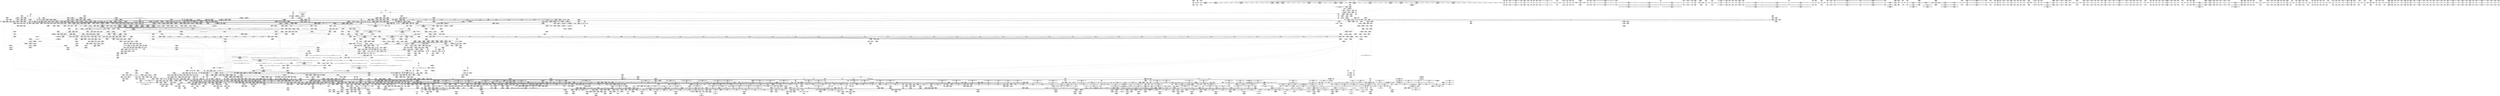 digraph {
	CE0x43b9800 [shape=record,shape=Mrecord,label="{CE0x43b9800|GLOBAL:tomoyo_read_lock|*Constant*|*SummSource*}"]
	CE0x523bc00 [shape=record,shape=Mrecord,label="{CE0x523bc00|i8*_undef|*Constant*|*SummSink*}"]
	CE0x570c4f0 [shape=record,shape=Mrecord,label="{CE0x570c4f0|tomoyo_path_perm:if.end26|*SummSource*}"]
	CE0x52481b0 [shape=record,shape=Mrecord,label="{CE0x52481b0|tomoyo_fill_path_info:cmp8|security/tomoyo/util.c,668|*SummSource*}"]
	CE0x44c70c0 [shape=record,shape=Mrecord,label="{CE0x44c70c0|tomoyo_domain:tmp5|security/tomoyo/common.h,1205|*SummSource*}"]
	CE0x37f0510 [shape=record,shape=Mrecord,label="{CE0x37f0510|tomoyo_path_permission:mode2|security/tomoyo/file.c,565}"]
	CE0x4776f20 [shape=record,shape=Mrecord,label="{CE0x4776f20|i32_1205|*Constant*|*SummSink*}"]
	CE0x6b83100 [shape=record,shape=Mrecord,label="{CE0x6b83100|tomoyo_get_mode:call|security/tomoyo/util.c,980|*SummSink*}"]
	CE0x5586140 [shape=record,shape=Mrecord,label="{CE0x5586140|i32_9|*Constant*|*SummSource*}"]
	CE0x55f49a0 [shape=record,shape=Mrecord,label="{CE0x55f49a0|tomoyo_init_request_info:domain.addr.0|*SummSink*}"]
	CE0x6bff840 [shape=record,shape=Mrecord,label="{CE0x6bff840|_ret_i32_%retval.0,_!dbg_!38935|security/tomoyo/util.c,988}"]
	CE0x46a2da0 [shape=record,shape=Mrecord,label="{CE0x46a2da0|40:_%struct.tomoyo_policy_namespace*,_48:_i8,_:_GCRE_tomoyo_kernel_domain_external_global_%struct.tomoyo_domain_info_48,49_|*MultipleSource*|security/tomoyo/util.c,1005|security/tomoyo/util.c,1007|Function::tomoyo_init_request_info&Arg::domain::}"]
	CE0x3849e70 [shape=record,shape=Mrecord,label="{CE0x3849e70|_call_void_mcount()_#3}"]
	CE0x51c9a70 [shape=record,shape=Mrecord,label="{CE0x51c9a70|128:_i8*,_1208:_%struct.file*,_:_CMRE_56,64_|*MultipleSource*|security/tomoyo/common.h,1205|security/tomoyo/common.h,1205}"]
	CE0x38405c0 [shape=record,shape=Mrecord,label="{CE0x38405c0|tomoyo_path_perm:symlink_target|security/tomoyo/file.c, 794|*SummSource*}"]
	CE0x56c7f80 [shape=record,shape=Mrecord,label="{CE0x56c7f80|tomoyo_add_slash:tmp6|security/tomoyo/file.c,131|*SummSource*}"]
	CE0x53d0980 [shape=record,shape=Mrecord,label="{CE0x53d0980|tomoyo_fill_path_info:tmp6|security/tomoyo/util.c,667|*SummSink*}"]
	CE0x44a4420 [shape=record,shape=Mrecord,label="{CE0x44a4420|tomoyo_path_permission:do.body|*SummSource*}"]
	CE0x560beb0 [shape=record,shape=Mrecord,label="{CE0x560beb0|i8*_getelementptr_inbounds_(_25_x_i8_,_25_x_i8_*_.str12,_i32_0,_i32_0)|*Constant*|*SummSink*}"]
	CE0x564a6c0 [shape=record,shape=Mrecord,label="{CE0x564a6c0|tomoyo_fill_path_info:is_dir|security/tomoyo/util.c,667}"]
	CE0x39ebc80 [shape=record,shape=Mrecord,label="{CE0x39ebc80|tomoyo_path_perm:tmp11|security/tomoyo/file.c,797|*SummSink*}"]
	CE0x55f9e60 [shape=record,shape=Mrecord,label="{CE0x55f9e60|tomoyo_fill_path_info:cmp|security/tomoyo/util.c,667|*SummSource*}"]
	CE0x6e930a0 [shape=record,shape=Mrecord,label="{CE0x6e930a0|srcu_read_lock:dep_map|include/linux/srcu.h,222}"]
	CE0x6ba7fe0 [shape=record,shape=Mrecord,label="{CE0x6ba7fe0|tomoyo_path_perm:if.end}"]
	CE0x5249380 [shape=record,shape=Mrecord,label="{CE0x5249380|srcu_read_unlock:tmp1|*SummSource*}"]
	CE0x45aeb70 [shape=record,shape=Mrecord,label="{CE0x45aeb70|tomoyo_audit_path_log:call|security/tomoyo/file.c,167|*SummSink*}"]
	CE0x453ddf0 [shape=record,shape=Mrecord,label="{CE0x453ddf0|128:_i8*,_1208:_%struct.file*,_:_CMRE_42,43_}"]
	CE0x538a9d0 [shape=record,shape=Mrecord,label="{CE0x538a9d0|i64*_null|*Constant*}"]
	CE0x46868e0 [shape=record,shape=Mrecord,label="{CE0x46868e0|srcu_read_lock:tmp2}"]
	CE0x456fc60 [shape=record,shape=Mrecord,label="{CE0x456fc60|tomoyo_path_perm:tmp18|security/tomoyo/file.c,804}"]
	CE0x45aeee0 [shape=record,shape=Mrecord,label="{CE0x45aeee0|GLOBAL:tomoyo_supervisor|*Constant*|*SummSink*}"]
	CE0x3898b00 [shape=record,shape=Mrecord,label="{CE0x3898b00|tomoyo_path_chroot:path|Function::tomoyo_path_chroot&Arg::path::|*SummSink*}"]
	CE0x6b9b650 [shape=record,shape=Mrecord,label="{CE0x6b9b650|tomoyo_init_request_info:domain1|security/tomoyo/util.c,1006}"]
	CE0x44bfe90 [shape=record,shape=Mrecord,label="{CE0x44bfe90|i64_20|*Constant*}"]
	CE0x6cf02e0 [shape=record,shape=Mrecord,label="{CE0x6cf02e0|tomoyo_const_part_length:return|*SummSource*}"]
	CE0x52b2f00 [shape=record,shape=Mrecord,label="{CE0x52b2f00|srcu_read_lock:bb|*SummSource*}"]
	CE0x4606550 [shape=record,shape=Mrecord,label="{CE0x4606550|i32_4|*Constant*}"]
	CE0x54936b0 [shape=record,shape=Mrecord,label="{CE0x54936b0|tomoyo_path_permission:call9|security/tomoyo/file.c,572|*SummSource*}"]
	CE0x6c48100 [shape=record,shape=Mrecord,label="{CE0x6c48100|_ret_i32_%retval.0,_!dbg_!38942|security/tomoyo/file.c,575|*SummSink*}"]
	CE0x5517cf0 [shape=record,shape=Mrecord,label="{CE0x5517cf0|0:_%struct.tomoyo_obj_info*,_16:_%struct.tomoyo_domain_info*,_24:_%struct.tomoyo_path_info*,_40:_i8,_72:_i8,_75:_i8,_76:_i8,_77:_i8,_:_SCMRE_37,38_}"]
	CE0x55750c0 [shape=record,shape=Mrecord,label="{CE0x55750c0|i64*_getelementptr_inbounds_(_31_x_i64_,_31_x_i64_*___llvm_gcov_ctr43150,_i64_0,_i64_26)|*Constant*|*SummSink*}"]
	CE0x44183a0 [shape=record,shape=Mrecord,label="{CE0x44183a0|128:_i8*,_1208:_%struct.file*,_:_CMRE_8,16_|*MultipleSource*|security/tomoyo/common.h,1205|security/tomoyo/common.h,1205}"]
	CE0x46580c0 [shape=record,shape=Mrecord,label="{CE0x46580c0|_call_void_mcount()_#3}"]
	CE0x6ed8310 [shape=record,shape=Mrecord,label="{CE0x6ed8310|tomoyo_domain:if.then|*SummSink*}"]
	CE0x3828e10 [shape=record,shape=Mrecord,label="{CE0x3828e10|tomoyo_path_permission:if.then|*SummSink*}"]
	CE0x4386e00 [shape=record,shape=Mrecord,label="{CE0x4386e00|tomoyo_get_mode:cmp|security/tomoyo/util.c,982}"]
	CE0x56c2500 [shape=record,shape=Mrecord,label="{CE0x56c2500|tomoyo_init_request_info:tobool|security/tomoyo/util.c,1004}"]
	CE0x5575130 [shape=record,shape=Mrecord,label="{CE0x5575130|tomoyo_const_part_length:tmp44|security/tomoyo/util.c,645|*SummSink*}"]
	CE0x523b350 [shape=record,shape=Mrecord,label="{CE0x523b350|rcu_lock_acquire:tmp6|*SummSink*}"]
	CE0x392e730 [shape=record,shape=Mrecord,label="{CE0x392e730|tomoyo_fill_path_info:arrayidx|security/tomoyo/util.c,667}"]
	CE0x6c791e0 [shape=record,shape=Mrecord,label="{CE0x6c791e0|tomoyo_path_perm:tmp32|security/tomoyo/file.c,821}"]
	CE0x6ed7940 [shape=record,shape=Mrecord,label="{CE0x6ed7940|tomoyo_domain:tmp4|security/tomoyo/common.h,1205}"]
	CE0x5649ca0 [shape=record,shape=Mrecord,label="{CE0x5649ca0|tomoyo_get_mode:tmp7|security/tomoyo/util.c,979}"]
	CE0x4349c70 [shape=record,shape=Mrecord,label="{CE0x4349c70|i64*_getelementptr_inbounds_(_2_x_i64_,_2_x_i64_*___llvm_gcov_ctr21,_i64_0,_i64_1)|*Constant*|*SummSink*}"]
	CE0x45c2b80 [shape=record,shape=Mrecord,label="{CE0x45c2b80|tomoyo_const_part_length:tmp24|security/tomoyo/util.c,640}"]
	CE0x3872bd0 [shape=record,shape=Mrecord,label="{CE0x3872bd0|i32_2|*Constant*}"]
	CE0x3756000 [shape=record,shape=Mrecord,label="{CE0x3756000|tomoyo_const_part_length:tmp9|security/tomoyo/util.c,626}"]
	CE0x4658520 [shape=record,shape=Mrecord,label="{CE0x4658520|%struct.task_struct*_(%struct.task_struct**)*_asm_movq_%gs:$_1:P_,$0_,_r,im,_dirflag_,_fpsr_,_flags_|*SummSource*}"]
	CE0x52b36c0 [shape=record,shape=Mrecord,label="{CE0x52b36c0|_call_void_mcount()_#3}"]
	CE0x6e937f0 [shape=record,shape=Mrecord,label="{CE0x6e937f0|rcu_lock_acquire:map|Function::rcu_lock_acquire&Arg::map::|*SummSource*}"]
	CE0x61e14d0 [shape=record,shape=Mrecord,label="{CE0x61e14d0|0:_i8,_array:_GCRE_tomoyo_index2category_constant_39_x_i8_c_00_00_00_00_00_00_00_00_00_00_00_00_00_00_00_00_00_00_00_00_00_00_00_01_01_01_01_01_01_01_01_01_01_01_01_01_01_01_02_,_align_16:_elem_3::|security/tomoyo/util.c,983}"]
	CE0x6b826e0 [shape=record,shape=Mrecord,label="{CE0x6b826e0|i32_4|*Constant*}"]
	CE0x6c019f0 [shape=record,shape=Mrecord,label="{CE0x6c019f0|tomoyo_fill_path_info:ptr|Function::tomoyo_fill_path_info&Arg::ptr::|*SummSink*}"]
	CE0x3671050 [shape=record,shape=Mrecord,label="{CE0x3671050|tomoyo_fill_path_info:tmp|*SummSink*}"]
	CE0x52dbbf0 [shape=record,shape=Mrecord,label="{CE0x52dbbf0|__llvm_gcov_indirect_counter_increment:bb|*SummSink*}"]
	CE0x4403e40 [shape=record,shape=Mrecord,label="{CE0x4403e40|i64_176|*Constant*|*SummSink*}"]
	CE0x4391a20 [shape=record,shape=Mrecord,label="{CE0x4391a20|_ret_i32_%retval.0,_!dbg_!38973|security/tomoyo/file.c,829|*SummSource*}"]
	CE0x6d336a0 [shape=record,shape=Mrecord,label="{CE0x6d336a0|rcu_lock_release:map|Function::rcu_lock_release&Arg::map::}"]
	CE0x55e8a90 [shape=record,shape=Mrecord,label="{CE0x55e8a90|i32_10|*Constant*}"]
	CE0x43e3520 [shape=record,shape=Mrecord,label="{CE0x43e3520|tomoyo_path_permission:do.body}"]
	CE0x5326ba0 [shape=record,shape=Mrecord,label="{CE0x5326ba0|tomoyo_get_mode:tmp5|security/tomoyo/util.c,978}"]
	CE0x6e8a630 [shape=record,shape=Mrecord,label="{CE0x6e8a630|tomoyo_domain:tmp19|security/tomoyo/common.h,1205|*SummSink*}"]
	CE0x6d25fe0 [shape=record,shape=Mrecord,label="{CE0x6d25fe0|tomoyo_const_part_length:tmp30|security/tomoyo/util.c,641}"]
	CE0x38248b0 [shape=record,shape=Mrecord,label="{CE0x38248b0|tomoyo_const_part_length:tmp31|security/tomoyo/util.c,641|*SummSource*}"]
	CE0x55c5dd0 [shape=record,shape=Mrecord,label="{CE0x55c5dd0|tomoyo_init_request_info:if.end|*SummSource*}"]
	CE0x3977300 [shape=record,shape=Mrecord,label="{CE0x3977300|i64*_getelementptr_inbounds_(_2_x_i64_,_2_x_i64_*___llvm_gcov_ctr38191,_i64_0,_i64_1)|*Constant*|*SummSink*}"]
	CE0x5724390 [shape=record,shape=Mrecord,label="{CE0x5724390|tomoyo_get_mode:and|security/tomoyo/util.c,987}"]
	CE0x5499df0 [shape=record,shape=Mrecord,label="{CE0x5499df0|GLOBAL:__llvm_gcov_ctr11|Global_var:__llvm_gcov_ctr11|*SummSource*}"]
	CE0x550d7b0 [shape=record,shape=Mrecord,label="{CE0x550d7b0|0:_%struct.tomoyo_obj_info*,_16:_%struct.tomoyo_domain_info*,_24:_%struct.tomoyo_path_info*,_40:_i8,_72:_i8,_75:_i8,_76:_i8,_77:_i8,_:_SCMRE_29,30_}"]
	CE0x4418260 [shape=record,shape=Mrecord,label="{CE0x4418260|128:_i8*,_1208:_%struct.file*,_:_CMRE_7,8_}"]
	CE0x3893d20 [shape=record,shape=Mrecord,label="{CE0x3893d20|i32_1|*Constant*}"]
	CE0x36bb410 [shape=record,shape=Mrecord,label="{CE0x36bb410|tomoyo_path_permission:type|security/tomoyo/file.c,563|*SummSource*}"]
	CE0x43e0da0 [shape=record,shape=Mrecord,label="{CE0x43e0da0|get_current:bb}"]
	CE0x43cacf0 [shape=record,shape=Mrecord,label="{CE0x43cacf0|tomoyo_fill_path_info:call11|security/tomoyo/util.c,669|*SummSource*}"]
	CE0x6e451f0 [shape=record,shape=Mrecord,label="{CE0x6e451f0|tomoyo_fill_path_info:const_len6|security/tomoyo/util.c,668}"]
	CE0x55da000 [shape=record,shape=Mrecord,label="{CE0x55da000|tomoyo_const_part_length:cmp21|security/tomoyo/util.c,644|*SummSource*}"]
	CE0x6c66620 [shape=record,shape=Mrecord,label="{CE0x6c66620|GLOBAL:tomoyo_const_part_length|*Constant*}"]
	CE0x546c0d0 [shape=record,shape=Mrecord,label="{CE0x546c0d0|tomoyo_read_lock:bb}"]
	CE0x52e0fa0 [shape=record,shape=Mrecord,label="{CE0x52e0fa0|tomoyo_fill_path_info:tmp9|security/tomoyo/util.c,667}"]
	CE0x61e0ee0 [shape=record,shape=Mrecord,label="{CE0x61e0ee0|i64*_getelementptr_inbounds_(_5_x_i64_,_5_x_i64_*___llvm_gcov_ctr28130,_i64_0,_i64_0)|*Constant*}"]
	CE0x5593140 [shape=record,shape=Mrecord,label="{CE0x5593140|tomoyo_path_perm:if.then20|*SummSource*}"]
	CE0x45922b0 [shape=record,shape=Mrecord,label="{CE0x45922b0|tomoyo_path_perm:path1|security/tomoyo/file.c,788|*SummSink*}"]
	CE0x5574320 [shape=record,shape=Mrecord,label="{CE0x5574320|tomoyo_const_part_length:tmp44|security/tomoyo/util.c,645}"]
	CE0x453be90 [shape=record,shape=Mrecord,label="{CE0x453be90|tomoyo_const_part_length:tmp51|security/tomoyo/util.c,651|*SummSource*}"]
	CE0x556f480 [shape=record,shape=Mrecord,label="{CE0x556f480|168:_%struct.tomoyo_path_info*,_:_SCMRE_40,168_|*MultipleSource*|Function::tomoyo_path_perm&Arg::path::|security/tomoyo/file.c, 788|security/tomoyo/file.c,788|security/tomoyo/file.c,788|Function::tomoyo_path_chroot&Arg::path::}"]
	CE0x44dee10 [shape=record,shape=Mrecord,label="{CE0x44dee10|tomoyo_path_permission:return}"]
	CE0x5605320 [shape=record,shape=Mrecord,label="{CE0x5605320|tomoyo_get_mode:tobool|security/tomoyo/util.c,978}"]
	CE0x4686d60 [shape=record,shape=Mrecord,label="{CE0x4686d60|tomoyo_path_permission:tmp14|security/tomoyo/file.c,567|*SummSource*}"]
	CE0x6bde7d0 [shape=record,shape=Mrecord,label="{CE0x6bde7d0|tomoyo_path_permission:cmp10|security/tomoyo/file.c,573|*SummSource*}"]
	CE0x6c78720 [shape=record,shape=Mrecord,label="{CE0x6c78720|tomoyo_path_perm:conv17|security/tomoyo/file.c,821|*SummSource*}"]
	CE0x5493110 [shape=record,shape=Mrecord,label="{CE0x5493110|_call_void_tomoyo_check_acl(%struct.tomoyo_request_info*_%r,_i1_(%struct.tomoyo_request_info*,_%struct.tomoyo_acl_info*)*_tomoyo_check_path_acl)_#9,_!dbg_!38935|security/tomoyo/file.c,571|*SummSink*}"]
	CE0x4616960 [shape=record,shape=Mrecord,label="{CE0x4616960|tomoyo_path_perm:tmp52|security/tomoyo/file.c,829}"]
	CE0x572c930 [shape=record,shape=Mrecord,label="{CE0x572c930|tomoyo_const_part_length:if.then17|*SummSink*}"]
	CE0x55842d0 [shape=record,shape=Mrecord,label="{CE0x55842d0|tomoyo_domain:tmp21|security/tomoyo/common.h,1205|*SummSource*}"]
	CE0x53a6090 [shape=record,shape=Mrecord,label="{CE0x53a6090|_call_void___llvm_gcov_indirect_counter_increment(i32*___llvm_gcov_global_state_pred,_i64**_getelementptr_inbounds_(_3_x_i64*_,_3_x_i64*_*___llvm_gcda_edge_table,_i64_0,_i64_0)),_!dbg_!38953|security/tomoyo/file.c,820|*SummSource*}"]
	CE0x533da80 [shape=record,shape=Mrecord,label="{CE0x533da80|i64_0|*Constant*}"]
	CE0x5592580 [shape=record,shape=Mrecord,label="{CE0x5592580|tomoyo_get_realpath:call|security/tomoyo/file.c,150|*SummSink*}"]
	CE0x5583d50 [shape=record,shape=Mrecord,label="{CE0x5583d50|tomoyo_domain:cred|security/tomoyo/common.h,1205|*SummSource*}"]
	CE0x6e80e50 [shape=record,shape=Mrecord,label="{CE0x6e80e50|tomoyo_path_perm:tmp41|security/tomoyo/file.c,824}"]
	CE0x5501910 [shape=record,shape=Mrecord,label="{CE0x5501910|tomoyo_domain:tmp22|security/tomoyo/common.h,1205|*SummSource*}"]
	CE0x37e7fd0 [shape=record,shape=Mrecord,label="{CE0x37e7fd0|i64*_getelementptr_inbounds_(_10_x_i64_,_10_x_i64_*___llvm_gcov_ctr34,_i64_0,_i64_4)|*Constant*}"]
	CE0x3714e50 [shape=record,shape=Mrecord,label="{CE0x3714e50|tomoyo_const_part_length:add|security/tomoyo/util.c,634|*SummSink*}"]
	CE0x38242e0 [shape=record,shape=Mrecord,label="{CE0x38242e0|tomoyo_const_part_length:tmp30|security/tomoyo/util.c,641|*SummSource*}"]
	CE0x3799820 [shape=record,shape=Mrecord,label="{CE0x3799820|tomoyo_path_perm:tmp2|security/tomoyo/file.c,787|*SummSink*}"]
	CE0x6e0b6c0 [shape=record,shape=Mrecord,label="{CE0x6e0b6c0|i32_-12|*Constant*}"]
	CE0x6bd6b90 [shape=record,shape=Mrecord,label="{CE0x6bd6b90|tomoyo_fill_path_info:tobool|security/tomoyo/util.c,667}"]
	CE0x53599e0 [shape=record,shape=Mrecord,label="{CE0x53599e0|i64*_getelementptr_inbounds_(_4_x_i64_,_4_x_i64_*___llvm_gcov_ctr24,_i64_0,_i64_0)|*Constant*|*SummSink*}"]
	CE0x545c240 [shape=record,shape=Mrecord,label="{CE0x545c240|tomoyo_const_part_length:tmp18|security/tomoyo/util.c,627|*SummSink*}"]
	CE0x5292420 [shape=record,shape=Mrecord,label="{CE0x5292420|_call_void_mcount()_#3|*SummSource*}"]
	CE0x53bcc40 [shape=record,shape=Mrecord,label="{CE0x53bcc40|tomoyo_path_perm:tmp29|security/tomoyo/file.c,815|*SummSource*}"]
	CE0x35a0120 [shape=record,shape=Mrecord,label="{CE0x35a0120|tomoyo_const_part_length:tmp17|security/tomoyo/util.c,627|*SummSource*}"]
	CE0x4616e70 [shape=record,shape=Mrecord,label="{CE0x4616e70|tomoyo_path_perm:tmp53|security/tomoyo/file.c,829|*SummSource*}"]
	CE0x5659f90 [shape=record,shape=Mrecord,label="{CE0x5659f90|tomoyo_read_lock:tmp2|*SummSink*}"]
	CE0x57b1740 [shape=record,shape=Mrecord,label="{CE0x57b1740|rcu_lock_acquire:__here|*SummSource*}"]
	CE0x5581980 [shape=record,shape=Mrecord,label="{CE0x5581980|tomoyo_const_part_length:tmp26|security/tomoyo/util.c,641|*SummSink*}"]
	CE0x3793110 [shape=record,shape=Mrecord,label="{CE0x3793110|tomoyo_get_mode:arrayidx|security/tomoyo/util.c,981}"]
	CE0x45c3a20 [shape=record,shape=Mrecord,label="{CE0x45c3a20|tomoyo_path_perm:tmp51|security/tomoyo/file.c,829|*SummSource*}"]
	CE0x55a3230 [shape=record,shape=Mrecord,label="{CE0x55a3230|__llvm_gcov_indirect_counter_increment114:entry|*SummSink*}"]
	CE0x6cd82c0 [shape=record,shape=Mrecord,label="{CE0x6cd82c0|_ret_i1_%retval.0,_!dbg_!38916|security/tomoyo/file.c,156|*SummSource*}"]
	CE0x51e1dd0 [shape=record,shape=Mrecord,label="{CE0x51e1dd0|0:_%struct.tomoyo_obj_info*,_16:_%struct.tomoyo_domain_info*,_24:_%struct.tomoyo_path_info*,_40:_i8,_72:_i8,_75:_i8,_76:_i8,_77:_i8,_:_SCMRE_50,51_}"]
	CE0x43db240 [shape=record,shape=Mrecord,label="{CE0x43db240|0:_i8*,_:_SCMRE_8,12_|*MultipleSource*|security/tomoyo/file.c, 794|security/tomoyo/file.c, 792}"]
	CE0x556fc90 [shape=record,shape=Mrecord,label="{CE0x556fc90|tomoyo_get_realpath:tmp1|*SummSource*}"]
	CE0x39874b0 [shape=record,shape=Mrecord,label="{CE0x39874b0|i64*_getelementptr_inbounds_(_12_x_i64_,_12_x_i64_*___llvm_gcov_ctr31133,_i64_0,_i64_0)|*Constant*}"]
	CE0x5529210 [shape=record,shape=Mrecord,label="{CE0x5529210|tomoyo_get_mode:tmp26|security/tomoyo/util.c,987|*SummSource*}"]
	CE0x56c8230 [shape=record,shape=Mrecord,label="{CE0x56c8230|i64*_getelementptr_inbounds_(_6_x_i64_,_6_x_i64_*___llvm_gcov_ctr26,_i64_0,_i64_3)|*Constant*}"]
	CE0x565a7b0 [shape=record,shape=Mrecord,label="{CE0x565a7b0|tomoyo_read_lock:tmp3|*SummSink*}"]
	CE0x43bce90 [shape=record,shape=Mrecord,label="{CE0x43bce90|tomoyo_read_lock:entry|*SummSink*}"]
	CE0x56530a0 [shape=record,shape=Mrecord,label="{CE0x56530a0|i64*_getelementptr_inbounds_(_2_x_i64_,_2_x_i64_*___llvm_gcov_ctr22,_i64_0,_i64_1)|*Constant*|*SummSink*}"]
	CE0x518e2a0 [shape=record,shape=Mrecord,label="{CE0x518e2a0|0:_i8,_array:_GCRE_tomoyo_index2category_constant_39_x_i8_c_00_00_00_00_00_00_00_00_00_00_00_00_00_00_00_00_00_00_00_00_00_00_00_01_01_01_01_01_01_01_01_01_01_01_01_01_01_01_02_,_align_16:_elem_12::|security/tomoyo/util.c,983}"]
	CE0x3657b10 [shape=record,shape=Mrecord,label="{CE0x3657b10|tomoyo_const_part_length:conv|security/tomoyo/util.c,626|*SummSink*}"]
	CE0x44d9710 [shape=record,shape=Mrecord,label="{CE0x44d9710|0:_i8,_array:_GCR_tomoyo_p2mac_internal_constant_11_x_i8_c_00_01_01_01_03_04_06_09_0A_13_15_,_align_1:_elem_9::|security/tomoyo/file.c,797}"]
	CE0x43ab840 [shape=record,shape=Mrecord,label="{CE0x43ab840|tomoyo_const_part_length:tmp4|security/tomoyo/util.c,624}"]
	CE0x5571980 [shape=record,shape=Mrecord,label="{CE0x5571980|tomoyo_path_perm:if.then20}"]
	CE0x4641f20 [shape=record,shape=Mrecord,label="{CE0x4641f20|_call_void___llvm_gcov_indirect_counter_increment(i32*___llvm_gcov_global_state_pred,_i64**_getelementptr_inbounds_(_3_x_i64*_,_3_x_i64*_*___llvm_gcda_edge_table,_i64_0,_i64_0)),_!dbg_!38953|security/tomoyo/file.c,820|*SummSink*}"]
	CE0x5771170 [shape=record,shape=Mrecord,label="{CE0x5771170|0:_i8,_array:_GCRE_tomoyo_index2category_constant_39_x_i8_c_00_00_00_00_00_00_00_00_00_00_00_00_00_00_00_00_00_00_00_00_00_00_00_01_01_01_01_01_01_01_01_01_01_01_01_01_01_01_02_,_align_16:_elem_37::|security/tomoyo/util.c,983}"]
	CE0x6e93570 [shape=record,shape=Mrecord,label="{CE0x6e93570|GLOBAL:rcu_lock_acquire|*Constant*}"]
	CE0x5248050 [shape=record,shape=Mrecord,label="{CE0x5248050|tomoyo_fill_path_info:cmp8|security/tomoyo/util.c,668}"]
	CE0x54aeeb0 [shape=record,shape=Mrecord,label="{CE0x54aeeb0|tomoyo_const_part_length:tmp13|security/tomoyo/util.c,626|*SummSource*}"]
	CE0x6b9d540 [shape=record,shape=Mrecord,label="{CE0x6b9d540|i1_true|*Constant*}"]
	CE0x6d3ab90 [shape=record,shape=Mrecord,label="{CE0x6d3ab90|i64*_getelementptr_inbounds_(_2_x_i64_,_2_x_i64_*___llvm_gcov_ctr53148,_i64_0,_i64_0)|*Constant*|*SummSink*}"]
	CE0x6bb8c20 [shape=record,shape=Mrecord,label="{CE0x6bb8c20|i64*_getelementptr_inbounds_(_12_x_i64_,_12_x_i64_*___llvm_gcov_ctr31133,_i64_0,_i64_11)|*Constant*|*SummSink*}"]
	CE0x4416d80 [shape=record,shape=Mrecord,label="{CE0x4416d80|_call_void_mcount()_#3}"]
	CE0x6d762c0 [shape=record,shape=Mrecord,label="{CE0x6d762c0|tomoyo_const_part_length:tmp9|security/tomoyo/util.c,626|*SummSink*}"]
	CE0x3714cf0 [shape=record,shape=Mrecord,label="{CE0x3714cf0|i64*_getelementptr_inbounds_(_12_x_i64_,_12_x_i64_*___llvm_gcov_ctr31133,_i64_0,_i64_6)|*Constant*}"]
	CE0x45b67f0 [shape=record,shape=Mrecord,label="{CE0x45b67f0|tomoyo_get_realpath:tmp6|security/tomoyo/file.c,151|*SummSink*}"]
	CE0x54c48c0 [shape=record,shape=Mrecord,label="{CE0x54c48c0|__llvm_gcov_indirect_counter_increment114:counter|*SummSink*}"]
	CE0x512a870 [shape=record,shape=Mrecord,label="{CE0x512a870|tomoyo_path_perm:tmp12|security/tomoyo/file.c,799}"]
	CE0x6c66d10 [shape=record,shape=Mrecord,label="{CE0x6c66d10|tomoyo_get_mode:ns|Function::tomoyo_get_mode&Arg::ns::}"]
	CE0x54d8c90 [shape=record,shape=Mrecord,label="{CE0x54d8c90|GLOBAL:tomoyo_fill_path_info|*Constant*|*SummSink*}"]
	CE0x51c96b0 [shape=record,shape=Mrecord,label="{CE0x51c96b0|128:_i8*,_1208:_%struct.file*,_:_CMRE_50,51_}"]
	CE0x6cefe00 [shape=record,shape=Mrecord,label="{CE0x6cefe00|srcu_read_unlock:bb}"]
	CE0x51394b0 [shape=record,shape=Mrecord,label="{CE0x51394b0|tomoyo_path_perm:operation|Function::tomoyo_path_perm&Arg::operation::|*SummSource*}"]
	CE0x6c01150 [shape=record,shape=Mrecord,label="{CE0x6c01150|tomoyo_fill_path_info:entry|*SummSink*}"]
	CE0x43b9790 [shape=record,shape=Mrecord,label="{CE0x43b9790|GLOBAL:tomoyo_read_lock|*Constant*|*SummSink*}"]
	CE0x6cf0220 [shape=record,shape=Mrecord,label="{CE0x6cf0220|tomoyo_const_part_length:return}"]
	CE0x51ef9b0 [shape=record,shape=Mrecord,label="{CE0x51ef9b0|tomoyo_get_mode:tmp21|security/tomoyo/util.c,985}"]
	CE0x5663480 [shape=record,shape=Mrecord,label="{CE0x5663480|GLOBAL:tomoyo_path_keyword|Global_var:tomoyo_path_keyword}"]
	CE0x38394a0 [shape=record,shape=Mrecord,label="{CE0x38394a0|i64*_getelementptr_inbounds_(_2_x_i64_,_2_x_i64_*___llvm_gcov_ctr38191,_i64_0,_i64_0)|*Constant*|*SummSink*}"]
	CE0x4592690 [shape=record,shape=Mrecord,label="{CE0x4592690|tomoyo_path_perm:idxprom|security/tomoyo/file.c,797|*SummSink*}"]
	CE0x6ed36d0 [shape=record,shape=Mrecord,label="{CE0x6ed36d0|i8*_getelementptr_inbounds_(_45_x_i8_,_45_x_i8_*_.str13,_i32_0,_i32_0)|*Constant*|*SummSink*}"]
	CE0x6bddc80 [shape=record,shape=Mrecord,label="{CE0x6bddc80|tomoyo_const_part_length:tmp48|security/tomoyo/util.c,649}"]
	CE0x5645520 [shape=record,shape=Mrecord,label="{CE0x5645520|GLOBAL:tomoyo_domain|*Constant*|*SummSink*}"]
	CE0x5410640 [shape=record,shape=Mrecord,label="{CE0x5410640|tomoyo_fill_path_info:conv3|security/tomoyo/util.c,666|*SummSource*}"]
	CE0x5723f30 [shape=record,shape=Mrecord,label="{CE0x5723f30|tomoyo_get_mode:conv15|security/tomoyo/util.c,987}"]
	CE0x54c3a70 [shape=record,shape=Mrecord,label="{CE0x54c3a70|i1_false|*Constant*}"]
	CE0x57dbca0 [shape=record,shape=Mrecord,label="{CE0x57dbca0|tomoyo_path_perm:tmp30|security/tomoyo/file.c,816}"]
	CE0x5329120 [shape=record,shape=Mrecord,label="{CE0x5329120|get_current:tmp|*SummSource*}"]
	CE0x52e13b0 [shape=record,shape=Mrecord,label="{CE0x52e13b0|tomoyo_fill_path_info:tmp9|security/tomoyo/util.c,667|*SummSink*}"]
	CE0x56a0d20 [shape=record,shape=Mrecord,label="{CE0x56a0d20|tomoyo_audit_path_log:r|Function::tomoyo_audit_path_log&Arg::r::}"]
	CE0x6c04d10 [shape=record,shape=Mrecord,label="{CE0x6c04d10|_call_void_mcount()_#3|*SummSource*}"]
	CE0x368c350 [shape=record,shape=Mrecord,label="{CE0x368c350|tomoyo_get_mode:tmp20|security/tomoyo/util.c,985}"]
	CE0x550b170 [shape=record,shape=Mrecord,label="{CE0x550b170|tomoyo_path_perm:tmp14|security/tomoyo/file.c,800|*SummSink*}"]
	CE0x51323a0 [shape=record,shape=Mrecord,label="{CE0x51323a0|tomoyo_fill_path_info:call11|security/tomoyo/util.c,669}"]
	CE0x6cd6390 [shape=record,shape=Mrecord,label="{CE0x6cd6390|tomoyo_path_permission:tmp25|security/tomoyo/file.c,575}"]
	CE0x6bff460 [shape=record,shape=Mrecord,label="{CE0x6bff460|tomoyo_add_slash:tmp4|security/tomoyo/file.c,131|*SummSink*}"]
	CE0x51326b0 [shape=record,shape=Mrecord,label="{CE0x51326b0|tomoyo_fill_path_info:hash|security/tomoyo/util.c,669}"]
	CE0x386a5d0 [shape=record,shape=Mrecord,label="{CE0x386a5d0|tomoyo_path_permission:tmp17|security/tomoyo/file.c,571}"]
	CE0x57bc130 [shape=record,shape=Mrecord,label="{CE0x57bc130|tomoyo_get_mode:tmp8|security/tomoyo/util.c,979|*SummSource*}"]
	CE0x3740240 [shape=record,shape=Mrecord,label="{CE0x3740240|tomoyo_const_part_length:tmp2|security/tomoyo/util.c,624}"]
	CE0x6c89fb0 [shape=record,shape=Mrecord,label="{CE0x6c89fb0|tomoyo_fill_path_info:tmp11|security/tomoyo/util.c,667}"]
	CE0x43e1e20 [shape=record,shape=Mrecord,label="{CE0x43e1e20|srcu_read_unlock:tmp|*SummSink*}"]
	CE0x5528ea0 [shape=record,shape=Mrecord,label="{CE0x5528ea0|tomoyo_get_mode:tmp25|security/tomoyo/util.c,987|*SummSink*}"]
	CE0x3884100 [shape=record,shape=Mrecord,label="{CE0x3884100|tomoyo_const_part_length:bb|*SummSink*}"]
	CE0x45263d0 [shape=record,shape=Mrecord,label="{CE0x45263d0|tomoyo_const_part_length:cmp3|security/tomoyo/util.c,627}"]
	CE0x4644e80 [shape=record,shape=Mrecord,label="{CE0x4644e80|tomoyo_get_mode:tmp12|security/tomoyo/util.c,982}"]
	CE0x3925b70 [shape=record,shape=Mrecord,label="{CE0x3925b70|tomoyo_read_unlock:entry|*SummSource*}"]
	CE0x54c4cb0 [shape=record,shape=Mrecord,label="{CE0x54c4cb0|__llvm_gcov_indirect_counter_increment114:tmp3}"]
	CE0x43b9aa0 [shape=record,shape=Mrecord,label="{CE0x43b9aa0|tomoyo_path_perm:conv|security/tomoyo/file.c,800|*SummSource*}"]
	CE0x6b9d890 [shape=record,shape=Mrecord,label="{CE0x6b9d890|i1_true|*Constant*|*SummSink*}"]
	CE0x6b9d3f0 [shape=record,shape=Mrecord,label="{CE0x6b9d3f0|i64*_getelementptr_inbounds_(_6_x_i64_,_6_x_i64_*___llvm_gcov_ctr25,_i64_0,_i64_5)|*Constant*}"]
	CE0x6d3bb90 [shape=record,shape=Mrecord,label="{CE0x6d3bb90|__llvm_gcov_indirect_counter_increment114:tmp|*SummSink*}"]
	CE0x36e5580 [shape=record,shape=Mrecord,label="{CE0x36e5580|i64*_getelementptr_inbounds_(_4_x_i64_,_4_x_i64_*___llvm_gcov_ctr33,_i64_0,_i64_2)|*Constant*}"]
	CE0x51de710 [shape=record,shape=Mrecord,label="{CE0x51de710|0:_%struct.tomoyo_obj_info*,_16:_%struct.tomoyo_domain_info*,_24:_%struct.tomoyo_path_info*,_40:_i8,_72:_i8,_75:_i8,_76:_i8,_77:_i8,_:_SCMRE_44,45_}"]
	CE0x538f100 [shape=record,shape=Mrecord,label="{CE0x538f100|i64*_getelementptr_inbounds_(_4_x_i64_,_4_x_i64_*___llvm_gcov_ctr33,_i64_0,_i64_0)|*Constant*|*SummSource*}"]
	CE0x44e70c0 [shape=record,shape=Mrecord,label="{CE0x44e70c0|tomoyo_init_request_info:domain|Function::tomoyo_init_request_info&Arg::domain::|*SummSource*}"]
	CE0x47855e0 [shape=record,shape=Mrecord,label="{CE0x47855e0|tomoyo_fill_path_info:is_patterned|security/tomoyo/util.c,668}"]
	CE0x44e77d0 [shape=record,shape=Mrecord,label="{CE0x44e77d0|GLOBAL:tomoyo_init_request_info|*Constant*|*SummSink*}"]
	CE0x6b9d790 [shape=record,shape=Mrecord,label="{CE0x6b9d790|i1_true|*Constant*|*SummSource*}"]
	CE0x45c2940 [shape=record,shape=Mrecord,label="{CE0x45c2940|i64**_getelementptr_inbounds_(_3_x_i64*_,_3_x_i64*_*___llvm_gcda_edge_table44,_i64_0,_i64_2)|*Constant*|*SummSource*}"]
	CE0x5374e60 [shape=record,shape=Mrecord,label="{CE0x5374e60|i32_48|*Constant*}"]
	CE0x52bdf60 [shape=record,shape=Mrecord,label="{CE0x52bdf60|tomoyo_get_realpath:entry|*SummSource*}"]
	CE0x5248840 [shape=record,shape=Mrecord,label="{CE0x5248840|tomoyo_fill_path_info:frombool10|security/tomoyo/util.c,668}"]
	CE0x5236b70 [shape=record,shape=Mrecord,label="{CE0x5236b70|0:_%struct.tomoyo_obj_info*,_16:_%struct.tomoyo_domain_info*,_24:_%struct.tomoyo_path_info*,_40:_i8,_72:_i8,_75:_i8,_76:_i8,_77:_i8,_:_SCMRE_74,75_|*MultipleSource*|security/tomoyo/file.c, 787|security/tomoyo/file.c,787|Function::tomoyo_init_request_info&Arg::r::|security/tomoyo/file.c,800}"]
	CE0x53360a0 [shape=record,shape=Mrecord,label="{CE0x53360a0|tomoyo_add_slash:tmp2|*LoadInst*|security/tomoyo/file.c,131|*SummSource*}"]
	CE0x61d9190 [shape=record,shape=Mrecord,label="{CE0x61d9190|0:_i8,_array:_GCRE_tomoyo_index2category_constant_39_x_i8_c_00_00_00_00_00_00_00_00_00_00_00_00_00_00_00_00_00_00_00_00_00_00_00_01_01_01_01_01_01_01_01_01_01_01_01_01_01_01_02_,_align_16:_elem_24::|security/tomoyo/util.c,983}"]
	CE0x6b9d900 [shape=record,shape=Mrecord,label="{CE0x6b9d900|tomoyo_get_realpath:retval.0}"]
	CE0x3776920 [shape=record,shape=Mrecord,label="{CE0x3776920|tomoyo_get_mode:tmp17|security/tomoyo/util.c,983|*SummSink*}"]
	CE0x44041c0 [shape=record,shape=Mrecord,label="{CE0x44041c0|i64*_getelementptr_inbounds_(_25_x_i64_,_25_x_i64_*___llvm_gcov_ctr11,_i64_0,_i64_0)|*Constant*|*SummSource*}"]
	CE0x39916b0 [shape=record,shape=Mrecord,label="{CE0x39916b0|tomoyo_path_perm:arrayidx|security/tomoyo/file.c,797|*SummSource*}"]
	CE0x56ed770 [shape=record,shape=Mrecord,label="{CE0x56ed770|_ret_i32_%call,_!dbg_!38907|include/linux/srcu.h,223|*SummSink*}"]
	CE0x6c011c0 [shape=record,shape=Mrecord,label="{CE0x6c011c0|tomoyo_fill_path_info:entry}"]
	CE0x525bf70 [shape=record,shape=Mrecord,label="{CE0x525bf70|tomoyo_add_slash:name|security/tomoyo/file.c,136}"]
	CE0x392f490 [shape=record,shape=Mrecord,label="{CE0x392f490|COLLAPSED:_GCMRE___llvm_gcov_ctr43150_internal_global_31_x_i64_zeroinitializer:_elem_0:default:}"]
	CE0x53746b0 [shape=record,shape=Mrecord,label="{CE0x53746b0|i32_92|*Constant*|*SummSource*}"]
	CE0x55cae30 [shape=record,shape=Mrecord,label="{CE0x55cae30|tomoyo_const_part_length:conv20|security/tomoyo/util.c,644}"]
	CE0x44f81e0 [shape=record,shape=Mrecord,label="{CE0x44f81e0|i64*_getelementptr_inbounds_(_4_x_i64_,_4_x_i64_*___llvm_gcov_ctr24,_i64_0,_i64_0)|*Constant*}"]
	CE0x37b9c20 [shape=record,shape=Mrecord,label="{CE0x37b9c20|_ret_void}"]
	CE0x546b920 [shape=record,shape=Mrecord,label="{CE0x546b920|__llvm_gcov_indirect_counter_increment:tmp1|*SummSource*}"]
	CE0x5327310 [shape=record,shape=Mrecord,label="{CE0x5327310|tomoyo_get_mode:tmp|*SummSource*}"]
	CE0x6e45290 [shape=record,shape=Mrecord,label="{CE0x6e45290|0:_i8,_array:_GCRE_tomoyo_index2category_constant_39_x_i8_c_00_00_00_00_00_00_00_00_00_00_00_00_00_00_00_00_00_00_00_00_00_00_00_01_01_01_01_01_01_01_01_01_01_01_01_01_01_01_02_,_align_16:_elem_4::|security/tomoyo/util.c,983}"]
	CE0x57183b0 [shape=record,shape=Mrecord,label="{CE0x57183b0|tomoyo_const_part_length:tmp45|security/tomoyo/util.c,645|*SummSource*}"]
	CE0x44156f0 [shape=record,shape=Mrecord,label="{CE0x44156f0|tomoyo_fill_path_info:tmp13|*LoadInst*|security/tomoyo/util.c,668|*SummSink*}"]
	CE0x359ffe0 [shape=record,shape=Mrecord,label="{CE0x359ffe0|tomoyo_get_mode:tmp8|security/tomoyo/util.c,979|*SummSink*}"]
	CE0x45af4b0 [shape=record,shape=Mrecord,label="{CE0x45af4b0|tomoyo_audit_path_log:tmp|*SummSink*}"]
	CE0x3801ed0 [shape=record,shape=Mrecord,label="{CE0x3801ed0|srcu_read_unlock:sp|Function::srcu_read_unlock&Arg::sp::}"]
	CE0x4417ea0 [shape=record,shape=Mrecord,label="{CE0x4417ea0|128:_i8*,_1208:_%struct.file*,_:_CMRE_4,5_}"]
	CE0x56c7b90 [shape=record,shape=Mrecord,label="{CE0x56c7b90|tomoyo_init_request_info:tmp1}"]
	CE0x3801830 [shape=record,shape=Mrecord,label="{CE0x3801830|srcu_read_unlock:entry|*SummSource*}"]
	CE0x4533f00 [shape=record,shape=Mrecord,label="{CE0x4533f00|tomoyo_const_part_length:tmp53|security/tomoyo/util.c,652|*SummSink*}"]
	CE0x55818c0 [shape=record,shape=Mrecord,label="{CE0x55818c0|tomoyo_const_part_length:tmp26|security/tomoyo/util.c,641|*SummSource*}"]
	CE0x6d15870 [shape=record,shape=Mrecord,label="{CE0x6d15870|tomoyo_read_unlock:bb|*SummSink*}"]
	CE0x3740390 [shape=record,shape=Mrecord,label="{CE0x3740390|tomoyo_const_part_length:tmp2|security/tomoyo/util.c,624|*SummSource*}"]
	CE0x46b8580 [shape=record,shape=Mrecord,label="{CE0x46b8580|40:_%struct.tomoyo_policy_namespace*,_48:_i8,_:_GCRE_tomoyo_kernel_domain_external_global_%struct.tomoyo_domain_info_40,48_|*MultipleSource*|security/tomoyo/util.c,1005|security/tomoyo/util.c,1007|Function::tomoyo_init_request_info&Arg::domain::}"]
	CE0x6ed7d30 [shape=record,shape=Mrecord,label="{CE0x6ed7d30|tomoyo_get_mode:conv|security/tomoyo/util.c,982|*SummSource*}"]
	CE0x53ef830 [shape=record,shape=Mrecord,label="{CE0x53ef830|tomoyo_fill_path_info:bb|*SummSource*}"]
	CE0x4492590 [shape=record,shape=Mrecord,label="{CE0x4492590|tomoyo_fill_path_info:frombool|security/tomoyo/util.c,667|*SummSource*}"]
	CE0x6bffaf0 [shape=record,shape=Mrecord,label="{CE0x6bffaf0|tomoyo_path_permission:mode|security/tomoyo/file.c,564}"]
	CE0x38169a0 [shape=record,shape=Mrecord,label="{CE0x38169a0|srcu_read_unlock:idx|Function::srcu_read_unlock&Arg::idx::}"]
	CE0x474be90 [shape=record,shape=Mrecord,label="{CE0x474be90|tomoyo_path_permission:tmp16|security/tomoyo/file.c,571}"]
	CE0x47b10f0 [shape=record,shape=Mrecord,label="{CE0x47b10f0|tomoyo_get_mode:idxprom3|security/tomoyo/util.c,983|*SummSource*}"]
	CE0x553ce10 [shape=record,shape=Mrecord,label="{CE0x553ce10|tomoyo_path_perm:out|*SummSink*}"]
	CE0x4428ac0 [shape=record,shape=Mrecord,label="{CE0x4428ac0|GLOBAL:tomoyo_domain.__warned|Global_var:tomoyo_domain.__warned}"]
	CE0x6c12190 [shape=record,shape=Mrecord,label="{CE0x6c12190|__llvm_gcov_indirect_counter_increment114:pred|*SummSource*}"]
	CE0x53bcac0 [shape=record,shape=Mrecord,label="{CE0x53bcac0|i64*_getelementptr_inbounds_(_25_x_i64_,_25_x_i64_*___llvm_gcov_ctr11,_i64_0,_i64_15)|*Constant*}"]
	CE0x6d5c4f0 [shape=record,shape=Mrecord,label="{CE0x6d5c4f0|tomoyo_fill_path_info:tmp5|security/tomoyo/util.c,667|*SummSource*}"]
	CE0x454ffe0 [shape=record,shape=Mrecord,label="{CE0x454ffe0|tomoyo_path_perm:error.1|*SummSink*}"]
	CE0x39b5ff0 [shape=record,shape=Mrecord,label="{CE0x39b5ff0|tomoyo_path_chroot:tmp1|*SummSink*}"]
	CE0x39ec530 [shape=record,shape=Mrecord,label="{CE0x39ec530|tomoyo_path_perm:tmp5|security/tomoyo/file.c,789|*SummSource*}"]
	CE0x5724400 [shape=record,shape=Mrecord,label="{CE0x5724400|tomoyo_get_mode:and|security/tomoyo/util.c,987|*SummSource*}"]
	CE0x53c5660 [shape=record,shape=Mrecord,label="{CE0x53c5660|i32_2|*Constant*}"]
	CE0x454fd00 [shape=record,shape=Mrecord,label="{CE0x454fd00|tomoyo_path_perm:tmp47|security/tomoyo/file.c,827|*SummSink*}"]
	CE0x6c34250 [shape=record,shape=Mrecord,label="{CE0x6c34250|tomoyo_const_part_length:while.body|*SummSink*}"]
	CE0x4492650 [shape=record,shape=Mrecord,label="{CE0x4492650|tomoyo_fill_path_info:frombool|security/tomoyo/util.c,667|*SummSink*}"]
	CE0x449d4d0 [shape=record,shape=Mrecord,label="{CE0x449d4d0|_call_void_mcount()_#3}"]
	CE0x572c390 [shape=record,shape=Mrecord,label="{CE0x572c390|_call_void_mcount()_#3}"]
	CE0x5536430 [shape=record,shape=Mrecord,label="{CE0x5536430|i32_0|*Constant*}"]
	CE0x6d354c0 [shape=record,shape=Mrecord,label="{CE0x6d354c0|_call_void_lockdep_rcu_suspicious(i8*_getelementptr_inbounds_(_25_x_i8_,_25_x_i8_*_.str12,_i32_0,_i32_0),_i32_1205,_i8*_getelementptr_inbounds_(_45_x_i8_,_45_x_i8_*_.str13,_i32_0,_i32_0))_#9,_!dbg_!38917|security/tomoyo/common.h,1205|*SummSource*}"]
	CE0x51fda70 [shape=record,shape=Mrecord,label="{CE0x51fda70|tomoyo_audit_path_log:name|security/tomoyo/file.c,169|*SummSource*}"]
	CE0x4386cd0 [shape=record,shape=Mrecord,label="{CE0x4386cd0|tomoyo_get_mode:cmp|security/tomoyo/util.c,982|*SummSink*}"]
	CE0x5719330 [shape=record,shape=Mrecord,label="{CE0x5719330|tomoyo_const_part_length:tmp46|security/tomoyo/util.c,646|*SummSource*}"]
	CE0x526b680 [shape=record,shape=Mrecord,label="{CE0x526b680|tomoyo_const_part_length:lor.lhs.false23|*SummSink*}"]
	CE0x6c5a9c0 [shape=record,shape=Mrecord,label="{CE0x6c5a9c0|_call_void_lock_acquire(%struct.lockdep_map*_%map,_i32_0,_i32_0,_i32_2,_i32_0,_%struct.lockdep_map*_null,_i64_ptrtoint_(i8*_blockaddress(_rcu_lock_acquire,_%__here)_to_i64))_#9,_!dbg_!38907|include/linux/rcupdate.h,418}"]
	CE0x5634430 [shape=record,shape=Mrecord,label="{CE0x5634430|tomoyo_init_request_info:ns|security/tomoyo/util.c,1010|*SummSource*}"]
	CE0x6d350e0 [shape=record,shape=Mrecord,label="{CE0x6d350e0|tomoyo_const_part_length:tmp19|security/tomoyo/util.c,628|*SummSource*}"]
	CE0x382f9d0 [shape=record,shape=Mrecord,label="{CE0x382f9d0|GLOBAL:__llvm_gcov_ctr31133|Global_var:__llvm_gcov_ctr31133}"]
	CE0x541aba0 [shape=record,shape=Mrecord,label="{CE0x541aba0|tomoyo_get_realpath:return|*SummSink*}"]
	CE0x6c8b980 [shape=record,shape=Mrecord,label="{CE0x6c8b980|i64*_getelementptr_inbounds_(_25_x_i64_,_25_x_i64_*___llvm_gcov_ctr11,_i64_0,_i64_18)|*Constant*|*SummSource*}"]
	CE0x551acc0 [shape=record,shape=Mrecord,label="{CE0x551acc0|__llvm_gcov_indirect_counter_increment:tmp5|*SummSource*}"]
	CE0x532faa0 [shape=record,shape=Mrecord,label="{CE0x532faa0|__llvm_gcov_indirect_counter_increment:counters|Function::__llvm_gcov_indirect_counter_increment&Arg::counters::}"]
	CE0x5632a20 [shape=record,shape=Mrecord,label="{CE0x5632a20|tomoyo_get_mode:arrayidx|security/tomoyo/util.c,981}"]
	CE0x6e81750 [shape=record,shape=Mrecord,label="{CE0x6e81750|_call_void_tomoyo_read_unlock(i32_%call3)_#9,_!dbg_!38965|security/tomoyo/file.c,825|*SummSource*}"]
	CE0x564c420 [shape=record,shape=Mrecord,label="{CE0x564c420|tomoyo_path_perm:tmp27|security/tomoyo/file.c,814|*SummSink*}"]
	CE0x3894330 [shape=record,shape=Mrecord,label="{CE0x3894330|GLOBAL:lock_release|*Constant*|*SummSink*}"]
	CE0x38389a0 [shape=record,shape=Mrecord,label="{CE0x38389a0|tomoyo_path_perm:tmp12|security/tomoyo/file.c,799|*SummSink*}"]
	CE0x4307170 [shape=record,shape=Mrecord,label="{CE0x4307170|tomoyo_audit_path_log:tmp2|*SummSource*}"]
	CE0x55c5380 [shape=record,shape=Mrecord,label="{CE0x55c5380|COLLAPSED:_GCMRE___llvm_gcov_ctr22_internal_global_2_x_i64_zeroinitializer:_elem_0:default:}"]
	CE0x5723810 [shape=record,shape=Mrecord,label="{CE0x5723810|tomoyo_get_mode:tmp26|security/tomoyo/util.c,987|*SummSink*}"]
	CE0x5517830 [shape=record,shape=Mrecord,label="{CE0x5517830|0:_%struct.tomoyo_obj_info*,_16:_%struct.tomoyo_domain_info*,_24:_%struct.tomoyo_path_info*,_40:_i8,_72:_i8,_75:_i8,_76:_i8,_77:_i8,_:_SCMRE_35,36_}"]
	CE0x45347a0 [shape=record,shape=Mrecord,label="{CE0x45347a0|tomoyo_get_mode:bb}"]
	CE0x556f5e0 [shape=record,shape=Mrecord,label="{CE0x556f5e0|168:_%struct.tomoyo_path_info*,_:_SCMRE_168,176_|*MultipleSource*|Function::tomoyo_path_perm&Arg::path::|security/tomoyo/file.c, 788|security/tomoyo/file.c,788|security/tomoyo/file.c,788|Function::tomoyo_path_chroot&Arg::path::}"]
	CE0x5537070 [shape=record,shape=Mrecord,label="{CE0x5537070|get_current:tmp}"]
	CE0x3714f60 [shape=record,shape=Mrecord,label="{CE0x3714f60|tomoyo_const_part_length:inc|security/tomoyo/util.c,628}"]
	CE0x6e93290 [shape=record,shape=Mrecord,label="{CE0x6e93290|srcu_read_lock:dep_map|include/linux/srcu.h,222|*SummSource*}"]
	CE0x528aed0 [shape=record,shape=Mrecord,label="{CE0x528aed0|GLOBAL:__llvm_gcov_ctr28130|Global_var:__llvm_gcov_ctr28130}"]
	CE0x5584d10 [shape=record,shape=Mrecord,label="{CE0x5584d10|i64_8|*Constant*}"]
	CE0x44de7d0 [shape=record,shape=Mrecord,label="{CE0x44de7d0|tomoyo_path_permission:filename5|security/tomoyo/file.c,568|*SummSource*}"]
	CE0x51f06b0 [shape=record,shape=Mrecord,label="{CE0x51f06b0|tomoyo_get_mode:tmp23|security/tomoyo/util.c,986}"]
	CE0x5570dc0 [shape=record,shape=Mrecord,label="{CE0x5570dc0|_call_void_mcount()_#3|*SummSink*}"]
	CE0x468e8e0 [shape=record,shape=Mrecord,label="{CE0x468e8e0|tomoyo_path_perm:name12|security/tomoyo/file.c,814|*SummSource*}"]
	CE0x3872d00 [shape=record,shape=Mrecord,label="{CE0x3872d00|_call_void___llvm_gcov_indirect_counter_increment114(i32*___llvm_gcov_global_state_pred45,_i64**_getelementptr_inbounds_(_3_x_i64*_,_3_x_i64*_*___llvm_gcda_edge_table44,_i64_0,_i64_2)),_!dbg_!38930|security/tomoyo/util.c,640|*SummSource*}"]
	CE0x5328b60 [shape=record,shape=Mrecord,label="{CE0x5328b60|_call_void_tomoyo_add_slash(%struct.tomoyo_path_info*_%buf)_#9,_!dbg_!38937|security/tomoyo/file.c,810}"]
	"CONST[source:0(mediator),value:2(dynamic)][purpose:{subject}]"
	CE0x374cbb0 [shape=record,shape=Mrecord,label="{CE0x374cbb0|tomoyo_read_unlock:tmp3|*SummSink*}"]
	CE0x6c00fc0 [shape=record,shape=Mrecord,label="{CE0x6c00fc0|_call_void_tomoyo_fill_path_info(%struct.tomoyo_path_info*_%symlink_target)_#9,_!dbg_!38949|security/tomoyo/file.c,816|*SummSink*}"]
	CE0x6eda920 [shape=record,shape=Mrecord,label="{CE0x6eda920|tomoyo_fill_path_info:name1|security/tomoyo/util.c,663|*SummSink*}"]
	CE0x4311080 [shape=record,shape=Mrecord,label="{CE0x4311080|tomoyo_get_mode:idxprom3|security/tomoyo/util.c,983}"]
	CE0x6e54c70 [shape=record,shape=Mrecord,label="{CE0x6e54c70|_call_void_tomoyo_fill_path_info(%struct.tomoyo_path_info*_%symlink_target)_#9,_!dbg_!38949|security/tomoyo/file.c,816}"]
	CE0x6c48230 [shape=record,shape=Mrecord,label="{CE0x6c48230|tomoyo_path_perm:conv17|security/tomoyo/file.c,821|*SummSink*}"]
	CE0x541a4e0 [shape=record,shape=Mrecord,label="{CE0x541a4e0|tomoyo_get_realpath:call|security/tomoyo/file.c,150|*SummSource*}"]
	CE0x4386b80 [shape=record,shape=Mrecord,label="{CE0x4386b80|i32_255|*Constant*|*SummSink*}"]
	CE0x6d156e0 [shape=record,shape=Mrecord,label="{CE0x6d156e0|tomoyo_read_unlock:bb|*SummSource*}"]
	CE0x5663c50 [shape=record,shape=Mrecord,label="{CE0x5663c50|tomoyo_get_mode:if.then2}"]
	CE0x6cc0520 [shape=record,shape=Mrecord,label="{CE0x6cc0520|tomoyo_path_perm:tmp36|security/tomoyo/file.c,822|*SummSink*}"]
	CE0x5493290 [shape=record,shape=Mrecord,label="{CE0x5493290|GLOBAL:tomoyo_audit_path_log|*Constant*}"]
	CE0x6d56c30 [shape=record,shape=Mrecord,label="{CE0x6d56c30|tomoyo_add_slash:tmp8|security/tomoyo/file.c,132|*SummSource*}"]
	CE0x56d2dd0 [shape=record,shape=Mrecord,label="{CE0x56d2dd0|tomoyo_init_request_info:tmp8|security/tomoyo/util.c,1005|*SummSource*}"]
	CE0x4415f30 [shape=record,shape=Mrecord,label="{CE0x4415f30|tomoyo_get_mode:tmp2|security/tomoyo/util.c,978}"]
	CE0x54aef70 [shape=record,shape=Mrecord,label="{CE0x54aef70|tomoyo_const_part_length:tmp13|security/tomoyo/util.c,626|*SummSink*}"]
	CE0x61e2e30 [shape=record,shape=Mrecord,label="{CE0x61e2e30|0:_i8,_array:_GCRE_tomoyo_index2category_constant_39_x_i8_c_00_00_00_00_00_00_00_00_00_00_00_00_00_00_00_00_00_00_00_00_00_00_00_01_01_01_01_01_01_01_01_01_01_01_01_01_01_01_02_,_align_16:_elem_14::|security/tomoyo/util.c,983}"]
	CE0x454fbb0 [shape=record,shape=Mrecord,label="{CE0x454fbb0|tomoyo_path_perm:tmp47|security/tomoyo/file.c,827|*SummSource*}"]
	CE0x445f7d0 [shape=record,shape=Mrecord,label="{CE0x445f7d0|_call_void_lock_release(%struct.lockdep_map*_%map,_i32_1,_i64_ptrtoint_(i8*_blockaddress(_rcu_lock_release,_%__here)_to_i64))_#9,_!dbg_!38907|include/linux/rcupdate.h,423|*SummSink*}"]
	CE0x546b9f0 [shape=record,shape=Mrecord,label="{CE0x546b9f0|tomoyo_get_realpath:bb|*SummSource*}"]
	CE0x52ece30 [shape=record,shape=Mrecord,label="{CE0x52ece30|GLOBAL:__llvm_gcov_ctr34|Global_var:__llvm_gcov_ctr34|*SummSource*}"]
	CE0x47b1240 [shape=record,shape=Mrecord,label="{CE0x47b1240|tomoyo_get_mode:idxprom3|security/tomoyo/util.c,983|*SummSink*}"]
	CE0x52e2a50 [shape=record,shape=Mrecord,label="{CE0x52e2a50|tomoyo_init_request_info:r|Function::tomoyo_init_request_info&Arg::r::|*SummSink*}"]
	CE0x5138880 [shape=record,shape=Mrecord,label="{CE0x5138880|tomoyo_get_mode:return}"]
	CE0x463a5a0 [shape=record,shape=Mrecord,label="{CE0x463a5a0|tomoyo_get_mode:arrayidx4|security/tomoyo/util.c,983|*SummSource*}"]
	CE0x52be150 [shape=record,shape=Mrecord,label="{CE0x52be150|tomoyo_get_realpath:entry|*SummSink*}"]
	CE0x56d2d10 [shape=record,shape=Mrecord,label="{CE0x56d2d10|tomoyo_init_request_info:tmp8|security/tomoyo/util.c,1005}"]
	CE0x56fbc40 [shape=record,shape=Mrecord,label="{CE0x56fbc40|GLOBAL:tomoyo_ss|Global_var:tomoyo_ss|*SummSink*}"]
	CE0x386a930 [shape=record,shape=Mrecord,label="{CE0x386a930|tomoyo_domain:do.end|*SummSource*}"]
	CE0x53364b0 [shape=record,shape=Mrecord,label="{CE0x53364b0|i64*_getelementptr_inbounds_(_6_x_i64_,_6_x_i64_*___llvm_gcov_ctr25,_i64_0,_i64_0)|*Constant*|*SummSink*}"]
	CE0x55fbf60 [shape=record,shape=Mrecord,label="{CE0x55fbf60|tomoyo_init_request_info:conv|security/tomoyo/util.c,1010|*SummSource*}"]
	CE0x6ec0bf0 [shape=record,shape=Mrecord,label="{CE0x6ec0bf0|i64*_getelementptr_inbounds_(_4_x_i64_,_4_x_i64_*___llvm_gcov_ctr33,_i64_0,_i64_3)|*Constant*|*SummSink*}"]
	CE0x4526470 [shape=record,shape=Mrecord,label="{CE0x4526470|tomoyo_const_part_length:cmp3|security/tomoyo/util.c,627|*SummSource*}"]
	CE0x53df3c0 [shape=record,shape=Mrecord,label="{CE0x53df3c0|_call_void___llvm_gcov_indirect_counter_increment(i32*___llvm_gcov_global_state_pred,_i64**_getelementptr_inbounds_(_3_x_i64*_,_3_x_i64*_*___llvm_gcda_edge_table,_i64_0,_i64_2)),_!dbg_!38940|security/tomoyo/file.c,813|*SummSink*}"]
	CE0x52c24f0 [shape=record,shape=Mrecord,label="{CE0x52c24f0|i64*_getelementptr_inbounds_(_4_x_i64_,_4_x_i64_*___llvm_gcov_ctr33,_i64_0,_i64_1)|*Constant*}"]
	CE0x5757f60 [shape=record,shape=Mrecord,label="{CE0x5757f60|tomoyo_add_slash:tmp12|security/tomoyo/file.c,138|*SummSink*}"]
	CE0x532db50 [shape=record,shape=Mrecord,label="{CE0x532db50|tomoyo_path_permission:conv3|security/tomoyo/file.c,565}"]
	CE0x6ee8bd0 [shape=record,shape=Mrecord,label="{CE0x6ee8bd0|tomoyo_path_perm:tmp22|security/tomoyo/file.c,810|*SummSource*}"]
	CE0x43e1830 [shape=record,shape=Mrecord,label="{CE0x43e1830|get_current:bb|*SummSink*}"]
	CE0x524af20 [shape=record,shape=Mrecord,label="{CE0x524af20|GLOBAL:get_current|*Constant*|*SummSource*}"]
	CE0x532f830 [shape=record,shape=Mrecord,label="{CE0x532f830|__llvm_gcov_indirect_counter_increment:predecessor|Function::__llvm_gcov_indirect_counter_increment&Arg::predecessor::|*SummSource*}"]
	CE0x6c018f0 [shape=record,shape=Mrecord,label="{CE0x6c018f0|tomoyo_fill_path_info:ptr|Function::tomoyo_fill_path_info&Arg::ptr::|*SummSource*}"]
	CE0x5364cf0 [shape=record,shape=Mrecord,label="{CE0x5364cf0|tomoyo_path_permission:param6|security/tomoyo/file.c,569}"]
	CE0x6c84810 [shape=record,shape=Mrecord,label="{CE0x6c84810|tomoyo_path_perm:tmp33|security/tomoyo/file.c,821|*SummSink*}"]
	CE0x3776b80 [shape=record,shape=Mrecord,label="{CE0x3776b80|tomoyo_get_mode:mode.0|*SummSource*}"]
	CE0x525a550 [shape=record,shape=Mrecord,label="{CE0x525a550|tomoyo_path_perm:frombool|security/tomoyo/file.c,800|*SummSource*}"]
	CE0x5528c00 [shape=record,shape=Mrecord,label="{CE0x5528c00|tomoyo_get_mode:tmp25|security/tomoyo/util.c,987|*SummSource*}"]
	CE0x4534730 [shape=record,shape=Mrecord,label="{CE0x4534730|tomoyo_get_mode:return}"]
	CE0x6cb75d0 [shape=record,shape=Mrecord,label="{CE0x6cb75d0|tomoyo_add_slash:tmp2|*LoadInst*|security/tomoyo/file.c,131}"]
	CE0x36b4010 [shape=record,shape=Mrecord,label="{CE0x36b4010|i64*_getelementptr_inbounds_(_11_x_i64_,_11_x_i64_*___llvm_gcov_ctr54147,_i64_0,_i64_10)|*Constant*}"]
	CE0x55b83c0 [shape=record,shape=Mrecord,label="{CE0x55b83c0|tomoyo_init_request_info:mode5|security/tomoyo/util.c,1011|*SummSource*}"]
	CE0x56535c0 [shape=record,shape=Mrecord,label="{CE0x56535c0|i64_80|*Constant*|*SummSource*}"]
	CE0x3823ed0 [shape=record,shape=Mrecord,label="{CE0x3823ed0|COLLAPSED:_GCMRE___llvm_gcov_ctr21_internal_global_2_x_i64_zeroinitializer:_elem_0:default:}"]
	CE0x52c2280 [shape=record,shape=Mrecord,label="{CE0x52c2280|rcu_lock_release:tmp1|*SummSource*}"]
	CE0x446aa40 [shape=record,shape=Mrecord,label="{CE0x446aa40|__llvm_gcov_indirect_counter_increment:bb4|*SummSource*}"]
	CE0x553e1d0 [shape=record,shape=Mrecord,label="{CE0x553e1d0|_ret_void,_!dbg_!38929|security/tomoyo/util.c,670}"]
	CE0x382fdc0 [shape=record,shape=Mrecord,label="{CE0x382fdc0|tomoyo_domain:land.lhs.true}"]
	CE0x38b8f60 [shape=record,shape=Mrecord,label="{CE0x38b8f60|i32_1|*Constant*|*SummSink*}"]
	CE0x51c9570 [shape=record,shape=Mrecord,label="{CE0x51c9570|128:_i8*,_1208:_%struct.file*,_:_CMRE_49,50_}"]
	CE0x55db050 [shape=record,shape=Mrecord,label="{CE0x55db050|tomoyo_const_part_length:tmp36|security/tomoyo/util.c,644|*SummSource*}"]
	CE0x56e1f00 [shape=record,shape=Mrecord,label="{CE0x56e1f00|tomoyo_const_part_length:tmp7|security/tomoyo/util.c,625}"]
	CE0x55b4700 [shape=record,shape=Mrecord,label="{CE0x55b4700|GLOBAL:tomoyo_get_mode|*Constant*|*SummSink*}"]
	CE0x3865750 [shape=record,shape=Mrecord,label="{CE0x3865750|tomoyo_path_permission:if.end|*SummSink*}"]
	CE0x389a4b0 [shape=record,shape=Mrecord,label="{CE0x389a4b0|168:_%struct.tomoyo_path_info*,_:_SCMRE_1,5_|*MultipleSource*|Function::tomoyo_path_perm&Arg::path::|security/tomoyo/file.c, 788|security/tomoyo/file.c,788|security/tomoyo/file.c,788|Function::tomoyo_path_chroot&Arg::path::}"]
	CE0x54f2ea0 [shape=record,shape=Mrecord,label="{CE0x54f2ea0|tomoyo_path_perm:tmp20|security/tomoyo/file.c,805|*SummSource*}"]
	CE0x56abc80 [shape=record,shape=Mrecord,label="{CE0x56abc80|tomoyo_const_part_length:tmp42|security/tomoyo/util.c,644|*SummSink*}"]
	CE0x4307100 [shape=record,shape=Mrecord,label="{CE0x4307100|tomoyo_audit_path_log:tmp2}"]
	CE0x56fbd30 [shape=record,shape=Mrecord,label="{CE0x56fbd30|srcu_read_lock:sp|Function::srcu_read_lock&Arg::sp::}"]
	CE0x368bb80 [shape=record,shape=Mrecord,label="{CE0x368bb80|i64_7|*Constant*}"]
	CE0x56fbf60 [shape=record,shape=Mrecord,label="{CE0x56fbf60|tomoyo_domain:entry|*SummSource*}"]
	CE0x5374dd0 [shape=record,shape=Mrecord,label="{CE0x5374dd0|tomoyo_audit_path_log:filename|security/tomoyo/file.c,169}"]
	CE0x6c5b5f0 [shape=record,shape=Mrecord,label="{CE0x6c5b5f0|i64_1|*Constant*}"]
	CE0x6d6d410 [shape=record,shape=Mrecord,label="{CE0x6d6d410|tomoyo_add_slash:tmp3|security/tomoyo/file.c,131|*SummSource*}"]
	CE0x564bf50 [shape=record,shape=Mrecord,label="{CE0x564bf50|tomoyo_path_perm:tmp26|security/tomoyo/file.c,814|*SummSource*}"]
	CE0x386aa40 [shape=record,shape=Mrecord,label="{CE0x386aa40|tomoyo_domain:do.end|*SummSink*}"]
	CE0x554cfd0 [shape=record,shape=Mrecord,label="{CE0x554cfd0|tomoyo_const_part_length:tmp33|security/tomoyo/util.c,642|*SummSink*}"]
	CE0x525a6a0 [shape=record,shape=Mrecord,label="{CE0x525a6a0|tomoyo_path_perm:frombool|security/tomoyo/file.c,800|*SummSink*}"]
	CE0x5770ec0 [shape=record,shape=Mrecord,label="{CE0x5770ec0|0:_i8,_array:_GCRE_tomoyo_index2category_constant_39_x_i8_c_00_00_00_00_00_00_00_00_00_00_00_00_00_00_00_00_00_00_00_00_00_00_00_01_01_01_01_01_01_01_01_01_01_01_01_01_01_01_02_,_align_16:_elem_36::|security/tomoyo/util.c,983}"]
	CE0x5336690 [shape=record,shape=Mrecord,label="{CE0x5336690|tomoyo_get_realpath:tmp|*SummSource*}"]
	CE0x572bbd0 [shape=record,shape=Mrecord,label="{CE0x572bbd0|tomoyo_const_part_length:conv14|security/tomoyo/util.c,641}"]
	CE0x55dad50 [shape=record,shape=Mrecord,label="{CE0x55dad50|i64_23|*Constant*}"]
	CE0x56c80e0 [shape=record,shape=Mrecord,label="{CE0x56c80e0|tomoyo_add_slash:tmp6|security/tomoyo/file.c,131|*SummSink*}"]
	CE0x61e2860 [shape=record,shape=Mrecord,label="{CE0x61e2860|0:_i8,_array:_GCRE_tomoyo_index2category_constant_39_x_i8_c_00_00_00_00_00_00_00_00_00_00_00_00_00_00_00_00_00_00_00_00_00_00_00_01_01_01_01_01_01_01_01_01_01_01_01_01_01_01_02_,_align_16:_elem_9::|security/tomoyo/util.c,983}"]
	CE0x52e3270 [shape=record,shape=Mrecord,label="{CE0x52e3270|tomoyo_init_request_info:index|Function::tomoyo_init_request_info&Arg::index::|*SummSink*}"]
	CE0x6e92e70 [shape=record,shape=Mrecord,label="{CE0x6e92e70|i32_0|*Constant*}"]
	CE0x6e93650 [shape=record,shape=Mrecord,label="{CE0x6e93650|rcu_lock_acquire:entry|*SummSink*}"]
	CE0x43aa740 [shape=record,shape=Mrecord,label="{CE0x43aa740|i64*_getelementptr_inbounds_(_31_x_i64_,_31_x_i64_*___llvm_gcov_ctr43150,_i64_0,_i64_16)|*Constant*|*SummSink*}"]
	CE0x55829b0 [shape=record,shape=Mrecord,label="{CE0x55829b0|tomoyo_const_part_length:sw.bb|*SummSink*}"]
	CE0x5643a60 [shape=record,shape=Mrecord,label="{CE0x5643a60|tomoyo_domain:tmp6|security/tomoyo/common.h,1205|*SummSource*}"]
	CE0x46e1dc0 [shape=record,shape=Mrecord,label="{CE0x46e1dc0|i32_1205|*Constant*}"]
	CE0x5691730 [shape=record,shape=Mrecord,label="{CE0x5691730|tomoyo_const_part_length:cmp15|security/tomoyo/util.c,641|*SummSource*}"]
	CE0x554ceb0 [shape=record,shape=Mrecord,label="{CE0x554ceb0|i64*_getelementptr_inbounds_(_31_x_i64_,_31_x_i64_*___llvm_gcov_ctr43150,_i64_0,_i64_21)|*Constant*|*SummSource*}"]
	CE0x5302cb0 [shape=record,shape=Mrecord,label="{CE0x5302cb0|128:_i8*,_1208:_%struct.file*,_:_CMRE_88,89_|*MultipleSource*|security/tomoyo/common.h,1205|security/tomoyo/common.h,1205}"]
	CE0x5318290 [shape=record,shape=Mrecord,label="{CE0x5318290|tomoyo_path_perm:tmp25|security/tomoyo/file.c,814|*SummSource*}"]
	CE0x57db660 [shape=record,shape=Mrecord,label="{CE0x57db660|i64*_getelementptr_inbounds_(_25_x_i64_,_25_x_i64_*___llvm_gcov_ctr11,_i64_0,_i64_15)|*Constant*|*SummSource*}"]
	CE0x6bce660 [shape=record,shape=Mrecord,label="{CE0x6bce660|tomoyo_path_perm:if.end|*SummSink*}"]
	CE0x55b8300 [shape=record,shape=Mrecord,label="{CE0x55b8300|tomoyo_init_request_info:mode5|security/tomoyo/util.c,1011}"]
	CE0x44165c0 [shape=record,shape=Mrecord,label="{CE0x44165c0|i32_47|*Constant*}"]
	CE0x4403d40 [shape=record,shape=Mrecord,label="{CE0x4403d40|i64_176|*Constant*}"]
	CE0x6c11520 [shape=record,shape=Mrecord,label="{CE0x6c11520|tomoyo_path_permission:tmp6|*LoadInst*|security/tomoyo/file.c,564|*SummSink*}"]
	CE0x365b170 [shape=record,shape=Mrecord,label="{CE0x365b170|tomoyo_path_chroot:call|security/tomoyo/tomoyo.c,397|*SummSource*}"]
	CE0x57ca260 [shape=record,shape=Mrecord,label="{CE0x57ca260|tomoyo_get_realpath:tmp1|*SummSink*}"]
	CE0x5663030 [shape=record,shape=Mrecord,label="{CE0x5663030|i32_92|*Constant*}"]
	CE0x4606a00 [shape=record,shape=Mrecord,label="{CE0x4606a00|GLOBAL:tomoyo_profile|*Constant*|*SummSink*}"]
	CE0x38b8c70 [shape=record,shape=Mrecord,label="{CE0x38b8c70|i32_1|*Constant*}"]
	CE0x5586740 [shape=record,shape=Mrecord,label="{CE0x5586740|tomoyo_path_perm:mode|security/tomoyo/file.c,800|*SummSource*}"]
	CE0x551a6e0 [shape=record,shape=Mrecord,label="{CE0x551a6e0|__llvm_gcov_indirect_counter_increment:exit|*SummSource*}"]
	CE0x6d34c00 [shape=record,shape=Mrecord,label="{CE0x6d34c00|tomoyo_domain:tobool1|security/tomoyo/common.h,1205}"]
	CE0x5346d10 [shape=record,shape=Mrecord,label="{CE0x5346d10|i32_50|*Constant*|*SummSink*}"]
	CE0x6bd7230 [shape=record,shape=Mrecord,label="{CE0x6bd7230|tomoyo_add_slash:tmp6|security/tomoyo/file.c,131}"]
	CE0x5407dc0 [shape=record,shape=Mrecord,label="{CE0x5407dc0|tomoyo_get_mode:tmp24|security/tomoyo/util.c,986|*SummSink*}"]
	CE0x53b5f40 [shape=record,shape=Mrecord,label="{CE0x53b5f40|tomoyo_get_realpath:tobool|security/tomoyo/file.c,151}"]
	CE0x56e2480 [shape=record,shape=Mrecord,label="{CE0x56e2480|tomoyo_audit_path_log:path|security/tomoyo/file.c,168}"]
	CE0x3872e70 [shape=record,shape=Mrecord,label="{CE0x3872e70|tomoyo_const_part_length:incdec.ptr10|security/tomoyo/util.c,640}"]
	CE0x5682180 [shape=record,shape=Mrecord,label="{CE0x5682180|tomoyo_fill_path_info:call2|security/tomoyo/util.c,666}"]
	CE0x6cc0ce0 [shape=record,shape=Mrecord,label="{CE0x6cc0ce0|tomoyo_path_perm:name21|security/tomoyo/file.c,822|*SummSource*}"]
	CE0x564a4c0 [shape=record,shape=Mrecord,label="{CE0x564a4c0|tomoyo_fill_path_info:tmp12|security/tomoyo/util.c,667}"]
	CE0x55caf60 [shape=record,shape=Mrecord,label="{CE0x55caf60|tomoyo_const_part_length:conv20|security/tomoyo/util.c,644|*SummSink*}"]
	CE0x6bc69e0 [shape=record,shape=Mrecord,label="{CE0x6bc69e0|tomoyo_const_part_length:tmp47|security/tomoyo/util.c,646|*SummSource*}"]
	CE0x5374770 [shape=record,shape=Mrecord,label="{CE0x5374770|i32_92|*Constant*|*SummSink*}"]
	CE0x39d6930 [shape=record,shape=Mrecord,label="{CE0x39d6930|tomoyo_init_request_info:bb}"]
	CE0x56b9c40 [shape=record,shape=Mrecord,label="{CE0x56b9c40|tomoyo_read_lock:call|security/tomoyo/common.h,1097|*SummSink*}"]
	CE0x368b5b0 [shape=record,shape=Mrecord,label="{CE0x368b5b0|i64_8|*Constant*}"]
	CE0x5247dc0 [shape=record,shape=Mrecord,label="{CE0x5247dc0|tomoyo_fill_path_info:conv7|security/tomoyo/util.c,668|*SummSource*}"]
	CE0x55b7cb0 [shape=record,shape=Mrecord,label="{CE0x55b7cb0|tomoyo_get_realpath:tmp2|*LoadInst*|security/tomoyo/file.c,151|*SummSource*}"]
	CE0x4448710 [shape=record,shape=Mrecord,label="{CE0x4448710|tomoyo_domain:call|security/tomoyo/common.h,1205|*SummSource*}"]
	CE0x6e2bbd0 [shape=record,shape=Mrecord,label="{CE0x6e2bbd0|tomoyo_path_perm:error.0}"]
	CE0x539cb30 [shape=record,shape=Mrecord,label="{CE0x539cb30|i32_6|*Constant*|*SummSink*}"]
	CE0x45b6040 [shape=record,shape=Mrecord,label="{CE0x45b6040|tomoyo_fill_path_info:tobool|security/tomoyo/util.c,667|*SummSink*}"]
	CE0x44d9e10 [shape=record,shape=Mrecord,label="{CE0x44d9e10|tomoyo_init_request_info:domain|Function::tomoyo_init_request_info&Arg::domain::}"]
	CE0x548ec60 [shape=record,shape=Mrecord,label="{CE0x548ec60|tomoyo_const_part_length:tmp20|security/tomoyo/util.c,628|*SummSource*}"]
	CE0x37b9c90 [shape=record,shape=Mrecord,label="{CE0x37b9c90|_ret_void|*SummSource*}"]
	CE0x5584d80 [shape=record,shape=Mrecord,label="{CE0x5584d80|i64_7|*Constant*}"]
	CE0x5605060 [shape=record,shape=Mrecord,label="{CE0x5605060|i64_4|*Constant*}"]
	CE0x527a950 [shape=record,shape=Mrecord,label="{CE0x527a950|tomoyo_get_mode:tmp25|security/tomoyo/util.c,987}"]
	CE0x55a39b0 [shape=record,shape=Mrecord,label="{CE0x55a39b0|tomoyo_const_part_length:incdec.ptr|security/tomoyo/util.c,626|*SummSink*}"]
	CE0x3793c00 [shape=record,shape=Mrecord,label="{CE0x3793c00|tomoyo_const_part_length:bb|*SummSource*}"]
	CE0x6c44740 [shape=record,shape=Mrecord,label="{CE0x6c44740|GLOBAL:tomoyo_const_part_length|*Constant*|*SummSink*}"]
	CE0x4493ee0 [shape=record,shape=Mrecord,label="{CE0x4493ee0|tomoyo_fill_path_info:call|security/tomoyo/util.c,664}"]
	CE0x6d3f630 [shape=record,shape=Mrecord,label="{CE0x6d3f630|_ret_void,_!dbg_!38908|include/linux/rcupdate.h,424|*SummSink*}"]
	CE0x52f35e0 [shape=record,shape=Mrecord,label="{CE0x52f35e0|tomoyo_path_permission:do.end|*SummSink*}"]
	CE0x5317890 [shape=record,shape=Mrecord,label="{CE0x5317890|i64_13|*Constant*|*SummSource*}"]
	CE0x43ca880 [shape=record,shape=Mrecord,label="{CE0x43ca880|tomoyo_fill_path_info:frombool10|security/tomoyo/util.c,668|*SummSource*}"]
	CE0x523bd50 [shape=record,shape=Mrecord,label="{CE0x523bd50|__llvm_gcov_indirect_counter_increment114:bb4|*SummSink*}"]
	CE0x45b9d80 [shape=record,shape=Mrecord,label="{CE0x45b9d80|i64*_getelementptr_inbounds_(_5_x_i64_,_5_x_i64_*___llvm_gcov_ctr28130,_i64_0,_i64_4)|*Constant*}"]
	CE0x564c310 [shape=record,shape=Mrecord,label="{CE0x564c310|tomoyo_path_perm:tmp27|security/tomoyo/file.c,814|*SummSource*}"]
	CE0x3816c80 [shape=record,shape=Mrecord,label="{CE0x3816c80|tomoyo_path_permission:if.end}"]
	CE0x529aff0 [shape=record,shape=Mrecord,label="{CE0x529aff0|tomoyo_domain:tmp9|security/tomoyo/common.h,1205|*SummSink*}"]
	CE0x52a80e0 [shape=record,shape=Mrecord,label="{CE0x52a80e0|%struct.lockdep_map*_null|*Constant*}"]
	CE0x3672570 [shape=record,shape=Mrecord,label="{CE0x3672570|tomoyo_get_mode:idxprom6|security/tomoyo/util.c,983}"]
	CE0x4642080 [shape=record,shape=Mrecord,label="{CE0x4642080|tomoyo_path_perm:call16|security/tomoyo/file.c,820}"]
	CE0x533d930 [shape=record,shape=Mrecord,label="{CE0x533d930|i64_2|*Constant*|*SummSink*}"]
	CE0x449dad0 [shape=record,shape=Mrecord,label="{CE0x449dad0|tomoyo_path_permission:tmp10|security/tomoyo/file.c,565|*SummSink*}"]
	CE0x4592930 [shape=record,shape=Mrecord,label="{CE0x4592930|GLOBAL:tomoyo_p2mac|Global_var:tomoyo_p2mac|*SummSource*}"]
	CE0x5198610 [shape=record,shape=Mrecord,label="{CE0x5198610|VOIDTB_TE:_CE_2272,6368_|*MultipleSource*|security/tomoyo/util.c,1010|security/tomoyo/file.c,564|Function::tomoyo_get_mode&Arg::ns::}"]
	CE0x44d8210 [shape=record,shape=Mrecord,label="{CE0x44d8210|tomoyo_fill_path_info:tmp8|security/tomoyo/util.c,667}"]
	CE0x6ef02f0 [shape=record,shape=Mrecord,label="{CE0x6ef02f0|tomoyo_const_part_length:if.then5|*SummSource*}"]
	CE0x55e8df0 [shape=record,shape=Mrecord,label="{CE0x55e8df0|i32_10|*Constant*|*SummSource*}"]
	CE0x45a2110 [shape=record,shape=Mrecord,label="{CE0x45a2110|tomoyo_fill_path_info:land.rhs}"]
	CE0x453bcf0 [shape=record,shape=Mrecord,label="{CE0x453bcf0|tomoyo_const_part_length:tmp51|security/tomoyo/util.c,651}"]
	CE0x51c9430 [shape=record,shape=Mrecord,label="{CE0x51c9430|128:_i8*,_1208:_%struct.file*,_:_CMRE_48,49_}"]
	CE0x46d2c50 [shape=record,shape=Mrecord,label="{CE0x46d2c50|tomoyo_init_request_info:ns|security/tomoyo/util.c,1010}"]
	CE0x6e545b0 [shape=record,shape=Mrecord,label="{CE0x6e545b0|tomoyo_path_perm:tmp31|security/tomoyo/file.c,816|*SummSink*}"]
	CE0x46e1910 [shape=record,shape=Mrecord,label="{CE0x46e1910|0:_i8,_array:_GCRE_tomoyo_index2category_constant_39_x_i8_c_00_00_00_00_00_00_00_00_00_00_00_00_00_00_00_00_00_00_00_00_00_00_00_01_01_01_01_01_01_01_01_01_01_01_01_01_01_01_02_,_align_16:_elem_18::|security/tomoyo/util.c,983}"]
	CE0x4403bd0 [shape=record,shape=Mrecord,label="{CE0x4403bd0|0:_i8*,_:_SCMRE_15,16_|*MultipleSource*|security/tomoyo/file.c, 794|security/tomoyo/file.c, 792}"]
	CE0x4428d30 [shape=record,shape=Mrecord,label="{CE0x4428d30|GLOBAL:tomoyo_domain.__warned|Global_var:tomoyo_domain.__warned|*SummSource*}"]
	CE0x4347c40 [shape=record,shape=Mrecord,label="{CE0x4347c40|i64*_getelementptr_inbounds_(_2_x_i64_,_2_x_i64_*___llvm_gcov_ctr31,_i64_0,_i64_1)|*Constant*|*SummSink*}"]
	CE0x5382fd0 [shape=record,shape=Mrecord,label="{CE0x5382fd0|i64*_getelementptr_inbounds_(_4_x_i64_,_4_x_i64_*___llvm_gcov_ctr33,_i64_0,_i64_0)|*Constant*|*SummSink*}"]
	CE0x523b2e0 [shape=record,shape=Mrecord,label="{CE0x523b2e0|rcu_lock_acquire:tmp6|*SummSource*}"]
	CE0x39d6880 [shape=record,shape=Mrecord,label="{CE0x39d6880|tomoyo_path_perm:tmp53|security/tomoyo/file.c,829|*SummSink*}"]
	CE0x6bb97a0 [shape=record,shape=Mrecord,label="{CE0x6bb97a0|srcu_read_lock:bb}"]
	CE0x446e620 [shape=record,shape=Mrecord,label="{CE0x446e620|%struct.lockdep_map*_null|*Constant*|*SummSink*}"]
	CE0x44b4320 [shape=record,shape=Mrecord,label="{CE0x44b4320|128:_i8*,_1208:_%struct.file*,_:_CMRE_30,31_}"]
	CE0x5316240 [shape=record,shape=Mrecord,label="{CE0x5316240|GLOBAL:__srcu_read_lock|*Constant*}"]
	CE0x533dcb0 [shape=record,shape=Mrecord,label="{CE0x533dcb0|tomoyo_path_perm:tmp9|security/tomoyo/file.c,797}"]
	CE0x6c24420 [shape=record,shape=Mrecord,label="{CE0x6c24420|tomoyo_path_permission:operation|Function::tomoyo_path_permission&Arg::operation::}"]
	CE0x47b0f20 [shape=record,shape=Mrecord,label="{CE0x47b0f20|GLOBAL:tomoyo_index2category|Global_var:tomoyo_index2category}"]
	CE0x384aca0 [shape=record,shape=Mrecord,label="{CE0x384aca0|tomoyo_const_part_length:if.end18}"]
	CE0x539c880 [shape=record,shape=Mrecord,label="{CE0x539c880|i32_6|*Constant*|*SummSource*}"]
	CE0x6e45500 [shape=record,shape=Mrecord,label="{CE0x6e45500|0:_i8,_array:_GCRE_tomoyo_index2category_constant_39_x_i8_c_00_00_00_00_00_00_00_00_00_00_00_00_00_00_00_00_00_00_00_00_00_00_00_01_01_01_01_01_01_01_01_01_01_01_01_01_01_01_02_,_align_16:_elem_5::|security/tomoyo/util.c,983}"]
	CE0x3884200 [shape=record,shape=Mrecord,label="{CE0x3884200|tomoyo_const_part_length:while.end}"]
	CE0x43e1fd0 [shape=record,shape=Mrecord,label="{CE0x43e1fd0|i64*_getelementptr_inbounds_(_2_x_i64_,_2_x_i64_*___llvm_gcov_ctr32,_i64_0,_i64_0)|*Constant*|*SummSource*}"]
	CE0x4786000 [shape=record,shape=Mrecord,label="{CE0x4786000|tomoyo_fill_path_info:tmp7|security/tomoyo/util.c,667}"]
	CE0x540eca0 [shape=record,shape=Mrecord,label="{CE0x540eca0|tomoyo_audit_path_log:filename|security/tomoyo/file.c,169|*SummSource*}"]
	CE0x455e330 [shape=record,shape=Mrecord,label="{CE0x455e330|tomoyo_path_perm:tmp48|security/tomoyo/file.c,828}"]
	CE0x55caea0 [shape=record,shape=Mrecord,label="{CE0x55caea0|tomoyo_const_part_length:conv20|security/tomoyo/util.c,644|*SummSource*}"]
	CE0x46721e0 [shape=record,shape=Mrecord,label="{CE0x46721e0|i64*_getelementptr_inbounds_(_25_x_i64_,_25_x_i64_*___llvm_gcov_ctr11,_i64_0,_i64_24)|*Constant*|*SummSource*}"]
	CE0x5528860 [shape=record,shape=Mrecord,label="{CE0x5528860|tomoyo_get_mode:tmp25|security/tomoyo/util.c,987}"]
	CE0x6d33d30 [shape=record,shape=Mrecord,label="{CE0x6d33d30|_ret_void,_!dbg_!38908|include/linux/rcupdate.h,424}"]
	CE0x6d674c0 [shape=record,shape=Mrecord,label="{CE0x6d674c0|tomoyo_add_slash:if.end|*SummSink*}"]
	CE0x5336110 [shape=record,shape=Mrecord,label="{CE0x5336110|tomoyo_add_slash:tmp2|*LoadInst*|security/tomoyo/file.c,131|*SummSink*}"]
	CE0x39b6120 [shape=record,shape=Mrecord,label="{CE0x39b6120|tomoyo_path_chroot:tmp1}"]
	CE0x550d650 [shape=record,shape=Mrecord,label="{CE0x550d650|0:_%struct.tomoyo_obj_info*,_16:_%struct.tomoyo_domain_info*,_24:_%struct.tomoyo_path_info*,_40:_i8,_72:_i8,_75:_i8,_76:_i8,_77:_i8,_:_SCMRE_28,29_}"]
	CE0x373fc80 [shape=record,shape=Mrecord,label="{CE0x373fc80|i64*_getelementptr_inbounds_(_31_x_i64_,_31_x_i64_*___llvm_gcov_ctr43150,_i64_0,_i64_3)|*Constant*|*SummSource*}"]
	CE0x6c6aba0 [shape=record,shape=Mrecord,label="{CE0x6c6aba0|rcu_lock_release:entry}"]
	CE0x5326f00 [shape=record,shape=Mrecord,label="{CE0x5326f00|tomoyo_path_permission:type1|security/tomoyo/file.c,564|*SummSource*}"]
	CE0x6c47e30 [shape=record,shape=Mrecord,label="{CE0x6c47e30|_ret_i32_%retval.0,_!dbg_!38942|security/tomoyo/file.c,575}"]
	CE0x43b96c0 [shape=record,shape=Mrecord,label="{CE0x43b96c0|tomoyo_path_perm:call3|security/tomoyo/file.c,803|*SummSource*}"]
	CE0x6eabee0 [shape=record,shape=Mrecord,label="{CE0x6eabee0|GLOBAL:__llvm_gcov_ctr31133|Global_var:__llvm_gcov_ctr31133|*SummSource*}"]
	CE0x6c95750 [shape=record,shape=Mrecord,label="{CE0x6c95750|tomoyo_const_part_length:if.then27}"]
	CE0x35a0700 [shape=record,shape=Mrecord,label="{CE0x35a0700|tomoyo_domain:tmp}"]
	CE0x55949f0 [shape=record,shape=Mrecord,label="{CE0x55949f0|GLOBAL:tomoyo_domain|*Constant*}"]
	CE0x6ed35a0 [shape=record,shape=Mrecord,label="{CE0x6ed35a0|i8*_getelementptr_inbounds_(_45_x_i8_,_45_x_i8_*_.str13,_i32_0,_i32_0)|*Constant*}"]
	CE0x6d34300 [shape=record,shape=Mrecord,label="{CE0x6d34300|GLOBAL:rcu_lock_release|*Constant*}"]
	CE0x38ab050 [shape=record,shape=Mrecord,label="{CE0x38ab050|_ret_i32_%call,_!dbg_!38904|security/tomoyo/tomoyo.c,397|*SummSource*}"]
	CE0x6c24a20 [shape=record,shape=Mrecord,label="{CE0x6c24a20|tomoyo_path_permission:operation|Function::tomoyo_path_permission&Arg::operation::|*SummSink*}"]
	CE0x6ef3df0 [shape=record,shape=Mrecord,label="{CE0x6ef3df0|__llvm_gcov_indirect_counter_increment114:exit|*SummSink*}"]
	CE0x4606ba0 [shape=record,shape=Mrecord,label="{CE0x4606ba0|COLLAPSED:_CRE:_elem_0:default:}"]
	CE0x51fd530 [shape=record,shape=Mrecord,label="{CE0x51fd530|COLLAPSED:_GCMRE___llvm_gcov_ctr32_internal_global_2_x_i64_zeroinitializer:_elem_0:default:}"]
	CE0x54c3ae0 [shape=record,shape=Mrecord,label="{CE0x54c3ae0|tomoyo_get_realpath:tmp10|security/tomoyo/file.c,155}"]
	CE0x3756be0 [shape=record,shape=Mrecord,label="{CE0x3756be0|i64*_getelementptr_inbounds_(_2_x_i64_,_2_x_i64_*___llvm_gcov_ctr32,_i64_0,_i64_0)|*Constant*|*SummSink*}"]
	CE0x5198a20 [shape=record,shape=Mrecord,label="{CE0x5198a20|GLOBAL:rcu_lock_acquire|*Constant*|*SummSink*}"]
	CE0x5644030 [shape=record,shape=Mrecord,label="{CE0x5644030|tomoyo_domain:bb|*SummSink*}"]
	CE0x527cb70 [shape=record,shape=Mrecord,label="{CE0x527cb70|tomoyo_fill_path_info:tmp5|security/tomoyo/util.c,667}"]
	CE0x5681660 [shape=record,shape=Mrecord,label="{CE0x5681660|tomoyo_domain:tmp15|security/tomoyo/common.h,1205|*SummSink*}"]
	CE0x6d3f7a0 [shape=record,shape=Mrecord,label="{CE0x6d3f7a0|_call_void___srcu_read_unlock(%struct.srcu_struct*_%sp,_i32_%idx)_#9,_!dbg_!38906|include/linux/srcu.h,237|*SummSink*}"]
	CE0x55b78f0 [shape=record,shape=Mrecord,label="{CE0x55b78f0|i32_9|*Constant*}"]
	CE0x532f660 [shape=record,shape=Mrecord,label="{CE0x532f660|__llvm_gcov_indirect_counter_increment:entry|*SummSource*}"]
	CE0x6c8bd90 [shape=record,shape=Mrecord,label="{CE0x6c8bd90|i64*_getelementptr_inbounds_(_25_x_i64_,_25_x_i64_*___llvm_gcov_ctr11,_i64_0,_i64_18)|*Constant*|*SummSink*}"]
	CE0x51e1b70 [shape=record,shape=Mrecord,label="{CE0x51e1b70|0:_%struct.tomoyo_obj_info*,_16:_%struct.tomoyo_domain_info*,_24:_%struct.tomoyo_path_info*,_40:_i8,_72:_i8,_75:_i8,_76:_i8,_77:_i8,_:_SCMRE_49,50_}"]
	CE0x564bc60 [shape=record,shape=Mrecord,label="{CE0x564bc60|tomoyo_path_perm:tmp25|security/tomoyo/file.c,814|*SummSink*}"]
	CE0x5326a50 [shape=record,shape=Mrecord,label="{CE0x5326a50|tomoyo_get_mode:tmp4|security/tomoyo/util.c,978|*SummSink*}"]
	CE0x548eb80 [shape=record,shape=Mrecord,label="{CE0x548eb80|tomoyo_const_part_length:tmp19|security/tomoyo/util.c,628|*SummSink*}"]
	CE0x5198840 [shape=record,shape=Mrecord,label="{CE0x5198840|VOIDTB_TE:_CE_6368,6376_|*MultipleSource*|security/tomoyo/util.c,1010|security/tomoyo/file.c,564|Function::tomoyo_get_mode&Arg::ns::}"]
	CE0x4377ac0 [shape=record,shape=Mrecord,label="{CE0x4377ac0|_ret_i32_%call,_!dbg_!38904|security/tomoyo/tomoyo.c,397|*SummSink*}"]
	CE0x51dee30 [shape=record,shape=Mrecord,label="{CE0x51dee30|0:_%struct.tomoyo_obj_info*,_16:_%struct.tomoyo_domain_info*,_24:_%struct.tomoyo_path_info*,_40:_i8,_72:_i8,_75:_i8,_76:_i8,_77:_i8,_:_SCMRE_47,48_}"]
	"CONST[source:1(input),value:2(dynamic)][purpose:{object}][SrcIdx:0]"
	CE0x4415550 [shape=record,shape=Mrecord,label="{CE0x4415550|tomoyo_fill_path_info:tmp13|*LoadInst*|security/tomoyo/util.c,668}"]
	CE0x6d6d7a0 [shape=record,shape=Mrecord,label="{CE0x6d6d7a0|i64_2|*Constant*}"]
	CE0x36b37d0 [shape=record,shape=Mrecord,label="{CE0x36b37d0|tomoyo_domain:tmp18|security/tomoyo/common.h,1205|*SummSource*}"]
	CE0x54abfa0 [shape=record,shape=Mrecord,label="{CE0x54abfa0|__llvm_gcov_indirect_counter_increment:tmp3}"]
	CE0x556f800 [shape=record,shape=Mrecord,label="{CE0x556f800|0:_i8*,_:_SCMRE_0,8_|*MultipleSource*|security/tomoyo/file.c, 794|security/tomoyo/file.c, 792}"]
	CE0x6d6d4d0 [shape=record,shape=Mrecord,label="{CE0x6d6d4d0|tomoyo_fill_path_info:tobool|security/tomoyo/util.c,667}"]
	CE0x6bffdb0 [shape=record,shape=Mrecord,label="{CE0x6bffdb0|tomoyo_add_slash:tmp7|security/tomoyo/file.c,132|*SummSink*}"]
	CE0x4308170 [shape=record,shape=Mrecord,label="{CE0x4308170|i8_0|*Constant*|*SummSource*}"]
	CE0x37e87d0 [shape=record,shape=Mrecord,label="{CE0x37e87d0|tomoyo_path_permission:tmp8|security/tomoyo/file.c,565}"]
	CE0x4409670 [shape=record,shape=Mrecord,label="{CE0x4409670|tomoyo_audit_path_log:bb}"]
	CE0x39d6b90 [shape=record,shape=Mrecord,label="{CE0x39d6b90|tomoyo_init_request_info:bb|*SummSink*}"]
	CE0x453d7b0 [shape=record,shape=Mrecord,label="{CE0x453d7b0|128:_i8*,_1208:_%struct.file*,_:_CMRE_37,38_}"]
	CE0x435d5b0 [shape=record,shape=Mrecord,label="{CE0x435d5b0|tomoyo_add_slash:if.then|*SummSink*}"]
	CE0x5403820 [shape=record,shape=Mrecord,label="{CE0x5403820|tomoyo_path_perm:conv8|security/tomoyo/file.c,807}"]
	CE0x61d97e0 [shape=record,shape=Mrecord,label="{CE0x61d97e0|i64_7|*Constant*}"]
	CE0x51efac0 [shape=record,shape=Mrecord,label="{CE0x51efac0|tomoyo_get_mode:tmp21|security/tomoyo/util.c,985|*SummSource*}"]
	CE0x6d33ef0 [shape=record,shape=Mrecord,label="{CE0x6d33ef0|srcu_read_unlock:bb|*SummSource*}"]
	CE0x389d0b0 [shape=record,shape=Mrecord,label="{CE0x389d0b0|tomoyo_path_chroot:call|security/tomoyo/tomoyo.c,397}"]
	CE0x6c55d00 [shape=record,shape=Mrecord,label="{CE0x6c55d00|tomoyo_get_realpath:tmp12|security/tomoyo/file.c,156}"]
	CE0x57b48e0 [shape=record,shape=Mrecord,label="{CE0x57b48e0|tomoyo_init_request_info:if.then|*SummSource*}"]
	CE0x4403eb0 [shape=record,shape=Mrecord,label="{CE0x4403eb0|i64_176|*Constant*|*SummSource*}"]
	CE0x39915e0 [shape=record,shape=Mrecord,label="{CE0x39915e0|tomoyo_path_perm:arrayidx|security/tomoyo/file.c,797}"]
	CE0x5317d10 [shape=record,shape=Mrecord,label="{CE0x5317d10|i64_13|*Constant*|*SummSink*}"]
	CE0x44b3970 [shape=record,shape=Mrecord,label="{CE0x44b3970|128:_i8*,_1208:_%struct.file*,_:_CMRE_22,23_}"]
	CE0x4427190 [shape=record,shape=Mrecord,label="{CE0x4427190|tomoyo_path_perm:tobool|security/tomoyo/file.c,814|*SummSink*}"]
	CE0x4686cf0 [shape=record,shape=Mrecord,label="{CE0x4686cf0|tomoyo_path_permission:tmp14|security/tomoyo/file.c,567}"]
	CE0x446f180 [shape=record,shape=Mrecord,label="{CE0x446f180|rcu_lock_acquire:tmp6}"]
	CE0x56c2d20 [shape=record,shape=Mrecord,label="{CE0x56c2d20|tomoyo_init_request_info:tmp2|security/tomoyo/util.c,1003}"]
	CE0x5238c30 [shape=record,shape=Mrecord,label="{CE0x5238c30|tomoyo_path_perm:cmp1|security/tomoyo/file.c,800|*SummSource*}"]
	CE0x3840ac0 [shape=record,shape=Mrecord,label="{CE0x3840ac0|_call_void_mcount()_#3|*SummSource*}"]
	CE0x53bc8b0 [shape=record,shape=Mrecord,label="{CE0x53bc8b0|tomoyo_path_perm:tmp28|security/tomoyo/file.c,815|*SummSink*}"]
	CE0x56ed300 [shape=record,shape=Mrecord,label="{CE0x56ed300|tomoyo_init_request_info:tmp7|security/tomoyo/util.c,1005|*SummSource*}"]
	CE0x455e0a0 [shape=record,shape=Mrecord,label="{CE0x455e0a0|i64*_getelementptr_inbounds_(_25_x_i64_,_25_x_i64_*___llvm_gcov_ctr11,_i64_0,_i64_23)|*Constant*|*SummSink*}"]
	CE0x45edfc0 [shape=record,shape=Mrecord,label="{CE0x45edfc0|tomoyo_init_request_info:domain|Function::tomoyo_init_request_info&Arg::domain::|*SummSink*}"]
	CE0x5582450 [shape=record,shape=Mrecord,label="{CE0x5582450|tomoyo_get_mode:tmp26|security/tomoyo/util.c,987}"]
	CE0x56b9980 [shape=record,shape=Mrecord,label="{CE0x56b9980|tomoyo_init_request_info:tmp6|security/tomoyo/util.c,1004|*SummSink*}"]
	CE0x6d56ad0 [shape=record,shape=Mrecord,label="{CE0x6d56ad0|tomoyo_add_slash:tmp8|security/tomoyo/file.c,132}"]
	CE0x55740b0 [shape=record,shape=Mrecord,label="{CE0x55740b0|tomoyo_const_part_length:tmp43|security/tomoyo/util.c,644|*SummSource*}"]
	CE0x45af310 [shape=record,shape=Mrecord,label="{CE0x45af310|i8*_getelementptr_inbounds_(_12_x_i8_,_12_x_i8_*_.str1,_i32_0,_i32_0)|*Constant*|*SummSink*}"]
	CE0x533d7b0 [shape=record,shape=Mrecord,label="{CE0x533d7b0|i64_2|*Constant*}"]
	CE0x6c9b610 [shape=record,shape=Mrecord,label="{CE0x6c9b610|tomoyo_path_permission:tmp20|security/tomoyo/file.c,573}"]
	CE0x5581e90 [shape=record,shape=Mrecord,label="{CE0x5581e90|tomoyo_const_part_length:tmp27|security/tomoyo/util.c,641|*SummSource*}"]
	CE0x4534a10 [shape=record,shape=Mrecord,label="{CE0x4534a10|tomoyo_get_mode:if.end14}"]
	CE0x444bd30 [shape=record,shape=Mrecord,label="{CE0x444bd30|i64**_getelementptr_inbounds_(_3_x_i64*_,_3_x_i64*_*___llvm_gcda_edge_table,_i64_0,_i64_2)|*Constant*|*SummSource*}"]
	CE0x44e7670 [shape=record,shape=Mrecord,label="{CE0x44e7670|GLOBAL:tomoyo_init_request_info|*Constant*|*SummSource*}"]
	CE0x38985d0 [shape=record,shape=Mrecord,label="{CE0x38985d0|tomoyo_path_perm:tmp}"]
	CE0x51de970 [shape=record,shape=Mrecord,label="{CE0x51de970|0:_%struct.tomoyo_obj_info*,_16:_%struct.tomoyo_domain_info*,_24:_%struct.tomoyo_path_info*,_40:_i8,_72:_i8,_75:_i8,_76:_i8,_77:_i8,_:_SCMRE_45,46_}"]
	CE0x36e53c0 [shape=record,shape=Mrecord,label="{CE0x36e53c0|_call_void_mcount()_#3|*SummSource*}"]
	CE0x463a0e0 [shape=record,shape=Mrecord,label="{CE0x463a0e0|i1_false|*Constant*}"]
	CE0x6bd76b0 [shape=record,shape=Mrecord,label="{CE0x6bd76b0|tomoyo_add_slash:bb|*SummSink*}"]
	CE0x6bcdc80 [shape=record,shape=Mrecord,label="{CE0x6bcdc80|tomoyo_get_mode:profile|Function::tomoyo_get_mode&Arg::profile::|*SummSource*}"]
	CE0x52db5e0 [shape=record,shape=Mrecord,label="{CE0x52db5e0|_call_void_mcount()_#3|*SummSource*}"]
	CE0x6c78900 [shape=record,shape=Mrecord,label="{CE0x6c78900|tomoyo_path_perm:cmp18|security/tomoyo/file.c,821}"]
	CE0x441a470 [shape=record,shape=Mrecord,label="{CE0x441a470|_call_void_mcount()_#3}"]
	CE0x3883270 [shape=record,shape=Mrecord,label="{CE0x3883270|tomoyo_const_part_length:tmp26|security/tomoyo/util.c,641}"]
	CE0x6d343e0 [shape=record,shape=Mrecord,label="{CE0x6d343e0|GLOBAL:rcu_lock_release|*Constant*|*SummSink*}"]
	CE0x5636810 [shape=record,shape=Mrecord,label="{CE0x5636810|tomoyo_path_chroot:entry}"]
	CE0x52f34b0 [shape=record,shape=Mrecord,label="{CE0x52f34b0|tomoyo_path_permission:do.end|*SummSource*}"]
	CE0x38d4c70 [shape=record,shape=Mrecord,label="{CE0x38d4c70|_call_void_mcount()_#3|*SummSink*}"]
	CE0x3883440 [shape=record,shape=Mrecord,label="{CE0x3883440|tomoyo_const_part_length:tmp25|security/tomoyo/util.c,641}"]
	CE0x6cd1e80 [shape=record,shape=Mrecord,label="{CE0x6cd1e80|tomoyo_path_perm:obj|security/tomoyo/file.c, 788|*SummSource*}"]
	CE0x520e5d0 [shape=record,shape=Mrecord,label="{CE0x520e5d0|0:_%struct.tomoyo_obj_info*,_16:_%struct.tomoyo_domain_info*,_24:_%struct.tomoyo_path_info*,_40:_i8,_72:_i8,_75:_i8,_76:_i8,_77:_i8,_:_SCMRE_64,72_|*MultipleSource*|security/tomoyo/file.c, 787|security/tomoyo/file.c,787|Function::tomoyo_init_request_info&Arg::r::|security/tomoyo/file.c,800}"]
	CE0x4616c30 [shape=record,shape=Mrecord,label="{CE0x4616c30|tomoyo_path_perm:tmp53|security/tomoyo/file.c,829}"]
	CE0x6bffd40 [shape=record,shape=Mrecord,label="{CE0x6bffd40|tomoyo_add_slash:tmp7|security/tomoyo/file.c,132|*SummSource*}"]
	CE0x5248d90 [shape=record,shape=Mrecord,label="{CE0x5248d90|GLOBAL:__llvm_gcov_ctr28130|Global_var:__llvm_gcov_ctr28130}"]
	CE0x6ec0b80 [shape=record,shape=Mrecord,label="{CE0x6ec0b80|rcu_lock_release:tmp6}"]
	CE0x6ec1120 [shape=record,shape=Mrecord,label="{CE0x6ec1120|rcu_lock_release:tmp7}"]
	CE0x454f850 [shape=record,shape=Mrecord,label="{CE0x454f850|tomoyo_path_perm:tmp46|security/tomoyo/file.c,827|*SummSink*}"]
	CE0x548f740 [shape=record,shape=Mrecord,label="{CE0x548f740|tomoyo_get_mode:tmp}"]
	CE0x51fdb70 [shape=record,shape=Mrecord,label="{CE0x51fdb70|tomoyo_audit_path_log:tmp7|security/tomoyo/file.c,169}"]
	CE0x53837f0 [shape=record,shape=Mrecord,label="{CE0x53837f0|rcu_lock_release:indirectgoto|*SummSink*}"]
	CE0x44f7b50 [shape=record,shape=Mrecord,label="{CE0x44f7b50|i32_48|*Constant*|*SummSource*}"]
	CE0x3968580 [shape=record,shape=Mrecord,label="{CE0x3968580|i64_4|*Constant*|*SummSink*}"]
	CE0x524b030 [shape=record,shape=Mrecord,label="{CE0x524b030|GLOBAL:get_current|*Constant*|*SummSink*}"]
	CE0x52af840 [shape=record,shape=Mrecord,label="{CE0x52af840|tomoyo_add_slash:bb}"]
	CE0x6cdf260 [shape=record,shape=Mrecord,label="{CE0x6cdf260|_call_void_kfree(i8*_%tmp38)_#9,_!dbg_!38960|security/tomoyo/file.c,822|*SummSource*}"]
	CE0x57b4a90 [shape=record,shape=Mrecord,label="{CE0x57b4a90|i64*_getelementptr_inbounds_(_5_x_i64_,_5_x_i64_*___llvm_gcov_ctr32134,_i64_0,_i64_0)|*Constant*}"]
	CE0x38b9050 [shape=record,shape=Mrecord,label="{CE0x38b9050|tomoyo_path_perm:obj|security/tomoyo/file.c, 788}"]
	CE0x6d75b50 [shape=record,shape=Mrecord,label="{CE0x6d75b50|0:_i8*,_array:_GCRE_tomoyo_path_keyword_external_constant_11_x_i8*_:_elem_9::|security/tomoyo/file.c,167}"]
	CE0x6e44bb0 [shape=record,shape=Mrecord,label="{CE0x6e44bb0|VOIDTB_TE:_CE_2096,2272_|*MultipleSource*|security/tomoyo/util.c,1010|security/tomoyo/file.c,564|Function::tomoyo_get_mode&Arg::ns::}"]
	CE0x382f760 [shape=record,shape=Mrecord,label="{CE0x382f760|i64_3|*Constant*|*SummSource*}"]
	CE0x6c16de0 [shape=record,shape=Mrecord,label="{CE0x6c16de0|tomoyo_path_perm:if.then13}"]
	CE0x44b3ab0 [shape=record,shape=Mrecord,label="{CE0x44b3ab0|128:_i8*,_1208:_%struct.file*,_:_CMRE_23,24_}"]
	CE0x56d3280 [shape=record,shape=Mrecord,label="{CE0x56d3280|tomoyo_path_perm:if.then25|*SummSource*}"]
	CE0x5632b30 [shape=record,shape=Mrecord,label="{CE0x5632b30|tomoyo_get_mode:arrayidx|security/tomoyo/util.c,981|*SummSink*}"]
	CE0x39b6280 [shape=record,shape=Mrecord,label="{CE0x39b6280|tomoyo_path_chroot:bb|*SummSink*}"]
	CE0x4583d60 [shape=record,shape=Mrecord,label="{CE0x4583d60|tomoyo_get_realpath:return}"]
	CE0x54abcf0 [shape=record,shape=Mrecord,label="{CE0x54abcf0|i64*_null|*Constant*|*SummSink*}"]
	CE0x44184e0 [shape=record,shape=Mrecord,label="{CE0x44184e0|128:_i8*,_1208:_%struct.file*,_:_CMRE_16,20_|*MultipleSource*|security/tomoyo/common.h,1205|security/tomoyo/common.h,1205}"]
	CE0x39ebdd0 [shape=record,shape=Mrecord,label="{CE0x39ebdd0|i64*_getelementptr_inbounds_(_25_x_i64_,_25_x_i64_*___llvm_gcov_ctr11,_i64_0,_i64_3)|*Constant*|*SummSource*}"]
	CE0x441a010 [shape=record,shape=Mrecord,label="{CE0x441a010|tomoyo_const_part_length:tmp16|security/tomoyo/util.c,627|*SummSink*}"]
	CE0x4665ae0 [shape=record,shape=Mrecord,label="{CE0x4665ae0|tomoyo_const_part_length:if.then27|*SummSink*}"]
	CE0x37151d0 [shape=record,shape=Mrecord,label="{CE0x37151d0|tomoyo_audit_path_log:operation|security/tomoyo/file.c,168|*SummSink*}"]
	CE0x55b4800 [shape=record,shape=Mrecord,label="{CE0x55b4800|tomoyo_get_mode:entry|*SummSource*}"]
	CE0x5327080 [shape=record,shape=Mrecord,label="{CE0x5327080|COLLAPSED:_GCMRE___llvm_gcov_ctr31133_internal_global_12_x_i64_zeroinitializer:_elem_0:default:}"]
	CE0x3968890 [shape=record,shape=Mrecord,label="{CE0x3968890|tomoyo_path_perm:tmp15|security/tomoyo/file.c,804|*SummSink*}"]
	CE0x545bfb0 [shape=record,shape=Mrecord,label="{CE0x545bfb0|tomoyo_get_mode:arrayidx|security/tomoyo/util.c,981|*SummSource*}"]
	CE0x36e7b70 [shape=record,shape=Mrecord,label="{CE0x36e7b70|tomoyo_path_permission:tmp13|security/tomoyo/file.c,566|*SummSource*}"]
	CE0x55fbe30 [shape=record,shape=Mrecord,label="{CE0x55fbe30|tomoyo_init_request_info:mode|security/tomoyo/util.c,1010|*SummSource*}"]
	CE0x5770400 [shape=record,shape=Mrecord,label="{CE0x5770400|tomoyo_get_mode:conv5|security/tomoyo/util.c,983}"]
	CE0x4459e90 [shape=record,shape=Mrecord,label="{CE0x4459e90|GLOBAL:__llvm_gcov_ctr25|Global_var:__llvm_gcov_ctr25|*SummSource*}"]
	CE0x4750e60 [shape=record,shape=Mrecord,label="{CE0x4750e60|i32_2|*Constant*}"]
	CE0x43e3180 [shape=record,shape=Mrecord,label="{CE0x43e3180|_call_void_mcount()_#3|*SummSource*}"]
	CE0x5691c20 [shape=record,shape=Mrecord,label="{CE0x5691c20|get_current:tmp1|*SummSource*}"]
	CE0x4583710 [shape=record,shape=Mrecord,label="{CE0x4583710|i64*_getelementptr_inbounds_(_6_x_i64_,_6_x_i64_*___llvm_gcov_ctr25,_i64_0,_i64_4)|*Constant*|*SummSink*}"]
	CE0x5653790 [shape=record,shape=Mrecord,label="{CE0x5653790|tomoyo_path_perm:if.then|*SummSink*}"]
	CE0x6d34710 [shape=record,shape=Mrecord,label="{CE0x6d34710|_call_void_rcu_lock_release(%struct.lockdep_map*_%dep_map)_#9,_!dbg_!38905|include/linux/srcu.h,236}"]
	CE0x572d1a0 [shape=record,shape=Mrecord,label="{CE0x572d1a0|__llvm_gcov_indirect_counter_increment:tmp1|*SummSink*}"]
	CE0x43b9500 [shape=record,shape=Mrecord,label="{CE0x43b9500|tomoyo_path_perm:call3|security/tomoyo/file.c,803|*SummSink*}"]
	CE0x56d3170 [shape=record,shape=Mrecord,label="{CE0x56d3170|GLOBAL:srcu_read_lock|*Constant*|*SummSink*}"]
	CE0x530eb50 [shape=record,shape=Mrecord,label="{CE0x530eb50|tomoyo_fill_path_info:call2|security/tomoyo/util.c,666}"]
	CE0x5407c70 [shape=record,shape=Mrecord,label="{CE0x5407c70|tomoyo_get_mode:tmp24|security/tomoyo/util.c,986|*SummSource*}"]
	CE0x538a110 [shape=record,shape=Mrecord,label="{CE0x538a110|rcu_lock_acquire:tmp4|include/linux/rcupdate.h,418|*SummSource*}"]
	CE0x389f970 [shape=record,shape=Mrecord,label="{CE0x389f970|tomoyo_audit_path_log:idxprom|security/tomoyo/file.c,167}"]
	CE0x56e1820 [shape=record,shape=Mrecord,label="{CE0x56e1820|i64**_getelementptr_inbounds_(_3_x_i64*_,_3_x_i64*_*___llvm_gcda_edge_table44,_i64_0,_i64_1)|*Constant*|*SummSource*}"]
	CE0x5374b30 [shape=record,shape=Mrecord,label="{CE0x5374b30|tomoyo_audit_path_log:path2|security/tomoyo/file.c,169}"]
	CE0x57b7030 [shape=record,shape=Mrecord,label="{CE0x57b7030|tomoyo_const_part_length:tmp21|security/tomoyo/util.c,631|*SummSource*}"]
	CE0x54929c0 [shape=record,shape=Mrecord,label="{CE0x54929c0|tomoyo_path_permission:tmp17|security/tomoyo/file.c,571|*SummSink*}"]
	CE0x57246b0 [shape=record,shape=Mrecord,label="{CE0x57246b0|tomoyo_get_mode:and|security/tomoyo/util.c,987|*SummSink*}"]
	CE0x6d3fd20 [shape=record,shape=Mrecord,label="{CE0x6d3fd20|rcu_lock_acquire:tmp2}"]
	CE0x368bca0 [shape=record,shape=Mrecord,label="{CE0x368bca0|tomoyo_get_mode:tmp18|security/tomoyo/util.c,985|*SummSource*}"]
	CE0x373fe10 [shape=record,shape=Mrecord,label="{CE0x373fe10|tomoyo_audit_path_log:tmp3|*SummSink*}"]
	CE0x4448990 [shape=record,shape=Mrecord,label="{CE0x4448990|tomoyo_fill_path_info:sub|security/tomoyo/util.c,667|*SummSink*}"]
	CE0x37764f0 [shape=record,shape=Mrecord,label="{CE0x37764f0|tomoyo_get_mode:config7|security/tomoyo/util.c,983|*SummSource*}"]
	CE0x54c5300 [shape=record,shape=Mrecord,label="{CE0x54c5300|__llvm_gcov_indirect_counter_increment114:tmp5}"]
	CE0x3672060 [shape=record,shape=Mrecord,label="{CE0x3672060|tomoyo_get_mode:tmp16|security/tomoyo/util.c,983|*SummSource*}"]
	CE0x36fbc10 [shape=record,shape=Mrecord,label="{CE0x36fbc10|tomoyo_get_mode:tmp15|security/tomoyo/util.c,983|*SummSource*}"]
	CE0x538e440 [shape=record,shape=Mrecord,label="{CE0x538e440|i64*_getelementptr_inbounds_(_4_x_i64_,_4_x_i64_*___llvm_gcov_ctr33,_i64_0,_i64_2)|*Constant*|*SummSink*}"]
	CE0x6e93500 [shape=record,shape=Mrecord,label="{CE0x6e93500|_call_void_rcu_lock_acquire(%struct.lockdep_map*_%dep_map)_#9,_!dbg_!38906|include/linux/srcu.h,222|*SummSink*}"]
	CE0x6cbecf0 [shape=record,shape=Mrecord,label="{CE0x6cbecf0|tomoyo_path_permission:tmp22|security/tomoyo/file.c,574}"]
	CE0x5215870 [shape=record,shape=Mrecord,label="{CE0x5215870|i64*_getelementptr_inbounds_(_11_x_i64_,_11_x_i64_*___llvm_gcov_ctr54147,_i64_0,_i64_1)|*Constant*|*SummSink*}"]
	CE0x61e2600 [shape=record,shape=Mrecord,label="{CE0x61e2600|tomoyo_fill_path_info:const_len|security/tomoyo/util.c,666}"]
	CE0x43e1f60 [shape=record,shape=Mrecord,label="{CE0x43e1f60|i64*_getelementptr_inbounds_(_2_x_i64_,_2_x_i64_*___llvm_gcov_ctr32,_i64_0,_i64_0)|*Constant*}"]
	CE0x572d680 [shape=record,shape=Mrecord,label="{CE0x572d680|tomoyo_init_request_info:tmp3|security/tomoyo/util.c,1004|*SummSource*}"]
	CE0x5583be0 [shape=record,shape=Mrecord,label="{CE0x5583be0|tomoyo_domain:cred|security/tomoyo/common.h,1205}"]
	CE0x57c76f0 [shape=record,shape=Mrecord,label="{CE0x57c76f0|rcu_lock_acquire:__here}"]
	CE0x6e93220 [shape=record,shape=Mrecord,label="{CE0x6e93220|srcu_read_lock:dep_map|include/linux/srcu.h,222|*SummSink*}"]
	CE0x3698fb0 [shape=record,shape=Mrecord,label="{CE0x3698fb0|tomoyo_domain:tmp14|security/tomoyo/common.h,1205|*SummSource*}"]
	CE0x55857d0 [shape=record,shape=Mrecord,label="{CE0x55857d0|tomoyo_const_part_length:tmp24|security/tomoyo/util.c,640|*SummSource*}"]
	CE0x55c53f0 [shape=record,shape=Mrecord,label="{CE0x55c53f0|tomoyo_read_lock:tmp|*SummSource*}"]
	CE0x6c15b10 [shape=record,shape=Mrecord,label="{CE0x6c15b10|tomoyo_audit_path_log:tmp5|security/tomoyo/file.c,167|*SummSink*}"]
	CE0x5681850 [shape=record,shape=Mrecord,label="{CE0x5681850|tomoyo_domain:tmp16|security/tomoyo/common.h,1205|*SummSource*}"]
	CE0x6e81170 [shape=record,shape=Mrecord,label="{CE0x6e81170|_call_void_kfree(i8*_%tmp41)_#9,_!dbg_!38964|security/tomoyo/file.c,824}"]
	CE0x5592920 [shape=record,shape=Mrecord,label="{CE0x5592920|GLOBAL:__llvm_gcov_ctr32134|Global_var:__llvm_gcov_ctr32134|*SummSink*}"]
	CE0x37e89f0 [shape=record,shape=Mrecord,label="{CE0x37e89f0|tomoyo_path_permission:tmp8|security/tomoyo/file.c,565|*SummSource*}"]
	CE0x52af3d0 [shape=record,shape=Mrecord,label="{CE0x52af3d0|tomoyo_get_mode:conv15|security/tomoyo/util.c,987}"]
	CE0x44ee470 [shape=record,shape=Mrecord,label="{CE0x44ee470|tomoyo_path_perm:tmp45|security/tomoyo/file.c,826|*SummSink*}"]
	CE0x3657c80 [shape=record,shape=Mrecord,label="{CE0x3657c80|tomoyo_const_part_length:cmp|security/tomoyo/util.c,626}"]
	CE0x54ab8f0 [shape=record,shape=Mrecord,label="{CE0x54ab8f0|i64*_getelementptr_inbounds_(_6_x_i64_,_6_x_i64_*___llvm_gcov_ctr25,_i64_0,_i64_3)|*Constant*}"]
	CE0x52491e0 [shape=record,shape=Mrecord,label="{CE0x52491e0|tomoyo_const_part_length:tmp15|security/tomoyo/util.c,627|*SummSink*}"]
	CE0x55b45b0 [shape=record,shape=Mrecord,label="{CE0x55b45b0|GLOBAL:tomoyo_get_mode|*Constant*|*SummSource*}"]
	CE0x44f7c10 [shape=record,shape=Mrecord,label="{CE0x44f7c10|i32_48|*Constant*|*SummSink*}"]
	CE0x554cf60 [shape=record,shape=Mrecord,label="{CE0x554cf60|i64*_getelementptr_inbounds_(_31_x_i64_,_31_x_i64_*___llvm_gcov_ctr43150,_i64_0,_i64_21)|*Constant*|*SummSink*}"]
	CE0x5315bc0 [shape=record,shape=Mrecord,label="{CE0x5315bc0|i32_5|*Constant*}"]
	CE0x6bc6670 [shape=record,shape=Mrecord,label="{CE0x6bc6670|i64*_getelementptr_inbounds_(_31_x_i64_,_31_x_i64_*___llvm_gcov_ctr43150,_i64_0,_i64_27)|*Constant*|*SummSink*}"]
	CE0x368bbf0 [shape=record,shape=Mrecord,label="{CE0x368bbf0|tomoyo_get_mode:tmp18|security/tomoyo/util.c,985}"]
	CE0x6bd7340 [shape=record,shape=Mrecord,label="{CE0x6bd7340|0:_i8,_:_GCMR_tomoyo_domain.__warned_internal_global_i8_0,_section_.data.unlikely_,_align_1:_elem_0:default:}"]
	CE0x378fba0 [shape=record,shape=Mrecord,label="{CE0x378fba0|tomoyo_get_mode:arrayidx4|security/tomoyo/util.c,983}"]
	CE0x6c9b930 [shape=record,shape=Mrecord,label="{CE0x6c9b930|tomoyo_path_permission:tmp20|security/tomoyo/file.c,573|*SummSink*}"]
	CE0x5719180 [shape=record,shape=Mrecord,label="{CE0x5719180|i64*_getelementptr_inbounds_(_31_x_i64_,_31_x_i64_*___llvm_gcov_ctr43150,_i64_0,_i64_27)|*Constant*}"]
	CE0x551a750 [shape=record,shape=Mrecord,label="{CE0x551a750|__llvm_gcov_indirect_counter_increment:exit|*SummSink*}"]
	CE0x453fe00 [shape=record,shape=Mrecord,label="{CE0x453fe00|i64*_getelementptr_inbounds_(_31_x_i64_,_31_x_i64_*___llvm_gcov_ctr43150,_i64_0,_i64_30)|*Constant*}"]
	CE0x6b34130 [shape=record,shape=Mrecord,label="{CE0x6b34130|tomoyo_read_lock:tmp|*SummSink*}"]
	CE0x6baa9f0 [shape=record,shape=Mrecord,label="{CE0x6baa9f0|tomoyo_init_request_info:profile2|security/tomoyo/util.c,1007|*SummSource*}"]
	CE0x43b9b10 [shape=record,shape=Mrecord,label="{CE0x43b9b10|tomoyo_path_perm:conv|security/tomoyo/file.c,800|*SummSink*}"]
	CE0x51df090 [shape=record,shape=Mrecord,label="{CE0x51df090|0:_%struct.tomoyo_obj_info*,_16:_%struct.tomoyo_domain_info*,_24:_%struct.tomoyo_path_info*,_40:_i8,_72:_i8,_75:_i8,_76:_i8,_77:_i8,_:_SCMRE_48,49_}"]
	CE0x525a190 [shape=record,shape=Mrecord,label="{CE0x525a190|tomoyo_path_perm:tmp14|security/tomoyo/file.c,800|*SummSource*}"]
	CE0x454ff70 [shape=record,shape=Mrecord,label="{CE0x454ff70|tomoyo_path_perm:error.1|*SummSource*}"]
	CE0x61e2590 [shape=record,shape=Mrecord,label="{CE0x61e2590|i32_2|*Constant*}"]
	CE0x36e5650 [shape=record,shape=Mrecord,label="{CE0x36e5650|GLOBAL:lock_acquire|*Constant*}"]
	CE0x6cb76a0 [shape=record,shape=Mrecord,label="{CE0x6cb76a0|tomoyo_add_slash:is_dir|security/tomoyo/file.c,131}"]
	CE0x4386a20 [shape=record,shape=Mrecord,label="{CE0x4386a20|i32_255|*Constant*|*SummSource*}"]
	CE0x5724090 [shape=record,shape=Mrecord,label="{CE0x5724090|tomoyo_get_mode:conv15|security/tomoyo/util.c,987|*SummSource*}"]
	CE0x55f46c0 [shape=record,shape=Mrecord,label="{CE0x55f46c0|tomoyo_get_realpath:tmp8|security/tomoyo/file.c,152|*SummSink*}"]
	CE0x3670540 [shape=record,shape=Mrecord,label="{CE0x3670540|tomoyo_path_permission:ns|security/tomoyo/file.c,564}"]
	CE0x3902610 [shape=record,shape=Mrecord,label="{CE0x3902610|0:_i8,_array:_GCR_tomoyo_p2mac_internal_constant_11_x_i8_c_00_01_01_01_03_04_06_09_0A_13_15_,_align_1:_elem_5::|security/tomoyo/file.c,797}"]
	CE0x54c3520 [shape=record,shape=Mrecord,label="{CE0x54c3520|tomoyo_get_realpath:tmp9|security/tomoyo/file.c,155|*SummSource*}"]
	CE0x53d06a0 [shape=record,shape=Mrecord,label="{CE0x53d06a0|i64*_getelementptr_inbounds_(_2_x_i64_,_2_x_i64_*___llvm_gcov_ctr31,_i64_0,_i64_0)|*Constant*}"]
	CE0x526ac90 [shape=record,shape=Mrecord,label="{CE0x526ac90|tomoyo_const_part_length:incdec.ptr7|security/tomoyo/util.c,631|*SummSource*}"]
	CE0x61c58a0 [shape=record,shape=Mrecord,label="{CE0x61c58a0|GLOBAL:tomoyo_read_lock|*Constant*}"]
	CE0x4583390 [shape=record,shape=Mrecord,label="{CE0x4583390|i64*_getelementptr_inbounds_(_6_x_i64_,_6_x_i64_*___llvm_gcov_ctr25,_i64_0,_i64_4)|*Constant*}"]
	CE0x5546d30 [shape=record,shape=Mrecord,label="{CE0x5546d30|_ret_void|*SummSource*}"]
	CE0x6c333f0 [shape=record,shape=Mrecord,label="{CE0x6c333f0|__llvm_gcov_indirect_counter_increment114:predecessor|Function::__llvm_gcov_indirect_counter_increment114&Arg::predecessor::|*SummSink*}"]
	CE0x4525ad0 [shape=record,shape=Mrecord,label="{CE0x4525ad0|tomoyo_audit_path_log:arrayidx|security/tomoyo/file.c,167}"]
	CE0x6cbe950 [shape=record,shape=Mrecord,label="{CE0x6cbe950|i64*_getelementptr_inbounds_(_10_x_i64_,_10_x_i64_*___llvm_gcov_ctr34,_i64_0,_i64_8)|*Constant*|*SummSink*}"]
	CE0x4403fc0 [shape=record,shape=Mrecord,label="{CE0x4403fc0|i32_2|*Constant*}"]
	CE0x3902dc0 [shape=record,shape=Mrecord,label="{CE0x3902dc0|tomoyo_path_perm:path1|security/tomoyo/file.c,788|*SummSource*}"]
	CE0x524dfc0 [shape=record,shape=Mrecord,label="{CE0x524dfc0|0:_i8*,_array:_GCRE_tomoyo_path_keyword_external_constant_11_x_i8*_:_elem_0::|security/tomoyo/file.c,167}"]
	CE0x6efa0e0 [shape=record,shape=Mrecord,label="{CE0x6efa0e0|tomoyo_path_perm:target|Function::tomoyo_path_perm&Arg::target::|*SummSource*}"]
	CE0x5583aa0 [shape=record,shape=Mrecord,label="{CE0x5583aa0|i32_78|*Constant*|*SummSource*}"]
	CE0x6c44600 [shape=record,shape=Mrecord,label="{CE0x6c44600|tomoyo_get_mode:tmp6|security/tomoyo/util.c,978}"]
	CE0x52e3200 [shape=record,shape=Mrecord,label="{CE0x52e3200|tomoyo_init_request_info:index|Function::tomoyo_init_request_info&Arg::index::|*SummSource*}"]
	CE0x5675720 [shape=record,shape=Mrecord,label="{CE0x5675720|tomoyo_const_part_length:tmp37|security/tomoyo/util.c,644|*SummSource*}"]
	CE0x553ce80 [shape=record,shape=Mrecord,label="{CE0x553ce80|tomoyo_path_perm:if.then5}"]
	CE0x551b1b0 [shape=record,shape=Mrecord,label="{CE0x551b1b0|__llvm_gcov_indirect_counter_increment:tmp6|*SummSource*}"]
	CE0x518d9c0 [shape=record,shape=Mrecord,label="{CE0x518d9c0|i64*_getelementptr_inbounds_(_2_x_i64_,_2_x_i64_*___llvm_gcov_ctr32,_i64_0,_i64_1)|*Constant*|*SummSource*}"]
	CE0x550d3f0 [shape=record,shape=Mrecord,label="{CE0x550d3f0|0:_%struct.tomoyo_obj_info*,_16:_%struct.tomoyo_domain_info*,_24:_%struct.tomoyo_path_info*,_40:_i8,_72:_i8,_75:_i8,_76:_i8,_77:_i8,_:_SCMRE_26,27_}"]
	CE0x5501a90 [shape=record,shape=Mrecord,label="{CE0x5501a90|tomoyo_domain:tmp22|security/tomoyo/common.h,1205|*SummSink*}"]
	CE0x545c6c0 [shape=record,shape=Mrecord,label="{CE0x545c6c0|0:_i8,_array:_GCRE_tomoyo_index2category_constant_39_x_i8_c_00_00_00_00_00_00_00_00_00_00_00_00_00_00_00_00_00_00_00_00_00_00_00_01_01_01_01_01_01_01_01_01_01_01_01_01_01_01_02_,_align_16:_elem_0::|security/tomoyo/util.c,983}"]
	CE0x6d6d970 [shape=record,shape=Mrecord,label="{CE0x6d6d970|i64*_getelementptr_inbounds_(_6_x_i64_,_6_x_i64_*___llvm_gcov_ctr26,_i64_0,_i64_3)|*Constant*|*SummSource*}"]
	CE0x56e2000 [shape=record,shape=Mrecord,label="{CE0x56e2000|tomoyo_const_part_length:tmp7|security/tomoyo/util.c,625|*SummSource*}"]
	CE0x365feb0 [shape=record,shape=Mrecord,label="{CE0x365feb0|tomoyo_read_unlock:idx|Function::tomoyo_read_unlock&Arg::idx::}"]
	CE0x6d33630 [shape=record,shape=Mrecord,label="{CE0x6d33630|rcu_lock_release:entry|*SummSink*}"]
	CE0x6d76810 [shape=record,shape=Mrecord,label="{CE0x6d76810|tomoyo_const_part_length:tmp|*SummSink*}"]
	CE0x6c55e60 [shape=record,shape=Mrecord,label="{CE0x6c55e60|tomoyo_get_realpath:tmp12|security/tomoyo/file.c,156|*SummSource*}"]
	CE0x4525f60 [shape=record,shape=Mrecord,label="{CE0x4525f60|i64*_getelementptr_inbounds_(_4_x_i64_,_4_x_i64_*___llvm_gcov_ctr24,_i64_0,_i64_1)|*Constant*|*SummSink*}"]
	CE0x6cc0df0 [shape=record,shape=Mrecord,label="{CE0x6cc0df0|tomoyo_path_perm:name21|security/tomoyo/file.c,822|*SummSink*}"]
	CE0x53026e0 [shape=record,shape=Mrecord,label="{CE0x53026e0|128:_i8*,_1208:_%struct.file*,_:_CMRE_64,72_|*MultipleSource*|security/tomoyo/common.h,1205|security/tomoyo/common.h,1205}"]
	CE0x5653680 [shape=record,shape=Mrecord,label="{CE0x5653680|i64_80|*Constant*|*SummSink*}"]
	CE0x6cb8030 [shape=record,shape=Mrecord,label="{CE0x6cb8030|i64*_getelementptr_inbounds_(_6_x_i64_,_6_x_i64_*___llvm_gcov_ctr26,_i64_0,_i64_0)|*Constant*|*SummSink*}"]
	CE0x36602e0 [shape=record,shape=Mrecord,label="{CE0x36602e0|_ret_void,_!dbg_!38904|security/tomoyo/common.h,1110}"]
	CE0x38b8ef0 [shape=record,shape=Mrecord,label="{CE0x38b8ef0|i32_1|*Constant*|*SummSource*}"]
	CE0x572d780 [shape=record,shape=Mrecord,label="{CE0x572d780|i64_0|*Constant*}"]
	CE0x61d99b0 [shape=record,shape=Mrecord,label="{CE0x61d99b0|tomoyo_get_mode:tmp18|security/tomoyo/util.c,985}"]
	CE0x6c47c50 [shape=record,shape=Mrecord,label="{CE0x6c47c50|tomoyo_path_permission:filename|Function::tomoyo_path_permission&Arg::filename::|*SummSource*}"]
	CE0x4448d80 [shape=record,shape=Mrecord,label="{CE0x4448d80|tomoyo_fill_path_info:idxprom|security/tomoyo/util.c,667|*SummSource*}"]
	CE0x51d2fa0 [shape=record,shape=Mrecord,label="{CE0x51d2fa0|tomoyo_path_perm:if.end14|*SummSource*}"]
	CE0x570be70 [shape=record,shape=Mrecord,label="{CE0x570be70|_ret_i32_%call,_!dbg_!38907|include/linux/srcu.h,223}"]
	CE0x6d75740 [shape=record,shape=Mrecord,label="{CE0x6d75740|tomoyo_const_part_length:tmp23|security/tomoyo/util.c,634|*SummSink*}"]
	CE0x6e8a5c0 [shape=record,shape=Mrecord,label="{CE0x6e8a5c0|i64*_getelementptr_inbounds_(_11_x_i64_,_11_x_i64_*___llvm_gcov_ctr54147,_i64_0,_i64_10)|*Constant*|*SummSink*}"]
	CE0x46d27d0 [shape=record,shape=Mrecord,label="{CE0x46d27d0|tomoyo_init_request_info:tmp11|security/tomoyo/util.c,1007|*SummSink*}"]
	CE0x560b600 [shape=record,shape=Mrecord,label="{CE0x560b600|tomoyo_domain:tmp12|security/tomoyo/common.h,1205|*SummSink*}"]
	CE0x55d6190 [shape=record,shape=Mrecord,label="{CE0x55d6190|tomoyo_path_perm:tmp18|security/tomoyo/file.c,804|*SummSource*}"]
	CE0x45161d0 [shape=record,shape=Mrecord,label="{CE0x45161d0|i64*_getelementptr_inbounds_(_10_x_i64_,_10_x_i64_*___llvm_gcov_ctr34,_i64_0,_i64_3)|*Constant*}"]
	CE0x524bf40 [shape=record,shape=Mrecord,label="{CE0x524bf40|__llvm_gcov_indirect_counter_increment114:tmp6|*SummSink*}"]
	CE0x36e6c60 [shape=record,shape=Mrecord,label="{CE0x36e6c60|tomoyo_get_mode:conv10|security/tomoyo/util.c,985|*SummSink*}"]
	CE0x36e4df0 [shape=record,shape=Mrecord,label="{CE0x36e4df0|rcu_lock_acquire:tmp5|include/linux/rcupdate.h,418}"]
	CE0x378fb30 [shape=record,shape=Mrecord,label="{CE0x378fb30|tomoyo_get_mode:tmp16|security/tomoyo/util.c,983}"]
	CE0x5736d90 [shape=record,shape=Mrecord,label="{CE0x5736d90|tomoyo_fill_path_info:const_len|security/tomoyo/util.c,666|*SummSource*}"]
	CE0x455e900 [shape=record,shape=Mrecord,label="{CE0x455e900|tomoyo_path_perm:tmp49|security/tomoyo/file.c,828}"]
	CE0x561b360 [shape=record,shape=Mrecord,label="{CE0x561b360|GLOBAL:tomoyo_policy_loaded|Global_var:tomoyo_policy_loaded}"]
	CE0x4550240 [shape=record,shape=Mrecord,label="{CE0x4550240|i64*_getelementptr_inbounds_(_25_x_i64_,_25_x_i64_*___llvm_gcov_ctr11,_i64_0,_i64_23)|*Constant*|*SummSource*}"]
	CE0x6bd7590 [shape=record,shape=Mrecord,label="{CE0x6bd7590|tomoyo_domain:tmp8|security/tomoyo/common.h,1205|*SummSource*}"]
	CE0x6ef3f00 [shape=record,shape=Mrecord,label="{CE0x6ef3f00|__llvm_gcov_indirect_counter_increment114:bb}"]
	CE0x5581b30 [shape=record,shape=Mrecord,label="{CE0x5581b30|tomoyo_const_part_length:tmp27|security/tomoyo/util.c,641}"]
	CE0x6e83b70 [shape=record,shape=Mrecord,label="{CE0x6e83b70|rcu_lock_release:tmp2}"]
	CE0x382a4f0 [shape=record,shape=Mrecord,label="{CE0x382a4f0|i8*_null|*Constant*|*SummSource*}"]
	CE0x524dd50 [shape=record,shape=Mrecord,label="{CE0x524dd50|0:_i8*,_array:_GCRE_tomoyo_path_keyword_external_constant_11_x_i8*_:_elem_3::|security/tomoyo/file.c,167}"]
	CE0x39687f0 [shape=record,shape=Mrecord,label="{CE0x39687f0|i64_5|*Constant*|*SummSource*}"]
	CE0x57b4fa0 [shape=record,shape=Mrecord,label="{CE0x57b4fa0|tomoyo_path_perm:sw.bb9}"]
	CE0x3816810 [shape=record,shape=Mrecord,label="{CE0x3816810|srcu_read_unlock:sp|Function::srcu_read_unlock&Arg::sp::|*SummSource*}"]
	CE0x52e0de0 [shape=record,shape=Mrecord,label="{CE0x52e0de0|tomoyo_fill_path_info:arrayidx|security/tomoyo/util.c,667|*SummSink*}"]
	CE0x526b270 [shape=record,shape=Mrecord,label="{CE0x526b270|tomoyo_audit_path_log:tmp4|security/tomoyo/file.c,168}"]
	CE0x4409400 [shape=record,shape=Mrecord,label="{CE0x4409400|tomoyo_get_mode:tmp28|security/tomoyo/util.c,988}"]
	CE0x530ee10 [shape=record,shape=Mrecord,label="{CE0x530ee10|tomoyo_get_mode:tmp5|security/tomoyo/util.c,978|*SummSink*}"]
	CE0x6c114b0 [shape=record,shape=Mrecord,label="{CE0x6c114b0|tomoyo_path_permission:tmp6|*LoadInst*|security/tomoyo/file.c,564|*SummSource*}"]
	CE0x38b8bd0 [shape=record,shape=Mrecord,label="{CE0x38b8bd0|tomoyo_path_perm:tmp1|*SummSource*}"]
	CE0x52e3090 [shape=record,shape=Mrecord,label="{CE0x52e3090|tomoyo_init_request_info:index|Function::tomoyo_init_request_info&Arg::index::}"]
	CE0x5663780 [shape=record,shape=Mrecord,label="{CE0x5663780|i64*_getelementptr_inbounds_(_2_x_i64_,_2_x_i64_*___llvm_gcov_ctr21,_i64_0,_i64_0)|*Constant*}"]
	CE0x56636a0 [shape=record,shape=Mrecord,label="{CE0x56636a0|tomoyo_audit_path_log:bb|*SummSource*}"]
	CE0x572d7f0 [shape=record,shape=Mrecord,label="{CE0x572d7f0|tomoyo_init_request_info:tmp3|security/tomoyo/util.c,1004|*SummSink*}"]
	CE0x44c7290 [shape=record,shape=Mrecord,label="{CE0x44c7290|tomoyo_domain:tmp6|security/tomoyo/common.h,1205}"]
	CE0x37efef0 [shape=record,shape=Mrecord,label="{CE0x37efef0|_call_void_srcu_read_unlock(%struct.srcu_struct*_tomoyo_ss,_i32_%idx)_#9,_!dbg_!38903|security/tomoyo/common.h,1109|*SummSource*}"]
	CE0x37efd80 [shape=record,shape=Mrecord,label="{CE0x37efd80|GLOBAL:srcu_read_unlock|*Constant*|*SummSink*}"]
	CE0x6edabe0 [shape=record,shape=Mrecord,label="{CE0x6edabe0|tomoyo_fill_path_info:tmp2|*LoadInst*|security/tomoyo/util.c,663|*SummSource*}"]
	CE0x39ebb50 [shape=record,shape=Mrecord,label="{CE0x39ebb50|tomoyo_path_perm:tmp11|security/tomoyo/file.c,797}"]
	CE0x57b1b50 [shape=record,shape=Mrecord,label="{CE0x57b1b50|tomoyo_get_mode:tmp7|security/tomoyo/util.c,979}"]
	CE0x44bf780 [shape=record,shape=Mrecord,label="{CE0x44bf780|tomoyo_path_perm:tobool24|security/tomoyo/file.c,826|*SummSource*}"]
	CE0x5317db0 [shape=record,shape=Mrecord,label="{CE0x5317db0|i64*_getelementptr_inbounds_(_25_x_i64_,_25_x_i64_*___llvm_gcov_ctr11,_i64_0,_i64_14)|*Constant*}"]
	CE0x44d7930 [shape=record,shape=Mrecord,label="{CE0x44d7930|i64*_getelementptr_inbounds_(_2_x_i64_,_2_x_i64_*___llvm_gcov_ctr23,_i64_0,_i64_0)|*Constant*|*SummSource*}"]
	CE0x6c5aa30 [shape=record,shape=Mrecord,label="{CE0x6c5aa30|_call_void_lock_acquire(%struct.lockdep_map*_%map,_i32_0,_i32_0,_i32_2,_i32_0,_%struct.lockdep_map*_null,_i64_ptrtoint_(i8*_blockaddress(_rcu_lock_acquire,_%__here)_to_i64))_#9,_!dbg_!38907|include/linux/rcupdate.h,418|*SummSource*}"]
	CE0x456f550 [shape=record,shape=Mrecord,label="{CE0x456f550|tomoyo_path_perm:tmp16|security/tomoyo/file.c,804}"]
	CE0x47858b0 [shape=record,shape=Mrecord,label="{CE0x47858b0|tomoyo_get_mode:tmp1|*SummSink*}"]
	CE0x5374c60 [shape=record,shape=Mrecord,label="{CE0x5374c60|tomoyo_audit_path_log:path2|security/tomoyo/file.c,169|*SummSink*}"]
	CE0x56ed8f0 [shape=record,shape=Mrecord,label="{CE0x56ed8f0|tomoyo_get_realpath:if.end|*SummSink*}"]
	CE0x6ec0e30 [shape=record,shape=Mrecord,label="{CE0x6ec0e30|rcu_lock_release:tmp6|*SummSource*}"]
	CE0x44bff40 [shape=record,shape=Mrecord,label="{CE0x44bff40|i64_20|*Constant*|*SummSource*}"]
	CE0x5302ad0 [shape=record,shape=Mrecord,label="{CE0x5302ad0|128:_i8*,_1208:_%struct.file*,_:_CMRE_80,88_|*MultipleSource*|security/tomoyo/common.h,1205|security/tomoyo/common.h,1205}"]
	CE0x44bf840 [shape=record,shape=Mrecord,label="{CE0x44bf840|tomoyo_path_perm:tobool24|security/tomoyo/file.c,826|*SummSink*}"]
	CE0x55fb770 [shape=record,shape=Mrecord,label="{CE0x55fb770|tomoyo_init_request_info:conv|security/tomoyo/util.c,1010}"]
	CE0x44f7530 [shape=record,shape=Mrecord,label="{CE0x44f7530|tomoyo_const_part_length:cmp|security/tomoyo/util.c,626|*SummSink*}"]
	CE0x45c1eb0 [shape=record,shape=Mrecord,label="{CE0x45c1eb0|tomoyo_get_mode:tmp21|security/tomoyo/util.c,985}"]
	CE0x4459e20 [shape=record,shape=Mrecord,label="{CE0x4459e20|GLOBAL:__llvm_gcov_ctr25|Global_var:__llvm_gcov_ctr25}"]
	CE0x5133040 [shape=record,shape=Mrecord,label="{CE0x5133040|tomoyo_get_mode:tmp14|security/tomoyo/util.c,983|*SummSource*}"]
	CE0x52e1970 [shape=record,shape=Mrecord,label="{CE0x52e1970|i32_47|*Constant*}"]
	CE0x365a530 [shape=record,shape=Mrecord,label="{CE0x365a530|tomoyo_path_perm:tmp5|security/tomoyo/file.c,789|*SummSink*}"]
	CE0x4348140 [shape=record,shape=Mrecord,label="{CE0x4348140|tomoyo_path_permission:type|security/tomoyo/file.c,563}"]
	CE0x6bdcae0 [shape=record,shape=Mrecord,label="{CE0x6bdcae0|_call_void___llvm_gcov_indirect_counter_increment114(i32*___llvm_gcov_global_state_pred45,_i64**_getelementptr_inbounds_(_3_x_i64*_,_3_x_i64*_*___llvm_gcda_edge_table44,_i64_0,_i64_0)),_!dbg_!38954|security/tomoyo/util.c,649}"]
	CE0x38163a0 [shape=record,shape=Mrecord,label="{CE0x38163a0|tomoyo_path_permission:param|security/tomoyo/file.c,568|*SummSource*}"]
	CE0x4515fb0 [shape=record,shape=Mrecord,label="{CE0x4515fb0|tomoyo_domain:tmp12|security/tomoyo/common.h,1205}"]
	CE0x57bc4b0 [shape=record,shape=Mrecord,label="{CE0x57bc4b0|tomoyo_fill_path_info:land.rhs}"]
	CE0x44e7c70 [shape=record,shape=Mrecord,label="{CE0x44e7c70|tomoyo_init_request_info:r|Function::tomoyo_init_request_info&Arg::r::|*SummSource*}"]
	CE0x36e7cb0 [shape=record,shape=Mrecord,label="{CE0x36e7cb0|i64*_getelementptr_inbounds_(_10_x_i64_,_10_x_i64_*___llvm_gcov_ctr34,_i64_0,_i64_3)|*Constant*|*SummSink*}"]
	CE0x53ef580 [shape=record,shape=Mrecord,label="{CE0x53ef580|tomoyo_path_permission:domain|security/tomoyo/file.c,564}"]
	CE0x4419930 [shape=record,shape=Mrecord,label="{CE0x4419930|tomoyo_fill_path_info:tmp6|security/tomoyo/util.c,667}"]
	CE0x524b3c0 [shape=record,shape=Mrecord,label="{CE0x524b3c0|get_current:entry|*SummSink*}"]
	CE0x52a7630 [shape=record,shape=Mrecord,label="{CE0x52a7630|rcu_lock_release:tmp1|*SummSink*}"]
	CE0x4540190 [shape=record,shape=Mrecord,label="{CE0x4540190|i64*_getelementptr_inbounds_(_31_x_i64_,_31_x_i64_*___llvm_gcov_ctr43150,_i64_0,_i64_30)|*Constant*|*SummSink*}"]
	CE0x51386b0 [shape=record,shape=Mrecord,label="{CE0x51386b0|tomoyo_domain:tmp23|security/tomoyo/common.h,1205|*SummSource*}"]
	CE0x4415840 [shape=record,shape=Mrecord,label="{CE0x4415840|tomoyo_fill_path_info:conv7|security/tomoyo/util.c,668}"]
	CE0x389a970 [shape=record,shape=Mrecord,label="{CE0x389a970|tomoyo_path_chroot:bb|*SummSource*}"]
	CE0x372ab70 [shape=record,shape=Mrecord,label="{CE0x372ab70|GLOBAL:tomoyo_p2mac|Global_var:tomoyo_p2mac}"]
	CE0x3817d60 [shape=record,shape=Mrecord,label="{CE0x3817d60|tomoyo_path_chroot:tmp3|*SummSource*}"]
	CE0x384ad90 [shape=record,shape=Mrecord,label="{CE0x384ad90|tomoyo_const_part_length:if.end18|*SummSource*}"]
	CE0x453f200 [shape=record,shape=Mrecord,label="{CE0x453f200|tomoyo_const_part_length:tmp51|security/tomoyo/util.c,651|*SummSink*}"]
	CE0x556f320 [shape=record,shape=Mrecord,label="{CE0x556f320|168:_%struct.tomoyo_path_info*,_:_SCMRE_32,40_|*MultipleSource*|Function::tomoyo_path_perm&Arg::path::|security/tomoyo/file.c, 788|security/tomoyo/file.c,788|security/tomoyo/file.c,788|Function::tomoyo_path_chroot&Arg::path::}"]
	CE0x5384130 [shape=record,shape=Mrecord,label="{CE0x5384130|tomoyo_path_permission:operation8|security/tomoyo/file.c,569|*SummSink*}"]
	CE0x55372e0 [shape=record,shape=Mrecord,label="{CE0x55372e0|i64*_getelementptr_inbounds_(_2_x_i64_,_2_x_i64_*___llvm_gcov_ctr53148,_i64_0,_i64_1)|*Constant*|*SummSink*}"]
	CE0x38bf2d0 [shape=record,shape=Mrecord,label="{CE0x38bf2d0|i64_1|*Constant*|*SummSource*}"]
	CE0x52cfa70 [shape=record,shape=Mrecord,label="{CE0x52cfa70|tomoyo_add_slash:tmp10|security/tomoyo/file.c,136|*SummSink*}"]
	CE0x38731d0 [shape=record,shape=Mrecord,label="{CE0x38731d0|i64*_getelementptr_inbounds_(_2_x_i64_,_2_x_i64_*___llvm_gcov_ctr21,_i64_0,_i64_1)|*Constant*}"]
	CE0x4786120 [shape=record,shape=Mrecord,label="{CE0x4786120|tomoyo_get_mode:tmp13|security/tomoyo/util.c,982|*SummSink*}"]
	CE0x545bdb0 [shape=record,shape=Mrecord,label="{CE0x545bdb0|tomoyo_get_mode:config|security/tomoyo/util.c,981|*SummSink*}"]
	CE0x6ee8f90 [shape=record,shape=Mrecord,label="{CE0x6ee8f90|_call_void_tomoyo_add_slash(%struct.tomoyo_path_info*_%buf)_#9,_!dbg_!38937|security/tomoyo/file.c,810|*SummSource*}"]
	CE0x6c34090 [shape=record,shape=Mrecord,label="{CE0x6c34090|GLOBAL:current_task|Global_var:current_task|*SummSource*}"]
	CE0x5780d90 [shape=record,shape=Mrecord,label="{CE0x5780d90|tomoyo_path_perm:sw.bb|*SummSink*}"]
	CE0x57dbf80 [shape=record,shape=Mrecord,label="{CE0x57dbf80|tomoyo_path_perm:tmp30|security/tomoyo/file.c,816|*SummSink*}"]
	CE0x51e2750 [shape=record,shape=Mrecord,label="{CE0x51e2750|0:_%struct.tomoyo_obj_info*,_16:_%struct.tomoyo_domain_info*,_24:_%struct.tomoyo_path_info*,_40:_i8,_72:_i8,_75:_i8,_76:_i8,_77:_i8,_:_SCMRE_54,55_}"]
	CE0x54c3d20 [shape=record,shape=Mrecord,label="{CE0x54c3d20|tomoyo_get_realpath:tmp10|security/tomoyo/file.c,155|*SummSink*}"]
	CE0x61ce2e0 [shape=record,shape=Mrecord,label="{CE0x61ce2e0|tomoyo_fill_path_info:land.end|*SummSource*}"]
	CE0x43e3060 [shape=record,shape=Mrecord,label="{CE0x43e3060|i64*_getelementptr_inbounds_(_10_x_i64_,_10_x_i64_*___llvm_gcov_ctr34,_i64_0,_i64_3)|*Constant*|*SummSource*}"]
	CE0x61d9280 [shape=record,shape=Mrecord,label="{CE0x61d9280|tomoyo_domain:tmp10|security/tomoyo/common.h,1205|*SummSource*}"]
	CE0x44385a0 [shape=record,shape=Mrecord,label="{CE0x44385a0|i64*_getelementptr_inbounds_(_31_x_i64_,_31_x_i64_*___llvm_gcov_ctr43150,_i64_0,_i64_0)|*Constant*}"]
	CE0x453d3f0 [shape=record,shape=Mrecord,label="{CE0x453d3f0|128:_i8*,_1208:_%struct.file*,_:_CMRE_34,35_}"]
	CE0x3670e30 [shape=record,shape=Mrecord,label="{CE0x3670e30|tomoyo_fill_path_info:sub|security/tomoyo/util.c,667}"]
	CE0x3865800 [shape=record,shape=Mrecord,label="{CE0x3865800|tomoyo_path_permission:do.cond}"]
	CE0x5632850 [shape=record,shape=Mrecord,label="{CE0x5632850|tomoyo_domain:tmp7|security/tomoyo/common.h,1205|*SummSource*}"]
	CE0x45a2180 [shape=record,shape=Mrecord,label="{CE0x45a2180|tomoyo_fill_path_info:land.rhs|*SummSource*}"]
	CE0x51fdf60 [shape=record,shape=Mrecord,label="{CE0x51fdf60|i32_0|*Constant*}"]
	CE0x548ea60 [shape=record,shape=Mrecord,label="{CE0x548ea60|i64*_getelementptr_inbounds_(_31_x_i64_,_31_x_i64_*___llvm_gcov_ctr43150,_i64_0,_i64_9)|*Constant*|*SummSource*}"]
	CE0x565a740 [shape=record,shape=Mrecord,label="{CE0x565a740|tomoyo_read_lock:tmp3}"]
	CE0x52b3650 [shape=record,shape=Mrecord,label="{CE0x52b3650|tomoyo_fill_path_info:tmp1}"]
	CE0x6c12ac0 [shape=record,shape=Mrecord,label="{CE0x6c12ac0|tomoyo_const_part_length:if.then}"]
	CE0x57bcf80 [shape=record,shape=Mrecord,label="{CE0x57bcf80|tomoyo_fill_path_info:land.end|*SummSink*}"]
	CE0x545c810 [shape=record,shape=Mrecord,label="{CE0x545c810|tomoyo_get_mode:arrayidx4|security/tomoyo/util.c,983}"]
	CE0x5138a60 [shape=record,shape=Mrecord,label="{CE0x5138a60|tomoyo_get_mode:return|*SummSink*}"]
	CE0x392e860 [shape=record,shape=Mrecord,label="{CE0x392e860|tomoyo_get_mode:idxprom|security/tomoyo/util.c,981}"]
	CE0x3818070 [shape=record,shape=Mrecord,label="{CE0x3818070|i64*_getelementptr_inbounds_(_2_x_i64_,_2_x_i64_*___llvm_gcov_ctr38191,_i64_0,_i64_0)|*Constant*|*SummSource*}"]
	CE0x45af2a0 [shape=record,shape=Mrecord,label="{CE0x45af2a0|i8*_getelementptr_inbounds_(_12_x_i8_,_12_x_i8_*_.str1,_i32_0,_i32_0)|*Constant*|*SummSource*}"]
	CE0x57ca6c0 [shape=record,shape=Mrecord,label="{CE0x57ca6c0|tomoyo_path_perm:bb}"]
	CE0x5384070 [shape=record,shape=Mrecord,label="{CE0x5384070|tomoyo_path_permission:operation8|security/tomoyo/file.c,569|*SummSource*}"]
	CE0x45b9bb0 [shape=record,shape=Mrecord,label="{CE0x45b9bb0|tomoyo_fill_path_info:cmp|security/tomoyo/util.c,667}"]
	CE0x5328780 [shape=record,shape=Mrecord,label="{CE0x5328780|tomoyo_path_perm:tmp21|security/tomoyo/file.c,810}"]
	CE0x3977e30 [shape=record,shape=Mrecord,label="{CE0x3977e30|GLOBAL:tomoyo_path_perm|*Constant*}"]
	CE0x53d0b20 [shape=record,shape=Mrecord,label="{CE0x53d0b20|i64*_getelementptr_inbounds_(_5_x_i64_,_5_x_i64_*___llvm_gcov_ctr28130,_i64_0,_i64_3)|*Constant*}"]
	CE0x56ab5f0 [shape=record,shape=Mrecord,label="{CE0x56ab5f0|tomoyo_const_part_length:tmp41|security/tomoyo/util.c,644|*SummSource*}"]
	CE0x51c8f30 [shape=record,shape=Mrecord,label="{CE0x51c8f30|128:_i8*,_1208:_%struct.file*,_:_CMRE_44,45_}"]
	CE0x374d4c0 [shape=record,shape=Mrecord,label="{CE0x374d4c0|GLOBAL:srcu_read_unlock|*Constant*}"]
	CE0x56633f0 [shape=record,shape=Mrecord,label="{CE0x56633f0|tomoyo_audit_path_log:idxprom|security/tomoyo/file.c,167|*SummSink*}"]
	CE0x51fd5a0 [shape=record,shape=Mrecord,label="{CE0x51fd5a0|srcu_read_unlock:tmp|*SummSource*}"]
	CE0x39eba20 [shape=record,shape=Mrecord,label="{CE0x39eba20|tomoyo_path_perm:tmp10|security/tomoyo/file.c,797}"]
	CE0x44487e0 [shape=record,shape=Mrecord,label="{CE0x44487e0|tomoyo_domain:call|security/tomoyo/common.h,1205|*SummSink*}"]
	CE0x54abba0 [shape=record,shape=Mrecord,label="{CE0x54abba0|tomoyo_get_realpath:tmp3|security/tomoyo/file.c,151|*SummSink*}"]
	CE0x44c7220 [shape=record,shape=Mrecord,label="{CE0x44c7220|tomoyo_domain:tmp5|security/tomoyo/common.h,1205|*SummSink*}"]
	CE0x56ed010 [shape=record,shape=Mrecord,label="{CE0x56ed010|srcu_read_lock:entry|*SummSink*}"]
	CE0x56e1670 [shape=record,shape=Mrecord,label="{CE0x56e1670|__llvm_gcov_indirect_counter_increment114:counters|Function::__llvm_gcov_indirect_counter_increment114&Arg::counters::|*SummSource*}"]
	CE0x5570ef0 [shape=record,shape=Mrecord,label="{CE0x5570ef0|srcu_read_lock:call|include/linux/srcu.h,220}"]
	CE0x38d5810 [shape=record,shape=Mrecord,label="{CE0x38d5810|tomoyo_path_permission:tmp7|*LoadInst*|security/tomoyo/file.c,565|*SummSink*}"]
	CE0x532f5f0 [shape=record,shape=Mrecord,label="{CE0x532f5f0|__llvm_gcov_indirect_counter_increment:entry}"]
	CE0x3831e60 [shape=record,shape=Mrecord,label="{CE0x3831e60|GLOBAL:tomoyo_path_perm|*Constant*|*SummSource*}"]
	CE0x3977a30 [shape=record,shape=Mrecord,label="{CE0x3977a30|i64_16|*Constant*}"]
	CE0x524e030 [shape=record,shape=Mrecord,label="{CE0x524e030|tomoyo_add_slash:bb|*SummSource*}"]
	CE0x4686290 [shape=record,shape=Mrecord,label="{CE0x4686290|tomoyo_path_permission:tmp6|*LoadInst*|security/tomoyo/file.c,564}"]
	CE0x45cd1a0 [shape=record,shape=Mrecord,label="{CE0x45cd1a0|_call_void___llvm_gcov_indirect_counter_increment(i32*___llvm_gcov_global_state_pred,_i64**_getelementptr_inbounds_(_3_x_i64*_,_3_x_i64*_*___llvm_gcda_edge_table,_i64_0,_i64_1)),_!dbg_!38937|security/tomoyo/file.c,810|*SummSink*}"]
	CE0x5675db0 [shape=record,shape=Mrecord,label="{CE0x5675db0|tomoyo_const_part_length:tmp38|security/tomoyo/util.c,644|*SummSink*}"]
	CE0x6c15420 [shape=record,shape=Mrecord,label="{CE0x6c15420|tomoyo_get_mode:tmp10|security/tomoyo/util.c,982}"]
	CE0x57b77e0 [shape=record,shape=Mrecord,label="{CE0x57b77e0|tomoyo_path_perm:sw.bb9|*SummSource*}"]
	CE0x57b4410 [shape=record,shape=Mrecord,label="{CE0x57b4410|tomoyo_fill_path_info:name1|security/tomoyo/util.c,663|*SummSource*}"]
	CE0x53272a0 [shape=record,shape=Mrecord,label="{CE0x53272a0|i64*_getelementptr_inbounds_(_12_x_i64_,_12_x_i64_*___llvm_gcov_ctr31133,_i64_0,_i64_0)|*Constant*|*SummSink*}"]
	CE0x61e2b10 [shape=record,shape=Mrecord,label="{CE0x61e2b10|0:_i8,_array:_GCRE_tomoyo_index2category_constant_39_x_i8_c_00_00_00_00_00_00_00_00_00_00_00_00_00_00_00_00_00_00_00_00_00_00_00_01_01_01_01_01_01_01_01_01_01_01_01_01_01_01_02_,_align_16:_elem_10::|security/tomoyo/util.c,983}"]
	CE0x3977b90 [shape=record,shape=Mrecord,label="{CE0x3977b90|tomoyo_path_perm:operation|Function::tomoyo_path_perm&Arg::operation::|*SummSink*}"]
	CE0x3672a10 [shape=record,shape=Mrecord,label="{CE0x3672a10|tomoyo_get_mode:config7|security/tomoyo/util.c,983}"]
	CE0x56e1500 [shape=record,shape=Mrecord,label="{CE0x56e1500|i64**_getelementptr_inbounds_(_3_x_i64*_,_3_x_i64*_*___llvm_gcda_edge_table44,_i64_0,_i64_1)|*Constant*}"]
	CE0x52e18b0 [shape=record,shape=Mrecord,label="{CE0x52e18b0|tomoyo_fill_path_info:conv4|security/tomoyo/util.c,667|*SummSink*}"]
	CE0x54f2d20 [shape=record,shape=Mrecord,label="{CE0x54f2d20|GLOBAL:__llvm_gcov_global_state_pred|Global_var:__llvm_gcov_global_state_pred}"]
	CE0x37811e0 [shape=record,shape=Mrecord,label="{CE0x37811e0|i64_1|*Constant*}"]
	CE0x4405ea0 [shape=record,shape=Mrecord,label="{CE0x4405ea0|tomoyo_path_chroot:call|security/tomoyo/tomoyo.c,397|*SummSink*}"]
	CE0x564a910 [shape=record,shape=Mrecord,label="{CE0x564a910|tomoyo_domain:do.body}"]
	CE0x55da920 [shape=record,shape=Mrecord,label="{CE0x55da920|i64_22|*Constant*|*SummSource*}"]
	CE0x6ccf7c0 [shape=record,shape=Mrecord,label="{CE0x6ccf7c0|tomoyo_path_permission:retval.0|*SummSink*}"]
	CE0x6e936c0 [shape=record,shape=Mrecord,label="{CE0x6e936c0|rcu_lock_acquire:map|Function::rcu_lock_acquire&Arg::map::}"]
	CE0x5546cc0 [shape=record,shape=Mrecord,label="{CE0x5546cc0|_ret_void}"]
	CE0x44c7540 [shape=record,shape=Mrecord,label="{CE0x44c7540|tomoyo_fill_path_info:tmp}"]
	CE0x56aade0 [shape=record,shape=Mrecord,label="{CE0x56aade0|i64_24|*Constant*}"]
	CE0x46e1b80 [shape=record,shape=Mrecord,label="{CE0x46e1b80|GLOBAL:lockdep_rcu_suspicious|*Constant*|*SummSource*}"]
	CE0x4306b80 [shape=record,shape=Mrecord,label="{CE0x4306b80|i64*_getelementptr_inbounds_(_31_x_i64_,_31_x_i64_*___llvm_gcov_ctr43150,_i64_0,_i64_16)|*Constant*}"]
	CE0x6c78890 [shape=record,shape=Mrecord,label="{CE0x6c78890|i64_16|*Constant*}"]
	CE0x6bdefa0 [shape=record,shape=Mrecord,label="{CE0x6bdefa0|i64_6|*Constant*|*SummSource*}"]
	CE0x6cbf480 [shape=record,shape=Mrecord,label="{CE0x6cbf480|tomoyo_path_permission:tmp23|security/tomoyo/file.c,574|*SummSink*}"]
	CE0x4437f00 [shape=record,shape=Mrecord,label="{CE0x4437f00|get_current:tmp4|./arch/x86/include/asm/current.h,14}"]
	CE0x44c7300 [shape=record,shape=Mrecord,label="{CE0x44c7300|tomoyo_fill_path_info:bb}"]
	CE0x4408d60 [shape=record,shape=Mrecord,label="{CE0x4408d60|tomoyo_get_mode:tmp27|security/tomoyo/util.c,988}"]
	CE0x548eb10 [shape=record,shape=Mrecord,label="{CE0x548eb10|i64*_getelementptr_inbounds_(_31_x_i64_,_31_x_i64_*___llvm_gcov_ctr43150,_i64_0,_i64_9)|*Constant*|*SummSink*}"]
	CE0x5528e30 [shape=record,shape=Mrecord,label="{CE0x5528e30|i64*_getelementptr_inbounds_(_12_x_i64_,_12_x_i64_*___llvm_gcov_ctr31133,_i64_0,_i64_10)|*Constant*|*SummSink*}"]
	CE0x4577830 [shape=record,shape=Mrecord,label="{CE0x4577830|tomoyo_const_part_length:cmp12|security/tomoyo/util.c,641}"]
	CE0x46d29d0 [shape=record,shape=Mrecord,label="{CE0x46d29d0|tomoyo_init_request_info:type|security/tomoyo/util.c,1009|*SummSource*}"]
	CE0x561b200 [shape=record,shape=Mrecord,label="{CE0x561b200|_call_void_mcount()_#3|*SummSource*}"]
	CE0x53849e0 [shape=record,shape=Mrecord,label="{CE0x53849e0|i64*_getelementptr_inbounds_(_10_x_i64_,_10_x_i64_*___llvm_gcov_ctr34,_i64_0,_i64_5)|*Constant*|*SummSink*}"]
	CE0x6c84370 [shape=record,shape=Mrecord,label="{CE0x6c84370|tomoyo_path_perm:tmp32|security/tomoyo/file.c,821|*SummSource*}"]
	CE0x61e13a0 [shape=record,shape=Mrecord,label="{CE0x61e13a0|0:_i8,_array:_GCRE_tomoyo_index2category_constant_39_x_i8_c_00_00_00_00_00_00_00_00_00_00_00_00_00_00_00_00_00_00_00_00_00_00_00_01_01_01_01_01_01_01_01_01_01_01_01_01_01_01_02_,_align_16:_elem_2::|security/tomoyo/util.c,983}"]
	CE0x5662e80 [shape=record,shape=Mrecord,label="{CE0x5662e80|tomoyo_const_part_length:conv2|security/tomoyo/util.c,627|*SummSink*}"]
	CE0x55470b0 [shape=record,shape=Mrecord,label="{CE0x55470b0|i64*_getelementptr_inbounds_(_25_x_i64_,_25_x_i64_*___llvm_gcov_ctr11,_i64_0,_i64_11)|*Constant*}"]
	CE0x572b970 [shape=record,shape=Mrecord,label="{CE0x572b970|tomoyo_const_part_length:tmp28|security/tomoyo/util.c,641|*SummSource*}"]
	CE0x6c05340 [shape=record,shape=Mrecord,label="{CE0x6c05340|rcu_lock_acquire:bb|*SummSink*}"]
	CE0x43bd660 [shape=record,shape=Mrecord,label="{CE0x43bd660|tomoyo_path_perm:name|security/tomoyo/file.c,802}"]
	CE0x6c14520 [shape=record,shape=Mrecord,label="{CE0x6c14520|128:_i8*,_1208:_%struct.file*,_:_CMRE_2,3_}"]
	CE0x455ead0 [shape=record,shape=Mrecord,label="{CE0x455ead0|tomoyo_path_perm:tmp49|security/tomoyo/file.c,828|*SummSink*}"]
	CE0x524dab0 [shape=record,shape=Mrecord,label="{CE0x524dab0|tomoyo_fill_path_info:tmp4|security/tomoyo/util.c,667}"]
	CE0x550db70 [shape=record,shape=Mrecord,label="{CE0x550db70|0:_%struct.tomoyo_obj_info*,_16:_%struct.tomoyo_domain_info*,_24:_%struct.tomoyo_path_info*,_40:_i8,_72:_i8,_75:_i8,_76:_i8,_77:_i8,_:_SCMRE_31,32_}"]
	CE0x6c23180 [shape=record,shape=Mrecord,label="{CE0x6c23180|GLOBAL:tomoyo_path_permission|*Constant*|*SummSink*}"]
	CE0x6cd8b60 [shape=record,shape=Mrecord,label="{CE0x6cd8b60|tomoyo_path_perm:sw.epilog}"]
	CE0x53df000 [shape=record,shape=Mrecord,label="{CE0x53df000|_ret_void,_!dbg_!38913|security/tomoyo/file.c,138}"]
	CE0x6bb8b60 [shape=record,shape=Mrecord,label="{CE0x6bb8b60|i64*_getelementptr_inbounds_(_12_x_i64_,_12_x_i64_*___llvm_gcov_ctr31133,_i64_0,_i64_11)|*Constant*|*SummSource*}"]
	CE0x45ae600 [shape=record,shape=Mrecord,label="{CE0x45ae600|tomoyo_audit_path_log:tmp7|security/tomoyo/file.c,169|*SummSource*}"]
	CE0x56ed100 [shape=record,shape=Mrecord,label="{CE0x56ed100|GLOBAL:tomoyo_ss|Global_var:tomoyo_ss}"]
	CE0x44d9d40 [shape=record,shape=Mrecord,label="{CE0x44d9d40|tomoyo_path_perm:tmp7|security/tomoyo/file.c,797|*SummSource*}"]
	CE0x3898560 [shape=record,shape=Mrecord,label="{CE0x3898560|0:_i64*,_array:_GI___llvm_gcda_edge_table14_internal_unnamed_addr_constant_3_x_i64*_i64*_getelementptr_inbounds_(_30_x_i64_,_30_x_i64_*___llvm_gcov_ctr13,_i64_0,_i64_9),_i64*_getelementptr_inbounds_(_30_x_i64_,_30_x_i64_*___llvm_gcov_ctr13,_i64_0,_i64_11),_i64*_getelementptr_inbounds_(_30_x_i64_,_30_x_i64_*___llvm_gcov_ctr13,_i64_0,_i64_12)_:_elem_0:default:}"]
	CE0x444be10 [shape=record,shape=Mrecord,label="{CE0x444be10|tomoyo_path_perm:call10|security/tomoyo/file.c,813|*SummSource*}"]
	CE0x36600a0 [shape=record,shape=Mrecord,label="{CE0x36600a0|tomoyo_read_unlock:idx|Function::tomoyo_read_unlock&Arg::idx::|*SummSink*}"]
	CE0x52485e0 [shape=record,shape=Mrecord,label="{CE0x52485e0|tomoyo_fill_path_info:is_patterned|security/tomoyo/util.c,668|*SummSource*}"]
	CE0x61d9e90 [shape=record,shape=Mrecord,label="{CE0x61d9e90|COLLAPSED:_GCMRE___llvm_gcov_ctr28130_internal_global_5_x_i64_zeroinitializer:_elem_0:default:}"]
	CE0x36e7300 [shape=record,shape=Mrecord,label="{CE0x36e7300|i32_39|*Constant*|*SummSource*}"]
	CE0x3907070 [shape=record,shape=Mrecord,label="{CE0x3907070|i64_1|*Constant*}"]
	CE0x463a3a0 [shape=record,shape=Mrecord,label="{CE0x463a3a0|i64*_getelementptr_inbounds_(_5_x_i64_,_5_x_i64_*___llvm_gcov_ctr28130,_i64_0,_i64_4)|*Constant*}"]
	CE0x453ff60 [shape=record,shape=Mrecord,label="{CE0x453ff60|tomoyo_const_part_length:tmp52|security/tomoyo/util.c,652|*SummSource*}"]
	CE0x5663e30 [shape=record,shape=Mrecord,label="{CE0x5663e30|tomoyo_get_mode:if.then}"]
	CE0x5585dd0 [shape=record,shape=Mrecord,label="{CE0x5585dd0|tomoyo_const_part_length:conv11|security/tomoyo/util.c,641}"]
	CE0x6b9b970 [shape=record,shape=Mrecord,label="{CE0x6b9b970|tomoyo_init_request_info:domain1|security/tomoyo/util.c,1006|*SummSource*}"]
	CE0x524b1e0 [shape=record,shape=Mrecord,label="{CE0x524b1e0|get_current:entry}"]
	CE0x533dd20 [shape=record,shape=Mrecord,label="{CE0x533dd20|GLOBAL:__llvm_gcov_ctr11|Global_var:__llvm_gcov_ctr11|*SummSink*}"]
	CE0x53bcb30 [shape=record,shape=Mrecord,label="{CE0x53bcb30|tomoyo_path_perm:tmp29|security/tomoyo/file.c,815}"]
	CE0x44bfad0 [shape=record,shape=Mrecord,label="{CE0x44bfad0|i64_21|*Constant*|*SummSink*}"]
	CE0x6d256f0 [shape=record,shape=Mrecord,label="{CE0x6d256f0|tomoyo_const_part_length:incdec.ptr19|security/tomoyo/util.c,643|*SummSink*}"]
	CE0x37efa30 [shape=record,shape=Mrecord,label="{CE0x37efa30|tomoyo_path_permission:profile|security/tomoyo/file.c,564|*SummSource*}"]
	CE0x4415ec0 [shape=record,shape=Mrecord,label="{CE0x4415ec0|_call_void_mcount()_#3}"]
	CE0x6c336e0 [shape=record,shape=Mrecord,label="{CE0x6c336e0|0:_i8*,_array:_GCRE_tomoyo_path_keyword_external_constant_11_x_i8*_:_elem_7::|security/tomoyo/file.c,167}"]
	CE0x374d2f0 [shape=record,shape=Mrecord,label="{CE0x374d2f0|_call_void_mcount()_#3|*SummSource*}"]
	CE0x4658b80 [shape=record,shape=Mrecord,label="{CE0x4658b80|tomoyo_fill_path_info:tmp2|*LoadInst*|security/tomoyo/util.c,663}"]
	CE0x5691370 [shape=record,shape=Mrecord,label="{CE0x5691370|i32_55|*Constant*|*SummSink*}"]
	CE0x453dcb0 [shape=record,shape=Mrecord,label="{CE0x453dcb0|128:_i8*,_1208:_%struct.file*,_:_CMRE_41,42_}"]
	CE0x523b5d0 [shape=record,shape=Mrecord,label="{CE0x523b5d0|rcu_lock_acquire:tmp7}"]
	CE0x52a7f70 [shape=record,shape=Mrecord,label="{CE0x52a7f70|i32_2|*Constant*}"]
	CE0x6c23000 [shape=record,shape=Mrecord,label="{CE0x6c23000|GLOBAL:tomoyo_path_permission|*Constant*|*SummSource*}"]
	CE0x3670700 [shape=record,shape=Mrecord,label="{CE0x3670700|tomoyo_path_permission:ns|security/tomoyo/file.c,564|*SummSource*}"]
	CE0x6c11a80 [shape=record,shape=Mrecord,label="{CE0x6c11a80|i32_49|*Constant*|*SummSink*}"]
	CE0x54ae9f0 [shape=record,shape=Mrecord,label="{CE0x54ae9f0|GLOBAL:__llvm_gcov_global_state_pred45|Global_var:__llvm_gcov_global_state_pred45|*SummSource*}"]
	CE0x468ea30 [shape=record,shape=Mrecord,label="{CE0x468ea30|tomoyo_path_perm:name12|security/tomoyo/file.c,814|*SummSink*}"]
	CE0x6cd18d0 [shape=record,shape=Mrecord,label="{CE0x6cd18d0|i64_2|*Constant*}"]
	CE0x52af150 [shape=record,shape=Mrecord,label="{CE0x52af150|tomoyo_add_slash:tmp|*SummSource*}"]
	CE0x44a4320 [shape=record,shape=Mrecord,label="{CE0x44a4320|i64*_getelementptr_inbounds_(_2_x_i64_,_2_x_i64_*___llvm_gcov_ctr23,_i64_0,_i64_1)|*Constant*|*SummSource*}"]
	CE0x6e92b80 [shape=record,shape=Mrecord,label="{CE0x6e92b80|i32_9|*Constant*}"]
	CE0x45ae710 [shape=record,shape=Mrecord,label="{CE0x45ae710|tomoyo_audit_path_log:tmp7|security/tomoyo/file.c,169|*SummSink*}"]
	CE0x39027f0 [shape=record,shape=Mrecord,label="{CE0x39027f0|0:_i8,_array:_GCR_tomoyo_p2mac_internal_constant_11_x_i8_c_00_01_01_01_03_04_06_09_0A_13_15_,_align_1:_elem_7::|security/tomoyo/file.c,797}"]
	CE0x6b9bca0 [shape=record,shape=Mrecord,label="{CE0x6b9bca0|i32_4|*Constant*|*SummSource*}"]
	CE0x57a37b0 [shape=record,shape=Mrecord,label="{CE0x57a37b0|0:_i8,_array:_GCRE_tomoyo_index2category_constant_39_x_i8_c_00_00_00_00_00_00_00_00_00_00_00_00_00_00_00_00_00_00_00_00_00_00_00_01_01_01_01_01_01_01_01_01_01_01_01_01_01_01_02_,_align_16:_elem_27::|security/tomoyo/util.c,983}"]
	CE0x4540200 [shape=record,shape=Mrecord,label="{CE0x4540200|tomoyo_const_part_length:tmp52|security/tomoyo/util.c,652|*SummSink*}"]
	CE0x565a8a0 [shape=record,shape=Mrecord,label="{CE0x565a8a0|_call_void_mcount()_#3}"]
	CE0x453f8d0 [shape=record,shape=Mrecord,label="{CE0x453f8d0|tomoyo_const_part_length:tmp52|security/tomoyo/util.c,652}"]
	CE0x5586690 [shape=record,shape=Mrecord,label="{CE0x5586690|tomoyo_path_perm:mode|security/tomoyo/file.c,800}"]
	CE0x36e6ec0 [shape=record,shape=Mrecord,label="{CE0x36e6ec0|tomoyo_get_mode:cmp11|security/tomoyo/util.c,985|*SummSource*}"]
	CE0x55fc150 [shape=record,shape=Mrecord,label="{CE0x55fc150|tomoyo_path_perm:if.end6|*SummSink*}"]
	CE0x3790660 [shape=record,shape=Mrecord,label="{CE0x3790660|tomoyo_audit_path_log:param|security/tomoyo/file.c,168|*SummSource*}"]
	CE0x55b4480 [shape=record,shape=Mrecord,label="{CE0x55b4480|tomoyo_get_mode:entry}"]
	CE0x52cf8d0 [shape=record,shape=Mrecord,label="{CE0x52cf8d0|tomoyo_add_slash:tmp10|security/tomoyo/file.c,136|*SummSource*}"]
	CE0x556fd60 [shape=record,shape=Mrecord,label="{CE0x556fd60|tomoyo_path_perm:if.end14|*SummSink*}"]
	CE0x3925ce0 [shape=record,shape=Mrecord,label="{CE0x3925ce0|tomoyo_read_unlock:entry|*SummSink*}"]
	CE0x435d510 [shape=record,shape=Mrecord,label="{CE0x435d510|tomoyo_add_slash:if.then|*SummSource*}"]
	CE0x43362d0 [shape=record,shape=Mrecord,label="{CE0x43362d0|GLOBAL:tomoyo_const_part_length|*Constant*}"]
	CE0x55d62a0 [shape=record,shape=Mrecord,label="{CE0x55d62a0|tomoyo_path_perm:tmp18|security/tomoyo/file.c,804|*SummSink*}"]
	CE0x530e7c0 [shape=record,shape=Mrecord,label="{CE0x530e7c0|tomoyo_path_permission:tmp3|*LoadInst*|security/tomoyo/file.c,564|*SummSource*}"]
	CE0x368b8b0 [shape=record,shape=Mrecord,label="{CE0x368b8b0|i64_8|*Constant*|*SummSource*}"]
	CE0x4785ae0 [shape=record,shape=Mrecord,label="{CE0x4785ae0|_call_void_mcount()_#3}"]
	CE0x5407830 [shape=record,shape=Mrecord,label="{CE0x5407830|tomoyo_get_mode:tmp24|security/tomoyo/util.c,986}"]
	CE0x564a730 [shape=record,shape=Mrecord,label="{CE0x564a730|tomoyo_fill_path_info:frombool|security/tomoyo/util.c,667}"]
	CE0x561be50 [shape=record,shape=Mrecord,label="{CE0x561be50|0:_i8,_array:_GCRE_tomoyo_index2category_constant_39_x_i8_c_00_00_00_00_00_00_00_00_00_00_00_00_00_00_00_00_00_00_00_00_00_00_00_01_01_01_01_01_01_01_01_01_01_01_01_01_01_01_02_,_align_16:_elem_8::|security/tomoyo/util.c,983}"]
	CE0x6c78a10 [shape=record,shape=Mrecord,label="{CE0x6c78a10|tomoyo_path_perm:cmp18|security/tomoyo/file.c,821|*SummSource*}"]
	CE0x6e80de0 [shape=record,shape=Mrecord,label="{CE0x6e80de0|tomoyo_path_perm:name23|security/tomoyo/file.c,824|*SummSink*}"]
	CE0x43351a0 [shape=record,shape=Mrecord,label="{CE0x43351a0|i64*_getelementptr_inbounds_(_4_x_i64_,_4_x_i64_*___llvm_gcov_ctr24,_i64_0,_i64_2)|*Constant*}"]
	CE0x4558820 [shape=record,shape=Mrecord,label="{CE0x4558820|_call_void_tomoyo_fill_path_info(%struct.tomoyo_path_info*_%buf)_#9,_!dbg_!38913|security/tomoyo/file.c,152|*SummSource*}"]
	CE0x4347a50 [shape=record,shape=Mrecord,label="{CE0x4347a50|i64*_getelementptr_inbounds_(_2_x_i64_,_2_x_i64_*___llvm_gcov_ctr31,_i64_0,_i64_1)|*Constant*|*SummSource*}"]
	CE0x44276a0 [shape=record,shape=Mrecord,label="{CE0x44276a0|tomoyo_path_perm:tmp24|security/tomoyo/file.c,814|*SummSink*}"]
	CE0x53bc650 [shape=record,shape=Mrecord,label="{CE0x53bc650|tomoyo_path_perm:tmp28|security/tomoyo/file.c,815}"]
	CE0x6e83810 [shape=record,shape=Mrecord,label="{CE0x6e83810|i64*_getelementptr_inbounds_(_4_x_i64_,_4_x_i64_*___llvm_gcov_ctr33,_i64_0,_i64_1)|*Constant*|*SummSink*}"]
	CE0x5580b30 [shape=record,shape=Mrecord,label="{CE0x5580b30|tomoyo_fill_path_info:hash|security/tomoyo/util.c,669|*SummSource*}"]
	CE0x553e080 [shape=record,shape=Mrecord,label="{CE0x553e080|_call_void_tomoyo_fill_path_info(%struct.tomoyo_path_info*_%buf)_#9,_!dbg_!38911|security/tomoyo/file.c,137|*SummSink*}"]
	CE0x43caba0 [shape=record,shape=Mrecord,label="{CE0x43caba0|tomoyo_fill_path_info:call11|security/tomoyo/util.c,669}"]
	CE0x5259da0 [shape=record,shape=Mrecord,label="{CE0x5259da0|tomoyo_path_perm:tmp14|security/tomoyo/file.c,800}"]
	CE0x523c180 [shape=record,shape=Mrecord,label="{CE0x523c180|__llvm_gcov_indirect_counter_increment114:bb4}"]
	CE0x44e73d0 [shape=record,shape=Mrecord,label="{CE0x44e73d0|tomoyo_path_perm:call|security/tomoyo/file.c,797|*SummSource*}"]
	CE0x6b9d9c0 [shape=record,shape=Mrecord,label="{CE0x6b9d9c0|tomoyo_get_realpath:retval.0|*SummSource*}"]
	CE0x3698dd0 [shape=record,shape=Mrecord,label="{CE0x3698dd0|tomoyo_path_permission:arrayidx|security/tomoyo/file.c,563|*SummSource*}"]
	CE0x6ef3760 [shape=record,shape=Mrecord,label="{CE0x6ef3760|get_current:tmp4|./arch/x86/include/asm/current.h,14|*SummSink*}"]
	CE0x524c490 [shape=record,shape=Mrecord,label="{CE0x524c490|rcu_lock_release:__here|*SummSource*}"]
	CE0x6d5c600 [shape=record,shape=Mrecord,label="{CE0x6d5c600|tomoyo_fill_path_info:tmp5|security/tomoyo/util.c,667|*SummSink*}"]
	CE0x52bde10 [shape=record,shape=Mrecord,label="{CE0x52bde10|tomoyo_get_realpath:entry}"]
	CE0x539c810 [shape=record,shape=Mrecord,label="{CE0x539c810|i32_6|*Constant*}"]
	CE0x56aae50 [shape=record,shape=Mrecord,label="{CE0x56aae50|i64_24|*Constant*|*SummSource*}"]
	CE0x6d56f40 [shape=record,shape=Mrecord,label="{CE0x6d56f40|i64*_getelementptr_inbounds_(_6_x_i64_,_6_x_i64_*___llvm_gcov_ctr26,_i64_0,_i64_4)|*Constant*}"]
	CE0x5198f70 [shape=record,shape=Mrecord,label="{CE0x5198f70|tomoyo_get_mode:if.then|*SummSink*}"]
	CE0x386a3f0 [shape=record,shape=Mrecord,label="{CE0x386a3f0|tomoyo_path_permission:path7|security/tomoyo/file.c,569|*SummSource*}"]
	CE0x6edb2e0 [shape=record,shape=Mrecord,label="{CE0x6edb2e0|tomoyo_fill_path_info:tmp7|security/tomoyo/util.c,667|*SummSink*}"]
	CE0x4310210 [shape=record,shape=Mrecord,label="{CE0x4310210|i32_1|*Constant*}"]
	CE0x5198be0 [shape=record,shape=Mrecord,label="{CE0x5198be0|GLOBAL:rcu_lock_acquire|*Constant*|*SummSource*}"]
	CE0x54f3260 [shape=record,shape=Mrecord,label="{CE0x54f3260|GLOBAL:__llvm_gcov_global_state_pred|Global_var:__llvm_gcov_global_state_pred|*SummSource*}"]
	CE0x43080d0 [shape=record,shape=Mrecord,label="{CE0x43080d0|i8_0|*Constant*}"]
	CE0x3988070 [shape=record,shape=Mrecord,label="{CE0x3988070|i64_8|*Constant*}"]
	CE0x548fa90 [shape=record,shape=Mrecord,label="{CE0x548fa90|i64_4|*Constant*|*SummSource*}"]
	CE0x45785d0 [shape=record,shape=Mrecord,label="{CE0x45785d0|GLOBAL:__llvm_gcov_ctr31133|Global_var:__llvm_gcov_ctr31133}"]
	CE0x448cdb0 [shape=record,shape=Mrecord,label="{CE0x448cdb0|tomoyo_path_perm:obj|security/tomoyo/file.c, 788|*SummSink*}"]
	CE0x389d240 [shape=record,shape=Mrecord,label="{CE0x389d240|tomoyo_path_chroot:tmp2|*SummSink*}"]
	CE0x5139200 [shape=record,shape=Mrecord,label="{CE0x5139200|tomoyo_get_mode:if.end9|*SummSource*}"]
	CE0x54c4ea0 [shape=record,shape=Mrecord,label="{CE0x54c4ea0|__llvm_gcov_indirect_counter_increment114:tmp3|*SummSource*}"]
	CE0x6b82b90 [shape=record,shape=Mrecord,label="{CE0x6b82b90|tomoyo_fill_path_info:frombool|security/tomoyo/util.c,667}"]
	CE0x5238bc0 [shape=record,shape=Mrecord,label="{CE0x5238bc0|tomoyo_path_perm:conv|security/tomoyo/file.c,800}"]
	CE0x52cfe00 [shape=record,shape=Mrecord,label="{CE0x52cfe00|tomoyo_add_slash:tmp11|*LoadInst*|security/tomoyo/file.c,136|*SummSource*}"]
	CE0x545c180 [shape=record,shape=Mrecord,label="{CE0x545c180|tomoyo_const_part_length:tmp18|security/tomoyo/util.c,627|*SummSource*}"]
	CE0x38835b0 [shape=record,shape=Mrecord,label="{CE0x38835b0|tomoyo_const_part_length:tmp25|security/tomoyo/util.c,641|*SummSink*}"]
	CE0x6bff710 [shape=record,shape=Mrecord,label="{CE0x6bff710|tomoyo_add_slash:tmp5|security/tomoyo/file.c,131|*SummSource*}"]
	CE0x6eabff0 [shape=record,shape=Mrecord,label="{CE0x6eabff0|GLOBAL:__llvm_gcov_ctr31133|Global_var:__llvm_gcov_ctr31133|*SummSink*}"]
	CE0x466fb70 [shape=record,shape=Mrecord,label="{CE0x466fb70|tomoyo_init_request_info:tmp13|*LoadInst*|security/tomoyo/util.c,1011|*SummSink*}"]
	CE0x43102f0 [shape=record,shape=Mrecord,label="{CE0x43102f0|tomoyo_fill_path_info:sub|security/tomoyo/util.c,667}"]
	CE0x5502280 [shape=record,shape=Mrecord,label="{CE0x5502280|tomoyo_get_mode:tmp10|security/tomoyo/util.c,982|*SummSource*}"]
	CE0x3780ea0 [shape=record,shape=Mrecord,label="{CE0x3780ea0|tomoyo_const_part_length:tmp5|security/tomoyo/util.c,624|*SummSink*}"]
	CE0x6e0ba90 [shape=record,shape=Mrecord,label="{CE0x6e0ba90|tomoyo_path_perm:tmp39|security/tomoyo/file.c,821|*SummSink*}"]
	CE0x5583980 [shape=record,shape=Mrecord,label="{CE0x5583980|i32_78|*Constant*}"]
	CE0x6d75f60 [shape=record,shape=Mrecord,label="{CE0x6d75f60|tomoyo_const_part_length:tmp9|security/tomoyo/util.c,626|*SummSource*}"]
	CE0x5574170 [shape=record,shape=Mrecord,label="{CE0x5574170|tomoyo_const_part_length:tmp43|security/tomoyo/util.c,644|*SummSink*}"]
	CE0x553dfc0 [shape=record,shape=Mrecord,label="{CE0x553dfc0|_call_void_tomoyo_fill_path_info(%struct.tomoyo_path_info*_%buf)_#9,_!dbg_!38911|security/tomoyo/file.c,137|*SummSource*}"]
	CE0x44e79e0 [shape=record,shape=Mrecord,label="{CE0x44e79e0|tomoyo_init_request_info:entry|*SummSource*}"]
	CE0x3698c50 [shape=record,shape=Mrecord,label="{CE0x3698c50|tomoyo_path_permission:arrayidx|security/tomoyo/file.c,563}"]
	CE0x56c83b0 [shape=record,shape=Mrecord,label="{CE0x56c83b0|tomoyo_init_request_info:tobool|security/tomoyo/util.c,1004|*SummSource*}"]
	CE0x3811b70 [shape=record,shape=Mrecord,label="{CE0x3811b70|tomoyo_path_perm:path|Function::tomoyo_path_perm&Arg::path::|*SummSink*}"]
	CE0x5318220 [shape=record,shape=Mrecord,label="{CE0x5318220|tomoyo_path_perm:tmp25|security/tomoyo/file.c,814}"]
	CE0x6bdec50 [shape=record,shape=Mrecord,label="{CE0x6bdec50|i64_7|*Constant*|*SummSink*}"]
	CE0x6ed3c00 [shape=record,shape=Mrecord,label="{CE0x6ed3c00|i64*_getelementptr_inbounds_(_11_x_i64_,_11_x_i64_*___llvm_gcov_ctr54147,_i64_0,_i64_9)|*Constant*}"]
	CE0x6e2be20 [shape=record,shape=Mrecord,label="{CE0x6e2be20|tomoyo_path_perm:error.0|*SummSource*}"]
	CE0x55a3470 [shape=record,shape=Mrecord,label="{CE0x55a3470|tomoyo_get_mode:tmp15|security/tomoyo/util.c,983}"]
	CE0x4577e00 [shape=record,shape=Mrecord,label="{CE0x4577e00|i64_18|*Constant*}"]
	CE0x6e83f30 [shape=record,shape=Mrecord,label="{CE0x6e83f30|get_current:tmp2}"]
	CE0x52dc230 [shape=record,shape=Mrecord,label="{CE0x52dc230|tomoyo_get_realpath:tmp7|security/tomoyo/file.c,152|*SummSource*}"]
	CE0x6c120a0 [shape=record,shape=Mrecord,label="{CE0x6c120a0|__llvm_gcov_indirect_counter_increment114:pred}"]
	CE0x532f1a0 [shape=record,shape=Mrecord,label="{CE0x532f1a0|__llvm_gcov_indirect_counter_increment:predecessor|Function::__llvm_gcov_indirect_counter_increment&Arg::predecessor::}"]
	CE0x5770960 [shape=record,shape=Mrecord,label="{CE0x5770960|0:_i8,_array:_GCRE_tomoyo_index2category_constant_39_x_i8_c_00_00_00_00_00_00_00_00_00_00_00_00_00_00_00_00_00_00_00_00_00_00_00_01_01_01_01_01_01_01_01_01_01_01_01_01_01_01_02_,_align_16:_elem_34::|security/tomoyo/util.c,983}"]
	CE0x55472b0 [shape=record,shape=Mrecord,label="{CE0x55472b0|i64*_getelementptr_inbounds_(_25_x_i64_,_25_x_i64_*___llvm_gcov_ctr11,_i64_0,_i64_11)|*Constant*|*SummSource*}"]
	CE0x5529090 [shape=record,shape=Mrecord,label="{CE0x5529090|tomoyo_get_mode:tmp26|security/tomoyo/util.c,987}"]
	CE0x6b9dad0 [shape=record,shape=Mrecord,label="{CE0x6b9dad0|tomoyo_get_realpath:retval.0|*SummSink*}"]
	CE0x6c8a5a0 [shape=record,shape=Mrecord,label="{CE0x6c8a5a0|tomoyo_fill_path_info:tmp12|security/tomoyo/util.c,667|*SummSource*}"]
	CE0x6ed8380 [shape=record,shape=Mrecord,label="{CE0x6ed8380|tomoyo_domain:if.end|*SummSource*}"]
	CE0x5291c90 [shape=record,shape=Mrecord,label="{CE0x5291c90|srcu_read_lock:tmp2|*SummSource*}"]
	CE0x5346700 [shape=record,shape=Mrecord,label="{CE0x5346700|i64_0|*Constant*}"]
	CE0x3670d20 [shape=record,shape=Mrecord,label="{CE0x3670d20|tomoyo_fill_path_info:idxprom|security/tomoyo/util.c,667}"]
	CE0x43357f0 [shape=record,shape=Mrecord,label="{CE0x43357f0|tomoyo_const_part_length:tmp21|security/tomoyo/util.c,631}"]
	CE0x389cd00 [shape=record,shape=Mrecord,label="{CE0x389cd00|tomoyo_path_chroot:tmp2|*SummSource*}"]
	CE0x44bfc10 [shape=record,shape=Mrecord,label="{CE0x44bfc10|i64_20|*Constant*|*SummSink*}"]
	CE0x52db6e0 [shape=record,shape=Mrecord,label="{CE0x52db6e0|_call_void_mcount()_#3|*SummSink*}"]
	CE0x6e83fa0 [shape=record,shape=Mrecord,label="{CE0x6e83fa0|get_current:tmp2|*SummSource*}"]
	CE0x556f870 [shape=record,shape=Mrecord,label="{CE0x556f870|i32_8|*Constant*}"]
	CE0x6bab540 [shape=record,shape=Mrecord,label="{CE0x6bab540|tomoyo_path_perm:if.end|*SummSource*}"]
	CE0x6c8a380 [shape=record,shape=Mrecord,label="{CE0x6c8a380|tomoyo_fill_path_info:tmp12|security/tomoyo/util.c,667}"]
	CE0x46169d0 [shape=record,shape=Mrecord,label="{CE0x46169d0|tomoyo_path_perm:tmp52|security/tomoyo/file.c,829|*SummSource*}"]
	CE0x464e6e0 [shape=record,shape=Mrecord,label="{CE0x464e6e0|_call_void___llvm_gcov_indirect_counter_increment114(i32*___llvm_gcov_global_state_pred45,_i64**_getelementptr_inbounds_(_3_x_i64*_,_3_x_i64*_*___llvm_gcda_edge_table44,_i64_0,_i64_1)),_!dbg_!38927|security/tomoyo/util.c,634}"]
	CE0x435ceb0 [shape=record,shape=Mrecord,label="{CE0x435ceb0|tomoyo_add_slash:return|*SummSource*}"]
	CE0x44059b0 [shape=record,shape=Mrecord,label="{CE0x44059b0|tomoyo_path_permission:tmp19|security/tomoyo/file.c,573|*SummSource*}"]
	CE0x5315e40 [shape=record,shape=Mrecord,label="{CE0x5315e40|i8_0|*Constant*}"]
	CE0x3823e60 [shape=record,shape=Mrecord,label="{CE0x3823e60|tomoyo_audit_path_log:tmp}"]
	CE0x5536940 [shape=record,shape=Mrecord,label="{CE0x5536940|get_current:tmp1|*SummSink*}"]
	CE0x5347350 [shape=record,shape=Mrecord,label="{CE0x5347350|tomoyo_get_mode:config7|security/tomoyo/util.c,983}"]
	CE0x3824550 [shape=record,shape=Mrecord,label="{CE0x3824550|tomoyo_const_part_length:tmp31|security/tomoyo/util.c,641}"]
	CE0x3872fe0 [shape=record,shape=Mrecord,label="{CE0x3872fe0|tomoyo_audit_path_log:tmp1|*SummSource*}"]
	CE0x6ec13b0 [shape=record,shape=Mrecord,label="{CE0x6ec13b0|rcu_lock_release:tmp7|*SummSink*}"]
	CE0x4657fe0 [shape=record,shape=Mrecord,label="{CE0x4657fe0|srcu_read_unlock:tmp3|*SummSink*}"]
	CE0x455ea60 [shape=record,shape=Mrecord,label="{CE0x455ea60|tomoyo_path_perm:tmp49|security/tomoyo/file.c,828|*SummSource*}"]
	CE0x52e2e30 [shape=record,shape=Mrecord,label="{CE0x52e2e30|%struct.tomoyo_domain_info*_null|*Constant*|*SummSink*}"]
	CE0x551a860 [shape=record,shape=Mrecord,label="{CE0x551a860|__llvm_gcov_indirect_counter_increment:bb}"]
	CE0x4319930 [shape=record,shape=Mrecord,label="{CE0x4319930|168:_%struct.tomoyo_path_info*,_:_SCMRE_16,24_|*MultipleSource*|Function::tomoyo_path_perm&Arg::path::|security/tomoyo/file.c, 788|security/tomoyo/file.c,788|security/tomoyo/file.c,788|Function::tomoyo_path_chroot&Arg::path::}"]
	CE0x6c9ba80 [shape=record,shape=Mrecord,label="{CE0x6c9ba80|tomoyo_path_permission:tmp21|security/tomoyo/file.c,573}"]
	CE0x57c6e90 [shape=record,shape=Mrecord,label="{CE0x57c6e90|tomoyo_const_part_length:conv11|security/tomoyo/util.c,641|*SummSource*}"]
	CE0x572d530 [shape=record,shape=Mrecord,label="{CE0x572d530|tomoyo_init_request_info:tmp3|security/tomoyo/util.c,1004}"]
	CE0x35a0330 [shape=record,shape=Mrecord,label="{CE0x35a0330|tomoyo_const_part_length:tmp18|security/tomoyo/util.c,627}"]
	CE0x45cd090 [shape=record,shape=Mrecord,label="{CE0x45cd090|tomoyo_path_perm:conv8|security/tomoyo/file.c,807|*SummSink*}"]
	CE0x3799e40 [shape=record,shape=Mrecord,label="{CE0x3799e40|tomoyo_path_chroot:entry|*SummSink*}"]
	CE0x4348f00 [shape=record,shape=Mrecord,label="{CE0x4348f00|tomoyo_const_part_length:tmp4|security/tomoyo/util.c,624|*SummSource*}"]
	CE0x524b2e0 [shape=record,shape=Mrecord,label="{CE0x524b2e0|get_current:entry|*SummSource*}"]
	CE0x4657f70 [shape=record,shape=Mrecord,label="{CE0x4657f70|srcu_read_unlock:tmp3|*SummSource*}"]
	CE0x373f9a0 [shape=record,shape=Mrecord,label="{CE0x373f9a0|tomoyo_const_part_length:tmp6|security/tomoyo/util.c,625|*SummSource*}"]
	CE0x441a400 [shape=record,shape=Mrecord,label="{CE0x441a400|tomoyo_path_chroot:tmp3|*SummSink*}"]
	CE0x56e1d20 [shape=record,shape=Mrecord,label="{CE0x56e1d20|i64*_getelementptr_inbounds_(_31_x_i64_,_31_x_i64_*___llvm_gcov_ctr43150,_i64_0,_i64_3)|*Constant*|*SummSink*}"]
	CE0x6d3fe00 [shape=record,shape=Mrecord,label="{CE0x6d3fe00|rcu_lock_acquire:tmp2|*SummSink*}"]
	CE0x4616ae0 [shape=record,shape=Mrecord,label="{CE0x4616ae0|tomoyo_path_perm:tmp52|security/tomoyo/file.c,829|*SummSink*}"]
	CE0x6c84e30 [shape=record,shape=Mrecord,label="{CE0x6c84e30|tomoyo_path_perm:tmp35|security/tomoyo/file.c,821}"]
	CE0x36bb960 [shape=record,shape=Mrecord,label="{CE0x36bb960|_call_void_srcu_read_unlock(%struct.srcu_struct*_tomoyo_ss,_i32_%idx)_#9,_!dbg_!38903|security/tomoyo/common.h,1109}"]
	CE0x54af720 [shape=record,shape=Mrecord,label="{CE0x54af720|tomoyo_const_part_length:sw.epilog|*SummSink*}"]
	CE0x44d8450 [shape=record,shape=Mrecord,label="{CE0x44d8450|tomoyo_domain:land.lhs.true|*SummSource*}"]
	CE0x44de8e0 [shape=record,shape=Mrecord,label="{CE0x44de8e0|tomoyo_path_permission:filename5|security/tomoyo/file.c,568|*SummSink*}"]
	CE0x45cdb00 [shape=record,shape=Mrecord,label="{CE0x45cdb00|GLOBAL:__llvm_gcov_indirect_counter_increment|*Constant*|*SummSink*}"]
	CE0x53268f0 [shape=record,shape=Mrecord,label="{CE0x53268f0|tomoyo_get_mode:tmp4|security/tomoyo/util.c,978|*SummSource*}"]
	CE0x5199210 [shape=record,shape=Mrecord,label="{CE0x5199210|tomoyo_get_realpath:buf|Function::tomoyo_get_realpath&Arg::buf::|*SummSink*}"]
	CE0x6eef420 [shape=record,shape=Mrecord,label="{CE0x6eef420|tomoyo_const_part_length:conv8|security/tomoyo/util.c,632|*SummSource*}"]
	CE0x5582130 [shape=record,shape=Mrecord,label="{CE0x5582130|GLOBAL:tomoyo_path_keyword|Global_var:tomoyo_path_keyword|*SummSink*}"]
	CE0x3906800 [shape=record,shape=Mrecord,label="{CE0x3906800|tomoyo_const_part_length:conv14|security/tomoyo/util.c,641|*SummSink*}"]
	CE0x6c9bd70 [shape=record,shape=Mrecord,label="{CE0x6c9bd70|tomoyo_path_permission:tmp21|security/tomoyo/file.c,573|*SummSink*}"]
	CE0x5215ac0 [shape=record,shape=Mrecord,label="{CE0x5215ac0|tomoyo_domain:tmp3|*SummSink*}"]
	CE0x57dc160 [shape=record,shape=Mrecord,label="{CE0x57dc160|GLOBAL:tomoyo_fill_path_info|*Constant*}"]
	CE0x6cdf6e0 [shape=record,shape=Mrecord,label="{CE0x6cdf6e0|GLOBAL:kfree|*Constant*|*SummSource*}"]
	CE0x373fd70 [shape=record,shape=Mrecord,label="{CE0x373fd70|tomoyo_audit_path_log:tmp3|*SummSource*}"]
	CE0x565a180 [shape=record,shape=Mrecord,label="{CE0x565a180|tomoyo_read_lock:tmp3|*SummSource*}"]
	CE0x6d33af0 [shape=record,shape=Mrecord,label="{CE0x6d33af0|_call_void___srcu_read_unlock(%struct.srcu_struct*_%sp,_i32_%idx)_#9,_!dbg_!38906|include/linux/srcu.h,237}"]
	CE0x572ca30 [shape=record,shape=Mrecord,label="{CE0x572ca30|tomoyo_const_part_length:if.end}"]
	CE0x6d4d510 [shape=record,shape=Mrecord,label="{CE0x6d4d510|tomoyo_path_perm:call10|security/tomoyo/file.c,813}"]
	CE0x6ec14b0 [shape=record,shape=Mrecord,label="{CE0x6ec14b0|i8*_undef|*Constant*}"]
	CE0x6ccfc30 [shape=record,shape=Mrecord,label="{CE0x6ccfc30|i64*_getelementptr_inbounds_(_10_x_i64_,_10_x_i64_*___llvm_gcov_ctr34,_i64_0,_i64_9)|*Constant*|*SummSource*}"]
	CE0x46701d0 [shape=record,shape=Mrecord,label="{CE0x46701d0|i64*_getelementptr_inbounds_(_6_x_i64_,_6_x_i64_*___llvm_gcov_ctr25,_i64_0,_i64_0)|*Constant*|*SummSource*}"]
	CE0x43ab4c0 [shape=record,shape=Mrecord,label="{CE0x43ab4c0|tomoyo_audit_path_log:tmp6|security/tomoyo/file.c,169|*SummSink*}"]
	CE0x6edb270 [shape=record,shape=Mrecord,label="{CE0x6edb270|tomoyo_fill_path_info:tmp7|security/tomoyo/util.c,667|*SummSource*}"]
	CE0x53eecc0 [shape=record,shape=Mrecord,label="{CE0x53eecc0|tomoyo_read_unlock:tmp}"]
	CE0x4307f80 [shape=record,shape=Mrecord,label="{CE0x4307f80|tomoyo_path_perm:tmp4|security/tomoyo/file.c,788|*SummSink*}"]
	CE0x44d84f0 [shape=record,shape=Mrecord,label="{CE0x44d84f0|tomoyo_domain:land.lhs.true|*SummSink*}"]
	CE0x6e45820 [shape=record,shape=Mrecord,label="{CE0x6e45820|0:_i8,_array:_GCRE_tomoyo_index2category_constant_39_x_i8_c_00_00_00_00_00_00_00_00_00_00_00_00_00_00_00_00_00_00_00_00_00_00_00_01_01_01_01_01_01_01_01_01_01_01_01_01_01_01_02_,_align_16:_elem_7::|security/tomoyo/util.c,983}"]
	CE0x46586a0 [shape=record,shape=Mrecord,label="{CE0x46586a0|%struct.task_struct*_(%struct.task_struct**)*_asm_movq_%gs:$_1:P_,$0_,_r,im,_dirflag_,_fpsr_,_flags_|*SummSink*}"]
	CE0x45834d0 [shape=record,shape=Mrecord,label="{CE0x45834d0|_ret_void,_!dbg_!38929|security/tomoyo/util.c,670}"]
	CE0x45a1c60 [shape=record,shape=Mrecord,label="{CE0x45a1c60|tomoyo_add_slash:tmp13|security/tomoyo/file.c,138}"]
	CE0x5138e80 [shape=record,shape=Mrecord,label="{CE0x5138e80|GLOBAL:__srcu_read_lock|*Constant*|*SummSource*}"]
	CE0x4534860 [shape=record,shape=Mrecord,label="{CE0x4534860|tomoyo_get_mode:if.then13}"]
	CE0x4577e70 [shape=record,shape=Mrecord,label="{CE0x4577e70|i64_18|*Constant*|*SummSource*}"]
	CE0x6bdeb20 [shape=record,shape=Mrecord,label="{CE0x6bdeb20|i64_7|*Constant*}"]
	CE0x441a2b0 [shape=record,shape=Mrecord,label="{CE0x441a2b0|tomoyo_fill_path_info:call2|security/tomoyo/util.c,666}"]
	CE0x5691520 [shape=record,shape=Mrecord,label="{CE0x5691520|i64_19|*Constant*}"]
	CE0x456f5c0 [shape=record,shape=Mrecord,label="{CE0x456f5c0|tomoyo_path_perm:tmp16|security/tomoyo/file.c,804|*SummSource*}"]
	CE0x56761f0 [shape=record,shape=Mrecord,label="{CE0x56761f0|tomoyo_const_part_length:tmp39|security/tomoyo/util.c,644|*SummSource*}"]
	CE0x36b3680 [shape=record,shape=Mrecord,label="{CE0x36b3680|i64*_getelementptr_inbounds_(_11_x_i64_,_11_x_i64_*___llvm_gcov_ctr54147,_i64_0,_i64_9)|*Constant*|*SummSink*}"]
	CE0x37ba790 [shape=record,shape=Mrecord,label="{CE0x37ba790|_call_void_mcount()_#3|*SummSource*}"]
	CE0x55a40d0 [shape=record,shape=Mrecord,label="{CE0x55a40d0|tomoyo_const_part_length:while.body|*SummSource*}"]
	CE0x368b460 [shape=record,shape=Mrecord,label="{CE0x368b460|tomoyo_get_mode:cmp11|security/tomoyo/util.c,985|*SummSink*}"]
	CE0x3715120 [shape=record,shape=Mrecord,label="{CE0x3715120|tomoyo_const_part_length:len.0}"]
	CE0x4416430 [shape=record,shape=Mrecord,label="{CE0x4416430|0:_i32,_:_GCMR___llvm_gcov_global_state_pred45_internal_unnamed_addr_global_i32_-1:_elem_0:default:}"]
	CE0x4349f80 [shape=record,shape=Mrecord,label="{CE0x4349f80|GLOBAL:__llvm_gcov_ctr43150|Global_var:__llvm_gcov_ctr43150|*SummSource*}"]
	CE0x44d94d0 [shape=record,shape=Mrecord,label="{CE0x44d94d0|tomoyo_path_perm:tmp9|security/tomoyo/file.c,797|*SummSink*}"]
	CE0x36990b0 [shape=record,shape=Mrecord,label="{CE0x36990b0|tomoyo_domain:tmp14|security/tomoyo/common.h,1205|*SummSink*}"]
	CE0x5132330 [shape=record,shape=Mrecord,label="{CE0x5132330|GLOBAL:full_name_hash|*Constant*}"]
	CE0x3793220 [shape=record,shape=Mrecord,label="{CE0x3793220|i32_255|*Constant*}"]
	CE0x55023e0 [shape=record,shape=Mrecord,label="{CE0x55023e0|tomoyo_get_mode:tmp10|security/tomoyo/util.c,982|*SummSink*}"]
	CE0x5645670 [shape=record,shape=Mrecord,label="{CE0x5645670|tomoyo_domain:entry}"]
	CE0x6c13950 [shape=record,shape=Mrecord,label="{CE0x6c13950|i32_22|*Constant*}"]
	CE0x5653380 [shape=record,shape=Mrecord,label="{CE0x5653380|i64_80|*Constant*}"]
	CE0x53eeda0 [shape=record,shape=Mrecord,label="{CE0x53eeda0|tomoyo_read_unlock:tmp|*SummSource*}"]
	CE0x6ed3610 [shape=record,shape=Mrecord,label="{CE0x6ed3610|i8*_getelementptr_inbounds_(_45_x_i8_,_45_x_i8_*_.str13,_i32_0,_i32_0)|*Constant*|*SummSource*}"]
	CE0x5315cf0 [shape=record,shape=Mrecord,label="{CE0x5315cf0|tomoyo_path_permission:param_type|security/tomoyo/file.c,567|*SummSource*}"]
	CE0x5592a30 [shape=record,shape=Mrecord,label="{CE0x5592a30|tomoyo_init_request_info:tmp4|security/tomoyo/util.c,1004|*SummSource*}"]
	CE0x43492f0 [shape=record,shape=Mrecord,label="{CE0x43492f0|i32_39|*Constant*}"]
	CE0x3872c40 [shape=record,shape=Mrecord,label="{CE0x3872c40|_call_void___llvm_gcov_indirect_counter_increment114(i32*___llvm_gcov_global_state_pred45,_i64**_getelementptr_inbounds_(_3_x_i64*_,_3_x_i64*_*___llvm_gcda_edge_table44,_i64_0,_i64_2)),_!dbg_!38930|security/tomoyo/util.c,640}"]
	CE0x52f3290 [shape=record,shape=Mrecord,label="{CE0x52f3290|tomoyo_domain:tmp8|security/tomoyo/common.h,1205}"]
	CE0x52dbd00 [shape=record,shape=Mrecord,label="{CE0x52dbd00|__llvm_gcov_indirect_counter_increment:bb4}"]
	CE0x6d0a380 [shape=record,shape=Mrecord,label="{CE0x6d0a380|rcu_lock_release:bb|*SummSource*}"]
	CE0x6cd00a0 [shape=record,shape=Mrecord,label="{CE0x6cd00a0|tomoyo_path_permission:tmp24|security/tomoyo/file.c,575}"]
	CE0x386a1e0 [shape=record,shape=Mrecord,label="{CE0x386a1e0|tomoyo_path_permission:tmp16|security/tomoyo/file.c,571|*SummSink*}"]
	CE0x37f0620 [shape=record,shape=Mrecord,label="{CE0x37f0620|tomoyo_path_permission:mode2|security/tomoyo/file.c,565|*SummSource*}"]
	CE0x44380b0 [shape=record,shape=Mrecord,label="{CE0x44380b0|tomoyo_get_mode:mode.1}"]
	CE0x374d390 [shape=record,shape=Mrecord,label="{CE0x374d390|_call_void_mcount()_#3|*SummSink*}"]
	CE0x36b36f0 [shape=record,shape=Mrecord,label="{CE0x36b36f0|tomoyo_domain:tmp17|security/tomoyo/common.h,1205|*SummSink*}"]
	CE0x565a560 [shape=record,shape=Mrecord,label="{CE0x565a560|tomoyo_init_request_info:tmp2|security/tomoyo/util.c,1003|*SummSource*}"]
	CE0x37907f0 [shape=record,shape=Mrecord,label="{CE0x37907f0|tomoyo_const_part_length:tobool|security/tomoyo/util.c,624}"]
	CE0x37effd0 [shape=record,shape=Mrecord,label="{CE0x37effd0|_call_void_srcu_read_unlock(%struct.srcu_struct*_tomoyo_ss,_i32_%idx)_#9,_!dbg_!38903|security/tomoyo/common.h,1109|*SummSink*}"]
	CE0x61cded0 [shape=record,shape=Mrecord,label="{CE0x61cded0|tomoyo_domain:tmp1|*SummSource*}"]
	CE0x53467d0 [shape=record,shape=Mrecord,label="{CE0x53467d0|0:_i8*,_array:_GCRE_tomoyo_path_keyword_external_constant_11_x_i8*_:_elem_6::|security/tomoyo/file.c,167}"]
	CE0x6c44990 [shape=record,shape=Mrecord,label="{CE0x6c44990|tomoyo_const_part_length:entry|*SummSource*}"]
	CE0x6e449e0 [shape=record,shape=Mrecord,label="{CE0x6e449e0|tomoyo_fill_path_info:const_len6|security/tomoyo/util.c,668}"]
	CE0x35a01e0 [shape=record,shape=Mrecord,label="{CE0x35a01e0|tomoyo_const_part_length:tmp17|security/tomoyo/util.c,627|*SummSink*}"]
	CE0x4310280 [shape=record,shape=Mrecord,label="{CE0x4310280|tomoyo_fill_path_info:idxprom|security/tomoyo/util.c,667}"]
	CE0x4428df0 [shape=record,shape=Mrecord,label="{CE0x4428df0|tomoyo_get_realpath:bb}"]
	CE0x36fb710 [shape=record,shape=Mrecord,label="{CE0x36fb710|0:_i8,_array:_GCRE_tomoyo_index2category_constant_39_x_i8_c_00_00_00_00_00_00_00_00_00_00_00_00_00_00_00_00_00_00_00_00_00_00_00_01_01_01_01_01_01_01_01_01_01_01_01_01_01_01_02_,_align_16:_elem_26::|security/tomoyo/util.c,983}"]
	CE0x45b6550 [shape=record,shape=Mrecord,label="{CE0x45b6550|tomoyo_get_realpath:tmp6|security/tomoyo/file.c,151}"]
	CE0x56fbe70 [shape=record,shape=Mrecord,label="{CE0x56fbe70|srcu_read_lock:sp|Function::srcu_read_lock&Arg::sp::|*SummSource*}"]
	CE0x6cd1690 [shape=record,shape=Mrecord,label="{CE0x6cd1690|tomoyo_init_request_info:tmp5|security/tomoyo/util.c,1004}"]
	CE0x44c7480 [shape=record,shape=Mrecord,label="{CE0x44c7480|i64*_getelementptr_inbounds_(_5_x_i64_,_5_x_i64_*___llvm_gcov_ctr28130,_i64_0,_i64_0)|*Constant*}"]
	CE0x4509c90 [shape=record,shape=Mrecord,label="{CE0x4509c90|i64**_getelementptr_inbounds_(_3_x_i64*_,_3_x_i64*_*___llvm_gcda_edge_table44,_i64_0,_i64_0)|*Constant*}"]
	CE0x6b9be30 [shape=record,shape=Mrecord,label="{CE0x6b9be30|tomoyo_path_perm:if.then13|*SummSink*}"]
	CE0x530ea00 [shape=record,shape=Mrecord,label="{CE0x530ea00|tomoyo_fill_path_info:conv|security/tomoyo/util.c,664|*SummSink*}"]
	CE0x55b7af0 [shape=record,shape=Mrecord,label="{CE0x55b7af0|tomoyo_get_realpath:name1|security/tomoyo/file.c,151|*SummSink*}"]
	CE0x5675f20 [shape=record,shape=Mrecord,label="{CE0x5675f20|tomoyo_const_part_length:tmp39|security/tomoyo/util.c,644}"]
	CE0x3811b00 [shape=record,shape=Mrecord,label="{CE0x3811b00|tomoyo_path_perm:path|Function::tomoyo_path_perm&Arg::path::|*SummSource*}"]
	CE0x6c24750 [shape=record,shape=Mrecord,label="{CE0x6c24750|tomoyo_path_permission:r|Function::tomoyo_path_permission&Arg::r::|*SummSource*}"]
	CE0x45b6400 [shape=record,shape=Mrecord,label="{CE0x45b6400|tomoyo_get_realpath:tmp5|security/tomoyo/file.c,151|*SummSink*}"]
	CE0x6bdcc10 [shape=record,shape=Mrecord,label="{CE0x6bdcc10|_call_void___llvm_gcov_indirect_counter_increment114(i32*___llvm_gcov_global_state_pred45,_i64**_getelementptr_inbounds_(_3_x_i64*_,_3_x_i64*_*___llvm_gcda_edge_table44,_i64_0,_i64_0)),_!dbg_!38954|security/tomoyo/util.c,649|*SummSource*}"]
	CE0x3865340 [shape=record,shape=Mrecord,label="{CE0x3865340|_ret_void,_!dbg_!38907|include/linux/srcu.h,238}"]
	CE0x453f5f0 [shape=record,shape=Mrecord,label="{CE0x453f5f0|tomoyo_const_part_length:retval.0}"]
	CE0x6c15580 [shape=record,shape=Mrecord,label="{CE0x6c15580|i64_5|*Constant*}"]
	CE0x445eaa0 [shape=record,shape=Mrecord,label="{CE0x445eaa0|rcu_lock_release:tmp4|include/linux/rcupdate.h,423|*SummSource*}"]
	CE0x53c5470 [shape=record,shape=Mrecord,label="{CE0x53c5470|tomoyo_audit_path_log:path|security/tomoyo/file.c,168|*SummSource*}"]
	CE0x5138d20 [shape=record,shape=Mrecord,label="{CE0x5138d20|GLOBAL:__srcu_read_lock|*Constant*|*SummSink*}"]
	CE0x51f0460 [shape=record,shape=Mrecord,label="{CE0x51f0460|i64*_getelementptr_inbounds_(_12_x_i64_,_12_x_i64_*___llvm_gcov_ctr31133,_i64_0,_i64_9)|*Constant*|*SummSource*}"]
	CE0x374cce0 [shape=record,shape=Mrecord,label="{CE0x374cce0|_call_void_mcount()_#3}"]
	CE0x4416150 [shape=record,shape=Mrecord,label="{CE0x4416150|GLOBAL:__llvm_gcov_global_state_pred45|Global_var:__llvm_gcov_global_state_pred45}"]
	CE0x5247ef0 [shape=record,shape=Mrecord,label="{CE0x5247ef0|tomoyo_fill_path_info:conv7|security/tomoyo/util.c,668|*SummSink*}"]
	CE0x5389d70 [shape=record,shape=Mrecord,label="{CE0x5389d70|get_current:tmp2|*SummSink*}"]
	CE0x57b1350 [shape=record,shape=Mrecord,label="{CE0x57b1350|tomoyo_const_part_length:tmp12|security/tomoyo/util.c,626}"]
	CE0x526b460 [shape=record,shape=Mrecord,label="{CE0x526b460|tomoyo_const_part_length:lor.lhs.false23}"]
	CE0x51f0140 [shape=record,shape=Mrecord,label="{CE0x51f0140|i64*_getelementptr_inbounds_(_12_x_i64_,_12_x_i64_*___llvm_gcov_ctr31133,_i64_0,_i64_9)|*Constant*}"]
	CE0x4643e00 [shape=record,shape=Mrecord,label="{CE0x4643e00|tomoyo_get_mode:tmp23|security/tomoyo/util.c,986}"]
	CE0x6c33500 [shape=record,shape=Mrecord,label="{CE0x6c33500|__llvm_gcov_indirect_counter_increment114:counters|Function::__llvm_gcov_indirect_counter_increment114&Arg::counters::}"]
	CE0x36e5430 [shape=record,shape=Mrecord,label="{CE0x36e5430|_call_void_mcount()_#3|*SummSink*}"]
	CE0x5346c50 [shape=record,shape=Mrecord,label="{CE0x5346c50|i32_50|*Constant*|*SummSource*}"]
	CE0x51fe370 [shape=record,shape=Mrecord,label="{CE0x51fe370|_call_void_rcu_lock_release(%struct.lockdep_map*_%dep_map)_#9,_!dbg_!38905|include/linux/srcu.h,236|*SummSource*}"]
	CE0x512a8e0 [shape=record,shape=Mrecord,label="{CE0x512a8e0|tomoyo_path_perm:tmp12|security/tomoyo/file.c,799|*SummSource*}"]
	CE0x389a250 [shape=record,shape=Mrecord,label="{CE0x389a250|i8_0|*Constant*|*SummSink*}"]
	CE0x6cd6c80 [shape=record,shape=Mrecord,label="{CE0x6cd6c80|tomoyo_read_unlock:bb}"]
	CE0x6bb8e80 [shape=record,shape=Mrecord,label="{CE0x6bb8e80|tomoyo_get_mode:tmp28|security/tomoyo/util.c,988}"]
	CE0x55f9d90 [shape=record,shape=Mrecord,label="{CE0x55f9d90|tomoyo_fill_path_info:cmp|security/tomoyo/util.c,667}"]
	CE0x3658460 [shape=record,shape=Mrecord,label="{CE0x3658460|tomoyo_const_part_length:tmp32|security/tomoyo/util.c,641|*SummSource*}"]
	CE0x3898350 [shape=record,shape=Mrecord,label="{CE0x3898350|i64*_getelementptr_inbounds_(_25_x_i64_,_25_x_i64_*___llvm_gcov_ctr11,_i64_0,_i64_0)|*Constant*|*SummSink*}"]
	CE0x56757e0 [shape=record,shape=Mrecord,label="{CE0x56757e0|tomoyo_const_part_length:tmp37|security/tomoyo/util.c,644|*SummSink*}"]
	CE0x5586b70 [shape=record,shape=Mrecord,label="{CE0x5586b70|0:_%struct.tomoyo_obj_info*,_16:_%struct.tomoyo_domain_info*,_24:_%struct.tomoyo_path_info*,_40:_i8,_72:_i8,_75:_i8,_76:_i8,_77:_i8,_:_SCMRE_8,16_|*MultipleSource*|security/tomoyo/file.c, 787|security/tomoyo/file.c,787|Function::tomoyo_init_request_info&Arg::r::|security/tomoyo/file.c,800}"]
	CE0x538c330 [shape=record,shape=Mrecord,label="{CE0x538c330|128:_i8*,_1208:_%struct.file*,_:_CMRE_136,144_|*MultipleSource*|security/tomoyo/common.h,1205|security/tomoyo/common.h,1205}"]
	CE0x548f650 [shape=record,shape=Mrecord,label="{CE0x548f650|tomoyo_get_mode:if.end|*SummSink*}"]
	CE0x6cef860 [shape=record,shape=Mrecord,label="{CE0x6cef860|i64*_getelementptr_inbounds_(_2_x_i64_,_2_x_i64_*___llvm_gcov_ctr21,_i64_0,_i64_0)|*Constant*|*SummSink*}"]
	CE0x44f7610 [shape=record,shape=Mrecord,label="{CE0x44f7610|i64_6|*Constant*}"]
	CE0x51f04d0 [shape=record,shape=Mrecord,label="{CE0x51f04d0|i64*_getelementptr_inbounds_(_12_x_i64_,_12_x_i64_*___llvm_gcov_ctr31133,_i64_0,_i64_9)|*Constant*|*SummSink*}"]
	CE0x38164a0 [shape=record,shape=Mrecord,label="{CE0x38164a0|tomoyo_path_permission:path7|security/tomoyo/file.c,569}"]
	CE0x560b900 [shape=record,shape=Mrecord,label="{CE0x560b900|tomoyo_get_mode:tmp3|security/tomoyo/util.c,978}"]
	CE0x52cfae0 [shape=record,shape=Mrecord,label="{CE0x52cfae0|tomoyo_add_slash:name|security/tomoyo/file.c,136|*SummSource*}"]
	CE0x57b1630 [shape=record,shape=Mrecord,label="{CE0x57b1630|tomoyo_const_part_length:tmp11|security/tomoyo/util.c,626|*SummSink*}"]
	CE0x55d6d30 [shape=record,shape=Mrecord,label="{CE0x55d6d30|tomoyo_path_perm:tmp19|security/tomoyo/file.c,805|*SummSink*}"]
	CE0x553dc70 [shape=record,shape=Mrecord,label="{CE0x553dc70|tomoyo_add_slash:call|security/tomoyo/file.c,136|*SummSink*}"]
	CE0x446aea0 [shape=record,shape=Mrecord,label="{CE0x446aea0|i64*_getelementptr_inbounds_(_6_x_i64_,_6_x_i64_*___llvm_gcov_ctr25,_i64_0,_i64_3)|*Constant*|*SummSource*}"]
	CE0x5442f50 [shape=record,shape=Mrecord,label="{CE0x5442f50|__llvm_gcov_indirect_counter_increment:counter|*SummSink*}"]
	CE0x372aad0 [shape=record,shape=Mrecord,label="{CE0x372aad0|tomoyo_path_permission:idxprom|security/tomoyo/file.c,563|*SummSink*}"]
	CE0x6b82ab0 [shape=record,shape=Mrecord,label="{CE0x6b82ab0|i32_3|*Constant*}"]
	CE0x6d4d5d0 [shape=record,shape=Mrecord,label="{CE0x6d4d5d0|GLOBAL:tomoyo_encode|*Constant*}"]
	CE0x384a620 [shape=record,shape=Mrecord,label="{CE0x384a620|tomoyo_const_part_length:incdec.ptr|security/tomoyo/util.c,626}"]
	CE0x523c240 [shape=record,shape=Mrecord,label="{CE0x523c240|__llvm_gcov_indirect_counter_increment114:bb4|*SummSource*}"]
	CE0x445f630 [shape=record,shape=Mrecord,label="{CE0x445f630|_call_void_lock_release(%struct.lockdep_map*_%map,_i32_1,_i64_ptrtoint_(i8*_blockaddress(_rcu_lock_release,_%__here)_to_i64))_#9,_!dbg_!38907|include/linux/rcupdate.h,423}"]
	CE0x551ae20 [shape=record,shape=Mrecord,label="{CE0x551ae20|__llvm_gcov_indirect_counter_increment:tmp5|*SummSink*}"]
	CE0x444c0f0 [shape=record,shape=Mrecord,label="{CE0x444c0f0|GLOBAL:tomoyo_encode|*Constant*|*SummSink*}"]
	CE0x56c7c00 [shape=record,shape=Mrecord,label="{CE0x56c7c00|tomoyo_init_request_info:tmp1|*SummSource*}"]
	CE0x6c050b0 [shape=record,shape=Mrecord,label="{CE0x6c050b0|0:_i64*,_array:_GCR___llvm_gcda_edge_table44_internal_unnamed_addr_constant_3_x_i64*_i64*_getelementptr_inbounds_(_31_x_i64_,_31_x_i64_*___llvm_gcov_ctr43150,_i64_0,_i64_10),_i64*_getelementptr_inbounds_(_31_x_i64_,_31_x_i64_*___llvm_gcov_ctr43150,_i64_0,_i64_11),_i64*_getelementptr_inbounds_(_31_x_i64_,_31_x_i64_*___llvm_gcov_ctr43150,_i64_0,_i64_15)_:_elem_0::}"]
	CE0x5594bf0 [shape=record,shape=Mrecord,label="{CE0x5594bf0|tomoyo_path_perm:if.then20|*SummSink*}"]
	CE0x46d25e0 [shape=record,shape=Mrecord,label="{CE0x46d25e0|tomoyo_init_request_info:tmp11|security/tomoyo/util.c,1007}"]
	CE0x55c5970 [shape=record,shape=Mrecord,label="{CE0x55c5970|tomoyo_init_request_info:tmp10|security/tomoyo/util.c,1006}"]
	CE0x6cbf270 [shape=record,shape=Mrecord,label="{CE0x6cbf270|tomoyo_path_permission:tmp23|security/tomoyo/file.c,574}"]
	CE0x389d3e0 [shape=record,shape=Mrecord,label="{CE0x389d3e0|tomoyo_path_perm:entry|*SummSource*}"]
	CE0x45c3060 [shape=record,shape=Mrecord,label="{CE0x45c3060|i64*_getelementptr_inbounds_(_25_x_i64_,_25_x_i64_*___llvm_gcov_ctr11,_i64_0,_i64_24)|*Constant*|*SummSink*}"]
	CE0x3755e20 [shape=record,shape=Mrecord,label="{CE0x3755e20|i64*_getelementptr_inbounds_(_31_x_i64_,_31_x_i64_*___llvm_gcov_ctr43150,_i64_0,_i64_4)|*Constant*|*SummSink*}"]
	CE0x3987c00 [shape=record,shape=Mrecord,label="{CE0x3987c00|_call_void___llvm_gcov_indirect_counter_increment114(i32*___llvm_gcov_global_state_pred45,_i64**_getelementptr_inbounds_(_3_x_i64*_,_3_x_i64*_*___llvm_gcda_edge_table44,_i64_0,_i64_2)),_!dbg_!38930|security/tomoyo/util.c,640|*SummSink*}"]
	CE0x6c79070 [shape=record,shape=Mrecord,label="{CE0x6c79070|i64_17|*Constant*|*SummSink*}"]
	CE0x44c89b0 [shape=record,shape=Mrecord,label="{CE0x44c89b0|tomoyo_path_perm:tmp43|security/tomoyo/file.c,826}"]
	CE0x43bcf00 [shape=record,shape=Mrecord,label="{CE0x43bcf00|_ret_i32_%call,_!dbg_!38902|security/tomoyo/common.h,1097}"]
	CE0x569f450 [shape=record,shape=Mrecord,label="{CE0x569f450|tomoyo_const_part_length:conv24|security/tomoyo/util.c,644|*SummSource*}"]
	CE0x450a540 [shape=record,shape=Mrecord,label="{CE0x450a540|tomoyo_const_part_length:tmp48|security/tomoyo/util.c,649|*SummSink*}"]
	CE0x3823f40 [shape=record,shape=Mrecord,label="{CE0x3823f40|tomoyo_audit_path_log:tmp|*SummSource*}"]
	CE0x38bf430 [shape=record,shape=Mrecord,label="{CE0x38bf430|i64_1|*Constant*}"]
	CE0x39ec660 [shape=record,shape=Mrecord,label="{CE0x39ec660|tomoyo_path_perm:sw.epilog|*SummSink*}"]
	CE0x44b3ce0 [shape=record,shape=Mrecord,label="{CE0x44b3ce0|128:_i8*,_1208:_%struct.file*,_:_CMRE_25,26_}"]
	CE0x56aaff0 [shape=record,shape=Mrecord,label="{CE0x56aaff0|tomoyo_const_part_length:tmp40|security/tomoyo/util.c,644}"]
	CE0x528ae10 [shape=record,shape=Mrecord,label="{CE0x528ae10|tomoyo_fill_path_info:tmp3|security/tomoyo/util.c,667|*SummSink*}"]
	CE0x386a8c0 [shape=record,shape=Mrecord,label="{CE0x386a8c0|tomoyo_domain:do.end}"]
	CE0x56459d0 [shape=record,shape=Mrecord,label="{CE0x56459d0|i64*_getelementptr_inbounds_(_2_x_i64_,_2_x_i64_*___llvm_gcov_ctr22,_i64_0,_i64_1)|*Constant*}"]
	CE0x396ada0 [shape=record,shape=Mrecord,label="{CE0x396ada0|tomoyo_path_chroot:tmp}"]
	CE0x36581c0 [shape=record,shape=Mrecord,label="{CE0x36581c0|srcu_read_unlock:tmp2|*SummSink*}"]
	CE0x4785920 [shape=record,shape=Mrecord,label="{CE0x4785920|tomoyo_get_mode:tmp1|*SummSource*}"]
	CE0x5302e90 [shape=record,shape=Mrecord,label="{CE0x5302e90|128:_i8*,_1208:_%struct.file*,_:_CMRE_96,104_|*MultipleSource*|security/tomoyo/common.h,1205|security/tomoyo/common.h,1205}"]
	CE0x5383280 [shape=record,shape=Mrecord,label="{CE0x5383280|rcu_lock_release:tmp|*SummSource*}"]
	CE0x36e50e0 [shape=record,shape=Mrecord,label="{CE0x36e50e0|rcu_lock_acquire:tmp5|include/linux/rcupdate.h,418|*SummSink*}"]
	CE0x56eda50 [shape=record,shape=Mrecord,label="{CE0x56eda50|tomoyo_path_perm:if.then25|*SummSink*}"]
	CE0x532d750 [shape=record,shape=Mrecord,label="{CE0x532d750|i64*_getelementptr_inbounds_(_11_x_i64_,_11_x_i64_*___llvm_gcov_ctr54147,_i64_0,_i64_1)|*Constant*}"]
	CE0x3818350 [shape=record,shape=Mrecord,label="{CE0x3818350|i64*_getelementptr_inbounds_(_2_x_i64_,_2_x_i64_*___llvm_gcov_ctr38191,_i64_0,_i64_0)|*Constant*}"]
	CE0x5594720 [shape=record,shape=Mrecord,label="{CE0x5594720|tomoyo_get_realpath:tobool|security/tomoyo/file.c,151|*SummSource*}"]
	CE0x43b9c70 [shape=record,shape=Mrecord,label="{CE0x43b9c70|i32_3|*Constant*}"]
	CE0x44c9050 [shape=record,shape=Mrecord,label="{CE0x44c9050|tomoyo_path_perm:tmp44|security/tomoyo/file.c,826|*SummSink*}"]
	CE0x36e6b30 [shape=record,shape=Mrecord,label="{CE0x36e6b30|tomoyo_get_mode:conv10|security/tomoyo/util.c,985|*SummSource*}"]
	CE0x4509fa0 [shape=record,shape=Mrecord,label="{CE0x4509fa0|i64**_getelementptr_inbounds_(_3_x_i64*_,_3_x_i64*_*___llvm_gcda_edge_table44,_i64_0,_i64_0)|*Constant*|*SummSink*}"]
	CE0x5645be0 [shape=record,shape=Mrecord,label="{CE0x5645be0|tomoyo_path_perm:if.then|*SummSource*}"]
	CE0x55c5310 [shape=record,shape=Mrecord,label="{CE0x55c5310|tomoyo_read_lock:tmp}"]
	CE0x54c4000 [shape=record,shape=Mrecord,label="{CE0x54c4000|i1_false|*Constant*|*SummSink*}"]
	CE0x554f000 [shape=record,shape=Mrecord,label="{CE0x554f000|GLOBAL:tomoyo_audit_path_log|*Constant*|*SummSink*}"]
	CE0x53165b0 [shape=record,shape=Mrecord,label="{CE0x53165b0|tomoyo_path_permission:conv|security/tomoyo/file.c,564|*SummSink*}"]
	CE0x53df100 [shape=record,shape=Mrecord,label="{CE0x53df100|_ret_void,_!dbg_!38913|security/tomoyo/file.c,138|*SummSource*}"]
	CE0x37e8600 [shape=record,shape=Mrecord,label="{CE0x37e8600|i64*_getelementptr_inbounds_(_12_x_i64_,_12_x_i64_*___llvm_gcov_ctr31133,_i64_0,_i64_3)|*Constant*|*SummSink*}"]
	CE0x382f380 [shape=record,shape=Mrecord,label="{CE0x382f380|tomoyo_get_mode:idxprom|security/tomoyo/util.c,981|*SummSource*}"]
	CE0x4437e40 [shape=record,shape=Mrecord,label="{CE0x4437e40|_call_void_mcount()_#3|*SummSink*}"]
	CE0x53a5c20 [shape=record,shape=Mrecord,label="{CE0x53a5c20|tomoyo_path_perm:symlink_target15|security/tomoyo/file.c,817|*SummSource*}"]
	CE0x44c8b80 [shape=record,shape=Mrecord,label="{CE0x44c8b80|tomoyo_path_perm:tmp43|security/tomoyo/file.c,826|*SummSink*}"]
	CE0x4558890 [shape=record,shape=Mrecord,label="{CE0x4558890|_call_void_tomoyo_fill_path_info(%struct.tomoyo_path_info*_%buf)_#9,_!dbg_!38913|security/tomoyo/file.c,152|*SummSink*}"]
	CE0x556f8e0 [shape=record,shape=Mrecord,label="{CE0x556f8e0|i32_8|*Constant*|*SummSource*}"]
	CE0x560bc50 [shape=record,shape=Mrecord,label="{CE0x560bc50|i8*_getelementptr_inbounds_(_25_x_i8_,_25_x_i8_*_.str12,_i32_0,_i32_0)|*Constant*|*SummSource*}"]
	CE0x6b83650 [shape=record,shape=Mrecord,label="{CE0x6b83650|tomoyo_get_mode:bb|*SummSource*}"]
	CE0x56921c0 [shape=record,shape=Mrecord,label="{CE0x56921c0|tomoyo_const_part_length:if.end28|*SummSink*}"]
	CE0x5724980 [shape=record,shape=Mrecord,label="{CE0x5724980|tomoyo_get_mode:retval.0|*SummSource*}"]
	CE0x6d25d40 [shape=record,shape=Mrecord,label="{CE0x6d25d40|i64_19|*Constant*|*SummSource*}"]
	CE0x55469e0 [shape=record,shape=Mrecord,label="{CE0x55469e0|i64**_getelementptr_inbounds_(_3_x_i64*_,_3_x_i64*_*___llvm_gcda_edge_table,_i64_0,_i64_1)|*Constant*|*SummSource*}"]
	CE0x4349280 [shape=record,shape=Mrecord,label="{CE0x4349280|tomoyo_get_mode:conv5|security/tomoyo/util.c,983}"]
	CE0x538a050 [shape=record,shape=Mrecord,label="{CE0x538a050|get_current:tmp3|*SummSink*}"]
	CE0x44d9b30 [shape=record,shape=Mrecord,label="{CE0x44d9b30|tomoyo_path_perm:tmp7|security/tomoyo/file.c,797}"]
	CE0x389f580 [shape=record,shape=Mrecord,label="{CE0x389f580|i32_0|*Constant*}"]
	CE0x36e6a90 [shape=record,shape=Mrecord,label="{CE0x36e6a90|tomoyo_get_mode:conv10|security/tomoyo/util.c,985}"]
	CE0x6cd88c0 [shape=record,shape=Mrecord,label="{CE0x6cd88c0|tomoyo_init_request_info:tmp9|security/tomoyo/util.c,1006|*SummSink*}"]
	CE0x56fc4f0 [shape=record,shape=Mrecord,label="{CE0x56fc4f0|tomoyo_get_realpath:tmp4|security/tomoyo/file.c,151}"]
	CE0x44b41e0 [shape=record,shape=Mrecord,label="{CE0x44b41e0|128:_i8*,_1208:_%struct.file*,_:_CMRE_29,30_}"]
	CE0x53365b0 [shape=record,shape=Mrecord,label="{CE0x53365b0|tomoyo_get_realpath:tmp}"]
	CE0x6ccfeb0 [shape=record,shape=Mrecord,label="{CE0x6ccfeb0|i64*_getelementptr_inbounds_(_10_x_i64_,_10_x_i64_*___llvm_gcov_ctr34,_i64_0,_i64_9)|*Constant*|*SummSink*}"]
	CE0x548ee00 [shape=record,shape=Mrecord,label="{CE0x548ee00|tomoyo_fill_path_info:hash|security/tomoyo/util.c,669}"]
	CE0x5389e60 [shape=record,shape=Mrecord,label="{CE0x5389e60|get_current:tmp3}"]
	CE0x44040a0 [shape=record,shape=Mrecord,label="{CE0x44040a0|i64*_getelementptr_inbounds_(_25_x_i64_,_25_x_i64_*___llvm_gcov_ctr11,_i64_0,_i64_0)|*Constant*}"]
	CE0x532f480 [shape=record,shape=Mrecord,label="{CE0x532f480|GLOBAL:__llvm_gcov_indirect_counter_increment|*Constant*|*SummSource*}"]
	CE0x57b4c00 [shape=record,shape=Mrecord,label="{CE0x57b4c00|tomoyo_const_part_length:filename|Function::tomoyo_const_part_length&Arg::filename::}"]
	CE0x368c530 [shape=record,shape=Mrecord,label="{CE0x368c530|tomoyo_get_mode:tmp20|security/tomoyo/util.c,985|*SummSource*}"]
	CE0x36fb460 [shape=record,shape=Mrecord,label="{CE0x36fb460|0:_i8,_array:_GCRE_tomoyo_index2category_constant_39_x_i8_c_00_00_00_00_00_00_00_00_00_00_00_00_00_00_00_00_00_00_00_00_00_00_00_01_01_01_01_01_01_01_01_01_01_01_01_01_01_01_02_,_align_16:_elem_25::|security/tomoyo/util.c,983}"]
	CE0x61e1330 [shape=record,shape=Mrecord,label="{CE0x61e1330|0:_i8,_array:_GCRE_tomoyo_index2category_constant_39_x_i8_c_00_00_00_00_00_00_00_00_00_00_00_00_00_00_00_00_00_00_00_00_00_00_00_01_01_01_01_01_01_01_01_01_01_01_01_01_01_01_02_,_align_16:_elem_1::|security/tomoyo/util.c,983}"]
	CE0x6ee9260 [shape=record,shape=Mrecord,label="{CE0x6ee9260|GLOBAL:tomoyo_add_slash|*Constant*}"]
	CE0x6c11d90 [shape=record,shape=Mrecord,label="{CE0x6c11d90|i32_51|*Constant*|*SummSink*}"]
	CE0x3925a00 [shape=record,shape=Mrecord,label="{CE0x3925a00|GLOBAL:tomoyo_read_unlock|*Constant*|*SummSink*}"]
	CE0x554d2d0 [shape=record,shape=Mrecord,label="{CE0x554d2d0|tomoyo_const_part_length:tmp34|security/tomoyo/util.c,642|*SummSource*}"]
	CE0x446ac80 [shape=record,shape=Mrecord,label="{CE0x446ac80|__llvm_gcov_indirect_counter_increment:pred}"]
	CE0x57803b0 [shape=record,shape=Mrecord,label="{CE0x57803b0|GLOBAL:__llvm_gcov_ctr32134|Global_var:__llvm_gcov_ctr32134|*SummSource*}"]
	CE0x5604f10 [shape=record,shape=Mrecord,label="{CE0x5604f10|tomoyo_domain:tobool1|security/tomoyo/common.h,1205|*SummSink*}"]
	CE0x449dc20 [shape=record,shape=Mrecord,label="{CE0x449dc20|tomoyo_path_permission:tmp11|security/tomoyo/file.c,565}"]
	CE0x53bc6c0 [shape=record,shape=Mrecord,label="{CE0x53bc6c0|tomoyo_path_perm:tmp28|security/tomoyo/file.c,815|*SummSource*}"]
	CE0x4492060 [shape=record,shape=Mrecord,label="{CE0x4492060|tomoyo_fill_path_info:is_dir|security/tomoyo/util.c,667|*SummSink*}"]
	CE0x6c15ea0 [shape=record,shape=Mrecord,label="{CE0x6c15ea0|tomoyo_const_part_length:sw.bb9}"]
	CE0x56ab860 [shape=record,shape=Mrecord,label="{CE0x56ab860|tomoyo_const_part_length:tmp42|security/tomoyo/util.c,644}"]
	CE0x4686950 [shape=record,shape=Mrecord,label="{CE0x4686950|tomoyo_path_permission:tmp12|security/tomoyo/file.c,566|*SummSource*}"]
	CE0x5502600 [shape=record,shape=Mrecord,label="{CE0x5502600|tomoyo_get_mode:if.then13|*SummSource*}"]
	CE0x53bcd90 [shape=record,shape=Mrecord,label="{CE0x53bcd90|tomoyo_path_perm:tmp29|security/tomoyo/file.c,815|*SummSink*}"]
	CE0x541a880 [shape=record,shape=Mrecord,label="{CE0x541a880|i32_-1|*Constant*|*SummSink*}"]
	CE0x6bb89f0 [shape=record,shape=Mrecord,label="{CE0x6bb89f0|tomoyo_get_mode:tmp27|security/tomoyo/util.c,988|*SummSource*}"]
	CE0x53a5b50 [shape=record,shape=Mrecord,label="{CE0x53a5b50|tomoyo_path_perm:symlink_target15|security/tomoyo/file.c,817}"]
	CE0x6c22ea0 [shape=record,shape=Mrecord,label="{CE0x6c22ea0|tomoyo_path_perm:call16|security/tomoyo/file.c,820|*SummSource*}"]
	CE0x5138f90 [shape=record,shape=Mrecord,label="{CE0x5138f90|0:_i32,_8:_%struct.srcu_struct_array*,_16:_i32,_20:_i32,_24:_i32,_32:_i8*,_40:_%struct.lock_class_key*,_48:_2_x_%struct.lock_class*_,_64:_i8*,_72:_i32,_80:_i64,_88:_i8,_96:_%struct.callback_head*,_104:_%struct.callback_head**,_112:_%struct.callback_head*,_120:_%struct.callback_head**,_128:_%struct.callback_head*,_136:_%struct.callback_head**,_144:_%struct.callback_head*,_152:_%struct.callback_head**,_160:_i64,_168:_%struct.list_head*,_176:_%struct.list_head*,_184:_void_(%struct.work_struct*)*,_192:_%struct.lock_class_key*,_200:_2_x_%struct.lock_class*_,_216:_i8*,_224:_i32,_232:_i64,_240:_%struct.list_head*,_248:_%struct.list_head*,_256:_i64,_264:_%struct.tvec_base*,_272:_void_(i64)*,_280:_i64,_288:_i32,_292:_i32,_296:_i8*,_304:_16_x_i8_,_320:_%struct.lock_class_key*,_328:_2_x_%struct.lock_class*_,_344:_i8*,_352:_i32,_360:_i64,_368:_%struct.workqueue_struct*,_376:_i32,_384:_%struct.lock_class_key*,_392:_2_x_%struct.lock_class*_,_408:_i8*,_416:_i32,_424:_i64,_:_GCE_tomoyo_ss_global_%struct.srcu_struct_i32_-300,_%struct.srcu_struct_array*_tomoyo_ss_srcu_array,_%struct.spinlock_%union.anon.14_%struct.raw_spinlock_%struct.arch_spinlock_zeroinitializer,_i32_-559067475,_i32_-1,_i8*_inttoptr_(i64_-1_to_i8*),_%struct.lockdep_map_%struct.lock_class_key*_null,_2_x_%struct.lock_class*_zeroinitializer,_i8*_getelementptr_inbounds_(_21_x_i8_,_21_x_i8_*_.str171,_i32_0,_i32_0),_i32_0,_i64_0_,_i8_0,_%struct.rcu_batch_%struct.callback_head*_null,_%struct.callback_head**_bitcast_(i8*_getelementptr_(i8,_i8*_bitcast_(%struct.srcu_struct*_tomoyo_ss_to_i8*),_i64_96)_to_%struct.callback_head**)_,_%struct.rcu_batch_%struct.callback_head*_null,_%struct.callback_head**_bitcast_(i8*_getelementptr_(i8,_i8*_bitcast_(%struct.srcu_struct*_tomoyo_ss_to_i8*),_i64_112)_to_%struct.callback_head**)_,_%struct.rcu_batch_%struct.callback_head*_null,_%struct.callback_head**_bitcast_(i8*_getelementptr_(i8,_i8*_bitcast_(%struct.srcu_struct*_tomoyo_ss_to_i8*),_i64_128)_to_%struct.callback_head**)_,_%struct.rcu_batch_%struct.callback_head*_null,_%struct.callback_head**_bitcast_(i8*_getelementptr_(i8,_i8*_bitcast_(%struct.srcu_struct*_tomoyo_ss_to_i8*),_i64_144)_to_%struct.callback_head**)_,_%struct.delayed_work_%struct.work_struct_%struct.atomic64_t_i64_137438953424_,_%struct.list_head_%struct.list_head*_bitcast_(i8*_getelementptr_(i8,_i8*_bitcast_(%struct.srcu_struct*_tomoyo_ss_to_i8*),_i64_168)_to_%struct.list_head*),_%struct.list_head*_bitcast_(i8*_getelementptr_(i8,_i8*_bitcast_(%struct.srcu_struct*_tomoyo_ss_to_i8*),_i64_168)_to_%struct.list_head*)_,_void_(%struct.work_struct*)*_process_srcu,_%struct.lockdep_map_%struct.lock_class_key*_bitcast_(i8*_getelementptr_(i8,_i8*_bitcast_(%struct.srcu_struct*_tomoyo_ss_to_i8*),_i64_160)_to_%struct.lock_class_key*),_2_x_%struct.lock_class*_zeroinitializer,_i8*_getelementptr_inbounds_(_22_x_i8_,_22_x_i8_*_.str1172,_i32_0,_i32_0),_i32_0,_i64_0_,_%struct.timer_list_%struct.list_head_%struct.list_head*_null,_%struct.list_head*_inttoptr_(i64_1953723489_to_%struct.list_head*)_,_i64_0,_%struct.tvec_base*_bitcast_(i8*_getelementptr_(i8,_i8*_bitcast_(%struct.tvec_base*_boot_tvec_bases_to_i8*),_i64_2)_to_%struct.tvec_base*),_void_(i64)*_delayed_work_timer_fn,_i64_ptrtoint_(i8*_getelementptr_(i8,_i8*_bitcast_(%struct.srcu_struct*_tomoyo_ss_to_i8*),_i64_160)_to_i64),_i32_-1,_i32_0,_i8*_null,_16_x_i8_zeroinitializer,_%struct.lockdep_map_%struct.lock_class_key*_bitcast_(_29_x_i8_*_.str2173_to_%struct.lock_class_key*),_2_x_%struct.lock_class*_zeroinitializer,_i8*_getelementptr_inbounds_(_29_x_i8_,_29_x_i8_*_.str2173,_i32_0,_i32_0),_i32_0,_i64_0_,_%struct.workqueue_struct*_null,_i32_0_,_%struct.lockdep_map_%struct.lock_class_key*_null,_2_x_%struct.lock_class*_zeroinitializer,_i8*_getelementptr_inbounds_(_10_x_i8_,_10_x_i8_*_.str3174,_i32_0,_i32_0),_i32_0,_i64_0_,_align_8:_elem_0:default:}"]
	CE0x37145f0 [shape=record,shape=Mrecord,label="{CE0x37145f0|tomoyo_const_part_length:add29|security/tomoyo/util.c,646|*SummSink*}"]
	CE0x6d6dbd0 [shape=record,shape=Mrecord,label="{CE0x6d6dbd0|i64*_getelementptr_inbounds_(_6_x_i64_,_6_x_i64_*___llvm_gcov_ctr26,_i64_0,_i64_3)|*Constant*|*SummSink*}"]
	CE0x6e44860 [shape=record,shape=Mrecord,label="{CE0x6e44860|tomoyo_fill_path_info:tmp13|*LoadInst*|security/tomoyo/util.c,668}"]
	CE0x450a8d0 [shape=record,shape=Mrecord,label="{CE0x450a8d0|tomoyo_const_part_length:tmp49|security/tomoyo/util.c,649|*SummSource*}"]
	CE0x61ce110 [shape=record,shape=Mrecord,label="{CE0x61ce110|tomoyo_domain:tmp2}"]
	CE0x57bcb60 [shape=record,shape=Mrecord,label="{CE0x57bcb60|0:_i8,_array:_GCRE_tomoyo_index2category_constant_39_x_i8_c_00_00_00_00_00_00_00_00_00_00_00_00_00_00_00_00_00_00_00_00_00_00_00_01_01_01_01_01_01_01_01_01_01_01_01_01_01_01_02_,_align_16:_elem_19::|security/tomoyo/util.c,983}"]
	CE0x55e89c0 [shape=record,shape=Mrecord,label="{CE0x55e89c0|tomoyo_init_request_info:profile3|security/tomoyo/util.c,1008|*SummSource*}"]
	CE0x55fa430 [shape=record,shape=Mrecord,label="{CE0x55fa430|i64*_getelementptr_inbounds_(_5_x_i64_,_5_x_i64_*___llvm_gcov_ctr28130,_i64_0,_i64_4)|*Constant*|*SummSource*}"]
	CE0x5133210 [shape=record,shape=Mrecord,label="{CE0x5133210|i64*_getelementptr_inbounds_(_12_x_i64_,_12_x_i64_*___llvm_gcov_ctr31133,_i64_0,_i64_6)|*Constant*|*SummSource*}"]
	CE0x572d320 [shape=record,shape=Mrecord,label="{CE0x572d320|__llvm_gcov_indirect_counter_increment:tmp2}"]
	CE0x5374ba0 [shape=record,shape=Mrecord,label="{CE0x5374ba0|tomoyo_audit_path_log:path2|security/tomoyo/file.c,169|*SummSource*}"]
	CE0x6cdef80 [shape=record,shape=Mrecord,label="{CE0x6cdef80|tomoyo_path_perm:tmp38|security/tomoyo/file.c,822|*SummSink*}"]
	CE0x54c4770 [shape=record,shape=Mrecord,label="{CE0x54c4770|__llvm_gcov_indirect_counter_increment114:counter|*SummSource*}"]
	CE0x456fb10 [shape=record,shape=Mrecord,label="{CE0x456fb10|tomoyo_path_perm:tmp17|security/tomoyo/file.c,804|*SummSink*}"]
	CE0x52e2c70 [shape=record,shape=Mrecord,label="{CE0x52e2c70|%struct.tomoyo_domain_info*_null|*Constant*|*SummSource*}"]
	CE0x468e780 [shape=record,shape=Mrecord,label="{CE0x468e780|tomoyo_path_perm:name12|security/tomoyo/file.c,814}"]
	CE0x455e890 [shape=record,shape=Mrecord,label="{CE0x455e890|tomoyo_path_perm:retval.0}"]
	CE0x5292850 [shape=record,shape=Mrecord,label="{CE0x5292850|i64*_getelementptr_inbounds_(_11_x_i64_,_11_x_i64_*___llvm_gcov_ctr54147,_i64_0,_i64_6)|*Constant*|*SummSink*}"]
	CE0x36987d0 [shape=record,shape=Mrecord,label="{CE0x36987d0|srcu_read_lock:tmp3|*SummSink*}"]
	CE0x46068b0 [shape=record,shape=Mrecord,label="{CE0x46068b0|tomoyo_fill_path_info:is_patterned|security/tomoyo/util.c,668}"]
	CE0x4308670 [shape=record,shape=Mrecord,label="{CE0x4308670|i8_9|*Constant*}"]
	CE0x463a760 [shape=record,shape=Mrecord,label="{CE0x463a760|tomoyo_get_mode:arrayidx4|security/tomoyo/util.c,983|*SummSink*}"]
	CE0x45c2b10 [shape=record,shape=Mrecord,label="{CE0x45c2b10|tomoyo_const_part_length:incdec.ptr10|security/tomoyo/util.c,640|*SummSink*}"]
	CE0x37bab80 [shape=record,shape=Mrecord,label="{CE0x37bab80|tomoyo_const_part_length:tobool|security/tomoyo/util.c,624|*SummSink*}"]
	CE0x3671db0 [shape=record,shape=Mrecord,label="{CE0x3671db0|tomoyo_get_mode:tmp16|security/tomoyo/util.c,983}"]
	CE0x6d76530 [shape=record,shape=Mrecord,label="{CE0x6d76530|0:_i8*,_array:_GCRE_tomoyo_path_keyword_external_constant_11_x_i8*_:_elem_10::|security/tomoyo/file.c,167}"]
	CE0x6e80bc0 [shape=record,shape=Mrecord,label="{CE0x6e80bc0|tomoyo_path_perm:name23|security/tomoyo/file.c,824|*SummSource*}"]
	CE0x4310b90 [shape=record,shape=Mrecord,label="{CE0x4310b90|tomoyo_fill_path_info:tmp8|security/tomoyo/util.c,667}"]
	CE0x55a2f10 [shape=record,shape=Mrecord,label="{CE0x55a2f10|GLOBAL:__llvm_gcov_indirect_counter_increment114|*Constant*}"]
	CE0x57bc030 [shape=record,shape=Mrecord,label="{CE0x57bc030|tomoyo_get_mode:tmp8|security/tomoyo/util.c,979}"]
	CE0x44e0c50 [shape=record,shape=Mrecord,label="{CE0x44e0c50|tomoyo_add_slash:tmp|*SummSink*}"]
	CE0x5248f70 [shape=record,shape=Mrecord,label="{CE0x5248f70|tomoyo_const_part_length:tmp16|security/tomoyo/util.c,627}"]
	CE0x55b4ca0 [shape=record,shape=Mrecord,label="{CE0x55b4ca0|tomoyo_path_perm:cleanup|*SummSource*}"]
	CE0x389f430 [shape=record,shape=Mrecord,label="{CE0x389f430|tomoyo_const_part_length:add|security/tomoyo/util.c,634|*SummSource*}"]
	CE0x5406e90 [shape=record,shape=Mrecord,label="{CE0x5406e90|tomoyo_get_mode:tmp23|security/tomoyo/util.c,986|*SummSink*}"]
	CE0x61d8e70 [shape=record,shape=Mrecord,label="{CE0x61d8e70|0:_i8,_array:_GCRE_tomoyo_index2category_constant_39_x_i8_c_00_00_00_00_00_00_00_00_00_00_00_00_00_00_00_00_00_00_00_00_00_00_00_01_01_01_01_01_01_01_01_01_01_01_01_01_01_01_02_,_align_16:_elem_22::|security/tomoyo/util.c,983}"]
	CE0x36e4f70 [shape=record,shape=Mrecord,label="{CE0x36e4f70|rcu_lock_acquire:tmp5|include/linux/rcupdate.h,418|*SummSource*}"]
	CE0x3756df0 [shape=record,shape=Mrecord,label="{CE0x3756df0|tomoyo_const_part_length:tmp1|*SummSink*}"]
	CE0x524b660 [shape=record,shape=Mrecord,label="{CE0x524b660|_ret_%struct.task_struct*_%tmp4,_!dbg_!38905|./arch/x86/include/asm/current.h,14}"]
	CE0x51f07b0 [shape=record,shape=Mrecord,label="{CE0x51f07b0|tomoyo_get_mode:tmp23|security/tomoyo/util.c,986|*SummSource*}"]
	CE0x6cdee70 [shape=record,shape=Mrecord,label="{CE0x6cdee70|tomoyo_path_perm:tmp38|security/tomoyo/file.c,822|*SummSource*}"]
	CE0x523b920 [shape=record,shape=Mrecord,label="{CE0x523b920|i8*_undef|*Constant*}"]
	CE0x51d4a70 [shape=record,shape=Mrecord,label="{CE0x51d4a70|0:_%struct.tomoyo_obj_info*,_16:_%struct.tomoyo_domain_info*,_24:_%struct.tomoyo_path_info*,_40:_i8,_72:_i8,_75:_i8,_76:_i8,_77:_i8,_:_SCMRE_40,41_}"]
	CE0x44ee9d0 [shape=record,shape=Mrecord,label="{CE0x44ee9d0|i64*_getelementptr_inbounds_(_25_x_i64_,_25_x_i64_*___llvm_gcov_ctr11,_i64_0,_i64_22)|*Constant*|*SummSink*}"]
	CE0x524d510 [shape=record,shape=Mrecord,label="{CE0x524d510|tomoyo_add_slash:tmp4|security/tomoyo/file.c,131}"]
	CE0x6e832d0 [shape=record,shape=Mrecord,label="{CE0x6e832d0|__llvm_gcov_indirect_counter_increment114:tmp2}"]
	CE0x54abac0 [shape=record,shape=Mrecord,label="{CE0x54abac0|tomoyo_get_realpath:tmp3|security/tomoyo/file.c,151}"]
	CE0x44e74e0 [shape=record,shape=Mrecord,label="{CE0x44e74e0|tomoyo_path_perm:call|security/tomoyo/file.c,797|*SummSink*}"]
	CE0x374d090 [shape=record,shape=Mrecord,label="{CE0x374d090|tomoyo_get_mode:entry}"]
	CE0x61d9120 [shape=record,shape=Mrecord,label="{CE0x61d9120|0:_i8,_array:_GCRE_tomoyo_index2category_constant_39_x_i8_c_00_00_00_00_00_00_00_00_00_00_00_00_00_00_00_00_00_00_00_00_00_00_00_01_01_01_01_01_01_01_01_01_01_01_01_01_01_01_02_,_align_16:_elem_23::|security/tomoyo/util.c,983}"]
	CE0x56923b0 [shape=record,shape=Mrecord,label="{CE0x56923b0|tomoyo_const_part_length:if.then17|*SummSource*}"]
	CE0x55b7fe0 [shape=record,shape=Mrecord,label="{CE0x55b7fe0|tomoyo_init_request_info:mode|security/tomoyo/util.c,1010|*SummSink*}"]
	CE0x6c9c210 [shape=record,shape=Mrecord,label="{CE0x6c9c210|i64*_getelementptr_inbounds_(_10_x_i64_,_10_x_i64_*___llvm_gcov_ctr34,_i64_0,_i64_8)|*Constant*|*SummSource*}"]
	CE0x43073a0 [shape=record,shape=Mrecord,label="{CE0x43073a0|tomoyo_const_part_length:tmp2|security/tomoyo/util.c,624|*SummSink*}"]
	CE0x38d51d0 [shape=record,shape=Mrecord,label="{CE0x38d51d0|tomoyo_domain:land.lhs.true2|*SummSource*}"]
	CE0x57c9c90 [shape=record,shape=Mrecord,label="{CE0x57c9c90|_call_void_mcount()_#3|*SummSink*}"]
	CE0x6d09a30 [shape=record,shape=Mrecord,label="{CE0x6d09a30|rcu_lock_release:tmp2|*SummSource*}"]
	CE0x4419ab0 [shape=record,shape=Mrecord,label="{CE0x4419ab0|i64*_getelementptr_inbounds_(_5_x_i64_,_5_x_i64_*___llvm_gcov_ctr28130,_i64_0,_i64_3)|*Constant*}"]
	CE0x44b3f60 [shape=record,shape=Mrecord,label="{CE0x44b3f60|128:_i8*,_1208:_%struct.file*,_:_CMRE_27,28_}"]
	CE0x6b9b9e0 [shape=record,shape=Mrecord,label="{CE0x6b9b9e0|tomoyo_init_request_info:domain1|security/tomoyo/util.c,1006|*SummSink*}"]
	CE0x53b5df0 [shape=record,shape=Mrecord,label="{CE0x53b5df0|i8*_null|*Constant*}"]
	CE0x4515c20 [shape=record,shape=Mrecord,label="{CE0x4515c20|tomoyo_path_permission:tmp15|security/tomoyo/file.c,567}"]
	CE0x6b82f30 [shape=record,shape=Mrecord,label="{CE0x6b82f30|tomoyo_get_mode:call|security/tomoyo/util.c,980}"]
	CE0x550b020 [shape=record,shape=Mrecord,label="{CE0x550b020|0:_%struct.tomoyo_obj_info*,_16:_%struct.tomoyo_domain_info*,_24:_%struct.tomoyo_path_info*,_40:_i8,_72:_i8,_75:_i8,_76:_i8,_77:_i8,_:_SCMRE_16,24_|*MultipleSource*|security/tomoyo/file.c, 787|security/tomoyo/file.c,787|Function::tomoyo_init_request_info&Arg::r::|security/tomoyo/file.c,800}"]
	CE0x51d4cd0 [shape=record,shape=Mrecord,label="{CE0x51d4cd0|0:_%struct.tomoyo_obj_info*,_16:_%struct.tomoyo_domain_info*,_24:_%struct.tomoyo_path_info*,_40:_i8,_72:_i8,_75:_i8,_76:_i8,_77:_i8,_:_SCMRE_41,42_}"]
	CE0x55e8900 [shape=record,shape=Mrecord,label="{CE0x55e8900|tomoyo_init_request_info:profile3|security/tomoyo/util.c,1008}"]
	CE0x56815f0 [shape=record,shape=Mrecord,label="{CE0x56815f0|i64*_getelementptr_inbounds_(_11_x_i64_,_11_x_i64_*___llvm_gcov_ctr54147,_i64_0,_i64_8)|*Constant*|*SummSink*}"]
	CE0x56c2dd0 [shape=record,shape=Mrecord,label="{CE0x56c2dd0|tomoyo_path_perm:if.end22|*SummSource*}"]
	CE0x45c2a20 [shape=record,shape=Mrecord,label="{CE0x45c2a20|tomoyo_const_part_length:incdec.ptr10|security/tomoyo/util.c,640|*SummSource*}"]
	CE0x55b48e0 [shape=record,shape=Mrecord,label="{CE0x55b48e0|tomoyo_get_mode:ns|Function::tomoyo_get_mode&Arg::ns::}"]
	CE0x43aa7b0 [shape=record,shape=Mrecord,label="{CE0x43aa7b0|tomoyo_const_part_length:tmp22|security/tomoyo/util.c,634|*SummSink*}"]
	CE0x4607650 [shape=record,shape=Mrecord,label="{CE0x4607650|tomoyo_get_mode:tmp13|security/tomoyo/util.c,982|*SummSource*}"]
	CE0x453bb90 [shape=record,shape=Mrecord,label="{CE0x453bb90|tomoyo_const_part_length:tmp50|security/tomoyo/util.c,651|*SummSink*}"]
	CE0x553ddd0 [shape=record,shape=Mrecord,label="{CE0x553ddd0|_call_void_tomoyo_fill_path_info(%struct.tomoyo_path_info*_%buf)_#9,_!dbg_!38911|security/tomoyo/file.c,137}"]
	CE0x4776db0 [shape=record,shape=Mrecord,label="{CE0x4776db0|i32_1205|*Constant*|*SummSource*}"]
	CE0x5501c80 [shape=record,shape=Mrecord,label="{CE0x5501c80|_ret_void,_!dbg_!38908|include/linux/rcupdate.h,419|*SummSource*}"]
	CE0x453ba70 [shape=record,shape=Mrecord,label="{CE0x453ba70|i64*_getelementptr_inbounds_(_31_x_i64_,_31_x_i64_*___llvm_gcov_ctr43150,_i64_0,_i64_29)|*Constant*|*SummSource*}"]
	CE0x37bae00 [shape=record,shape=Mrecord,label="{CE0x37bae00|i64_2|*Constant*}"]
	CE0x5303070 [shape=record,shape=Mrecord,label="{CE0x5303070|128:_i8*,_1208:_%struct.file*,_:_CMRE_104,112_|*MultipleSource*|security/tomoyo/common.h,1205|security/tomoyo/common.h,1205}"]
	CE0x3968720 [shape=record,shape=Mrecord,label="{CE0x3968720|i64_5|*Constant*}"]
	CE0x44943f0 [shape=record,shape=Mrecord,label="{CE0x44943f0|tomoyo_read_unlock:tmp|*SummSink*}"]
	CE0x43b9d30 [shape=record,shape=Mrecord,label="{CE0x43b9d30|i32_3|*Constant*|*SummSource*}"]
	CE0x571fca0 [shape=record,shape=Mrecord,label="{CE0x571fca0|tomoyo_init_request_info:tmp}"]
	CE0x46d2690 [shape=record,shape=Mrecord,label="{CE0x46d2690|tomoyo_init_request_info:tmp11|security/tomoyo/util.c,1007|*SummSource*}"]
	CE0x55f9a10 [shape=record,shape=Mrecord,label="{CE0x55f9a10|i32_47|*Constant*|*SummSource*}"]
	CE0x52483c0 [shape=record,shape=Mrecord,label="{CE0x52483c0|tomoyo_fill_path_info:is_patterned|security/tomoyo/util.c,668}"]
	CE0x450a100 [shape=record,shape=Mrecord,label="{CE0x450a100|tomoyo_const_part_length:tmp48|security/tomoyo/util.c,649|*SummSource*}"]
	CE0x524c500 [shape=record,shape=Mrecord,label="{CE0x524c500|rcu_lock_release:__here|*SummSink*}"]
	CE0x527a8e0 [shape=record,shape=Mrecord,label="{CE0x527a8e0|tomoyo_get_mode:tmp24|security/tomoyo/util.c,986}"]
	CE0x6ed7680 [shape=record,shape=Mrecord,label="{CE0x6ed7680|i64_3|*Constant*|*SummSink*}"]
	CE0x456f790 [shape=record,shape=Mrecord,label="{CE0x456f790|tomoyo_path_perm:tmp17|security/tomoyo/file.c,804}"]
	CE0x3698e40 [shape=record,shape=Mrecord,label="{CE0x3698e40|tomoyo_domain:tmp13|security/tomoyo/common.h,1205|*SummSink*}"]
	CE0x6c78ad0 [shape=record,shape=Mrecord,label="{CE0x6c78ad0|tomoyo_path_perm:cmp18|security/tomoyo/file.c,821|*SummSink*}"]
	CE0x5537220 [shape=record,shape=Mrecord,label="{CE0x5537220|i64*_getelementptr_inbounds_(_2_x_i64_,_2_x_i64_*___llvm_gcov_ctr53148,_i64_0,_i64_1)|*Constant*|*SummSource*}"]
	CE0x53271e0 [shape=record,shape=Mrecord,label="{CE0x53271e0|i64*_getelementptr_inbounds_(_12_x_i64_,_12_x_i64_*___llvm_gcov_ctr31133,_i64_0,_i64_0)|*Constant*|*SummSource*}"]
	CE0x5632680 [shape=record,shape=Mrecord,label="{CE0x5632680|tomoyo_domain:tmp6|security/tomoyo/common.h,1205|*SummSink*}"]
	CE0x57bbf30 [shape=record,shape=Mrecord,label="{CE0x57bbf30|tomoyo_get_mode:tmp7|security/tomoyo/util.c,979|*SummSink*}"]
	CE0x444bf70 [shape=record,shape=Mrecord,label="{CE0x444bf70|GLOBAL:tomoyo_encode|*Constant*|*SummSource*}"]
	CE0x4525c20 [shape=record,shape=Mrecord,label="{CE0x4525c20|tomoyo_audit_path_log:arrayidx|security/tomoyo/file.c,167|*SummSource*}"]
	CE0x3898d30 [shape=record,shape=Mrecord,label="{CE0x3898d30|tomoyo_path_chroot:tmp3}"]
	CE0x4348460 [shape=record,shape=Mrecord,label="{CE0x4348460|i64*_getelementptr_inbounds_(_5_x_i64_,_5_x_i64_*___llvm_gcov_ctr28130,_i64_0,_i64_3)|*Constant*|*SummSink*}"]
	CE0x6c55fe0 [shape=record,shape=Mrecord,label="{CE0x6c55fe0|tomoyo_get_realpath:tmp12|security/tomoyo/file.c,156|*SummSink*}"]
	CE0x368b9c0 [shape=record,shape=Mrecord,label="{CE0x368b9c0|i64_8|*Constant*|*SummSink*}"]
	CE0x524dec0 [shape=record,shape=Mrecord,label="{CE0x524dec0|0:_i8*,_array:_GCRE_tomoyo_path_keyword_external_constant_11_x_i8*_:_elem_4::|security/tomoyo/file.c,167}"]
	CE0x454faa0 [shape=record,shape=Mrecord,label="{CE0x454faa0|tomoyo_path_perm:tmp47|security/tomoyo/file.c,827}"]
	CE0x56ece20 [shape=record,shape=Mrecord,label="{CE0x56ece20|srcu_read_lock:entry}"]
	CE0x44de150 [shape=record,shape=Mrecord,label="{CE0x44de150|tomoyo_path_permission:param|security/tomoyo/file.c,568|*SummSink*}"]
	CE0x6cbedd0 [shape=record,shape=Mrecord,label="{CE0x6cbedd0|tomoyo_path_permission:tmp22|security/tomoyo/file.c,574|*SummSink*}"]
	CE0x3816bd0 [shape=record,shape=Mrecord,label="{CE0x3816bd0|tomoyo_path_permission:if.then|*SummSource*}"]
	CE0x3698730 [shape=record,shape=Mrecord,label="{CE0x3698730|srcu_read_lock:tmp3|*SummSource*}"]
	CE0x3824970 [shape=record,shape=Mrecord,label="{CE0x3824970|tomoyo_const_part_length:tmp31|security/tomoyo/util.c,641|*SummSink*}"]
	CE0x453b0a0 [shape=record,shape=Mrecord,label="{CE0x453b0a0|tomoyo_const_part_length:tmp49|security/tomoyo/util.c,649|*SummSink*}"]
	CE0x524d960 [shape=record,shape=Mrecord,label="{CE0x524d960|GLOBAL:__llvm_gcov_ctr28130|Global_var:__llvm_gcov_ctr28130|*SummSink*}"]
	CE0x6c55700 [shape=record,shape=Mrecord,label="{CE0x6c55700|tomoyo_get_realpath:tmp11|security/tomoyo/file.c,156}"]
	CE0x525a3f0 [shape=record,shape=Mrecord,label="{CE0x525a3f0|tomoyo_path_perm:frombool|security/tomoyo/file.c,800}"]
	CE0x43071e0 [shape=record,shape=Mrecord,label="{CE0x43071e0|tomoyo_audit_path_log:tmp2|*SummSink*}"]
	CE0x4386320 [shape=record,shape=Mrecord,label="{CE0x4386320|tomoyo_get_mode:if.then2|*SummSink*}"]
	CE0x56b9fe0 [shape=record,shape=Mrecord,label="{CE0x56b9fe0|tomoyo_path_perm:if.end22|*SummSink*}"]
	CE0x6c11620 [shape=record,shape=Mrecord,label="{CE0x6c11620|tomoyo_path_permission:call|security/tomoyo/file.c,564}"]
	CE0x38733f0 [shape=record,shape=Mrecord,label="{CE0x38733f0|GLOBAL:__llvm_gcov_ctr43150|Global_var:__llvm_gcov_ctr43150|*SummSink*}"]
	CE0x52159c0 [shape=record,shape=Mrecord,label="{CE0x52159c0|tomoyo_domain:tmp3|*SummSource*}"]
	CE0x4786640 [shape=record,shape=Mrecord,label="{CE0x4786640|i64*_getelementptr_inbounds_(_12_x_i64_,_12_x_i64_*___llvm_gcov_ctr31133,_i64_0,_i64_6)|*Constant*}"]
	CE0x5676460 [shape=record,shape=Mrecord,label="{CE0x5676460|tomoyo_const_part_length:conv24|security/tomoyo/util.c,644}"]
	CE0x3849d20 [shape=record,shape=Mrecord,label="{CE0x3849d20|rcu_lock_release:tmp3|*SummSink*}"]
	CE0x6e0b100 [shape=record,shape=Mrecord,label="{CE0x6e0b100|i64*_getelementptr_inbounds_(_25_x_i64_,_25_x_i64_*___llvm_gcov_ctr11,_i64_0,_i64_19)|*Constant*}"]
	CE0x53c4a50 [shape=record,shape=Mrecord,label="{CE0x53c4a50|__llvm_gcov_indirect_counter_increment114:entry}"]
	CE0x3977d90 [shape=record,shape=Mrecord,label="{CE0x3977d90|_call_void_mcount()_#3|*SummSink*}"]
	CE0x5359b70 [shape=record,shape=Mrecord,label="{CE0x5359b70|get_current:tmp4|./arch/x86/include/asm/current.h,14|*SummSource*}"]
	CE0x453f720 [shape=record,shape=Mrecord,label="{CE0x453f720|tomoyo_const_part_length:retval.0|*SummSink*}"]
	CE0x39256c0 [shape=record,shape=Mrecord,label="{CE0x39256c0|GLOBAL:tomoyo_read_unlock|*Constant*}"]
	CE0x44c9340 [shape=record,shape=Mrecord,label="{CE0x44c9340|tomoyo_path_perm:tmp45|security/tomoyo/file.c,826|*SummSource*}"]
	CE0x5757390 [shape=record,shape=Mrecord,label="{CE0x5757390|tomoyo_fill_path_info:entry}"]
	CE0x57b1560 [shape=record,shape=Mrecord,label="{CE0x57b1560|tomoyo_const_part_length:tmp11|security/tomoyo/util.c,626|*SummSource*}"]
	CE0x4533840 [shape=record,shape=Mrecord,label="{CE0x4533840|tomoyo_const_part_length:tmp53|security/tomoyo/util.c,652}"]
	CE0x4448df0 [shape=record,shape=Mrecord,label="{CE0x4448df0|tomoyo_fill_path_info:idxprom|security/tomoyo/util.c,667|*SummSink*}"]
	CE0x51debd0 [shape=record,shape=Mrecord,label="{CE0x51debd0|0:_%struct.tomoyo_obj_info*,_16:_%struct.tomoyo_domain_info*,_24:_%struct.tomoyo_path_info*,_40:_i8,_72:_i8,_75:_i8,_76:_i8,_77:_i8,_:_SCMRE_46,47_}"]
	CE0x5582800 [shape=record,shape=Mrecord,label="{CE0x5582800|tomoyo_const_part_length:sw.bb}"]
	CE0x38281b0 [shape=record,shape=Mrecord,label="{CE0x38281b0|tomoyo_path_permission:profile|security/tomoyo/file.c,564|*SummSink*}"]
	CE0x57b4370 [shape=record,shape=Mrecord,label="{CE0x57b4370|tomoyo_fill_path_info:name1|security/tomoyo/util.c,663}"]
	CE0x5442a70 [shape=record,shape=Mrecord,label="{CE0x5442a70|i64*_null|*Constant*}"]
	CE0x52925e0 [shape=record,shape=Mrecord,label="{CE0x52925e0|tomoyo_domain:tmp13|security/tomoyo/common.h,1205|*SummSource*}"]
	CE0x4307c60 [shape=record,shape=Mrecord,label="{CE0x4307c60|tomoyo_path_perm:tmp3|security/tomoyo/file.c,788|*SummSink*}"]
	CE0x6c04d80 [shape=record,shape=Mrecord,label="{CE0x6c04d80|_call_void_mcount()_#3|*SummSink*}"]
	CE0x3925be0 [shape=record,shape=Mrecord,label="{CE0x3925be0|tomoyo_read_unlock:entry}"]
	CE0x524d400 [shape=record,shape=Mrecord,label="{CE0x524d400|tomoyo_add_slash:tmp3|security/tomoyo/file.c,131|*SummSink*}"]
	CE0x4606ee0 [shape=record,shape=Mrecord,label="{CE0x4606ee0|tomoyo_audit_path_log:param1|security/tomoyo/file.c,169|*SummSink*}"]
	CE0x44e0780 [shape=record,shape=Mrecord,label="{CE0x44e0780|tomoyo_get_realpath:name1|security/tomoyo/file.c,151}"]
	CE0x5347470 [shape=record,shape=Mrecord,label="{CE0x5347470|tomoyo_const_part_length:lor.lhs.false|*SummSource*}"]
	CE0x36e7700 [shape=record,shape=Mrecord,label="{CE0x36e7700|tomoyo_get_mode:arrayidx8|security/tomoyo/util.c,983}"]
	CE0x45c3b70 [shape=record,shape=Mrecord,label="{CE0x45c3b70|tomoyo_path_perm:tmp51|security/tomoyo/file.c,829|*SummSink*}"]
	CE0x38d4f10 [shape=record,shape=Mrecord,label="{CE0x38d4f10|tomoyo_domain:if.then}"]
	CE0x44f7d80 [shape=record,shape=Mrecord,label="{CE0x44f7d80|GLOBAL:__llvm_gcov_indirect_counter_increment114|*Constant*|*SummSink*}"]
	CE0x6c84960 [shape=record,shape=Mrecord,label="{CE0x6c84960|tomoyo_path_perm:tmp34|security/tomoyo/file.c,821}"]
	CE0x52cfb50 [shape=record,shape=Mrecord,label="{CE0x52cfb50|tomoyo_add_slash:name|security/tomoyo/file.c,136|*SummSink*}"]
	CE0x56a00a0 [shape=record,shape=Mrecord,label="{CE0x56a00a0|i64_25|*Constant*}"]
	CE0x55b4870 [shape=record,shape=Mrecord,label="{CE0x55b4870|tomoyo_get_mode:entry|*SummSink*}"]
	CE0x6ed77d0 [shape=record,shape=Mrecord,label="{CE0x6ed77d0|i64_0|*Constant*}"]
	CE0x6c5b350 [shape=record,shape=Mrecord,label="{CE0x6c5b350|rcu_lock_acquire:tmp}"]
	CE0x6c66dd0 [shape=record,shape=Mrecord,label="{CE0x6c66dd0|tomoyo_get_mode:index|Function::tomoyo_get_mode&Arg::index::}"]
	CE0x36e84e0 [shape=record,shape=Mrecord,label="{CE0x36e84e0|tomoyo_path_permission:tmp10|security/tomoyo/file.c,565|*SummSource*}"]
	CE0x5328940 [shape=record,shape=Mrecord,label="{CE0x5328940|tomoyo_path_perm:tmp21|security/tomoyo/file.c,810|*SummSink*}"]
	CE0x3670850 [shape=record,shape=Mrecord,label="{CE0x3670850|tomoyo_fill_path_info:tmp8|security/tomoyo/util.c,667|*SummSource*}"]
	CE0x524d660 [shape=record,shape=Mrecord,label="{CE0x524d660|GLOBAL:__llvm_gcov_ctr26|Global_var:__llvm_gcov_ctr26}"]
	CE0x46e1a40 [shape=record,shape=Mrecord,label="{CE0x46e1a40|GLOBAL:lockdep_rcu_suspicious|*Constant*}"]
	CE0x39b6060 [shape=record,shape=Mrecord,label="{CE0x39b6060|i64*_getelementptr_inbounds_(_2_x_i64_,_2_x_i64_*___llvm_gcov_ctr38191,_i64_0,_i64_1)|*Constant*}"]
	CE0x61d9e20 [shape=record,shape=Mrecord,label="{CE0x61d9e20|tomoyo_fill_path_info:tmp}"]
	CE0x5316820 [shape=record,shape=Mrecord,label="{CE0x5316820|tomoyo_path_permission:mode|security/tomoyo/file.c,564|*SummSink*}"]
	CE0x51d4810 [shape=record,shape=Mrecord,label="{CE0x51d4810|0:_%struct.tomoyo_obj_info*,_16:_%struct.tomoyo_domain_info*,_24:_%struct.tomoyo_path_info*,_40:_i8,_72:_i8,_75:_i8,_76:_i8,_77:_i8,_:_SCMRE_39,40_}"]
	CE0x52921a0 [shape=record,shape=Mrecord,label="{CE0x52921a0|tomoyo_fill_path_info:tmp1|*SummSink*}"]
	CE0x6bb9000 [shape=record,shape=Mrecord,label="{CE0x6bb9000|tomoyo_get_mode:tmp28|security/tomoyo/util.c,988|*SummSource*}"]
	CE0x61d9bb0 [shape=record,shape=Mrecord,label="{CE0x61d9bb0|i64*_getelementptr_inbounds_(_10_x_i64_,_10_x_i64_*___llvm_gcov_ctr34,_i64_0,_i64_0)|*Constant*|*SummSink*}"]
	CE0x3873500 [shape=record,shape=Mrecord,label="{CE0x3873500|tomoyo_const_part_length:tmp3|security/tomoyo/util.c,624|*SummSource*}"]
	CE0x45c3360 [shape=record,shape=Mrecord,label="{CE0x45c3360|tomoyo_path_perm:tmp50|security/tomoyo/file.c,829|*SummSource*}"]
	CE0x4493e20 [shape=record,shape=Mrecord,label="{CE0x4493e20|tomoyo_fill_path_info:tmp2|*LoadInst*|security/tomoyo/util.c,663|*SummSink*}"]
	CE0x6c95310 [shape=record,shape=Mrecord,label="{CE0x6c95310|tomoyo_get_mode:tmp2|security/tomoyo/util.c,978|*SummSource*}"]
	CE0x56a1090 [shape=record,shape=Mrecord,label="{CE0x56a1090|_ret_i32_%call,_!dbg_!38912|security/tomoyo/file.c,167|*SummSource*}"]
	CE0x54c5370 [shape=record,shape=Mrecord,label="{CE0x54c5370|__llvm_gcov_indirect_counter_increment114:tmp5|*SummSource*}"]
	CE0x5138640 [shape=record,shape=Mrecord,label="{CE0x5138640|tomoyo_get_mode:if.end14|*SummSink*}"]
	CE0x6d75dd0 [shape=record,shape=Mrecord,label="{CE0x6d75dd0|tomoyo_audit_path_log:tmp5|security/tomoyo/file.c,167|*SummSource*}"]
	CE0x57c6fe0 [shape=record,shape=Mrecord,label="{CE0x57c6fe0|tomoyo_const_part_length:conv11|security/tomoyo/util.c,641|*SummSink*}"]
	CE0x564c1b0 [shape=record,shape=Mrecord,label="{CE0x564c1b0|tomoyo_path_perm:tmp27|security/tomoyo/file.c,814}"]
	CE0x6c24d70 [shape=record,shape=Mrecord,label="{CE0x6c24d70|tomoyo_path_permission:filename|Function::tomoyo_path_permission&Arg::filename::}"]
	CE0x55ca370 [shape=record,shape=Mrecord,label="{CE0x55ca370|tomoyo_const_part_length:tmp35|security/tomoyo/util.c,643|*SummSink*}"]
	CE0x5675990 [shape=record,shape=Mrecord,label="{CE0x5675990|tomoyo_const_part_length:tmp38|security/tomoyo/util.c,644}"]
	CE0x6c55770 [shape=record,shape=Mrecord,label="{CE0x6c55770|tomoyo_get_realpath:tmp11|security/tomoyo/file.c,156|*SummSource*}"]
	CE0x5133460 [shape=record,shape=Mrecord,label="{CE0x5133460|tomoyo_get_mode:tmp15|security/tomoyo/util.c,983}"]
	CE0x389d2b0 [shape=record,shape=Mrecord,label="{CE0x389d2b0|tomoyo_path_chroot:tmp2}"]
	CE0x43e3340 [shape=record,shape=Mrecord,label="{CE0x43e3340|tomoyo_domain:call|security/tomoyo/common.h,1205}"]
	CE0x453bb20 [shape=record,shape=Mrecord,label="{CE0x453bb20|i64*_getelementptr_inbounds_(_31_x_i64_,_31_x_i64_*___llvm_gcov_ctr43150,_i64_0,_i64_29)|*Constant*|*SummSink*}"]
	CE0x532fd60 [shape=record,shape=Mrecord,label="{CE0x532fd60|i64**_getelementptr_inbounds_(_3_x_i64*_,_3_x_i64*_*___llvm_gcda_edge_table,_i64_0,_i64_1)|*Constant*}"]
	CE0x4349ec0 [shape=record,shape=Mrecord,label="{CE0x4349ec0|GLOBAL:__llvm_gcov_ctr43150|Global_var:__llvm_gcov_ctr43150}"]
	CE0x5528420 [shape=record,shape=Mrecord,label="{CE0x5528420|tomoyo_get_mode:mode.1}"]
	CE0x541a410 [shape=record,shape=Mrecord,label="{CE0x541a410|tomoyo_get_realpath:call|security/tomoyo/file.c,150}"]
	CE0x530ef20 [shape=record,shape=Mrecord,label="{CE0x530ef20|tomoyo_get_mode:tmp6|security/tomoyo/util.c,978|*SummSource*}"]
	CE0x6e8a820 [shape=record,shape=Mrecord,label="{CE0x6e8a820|tomoyo_domain:tmp20|security/tomoyo/common.h,1205|*SummSource*}"]
	CE0x55a3850 [shape=record,shape=Mrecord,label="{CE0x55a3850|tomoyo_const_part_length:incdec.ptr|security/tomoyo/util.c,626|*SummSource*}"]
	CE0x4308530 [shape=record,shape=Mrecord,label="{CE0x4308530|tomoyo_path_perm:out|*SummSource*}"]
	CE0x57379c0 [shape=record,shape=Mrecord,label="{CE0x57379c0|tomoyo_path_perm:sw.bb|*SummSource*}"]
	CE0x5663ec0 [shape=record,shape=Mrecord,label="{CE0x5663ec0|tomoyo_const_part_length:if.end28}"]
	CE0x6b9b420 [shape=record,shape=Mrecord,label="{CE0x6b9b420|i32_2|*Constant*}"]
	CE0x5592bf0 [shape=record,shape=Mrecord,label="{CE0x5592bf0|tomoyo_init_request_info:tmp4|security/tomoyo/util.c,1004|*SummSink*}"]
	CE0x564a330 [shape=record,shape=Mrecord,label="{CE0x564a330|i64_0|*Constant*}"]
	CE0x6d138c0 [shape=record,shape=Mrecord,label="{CE0x6d138c0|_call_void_mcount()_#3|*SummSource*}"]
	CE0x3793390 [shape=record,shape=Mrecord,label="{CE0x3793390|tomoyo_const_part_length:tmp10|security/tomoyo/util.c,626}"]
	CE0x56d97e0 [shape=record,shape=Mrecord,label="{CE0x56d97e0|tomoyo_add_slash:buf|Function::tomoyo_add_slash&Arg::buf::}"]
	CE0x554ef40 [shape=record,shape=Mrecord,label="{CE0x554ef40|GLOBAL:tomoyo_audit_path_log|*Constant*|*SummSource*}"]
	CE0x37935a0 [shape=record,shape=Mrecord,label="{CE0x37935a0|tomoyo_const_part_length:conv|security/tomoyo/util.c,626}"]
	CE0x46447b0 [shape=record,shape=Mrecord,label="{CE0x46447b0|tomoyo_fill_path_info:tmp11|security/tomoyo/util.c,667}"]
	CE0x374cf30 [shape=record,shape=Mrecord,label="{CE0x374cf30|tomoyo_path_permission:call|security/tomoyo/file.c,564|*SummSink*}"]
	CE0x4583cc0 [shape=record,shape=Mrecord,label="{CE0x4583cc0|tomoyo_get_realpath:if.then|*SummSink*}"]
	CE0x6ee9000 [shape=record,shape=Mrecord,label="{CE0x6ee9000|_call_void_tomoyo_add_slash(%struct.tomoyo_path_info*_%buf)_#9,_!dbg_!38937|security/tomoyo/file.c,810|*SummSink*}"]
	CE0x5139140 [shape=record,shape=Mrecord,label="{CE0x5139140|tomoyo_get_mode:if.end9}"]
	CE0x445eb10 [shape=record,shape=Mrecord,label="{CE0x445eb10|rcu_lock_release:tmp4|include/linux/rcupdate.h,423|*SummSink*}"]
	CE0x560b3e0 [shape=record,shape=Mrecord,label="{CE0x560b3e0|tomoyo_domain:tmp11|security/tomoyo/common.h,1205|*SummSink*}"]
	CE0x6ef48a0 [shape=record,shape=Mrecord,label="{CE0x6ef48a0|i64*_getelementptr_inbounds_(_4_x_i64_,_4_x_i64_*___llvm_gcov_ctr33,_i64_0,_i64_2)|*Constant*|*SummSource*}"]
	CE0x45ba410 [shape=record,shape=Mrecord,label="{CE0x45ba410|i32_1|*Constant*}"]
	CE0x6c48090 [shape=record,shape=Mrecord,label="{CE0x6c48090|_ret_i32_%retval.0,_!dbg_!38942|security/tomoyo/file.c,575|*SummSource*}"]
	CE0x4568f50 [shape=record,shape=Mrecord,label="{CE0x4568f50|tomoyo_fill_path_info:conv3|security/tomoyo/util.c,666}"]
	CE0x456fa00 [shape=record,shape=Mrecord,label="{CE0x456fa00|tomoyo_path_perm:tmp17|security/tomoyo/file.c,804|*SummSource*}"]
	CE0x532f210 [shape=record,shape=Mrecord,label="{CE0x532f210|GLOBAL:__llvm_gcov_indirect_counter_increment|*Constant*}"]
	CE0x4592240 [shape=record,shape=Mrecord,label="{CE0x4592240|i32_0|*Constant*|*SummSource*}"]
	CE0x538cab0 [shape=record,shape=Mrecord,label="{CE0x538cab0|128:_i8*,_1208:_%struct.file*,_:_CMRE_168,176_|*MultipleSource*|security/tomoyo/common.h,1205|security/tomoyo/common.h,1205}"]
	CE0x44c8f40 [shape=record,shape=Mrecord,label="{CE0x44c8f40|tomoyo_path_perm:tmp44|security/tomoyo/file.c,826|*SummSource*}"]
	CE0x3987260 [shape=record,shape=Mrecord,label="{CE0x3987260|tomoyo_get_mode:if.end}"]
	CE0x6d15ac0 [shape=record,shape=Mrecord,label="{CE0x6d15ac0|srcu_read_lock:tmp|*SummSink*}"]
	CE0x4535140 [shape=record,shape=Mrecord,label="{CE0x4535140|i32_6|*Constant*}"]
	CE0x6bff910 [shape=record,shape=Mrecord,label="{CE0x6bff910|tomoyo_path_permission:conv|security/tomoyo/file.c,564}"]
	CE0x37f0690 [shape=record,shape=Mrecord,label="{CE0x37f0690|tomoyo_path_permission:mode2|security/tomoyo/file.c,565|*SummSink*}"]
	CE0x446f1f0 [shape=record,shape=Mrecord,label="{CE0x446f1f0|i64*_getelementptr_inbounds_(_4_x_i64_,_4_x_i64_*___llvm_gcov_ctr24,_i64_0,_i64_3)|*Constant*|*SummSink*}"]
	CE0x38947d0 [shape=record,shape=Mrecord,label="{CE0x38947d0|i64*_getelementptr_inbounds_(_4_x_i64_,_4_x_i64_*___llvm_gcov_ctr33,_i64_0,_i64_3)|*Constant*}"]
	CE0x46428d0 [shape=record,shape=Mrecord,label="{CE0x46428d0|GLOBAL:tomoyo_path_permission|*Constant*}"]
	CE0x44053b0 [shape=record,shape=Mrecord,label="{CE0x44053b0|tomoyo_path_permission:tmp18|security/tomoyo/file.c,573|*SummSource*}"]
	CE0x56c26a0 [shape=record,shape=Mrecord,label="{CE0x56c26a0|tomoyo_read_lock:call|security/tomoyo/common.h,1097}"]
	CE0x36e8210 [shape=record,shape=Mrecord,label="{CE0x36e8210|tomoyo_path_permission:tmp9|security/tomoyo/file.c,565|*SummSource*}"]
	CE0x5675350 [shape=record,shape=Mrecord,label="{CE0x5675350|tomoyo_const_part_length:tmp36|security/tomoyo/util.c,644|*SummSink*}"]
	CE0x456f150 [shape=record,shape=Mrecord,label="{CE0x456f150|tomoyo_path_perm:tmp15|security/tomoyo/file.c,804}"]
	CE0x6c55c90 [shape=record,shape=Mrecord,label="{CE0x6c55c90|__llvm_gcov_indirect_counter_increment:exit}"]
	CE0x6e54ed0 [shape=record,shape=Mrecord,label="{CE0x6e54ed0|_call_void_tomoyo_fill_path_info(%struct.tomoyo_path_info*_%symlink_target)_#9,_!dbg_!38949|security/tomoyo/file.c,816|*SummSource*}"]
	CE0x6d26280 [shape=record,shape=Mrecord,label="{CE0x6d26280|tomoyo_const_part_length:tmp29|security/tomoyo/util.c,641|*SummSource*}"]
	CE0x53b5b70 [shape=record,shape=Mrecord,label="{CE0x53b5b70|i32_-1|*Constant*}"]
	CE0x43db820 [shape=record,shape=Mrecord,label="{CE0x43db820|i32_0|*Constant*|*SummSink*}"]
	CE0x6e457b0 [shape=record,shape=Mrecord,label="{CE0x6e457b0|0:_i8,_array:_GCRE_tomoyo_index2category_constant_39_x_i8_c_00_00_00_00_00_00_00_00_00_00_00_00_00_00_00_00_00_00_00_00_00_00_00_01_01_01_01_01_01_01_01_01_01_01_01_01_01_01_02_,_align_16:_elem_6::|security/tomoyo/util.c,983}"]
	CE0x55fb700 [shape=record,shape=Mrecord,label="{CE0x55fb700|tomoyo_init_request_info:type|security/tomoyo/util.c,1009}"]
	CE0x61e24c0 [shape=record,shape=Mrecord,label="{CE0x61e24c0|tomoyo_fill_path_info:conv3|security/tomoyo/util.c,666}"]
	CE0x56d93c0 [shape=record,shape=Mrecord,label="{CE0x56d93c0|GLOBAL:tomoyo_add_slash|*Constant*|*SummSink*}"]
	CE0x51f0290 [shape=record,shape=Mrecord,label="{CE0x51f0290|tomoyo_get_mode:tmp22|security/tomoyo/util.c,986|*SummSource*}"]
	CE0x37ba8b0 [shape=record,shape=Mrecord,label="{CE0x37ba8b0|_call_void_mcount()_#3|*SummSink*}"]
	CE0x4426a20 [shape=record,shape=Mrecord,label="{CE0x4426a20|tomoyo_path_perm:tmp23|security/tomoyo/file.c,814|*SummSource*}"]
	CE0x6d35570 [shape=record,shape=Mrecord,label="{CE0x6d35570|_call_void_lockdep_rcu_suspicious(i8*_getelementptr_inbounds_(_25_x_i8_,_25_x_i8_*_.str12,_i32_0,_i32_0),_i32_1205,_i8*_getelementptr_inbounds_(_45_x_i8_,_45_x_i8_*_.str13,_i32_0,_i32_0))_#9,_!dbg_!38917|security/tomoyo/common.h,1205|*SummSink*}"]
	CE0x56a0480 [shape=record,shape=Mrecord,label="{CE0x56a0480|i64_25|*Constant*|*SummSink*}"]
	CE0x44c8cd0 [shape=record,shape=Mrecord,label="{CE0x44c8cd0|tomoyo_path_perm:tmp44|security/tomoyo/file.c,826}"]
	CE0x3658150 [shape=record,shape=Mrecord,label="{CE0x3658150|srcu_read_unlock:tmp2|*SummSource*}"]
	CE0x45500f0 [shape=record,shape=Mrecord,label="{CE0x45500f0|i64*_getelementptr_inbounds_(_25_x_i64_,_25_x_i64_*___llvm_gcov_ctr11,_i64_0,_i64_23)|*Constant*}"]
	CE0x56d9a30 [shape=record,shape=Mrecord,label="{CE0x56d9a30|tomoyo_add_slash:buf|Function::tomoyo_add_slash&Arg::buf::|*SummSink*}"]
	CE0x54abc80 [shape=record,shape=Mrecord,label="{CE0x54abc80|i64*_null|*Constant*|*SummSource*}"]
	CE0x6cc0a00 [shape=record,shape=Mrecord,label="{CE0x6cc0a00|tomoyo_path_perm:tmp37|security/tomoyo/file.c,822|*SummSink*}"]
	CE0x6bce140 [shape=record,shape=Mrecord,label="{CE0x6bce140|_ret_i32_%retval.0,_!dbg_!38935|security/tomoyo/util.c,988}"]
	CE0x45b5cc0 [shape=record,shape=Mrecord,label="{CE0x45b5cc0|tomoyo_add_slash:tmp1|*SummSink*}"]
	CE0x3755db0 [shape=record,shape=Mrecord,label="{CE0x3755db0|i64*_getelementptr_inbounds_(_31_x_i64_,_31_x_i64_*___llvm_gcov_ctr43150,_i64_0,_i64_4)|*Constant*|*SummSource*}"]
	CE0x56d9580 [shape=record,shape=Mrecord,label="{CE0x56d9580|GLOBAL:tomoyo_add_slash|*Constant*|*SummSource*}"]
	CE0x55820c0 [shape=record,shape=Mrecord,label="{CE0x55820c0|GLOBAL:tomoyo_path_keyword|Global_var:tomoyo_path_keyword|*SummSource*}"]
	CE0x6c84fd0 [shape=record,shape=Mrecord,label="{CE0x6c84fd0|tomoyo_path_perm:tmp35|security/tomoyo/file.c,821|*SummSource*}"]
	CE0x44c6bb0 [shape=record,shape=Mrecord,label="{CE0x44c6bb0|COLLAPSED:_GCMRE___llvm_gcov_ctr23_internal_global_2_x_i64_zeroinitializer:_elem_0:default:}"]
	CE0x546b5e0 [shape=record,shape=Mrecord,label="{CE0x546b5e0|__llvm_gcov_indirect_counter_increment:tmp|*SummSource*}"]
	CE0x52157b0 [shape=record,shape=Mrecord,label="{CE0x52157b0|i64*_getelementptr_inbounds_(_11_x_i64_,_11_x_i64_*___llvm_gcov_ctr54147,_i64_0,_i64_1)|*Constant*|*SummSource*}"]
	CE0x520e370 [shape=record,shape=Mrecord,label="{CE0x520e370|0:_%struct.tomoyo_obj_info*,_16:_%struct.tomoyo_domain_info*,_24:_%struct.tomoyo_path_info*,_40:_i8,_72:_i8,_75:_i8,_76:_i8,_77:_i8,_:_SCMRE_63,64_}"]
	CE0x44e06a0 [shape=record,shape=Mrecord,label="{CE0x44e06a0|tomoyo_get_realpath:name|security/tomoyo/file.c,150|*SummSink*}"]
	CE0x6c017d0 [shape=record,shape=Mrecord,label="{CE0x6c017d0|tomoyo_fill_path_info:ptr|Function::tomoyo_fill_path_info&Arg::ptr::}"]
	CE0x56c2be0 [shape=record,shape=Mrecord,label="{CE0x56c2be0|_call_void_mcount()_#3|*SummSink*}"]
	CE0x449dee0 [shape=record,shape=Mrecord,label="{CE0x449dee0|tomoyo_path_permission:tmp11|security/tomoyo/file.c,565|*SummSink*}"]
	CE0x6c846b0 [shape=record,shape=Mrecord,label="{CE0x6c846b0|tomoyo_path_perm:tmp33|security/tomoyo/file.c,821|*SummSource*}"]
	CE0x43b99d0 [shape=record,shape=Mrecord,label="{CE0x43b99d0|tomoyo_read_lock:entry|*SummSource*}"]
	CE0x38d57a0 [shape=record,shape=Mrecord,label="{CE0x38d57a0|tomoyo_path_permission:tmp7|*LoadInst*|security/tomoyo/file.c,565}"]
	CE0x6d16180 [shape=record,shape=Mrecord,label="{CE0x6d16180|tomoyo_domain:tmp|*SummSource*}"]
	CE0x55861b0 [shape=record,shape=Mrecord,label="{CE0x55861b0|i32_9|*Constant*|*SummSink*}"]
	CE0x6e0b730 [shape=record,shape=Mrecord,label="{CE0x6e0b730|tomoyo_path_perm:tmp39|security/tomoyo/file.c,821}"]
	CE0x54c34b0 [shape=record,shape=Mrecord,label="{CE0x54c34b0|tomoyo_get_realpath:tmp9|security/tomoyo/file.c,155}"]
	CE0x6eefb30 [shape=record,shape=Mrecord,label="{CE0x6eefb30|tomoyo_const_part_length:tmp10|security/tomoyo/util.c,626|*SummSink*}"]
	CE0x56d9990 [shape=record,shape=Mrecord,label="{CE0x56d9990|tomoyo_add_slash:buf|Function::tomoyo_add_slash&Arg::buf::|*SummSource*}"]
	CE0x564c570 [shape=record,shape=Mrecord,label="{CE0x564c570|i64*_getelementptr_inbounds_(_25_x_i64_,_25_x_i64_*___llvm_gcov_ctr11,_i64_0,_i64_14)|*Constant*|*SummSource*}"]
	CE0x6bc65c0 [shape=record,shape=Mrecord,label="{CE0x6bc65c0|i64*_getelementptr_inbounds_(_31_x_i64_,_31_x_i64_*___llvm_gcov_ctr43150,_i64_0,_i64_27)|*Constant*|*SummSource*}"]
	CE0x53a54e0 [shape=record,shape=Mrecord,label="{CE0x53a54e0|_ret_void,_!dbg_!38929|security/tomoyo/util.c,670|*SummSource*}"]
	CE0x43e0e80 [shape=record,shape=Mrecord,label="{CE0x43e0e80|GLOBAL:__srcu_read_unlock|*Constant*}"]
	CE0x520e830 [shape=record,shape=Mrecord,label="{CE0x520e830|0:_%struct.tomoyo_obj_info*,_16:_%struct.tomoyo_domain_info*,_24:_%struct.tomoyo_path_info*,_40:_i8,_72:_i8,_75:_i8,_76:_i8,_77:_i8,_:_SCMRE_72,73_|*MultipleSource*|security/tomoyo/file.c, 787|security/tomoyo/file.c,787|Function::tomoyo_init_request_info&Arg::r::|security/tomoyo/file.c,800}"]
	CE0x3894670 [shape=record,shape=Mrecord,label="{CE0x3894670|i64_ptrtoint_(i8*_blockaddress(_rcu_lock_release,_%__here)_to_i64)|*Constant*|*SummSource*}"]
	CE0x5327520 [shape=record,shape=Mrecord,label="{CE0x5327520|i64*_getelementptr_inbounds_(_10_x_i64_,_10_x_i64_*___llvm_gcov_ctr34,_i64_0,_i64_0)|*Constant*}"]
	CE0x571f970 [shape=record,shape=Mrecord,label="{CE0x571f970|i64*_getelementptr_inbounds_(_5_x_i64_,_5_x_i64_*___llvm_gcov_ctr32134,_i64_0,_i64_0)|*Constant*|*SummSource*}"]
	CE0x61d9ce0 [shape=record,shape=Mrecord,label="{CE0x61d9ce0|tomoyo_path_permission:tmp}"]
	CE0x4386220 [shape=record,shape=Mrecord,label="{CE0x4386220|tomoyo_get_mode:if.then2|*SummSource*}"]
	CE0x4665e10 [shape=record,shape=Mrecord,label="{CE0x4665e10|tomoyo_const_part_length:tmp14|security/tomoyo/util.c,626|*SummSink*}"]
	CE0x4745200 [shape=record,shape=Mrecord,label="{CE0x4745200|i64*_getelementptr_inbounds_(_10_x_i64_,_10_x_i64_*___llvm_gcov_ctr34,_i64_0,_i64_0)|*Constant*|*SummSource*}"]
	CE0x5317790 [shape=record,shape=Mrecord,label="{CE0x5317790|i64_13|*Constant*}"]
	CE0x372b180 [shape=record,shape=Mrecord,label="{CE0x372b180|VOIDTB_TE:_CE_6392,6400_|*MultipleSource*|security/tomoyo/util.c,1010|security/tomoyo/file.c,564|Function::tomoyo_get_mode&Arg::ns::}"]
	CE0x37995f0 [shape=record,shape=Mrecord,label="{CE0x37995f0|tomoyo_path_perm:tmp2|security/tomoyo/file.c,787}"]
	CE0x47b06a0 [shape=record,shape=Mrecord,label="{CE0x47b06a0|GLOBAL:tomoyo_profile|*Constant*}"]
	CE0x523c0c0 [shape=record,shape=Mrecord,label="{CE0x523c0c0|i32_-1|*Constant*}"]
	CE0x448cfc0 [shape=record,shape=Mrecord,label="{CE0x448cfc0|tomoyo_path_perm:buf|security/tomoyo/file.c, 792|*SummSource*}"]
	CE0x550ddd0 [shape=record,shape=Mrecord,label="{CE0x550ddd0|0:_%struct.tomoyo_obj_info*,_16:_%struct.tomoyo_domain_info*,_24:_%struct.tomoyo_path_info*,_40:_i8,_72:_i8,_75:_i8,_76:_i8,_77:_i8,_:_SCMRE_32,33_}"]
	CE0x6e0b7a0 [shape=record,shape=Mrecord,label="{CE0x6e0b7a0|tomoyo_path_perm:tmp39|security/tomoyo/file.c,821|*SummSource*}"]
	CE0x6c232e0 [shape=record,shape=Mrecord,label="{CE0x6c232e0|tomoyo_path_permission:entry}"]
	CE0x6eef830 [shape=record,shape=Mrecord,label="{CE0x6eef830|tomoyo_get_mode:arrayidx8|security/tomoyo/util.c,983}"]
	CE0x4428970 [shape=record,shape=Mrecord,label="{CE0x4428970|tomoyo_get_realpath:name|security/tomoyo/file.c,150|*SummSource*}"]
	CE0x548f900 [shape=record,shape=Mrecord,label="{CE0x548f900|i64*_getelementptr_inbounds_(_12_x_i64_,_12_x_i64_*___llvm_gcov_ctr31133,_i64_0,_i64_0)|*Constant*}"]
	CE0x456f220 [shape=record,shape=Mrecord,label="{CE0x456f220|tomoyo_path_perm:tmp15|security/tomoyo/file.c,804|*SummSource*}"]
	CE0x3831df0 [shape=record,shape=Mrecord,label="{CE0x3831df0|GLOBAL:tomoyo_path_perm|*Constant*|*SummSink*}"]
	CE0x6cd8850 [shape=record,shape=Mrecord,label="{CE0x6cd8850|tomoyo_init_request_info:tmp9|security/tomoyo/util.c,1006|*SummSource*}"]
	CE0x6c13dc0 [shape=record,shape=Mrecord,label="{CE0x6c13dc0|i32_22|*Constant*|*SummSink*}"]
	CE0x5493720 [shape=record,shape=Mrecord,label="{CE0x5493720|tomoyo_path_permission:call9|security/tomoyo/file.c,572|*SummSink*}"]
	CE0x6bcdb70 [shape=record,shape=Mrecord,label="{CE0x6bcdb70|tomoyo_get_mode:profile|Function::tomoyo_get_mode&Arg::profile::}"]
	CE0x6c44f60 [shape=record,shape=Mrecord,label="{CE0x6c44f60|i64*_getelementptr_inbounds_(_5_x_i64_,_5_x_i64_*___llvm_gcov_ctr28130,_i64_0,_i64_0)|*Constant*|*SummSource*}"]
	CE0x6c14680 [shape=record,shape=Mrecord,label="{CE0x6c14680|tomoyo_domain:tmp23|security/tomoyo/common.h,1205}"]
	CE0x4348fc0 [shape=record,shape=Mrecord,label="{CE0x4348fc0|tomoyo_const_part_length:tmp4|security/tomoyo/util.c,624|*SummSink*}"]
	CE0x444c520 [shape=record,shape=Mrecord,label="{CE0x444c520|COLLAPSED:_GCMRE_.str2_private_unnamed_addr_constant_2_x_i8_c_/_00_,_align_1:_elem_0:default:}"]
	CE0x570bd10 [shape=record,shape=Mrecord,label="{CE0x570bd10|srcu_read_lock:sp|Function::srcu_read_lock&Arg::sp::|*SummSink*}"]
	CE0x57b1d20 [shape=record,shape=Mrecord,label="{CE0x57b1d20|i64*_getelementptr_inbounds_(_12_x_i64_,_12_x_i64_*___llvm_gcov_ctr31133,_i64_0,_i64_3)|*Constant*}"]
	CE0x53a6020 [shape=record,shape=Mrecord,label="{CE0x53a6020|_call_void___llvm_gcov_indirect_counter_increment(i32*___llvm_gcov_global_state_pred,_i64**_getelementptr_inbounds_(_3_x_i64*_,_3_x_i64*_*___llvm_gcda_edge_table,_i64_0,_i64_0)),_!dbg_!38953|security/tomoyo/file.c,820}"]
	CE0x52db810 [shape=record,shape=Mrecord,label="{CE0x52db810|GLOBAL:tomoyo_realpath_from_path|*Constant*}"]
	CE0x445f2c0 [shape=record,shape=Mrecord,label="{CE0x445f2c0|rcu_lock_release:tmp5|include/linux/rcupdate.h,423|*SummSink*}"]
	CE0x6cd1b50 [shape=record,shape=Mrecord,label="{CE0x6cd1b50|tomoyo_path_perm:r|security/tomoyo/file.c, 787}"]
	CE0x6e54460 [shape=record,shape=Mrecord,label="{CE0x6e54460|tomoyo_path_perm:tmp31|security/tomoyo/file.c,816|*SummSource*}"]
	CE0x572cdf0 [shape=record,shape=Mrecord,label="{CE0x572cdf0|i64*_getelementptr_inbounds_(_5_x_i64_,_5_x_i64_*___llvm_gcov_ctr32134,_i64_0,_i64_3)|*Constant*|*SummSink*}"]
	CE0x5719050 [shape=record,shape=Mrecord,label="{CE0x5719050|tomoyo_const_part_length:tmp46|security/tomoyo/util.c,646}"]
	CE0x4592450 [shape=record,shape=Mrecord,label="{CE0x4592450|tomoyo_path_perm:path1|security/tomoyo/file.c,788}"]
	CE0x45ba480 [shape=record,shape=Mrecord,label="{CE0x45ba480|tomoyo_fill_path_info:idxprom|security/tomoyo/util.c,667}"]
	CE0x6bb9490 [shape=record,shape=Mrecord,label="{CE0x6bb9490|tomoyo_get_mode:tmp28|security/tomoyo/util.c,988|*SummSink*}"]
	CE0x6e45070 [shape=record,shape=Mrecord,label="{CE0x6e45070|tomoyo_fill_path_info:tmp13|*LoadInst*|security/tomoyo/util.c,668}"]
	CE0x55d9ed0 [shape=record,shape=Mrecord,label="{CE0x55d9ed0|tomoyo_const_part_length:cmp21|security/tomoyo/util.c,644}"]
	CE0x4426ae0 [shape=record,shape=Mrecord,label="{CE0x4426ae0|tomoyo_path_perm:tmp23|security/tomoyo/file.c,814|*SummSink*}"]
	CE0x554c820 [shape=record,shape=Mrecord,label="{CE0x554c820|tomoyo_const_part_length:tmp33|security/tomoyo/util.c,642|*SummSource*}"]
	CE0x3660350 [shape=record,shape=Mrecord,label="{CE0x3660350|_ret_void,_!dbg_!38904|security/tomoyo/common.h,1110|*SummSource*}"]
	CE0x6bdeb90 [shape=record,shape=Mrecord,label="{CE0x6bdeb90|i64_7|*Constant*|*SummSource*}"]
	CE0x57b1eb0 [shape=record,shape=Mrecord,label="{CE0x57b1eb0|tomoyo_get_mode:tmp8|security/tomoyo/util.c,979}"]
	CE0x541a9d0 [shape=record,shape=Mrecord,label="{CE0x541a9d0|__llvm_gcov_indirect_counter_increment:tmp1}"]
	CE0x44c01d0 [shape=record,shape=Mrecord,label="{CE0x44c01d0|tomoyo_path_perm:tmp42|security/tomoyo/file.c,826}"]
	CE0x55f4ce0 [shape=record,shape=Mrecord,label="{CE0x55f4ce0|tomoyo_path_perm:if.end6|*SummSource*}"]
	CE0x374cd70 [shape=record,shape=Mrecord,label="{CE0x374cd70|tomoyo_path_permission:call|security/tomoyo/file.c,564|*SummSource*}"]
	CE0x5663380 [shape=record,shape=Mrecord,label="{CE0x5663380|tomoyo_audit_path_log:idxprom|security/tomoyo/file.c,167|*SummSource*}"]
	CE0x57b18e0 [shape=record,shape=Mrecord,label="{CE0x57b18e0|rcu_lock_acquire:indirectgoto}"]
	CE0x52a8630 [shape=record,shape=Mrecord,label="{CE0x52a8630|rcu_lock_acquire:tmp|*SummSink*}"]
	CE0x6c444f0 [shape=record,shape=Mrecord,label="{CE0x6c444f0|tomoyo_get_mode:tmp5|security/tomoyo/util.c,978|*SummSource*}"]
	CE0x43086e0 [shape=record,shape=Mrecord,label="{CE0x43086e0|i8_9|*Constant*|*SummSource*}"]
	CE0x530e930 [shape=record,shape=Mrecord,label="{CE0x530e930|tomoyo_path_permission:tmp4|security/tomoyo/file.c,564}"]
	CE0x525ba70 [shape=record,shape=Mrecord,label="{CE0x525ba70|tomoyo_add_slash:tmp9|security/tomoyo/file.c,136|*SummSource*}"]
	CE0x533d820 [shape=record,shape=Mrecord,label="{CE0x533d820|i64_2|*Constant*|*SummSource*}"]
	CE0x6c13ad0 [shape=record,shape=Mrecord,label="{CE0x6c13ad0|tomoyo_domain:tmp21|security/tomoyo/common.h,1205|*SummSink*}"]
	CE0x5384280 [shape=record,shape=Mrecord,label="{CE0x5384280|i64*_getelementptr_inbounds_(_10_x_i64_,_10_x_i64_*___llvm_gcov_ctr34,_i64_0,_i64_5)|*Constant*}"]
	CE0x5664020 [shape=record,shape=Mrecord,label="{CE0x5664020|tomoyo_const_part_length:if.end28|*SummSource*}"]
	CE0x6c9bec0 [shape=record,shape=Mrecord,label="{CE0x6c9bec0|i64*_getelementptr_inbounds_(_10_x_i64_,_10_x_i64_*___llvm_gcov_ctr34,_i64_0,_i64_8)|*Constant*}"]
	CE0x45a1d70 [shape=record,shape=Mrecord,label="{CE0x45a1d70|tomoyo_add_slash:tmp13|security/tomoyo/file.c,138|*SummSource*}"]
	CE0x53166e0 [shape=record,shape=Mrecord,label="{CE0x53166e0|tomoyo_path_permission:mode|security/tomoyo/file.c,564|*SummSource*}"]
	CE0x52e2b10 [shape=record,shape=Mrecord,label="{CE0x52e2b10|%struct.tomoyo_domain_info*_null|*Constant*}"]
	CE0x6c15190 [shape=record,shape=Mrecord,label="{CE0x6c15190|tomoyo_const_part_length:filename.addr.0|*SummSink*}"]
	CE0x6bdd160 [shape=record,shape=Mrecord,label="{CE0x6bdd160|_call_void___llvm_gcov_indirect_counter_increment114(i32*___llvm_gcov_global_state_pred45,_i64**_getelementptr_inbounds_(_3_x_i64*_,_3_x_i64*_*___llvm_gcda_edge_table44,_i64_0,_i64_0)),_!dbg_!38954|security/tomoyo/util.c,649|*SummSink*}"]
	CE0x6c6afc0 [shape=record,shape=Mrecord,label="{CE0x6c6afc0|rcu_lock_release:entry|*SummSource*}"]
	CE0x6c144b0 [shape=record,shape=Mrecord,label="{CE0x6c144b0|128:_i8*,_1208:_%struct.file*,_:_CMRE_1,2_}"]
	CE0x560bad0 [shape=record,shape=Mrecord,label="{CE0x560bad0|tomoyo_get_mode:tmp3|security/tomoyo/util.c,978|*SummSink*}"]
	CE0x540ed10 [shape=record,shape=Mrecord,label="{CE0x540ed10|tomoyo_audit_path_log:filename|security/tomoyo/file.c,169|*SummSink*}"]
	CE0x5336330 [shape=record,shape=Mrecord,label="{CE0x5336330|tomoyo_add_slash:tobool|security/tomoyo/file.c,131}"]
	CE0x52b33f0 [shape=record,shape=Mrecord,label="{CE0x52b33f0|tomoyo_fill_path_info:conv7|security/tomoyo/util.c,668}"]
	CE0x44e0330 [shape=record,shape=Mrecord,label="{CE0x44e0330|GLOBAL:__llvm_gcov_ctr26|Global_var:__llvm_gcov_ctr26|*SummSource*}"]
	CE0x56532e0 [shape=record,shape=Mrecord,label="{CE0x56532e0|tomoyo_read_lock:tmp2}"]
	CE0x550bb50 [shape=record,shape=Mrecord,label="{CE0x550bb50|0:_%struct.tomoyo_obj_info*,_16:_%struct.tomoyo_domain_info*,_24:_%struct.tomoyo_path_info*,_40:_i8,_72:_i8,_75:_i8,_76:_i8,_77:_i8,_:_SCMRE_25,26_}"]
	CE0x5407990 [shape=record,shape=Mrecord,label="{CE0x5407990|tomoyo_get_mode:default_config|security/tomoyo/util.c,986|*SummSink*}"]
	CE0x6e2b690 [shape=record,shape=Mrecord,label="{CE0x6e2b690|tomoyo_path_perm:tmp40|security/tomoyo/file.c,821|*SummSink*}"]
	CE0x56fc240 [shape=record,shape=Mrecord,label="{CE0x56fc240|_ret_%struct.tomoyo_domain_info*_%tmp23,_!dbg_!38929|security/tomoyo/common.h,1205|*SummSource*}"]
	CE0x556fc20 [shape=record,shape=Mrecord,label="{CE0x556fc20|tomoyo_get_realpath:tmp1}"]
	CE0x6d567b0 [shape=record,shape=Mrecord,label="{CE0x6d567b0|tomoyo_path_permission:tmp4|security/tomoyo/file.c,564|*SummSource*}"]
	CE0x5604ea0 [shape=record,shape=Mrecord,label="{CE0x5604ea0|tomoyo_domain:tobool1|security/tomoyo/common.h,1205|*SummSource*}"]
	CE0x524c0f0 [shape=record,shape=Mrecord,label="{CE0x524c0f0|__llvm_gcov_indirect_counter_increment114:tmp6|*SummSource*}"]
	CE0x448d1e0 [shape=record,shape=Mrecord,label="{CE0x448d1e0|tomoyo_path_perm:symlink_target|security/tomoyo/file.c, 794}"]
	CE0x3672310 [shape=record,shape=Mrecord,label="{CE0x3672310|tomoyo_get_mode:tmp16|security/tomoyo/util.c,983|*SummSink*}"]
	CE0x3715020 [shape=record,shape=Mrecord,label="{CE0x3715020|tomoyo_const_part_length:inc|security/tomoyo/util.c,628|*SummSource*}"]
	CE0x38284d0 [shape=record,shape=Mrecord,label="{CE0x38284d0|tomoyo_path_permission:tmp5|*LoadInst*|security/tomoyo/file.c,564|*SummSource*}"]
	CE0x5138be0 [shape=record,shape=Mrecord,label="{CE0x5138be0|tomoyo_get_mode:bb}"]
	CE0x365ffb0 [shape=record,shape=Mrecord,label="{CE0x365ffb0|tomoyo_read_unlock:idx|Function::tomoyo_read_unlock&Arg::idx::|*SummSource*}"]
	CE0x45353e0 [shape=record,shape=Mrecord,label="{CE0x45353e0|tomoyo_path_permission:param_type|security/tomoyo/file.c,567|*SummSink*}"]
	CE0x6c14110 [shape=record,shape=Mrecord,label="{CE0x6c14110|tomoyo_domain:security|security/tomoyo/common.h,1205}"]
	CE0x6c5ab60 [shape=record,shape=Mrecord,label="{CE0x6c5ab60|_call_void_lock_acquire(%struct.lockdep_map*_%map,_i32_0,_i32_0,_i32_2,_i32_0,_%struct.lockdep_map*_null,_i64_ptrtoint_(i8*_blockaddress(_rcu_lock_acquire,_%__here)_to_i64))_#9,_!dbg_!38907|include/linux/rcupdate.h,418|*SummSink*}"]
	CE0x6c249b0 [shape=record,shape=Mrecord,label="{CE0x6c249b0|tomoyo_path_permission:operation|Function::tomoyo_path_permission&Arg::operation::|*SummSource*}"]
	CE0x435d6a0 [shape=record,shape=Mrecord,label="{CE0x435d6a0|i64*_getelementptr_inbounds_(_6_x_i64_,_6_x_i64_*___llvm_gcov_ctr26,_i64_0,_i64_0)|*Constant*}"]
	CE0x5737230 [shape=record,shape=Mrecord,label="{CE0x5737230|tomoyo_init_request_info:tmp|*SummSink*}"]
	CE0x52bdb20 [shape=record,shape=Mrecord,label="{CE0x52bdb20|tomoyo_path_perm:call4|security/tomoyo/file.c,804|*SummSource*}"]
	CE0x53d0710 [shape=record,shape=Mrecord,label="{CE0x53d0710|i64*_getelementptr_inbounds_(_2_x_i64_,_2_x_i64_*___llvm_gcov_ctr31,_i64_0,_i64_0)|*Constant*|*SummSource*}"]
	CE0x3898640 [shape=record,shape=Mrecord,label="{CE0x3898640|tomoyo_path_perm:tmp|*SummSource*}"]
	CE0x6c664a0 [shape=record,shape=Mrecord,label="{CE0x6c664a0|tomoyo_fill_path_info:call2|security/tomoyo/util.c,666|*SummSink*}"]
	CE0x53ab6e0 [shape=record,shape=Mrecord,label="{CE0x53ab6e0|tomoyo_path_perm:tmp8|security/tomoyo/file.c,797|*SummSource*}"]
	CE0x52bdd00 [shape=record,shape=Mrecord,label="{CE0x52bdd00|GLOBAL:tomoyo_get_realpath|*Constant*|*SummSink*}"]
	CE0x53284f0 [shape=record,shape=Mrecord,label="{CE0x53284f0|i64*_getelementptr_inbounds_(_25_x_i64_,_25_x_i64_*___llvm_gcov_ctr11,_i64_0,_i64_11)|*Constant*|*SummSink*}"]
	CE0x38830c0 [shape=record,shape=Mrecord,label="{CE0x38830c0|i64_18|*Constant*|*SummSink*}"]
	CE0x538c150 [shape=record,shape=Mrecord,label="{CE0x538c150|128:_i8*,_1208:_%struct.file*,_:_CMRE_128,136_|*MultipleSource*|security/tomoyo/common.h,1205|security/tomoyo/common.h,1205}"]
	CE0x43caa40 [shape=record,shape=Mrecord,label="{CE0x43caa40|tomoyo_fill_path_info:frombool10|security/tomoyo/util.c,668|*SummSink*}"]
	CE0x47b03f0 [shape=record,shape=Mrecord,label="{CE0x47b03f0|tomoyo_fill_path_info:conv7|security/tomoyo/util.c,668}"]
	CE0x47b0f90 [shape=record,shape=Mrecord,label="{CE0x47b0f90|tomoyo_get_mode:idxprom3|security/tomoyo/util.c,983}"]
	CE0x6c24630 [shape=record,shape=Mrecord,label="{CE0x6c24630|tomoyo_path_permission:r|Function::tomoyo_path_permission&Arg::r::}"]
	CE0x530e830 [shape=record,shape=Mrecord,label="{CE0x530e830|tomoyo_path_permission:tmp3|*LoadInst*|security/tomoyo/file.c,564|*SummSink*}"]
	CE0x5303250 [shape=record,shape=Mrecord,label="{CE0x5303250|128:_i8*,_1208:_%struct.file*,_:_CMRE_112,120_|*MultipleSource*|security/tomoyo/common.h,1205|security/tomoyo/common.h,1205}"]
	CE0x365ae40 [shape=record,shape=Mrecord,label="{CE0x365ae40|tomoyo_path_perm:out}"]
	CE0x5663710 [shape=record,shape=Mrecord,label="{CE0x5663710|tomoyo_audit_path_log:bb|*SummSink*}"]
	CE0x46b87f0 [shape=record,shape=Mrecord,label="{CE0x46b87f0|tomoyo_path_perm:bb|*SummSink*}"]
	CE0x572bfc0 [shape=record,shape=Mrecord,label="{CE0x572bfc0|tomoyo_const_part_length:conv14|security/tomoyo/util.c,641|*SummSource*}"]
	CE0x4415110 [shape=record,shape=Mrecord,label="{CE0x4415110|tomoyo_fill_path_info:const_len6|security/tomoyo/util.c,668|*SummSink*}"]
	CE0x54c4dc0 [shape=record,shape=Mrecord,label="{CE0x54c4dc0|__llvm_gcov_indirect_counter_increment114:tmp3|*SummSink*}"]
	CE0x6baa950 [shape=record,shape=Mrecord,label="{CE0x6baa950|tomoyo_init_request_info:profile2|security/tomoyo/util.c,1007}"]
	CE0x37817e0 [shape=record,shape=Mrecord,label="{CE0x37817e0|tomoyo_const_part_length:tmp8|security/tomoyo/util.c,626}"]
	CE0x6e81640 [shape=record,shape=Mrecord,label="{CE0x6e81640|_call_void_kfree(i8*_%tmp41)_#9,_!dbg_!38964|security/tomoyo/file.c,824|*SummSink*}"]
	CE0x55f4a10 [shape=record,shape=Mrecord,label="{CE0x55f4a10|tomoyo_init_request_info:domain.addr.0|*SummSource*}"]
	CE0x4577960 [shape=record,shape=Mrecord,label="{CE0x4577960|tomoyo_const_part_length:cmp12|security/tomoyo/util.c,641|*SummSource*}"]
	CE0x3670ab0 [shape=record,shape=Mrecord,label="{CE0x3670ab0|i32_1|*Constant*}"]
	CE0x4347ff0 [shape=record,shape=Mrecord,label="{CE0x4347ff0|tomoyo_path_permission:tmp2|security/tomoyo/file.c,563|*SummSink*}"]
	CE0x3864cc0 [shape=record,shape=Mrecord,label="{CE0x3864cc0|i64*_getelementptr_inbounds_(_10_x_i64_,_10_x_i64_*___llvm_gcov_ctr34,_i64_0,_i64_4)|*Constant*|*SummSink*}"]
	CE0x56d3010 [shape=record,shape=Mrecord,label="{CE0x56d3010|GLOBAL:srcu_read_lock|*Constant*|*SummSource*}"]
	CE0x43cb290 [shape=record,shape=Mrecord,label="{CE0x43cb290|GLOBAL:full_name_hash|*Constant*|*SummSource*}"]
	CE0x3776370 [shape=record,shape=Mrecord,label="{CE0x3776370|tomoyo_get_mode:add|security/tomoyo/util.c,984}"]
	CE0x57241e0 [shape=record,shape=Mrecord,label="{CE0x57241e0|tomoyo_get_mode:conv15|security/tomoyo/util.c,987|*SummSink*}"]
	CE0x572c1d0 [shape=record,shape=Mrecord,label="{CE0x572c1d0|rcu_lock_acquire:tmp3|*SummSource*}"]
	CE0x5198a90 [shape=record,shape=Mrecord,label="{CE0x5198a90|rcu_lock_acquire:entry}"]
	CE0x5580bf0 [shape=record,shape=Mrecord,label="{CE0x5580bf0|tomoyo_fill_path_info:hash|security/tomoyo/util.c,669|*SummSink*}"]
	CE0x5634c00 [shape=record,shape=Mrecord,label="{CE0x5634c00|tomoyo_init_request_info:call4|security/tomoyo/util.c,1010|*SummSource*}"]
	CE0x384a380 [shape=record,shape=Mrecord,label="{CE0x384a380|tomoyo_const_part_length:incdec.ptr7|security/tomoyo/util.c,631}"]
	CE0x6e80ec0 [shape=record,shape=Mrecord,label="{CE0x6e80ec0|tomoyo_path_perm:tmp41|security/tomoyo/file.c,824|*SummSource*}"]
	CE0x6b82620 [shape=record,shape=Mrecord,label="{CE0x6b82620|tomoyo_fill_path_info:cmp8|security/tomoyo/util.c,668}"]
	CE0x3756f40 [shape=record,shape=Mrecord,label="{CE0x3756f40|_call_void_mcount()_#3|*SummSource*}"]
	CE0x44a40d0 [shape=record,shape=Mrecord,label="{CE0x44a40d0|i64*_getelementptr_inbounds_(_2_x_i64_,_2_x_i64_*___llvm_gcov_ctr23,_i64_0,_i64_1)|*Constant*}"]
	CE0x56e1a70 [shape=record,shape=Mrecord,label="{CE0x56e1a70|i64_4|*Constant*}"]
	CE0x3816560 [shape=record,shape=Mrecord,label="{CE0x3816560|tomoyo_path_permission:path7|security/tomoyo/file.c,569|*SummSink*}"]
	CE0x6c22e30 [shape=record,shape=Mrecord,label="{CE0x6c22e30|i64**_getelementptr_inbounds_(_3_x_i64*_,_3_x_i64*_*___llvm_gcda_edge_table,_i64_0,_i64_0)|*Constant*|*SummSink*}"]
	CE0x6b82b20 [shape=record,shape=Mrecord,label="{CE0x6b82b20|tomoyo_fill_path_info:is_dir|security/tomoyo/util.c,667}"]
	CE0x6d3b4d0 [shape=record,shape=Mrecord,label="{CE0x6d3b4d0|rcu_lock_acquire:indirectgoto|*SummSink*}"]
	CE0x35a0530 [shape=record,shape=Mrecord,label="{CE0x35a0530|tomoyo_get_mode:bb|*SummSink*}"]
	CE0x5291d00 [shape=record,shape=Mrecord,label="{CE0x5291d00|srcu_read_lock:tmp2|*SummSink*}"]
	CE0x533de00 [shape=record,shape=Mrecord,label="{CE0x533de00|tomoyo_path_perm:tmp10|security/tomoyo/file.c,797|*SummSource*}"]
	CE0x524dc20 [shape=record,shape=Mrecord,label="{CE0x524dc20|0:_i8*,_array:_GCRE_tomoyo_path_keyword_external_constant_11_x_i8*_:_elem_1::|security/tomoyo/file.c,167}"]
	CE0x55b79f0 [shape=record,shape=Mrecord,label="{CE0x55b79f0|tomoyo_get_realpath:name1|security/tomoyo/file.c,151|*SummSource*}"]
	CE0x6ce6a10 [shape=record,shape=Mrecord,label="{CE0x6ce6a10|i64*_getelementptr_inbounds_(_25_x_i64_,_25_x_i64_*___llvm_gcov_ctr11,_i64_0,_i64_19)|*Constant*|*SummSource*}"]
	CE0x36e71d0 [shape=record,shape=Mrecord,label="{CE0x36e71d0|i32_39|*Constant*}"]
	CE0x5691240 [shape=record,shape=Mrecord,label="{CE0x5691240|i32_55|*Constant*|*SummSource*}"]
	CE0x453db70 [shape=record,shape=Mrecord,label="{CE0x453db70|128:_i8*,_1208:_%struct.file*,_:_CMRE_40,41_}"]
	CE0x523b820 [shape=record,shape=Mrecord,label="{CE0x523b820|rcu_lock_acquire:tmp7|*SummSink*}"]
	CE0x61d9390 [shape=record,shape=Mrecord,label="{CE0x61d9390|tomoyo_domain:tmp10|security/tomoyo/common.h,1205|*SummSink*}"]
	CE0x52e1260 [shape=record,shape=Mrecord,label="{CE0x52e1260|tomoyo_fill_path_info:tmp9|security/tomoyo/util.c,667|*SummSource*}"]
	CE0x6e0bbf0 [shape=record,shape=Mrecord,label="{CE0x6e0bbf0|tomoyo_path_perm:tmp40|security/tomoyo/file.c,821}"]
	CE0x43db5c0 [shape=record,shape=Mrecord,label="{CE0x43db5c0|i32_2|*Constant*|*SummSource*}"]
	CE0x39875e0 [shape=record,shape=Mrecord,label="{CE0x39875e0|i64_1|*Constant*}"]
	CE0x6cb7800 [shape=record,shape=Mrecord,label="{CE0x6cb7800|tomoyo_read_unlock:tmp1|*SummSink*}"]
	CE0x43db690 [shape=record,shape=Mrecord,label="{CE0x43db690|i32_2|*Constant*|*SummSink*}"]
	CE0x39918f0 [shape=record,shape=Mrecord,label="{CE0x39918f0|tomoyo_path_perm:arrayidx|security/tomoyo/file.c,797|*SummSink*}"]
	CE0x6e81020 [shape=record,shape=Mrecord,label="{CE0x6e81020|tomoyo_path_perm:tmp41|security/tomoyo/file.c,824|*SummSink*}"]
	CE0x44b3ba0 [shape=record,shape=Mrecord,label="{CE0x44b3ba0|128:_i8*,_1208:_%struct.file*,_:_CMRE_24,25_}"]
	CE0x454fa30 [shape=record,shape=Mrecord,label="{CE0x454fa30|tomoyo_path_perm:error.1}"]
	CE0x6b9dd10 [shape=record,shape=Mrecord,label="{CE0x6b9dd10|i64*_getelementptr_inbounds_(_6_x_i64_,_6_x_i64_*___llvm_gcov_ctr25,_i64_0,_i64_5)|*Constant*|*SummSource*}"]
	CE0x61e1200 [shape=record,shape=Mrecord,label="{CE0x61e1200|tomoyo_fill_path_info:tmp3|security/tomoyo/util.c,667}"]
	CE0x5347560 [shape=record,shape=Mrecord,label="{CE0x5347560|tomoyo_const_part_length:lor.lhs.false|*SummSink*}"]
	CE0x4427080 [shape=record,shape=Mrecord,label="{CE0x4427080|tomoyo_path_perm:tobool|security/tomoyo/file.c,814|*SummSource*}"]
	CE0x4449050 [shape=record,shape=Mrecord,label="{CE0x4449050|tomoyo_fill_path_info:arrayidx|security/tomoyo/util.c,667|*SummSource*}"]
	CE0x5138950 [shape=record,shape=Mrecord,label="{CE0x5138950|tomoyo_get_mode:return|*SummSource*}"]
	CE0x43bd860 [shape=record,shape=Mrecord,label="{CE0x43bd860|i8*_null|*Constant*}"]
	"CONST[source:0(mediator),value:0(static)][purpose:{operation}]"
	CE0x5502700 [shape=record,shape=Mrecord,label="{CE0x5502700|tomoyo_get_mode:if.then13|*SummSink*}"]
	CE0x6c8c250 [shape=record,shape=Mrecord,label="{CE0x6c8c250|tomoyo_path_perm:tmp36|security/tomoyo/file.c,822}"]
	CE0x6c89d70 [shape=record,shape=Mrecord,label="{CE0x6c89d70|i64*_getelementptr_inbounds_(_5_x_i64_,_5_x_i64_*___llvm_gcov_ctr28130,_i64_0,_i64_4)|*Constant*|*SummSink*}"]
	CE0x54abe50 [shape=record,shape=Mrecord,label="{CE0x54abe50|__llvm_gcov_indirect_counter_increment:tmp5}"]
	CE0x53ab7b0 [shape=record,shape=Mrecord,label="{CE0x53ab7b0|tomoyo_path_perm:tmp8|security/tomoyo/file.c,797|*SummSink*}"]
	CE0x52d0260 [shape=record,shape=Mrecord,label="{CE0x52d0260|tomoyo_add_slash:tmp11|*LoadInst*|security/tomoyo/file.c,136|*SummSink*}"]
	CE0x6c8a700 [shape=record,shape=Mrecord,label="{CE0x6c8a700|tomoyo_fill_path_info:tmp12|security/tomoyo/util.c,667|*SummSink*}"]
	CE0x6c9b870 [shape=record,shape=Mrecord,label="{CE0x6c9b870|tomoyo_path_permission:tmp20|security/tomoyo/file.c,573|*SummSource*}"]
	CE0x47b0d20 [shape=record,shape=Mrecord,label="{CE0x47b0d20|i32_0|*Constant*}"]
	CE0x5585190 [shape=record,shape=Mrecord,label="{CE0x5585190|i32_9|*Constant*}"]
	CE0x538c510 [shape=record,shape=Mrecord,label="{CE0x538c510|128:_i8*,_1208:_%struct.file*,_:_CMRE_144,152_|*MultipleSource*|security/tomoyo/common.h,1205|security/tomoyo/common.h,1205}"]
	CE0x5584e40 [shape=record,shape=Mrecord,label="{CE0x5584e40|tomoyo_const_part_length:tmp15|security/tomoyo/util.c,627}"]
	CE0x524ac90 [shape=record,shape=Mrecord,label="{CE0x524ac90|GLOBAL:get_current|*Constant*}"]
	CE0x6e2b7e0 [shape=record,shape=Mrecord,label="{CE0x6e2b7e0|i32_-12|*Constant*|*SummSource*}"]
	CE0x5605430 [shape=record,shape=Mrecord,label="{CE0x5605430|tomoyo_get_mode:tobool|security/tomoyo/util.c,978|*SummSource*}"]
	CE0x6cd0180 [shape=record,shape=Mrecord,label="{CE0x6cd0180|tomoyo_path_permission:tmp24|security/tomoyo/file.c,575|*SummSink*}"]
	CE0x57c7540 [shape=record,shape=Mrecord,label="{CE0x57c7540|GLOBAL:current_task|Global_var:current_task|*SummSink*}"]
	CE0x39d6db0 [shape=record,shape=Mrecord,label="{CE0x39d6db0|i64*_getelementptr_inbounds_(_2_x_i64_,_2_x_i64_*___llvm_gcov_ctr22,_i64_0,_i64_0)|*Constant*|*SummSource*}"]
	CE0x53fc6f0 [shape=record,shape=Mrecord,label="{CE0x53fc6f0|tomoyo_audit_path_log:tmp3}"]
	CE0x3838e00 [shape=record,shape=Mrecord,label="{CE0x3838e00|tomoyo_path_perm:tmp13|security/tomoyo/file.c,799|*SummSink*}"]
	CE0x44c8a20 [shape=record,shape=Mrecord,label="{CE0x44c8a20|tomoyo_path_perm:tmp43|security/tomoyo/file.c,826|*SummSource*}"]
	CE0x4417c80 [shape=record,shape=Mrecord,label="{CE0x4417c80|128:_i8*,_1208:_%struct.file*,_:_CMRE_3,4_}"]
	CE0x4480b20 [shape=record,shape=Mrecord,label="{CE0x4480b20|tomoyo_path_perm:tmp1}"]
	CE0x3828e80 [shape=record,shape=Mrecord,label="{CE0x3828e80|tomoyo_path_permission:if.end|*SummSource*}"]
	CE0x55826f0 [shape=record,shape=Mrecord,label="{CE0x55826f0|i32_3|*Constant*}"]
	CE0x53d0480 [shape=record,shape=Mrecord,label="{CE0x53d0480|tomoyo_fill_path_info:conv|security/tomoyo/util.c,664|*SummSource*}"]
	CE0x3781e10 [shape=record,shape=Mrecord,label="{CE0x3781e10|i8*_null|*Constant*}"]
	CE0x44eee90 [shape=record,shape=Mrecord,label="{CE0x44eee90|tomoyo_path_perm:tmp46|security/tomoyo/file.c,827}"]
	CE0x37b9da0 [shape=record,shape=Mrecord,label="{CE0x37b9da0|_ret_void|*SummSink*}"]
	CE0x464e110 [shape=record,shape=Mrecord,label="{CE0x464e110|tomoyo_audit_path_log:param1|security/tomoyo/file.c,169}"]
	CE0x4644350 [shape=record,shape=Mrecord,label="{CE0x4644350|tomoyo_get_mode:tmp1}"]
	CE0x51c97f0 [shape=record,shape=Mrecord,label="{CE0x51c97f0|128:_i8*,_1208:_%struct.file*,_:_CMRE_51,52_}"]
	CE0x44ee5c0 [shape=record,shape=Mrecord,label="{CE0x44ee5c0|i64*_getelementptr_inbounds_(_25_x_i64_,_25_x_i64_*___llvm_gcov_ctr11,_i64_0,_i64_22)|*Constant*|*SummSource*}"]
	CE0x3814140 [shape=record,shape=Mrecord,label="{CE0x3814140|COLLAPSED:_GCMRE___llvm_gcov_ctr38191_internal_global_2_x_i64_zeroinitializer:_elem_0:default:}"]
	CE0x5492fd0 [shape=record,shape=Mrecord,label="{CE0x5492fd0|_call_void_tomoyo_check_acl(%struct.tomoyo_request_info*_%r,_i1_(%struct.tomoyo_request_info*,_%struct.tomoyo_acl_info*)*_tomoyo_check_path_acl)_#9,_!dbg_!38935|security/tomoyo/file.c,571|*SummSource*}"]
	CE0x6cc0f40 [shape=record,shape=Mrecord,label="{CE0x6cc0f40|tomoyo_path_perm:tmp38|security/tomoyo/file.c,822}"]
	CE0x570c2e0 [shape=record,shape=Mrecord,label="{CE0x570c2e0|tomoyo_init_request_info:tmp6|security/tomoyo/util.c,1004}"]
	CE0x45af160 [shape=record,shape=Mrecord,label="{CE0x45af160|i8*_getelementptr_inbounds_(_12_x_i8_,_12_x_i8_*_.str1,_i32_0,_i32_0)|*Constant*}"]
	CE0x45339e0 [shape=record,shape=Mrecord,label="{CE0x45339e0|tomoyo_const_part_length:tmp53|security/tomoyo/util.c,652|*SummSource*}"]
	CE0x523c580 [shape=record,shape=Mrecord,label="{CE0x523c580|__llvm_gcov_indirect_counter_increment114:exit|*SummSource*}"]
	CE0x5205420 [shape=record,shape=Mrecord,label="{CE0x5205420|0:_%struct.tomoyo_obj_info*,_16:_%struct.tomoyo_domain_info*,_24:_%struct.tomoyo_path_info*,_40:_i8,_72:_i8,_75:_i8,_76:_i8,_77:_i8,_:_SCMRE_58,59_}"]
	CE0x5634df0 [shape=record,shape=Mrecord,label="{CE0x5634df0|tomoyo_path_perm:if.then}"]
	CE0x533daf0 [shape=record,shape=Mrecord,label="{CE0x533daf0|tomoyo_path_perm:tmp8|security/tomoyo/file.c,797}"]
	CE0x57b49d0 [shape=record,shape=Mrecord,label="{CE0x57b49d0|tomoyo_init_request_info:if.then|*SummSink*}"]
	CE0x3823b50 [shape=record,shape=Mrecord,label="{CE0x3823b50|tomoyo_const_part_length:tmp12|security/tomoyo/util.c,626|*SummSource*}"]
	CE0x5347400 [shape=record,shape=Mrecord,label="{CE0x5347400|tomoyo_const_part_length:lor.lhs.false}"]
	CE0x6c13f40 [shape=record,shape=Mrecord,label="{CE0x6c13f40|tomoyo_domain:security|security/tomoyo/common.h,1205|*SummSink*}"]
	CE0x57706b0 [shape=record,shape=Mrecord,label="{CE0x57706b0|0:_i8,_array:_GCRE_tomoyo_index2category_constant_39_x_i8_c_00_00_00_00_00_00_00_00_00_00_00_00_00_00_00_00_00_00_00_00_00_00_00_01_01_01_01_01_01_01_01_01_01_01_01_01_01_01_02_,_align_16:_elem_33::|security/tomoyo/util.c,983}"]
	CE0x51ba220 [shape=record,shape=Mrecord,label="{CE0x51ba220|i64_1|*Constant*}"]
	CE0x54430c0 [shape=record,shape=Mrecord,label="{CE0x54430c0|tomoyo_get_realpath:tmp4|security/tomoyo/file.c,151|*SummSource*}"]
	CE0x546c200 [shape=record,shape=Mrecord,label="{CE0x546c200|tomoyo_read_lock:bb|*SummSource*}"]
	CE0x55f43c0 [shape=record,shape=Mrecord,label="{CE0x55f43c0|_call_void_tomoyo_fill_path_info(%struct.tomoyo_path_info*_%buf)_#9,_!dbg_!38913|security/tomoyo/file.c,152}"]
	CE0x6c140a0 [shape=record,shape=Mrecord,label="{CE0x6c140a0|128:_i8*,_1208:_%struct.file*,_:_CMRE_0,1_}"]
	CE0x44945f0 [shape=record,shape=Mrecord,label="{CE0x44945f0|tomoyo_fill_path_info:bb|*SummSink*}"]
	CE0x6ea0ee0 [shape=record,shape=Mrecord,label="{CE0x6ea0ee0|_call_void_tomoyo_read_unlock(i32_%call3)_#9,_!dbg_!38965|security/tomoyo/file.c,825|*SummSink*}"]
	CE0x4606c10 [shape=record,shape=Mrecord,label="{CE0x4606c10|VOIDTB_TE:_CE_0,2048_|*MultipleSource*|security/tomoyo/util.c,1010|security/tomoyo/file.c,564|Function::tomoyo_get_mode&Arg::ns::}"]
	CE0x4578960 [shape=record,shape=Mrecord,label="{CE0x4578960|_call_void_mcount()_#3}"]
	CE0x5575010 [shape=record,shape=Mrecord,label="{CE0x5575010|i64*_getelementptr_inbounds_(_31_x_i64_,_31_x_i64_*___llvm_gcov_ctr43150,_i64_0,_i64_26)|*Constant*|*SummSource*}"]
	CE0x6d3ba30 [shape=record,shape=Mrecord,label="{CE0x6d3ba30|__llvm_gcov_indirect_counter_increment114:tmp}"]
	CE0x6d6d250 [shape=record,shape=Mrecord,label="{CE0x6d6d250|tomoyo_add_slash:tobool|security/tomoyo/file.c,131|*SummSink*}"]
	CE0x55175d0 [shape=record,shape=Mrecord,label="{CE0x55175d0|0:_%struct.tomoyo_obj_info*,_16:_%struct.tomoyo_domain_info*,_24:_%struct.tomoyo_path_info*,_40:_i8,_72:_i8,_75:_i8,_76:_i8,_77:_i8,_:_SCMRE_34,35_}"]
	CE0x39ec100 [shape=record,shape=Mrecord,label="{CE0x39ec100|i64*_getelementptr_inbounds_(_25_x_i64_,_25_x_i64_*___llvm_gcov_ctr11,_i64_0,_i64_3)|*Constant*|*SummSink*}"]
	CE0x56916c0 [shape=record,shape=Mrecord,label="{CE0x56916c0|tomoyo_const_part_length:cmp15|security/tomoyo/util.c,641}"]
	CE0x564a020 [shape=record,shape=Mrecord,label="{CE0x564a020|i64*_getelementptr_inbounds_(_12_x_i64_,_12_x_i64_*___llvm_gcov_ctr31133,_i64_0,_i64_3)|*Constant*}"]
	CE0x5402fa0 [shape=record,shape=Mrecord,label="{CE0x5402fa0|tomoyo_path_perm:obj7|security/tomoyo/file.c,806|*SummSource*}"]
	CE0x520deb0 [shape=record,shape=Mrecord,label="{CE0x520deb0|0:_%struct.tomoyo_obj_info*,_16:_%struct.tomoyo_domain_info*,_24:_%struct.tomoyo_path_info*,_40:_i8,_72:_i8,_75:_i8,_76:_i8,_77:_i8,_:_SCMRE_61,62_}"]
	CE0x44de480 [shape=record,shape=Mrecord,label="{CE0x44de480|tomoyo_path_permission:path|security/tomoyo/file.c,568}"]
	CE0x55854a0 [shape=record,shape=Mrecord,label="{CE0x55854a0|i64_2|*Constant*}"]
	CE0x4416d10 [shape=record,shape=Mrecord,label="{CE0x4416d10|tomoyo_fill_path_info:tmp1}"]
	CE0x538a6c0 [shape=record,shape=Mrecord,label="{CE0x538a6c0|__llvm_gcov_indirect_counter_increment114:tmp2|*SummSource*}"]
	CE0x57dbd10 [shape=record,shape=Mrecord,label="{CE0x57dbd10|tomoyo_path_perm:tmp30|security/tomoyo/file.c,816|*SummSource*}"]
	CE0x57bce80 [shape=record,shape=Mrecord,label="{CE0x57bce80|0:_i8,_array:_GCRE_tomoyo_index2category_constant_39_x_i8_c_00_00_00_00_00_00_00_00_00_00_00_00_00_00_00_00_00_00_00_00_00_00_00_01_01_01_01_01_01_01_01_01_01_01_01_01_01_01_02_,_align_16:_elem_21::|security/tomoyo/util.c,983}"]
	CE0x4785d10 [shape=record,shape=Mrecord,label="{CE0x4785d10|tomoyo_fill_path_info:tmp5|security/tomoyo/util.c,667}"]
	CE0x43b9960 [shape=record,shape=Mrecord,label="{CE0x43b9960|tomoyo_read_lock:entry}"]
	CE0x3790210 [shape=record,shape=Mrecord,label="{CE0x3790210|tomoyo_const_part_length:tmp7|security/tomoyo/util.c,625|*SummSink*}"]
	CE0x5139440 [shape=record,shape=Mrecord,label="{CE0x5139440|i8_9|*Constant*|*SummSink*}"]
	CE0x546bdc0 [shape=record,shape=Mrecord,label="{CE0x546bdc0|tomoyo_init_request_info:conv6|security/tomoyo/util.c,1011|*SummSink*}"]
	CE0x6c012c0 [shape=record,shape=Mrecord,label="{CE0x6c012c0|tomoyo_fill_path_info:entry|*SummSource*}"]
	CE0x61e2dc0 [shape=record,shape=Mrecord,label="{CE0x61e2dc0|0:_i8,_array:_GCRE_tomoyo_index2category_constant_39_x_i8_c_00_00_00_00_00_00_00_00_00_00_00_00_00_00_00_00_00_00_00_00_00_00_00_01_01_01_01_01_01_01_01_01_01_01_01_01_01_01_02_,_align_16:_elem_11::|security/tomoyo/util.c,983}"]
	CE0x57b1fb0 [shape=record,shape=Mrecord,label="{CE0x57b1fb0|tomoyo_const_part_length:if.end|*SummSource*}"]
	CE0x6ccf700 [shape=record,shape=Mrecord,label="{CE0x6ccf700|tomoyo_path_permission:retval.0|*SummSource*}"]
	CE0x435cd50 [shape=record,shape=Mrecord,label="{CE0x435cd50|tomoyo_add_slash:return}"]
	CE0x6ccf690 [shape=record,shape=Mrecord,label="{CE0x6ccf690|tomoyo_path_permission:retval.0}"]
	CE0x6c24850 [shape=record,shape=Mrecord,label="{CE0x6c24850|tomoyo_path_permission:r|Function::tomoyo_path_permission&Arg::r::|*SummSink*}"]
	CE0x5528ad0 [shape=record,shape=Mrecord,label="{CE0x5528ad0|i64*_getelementptr_inbounds_(_12_x_i64_,_12_x_i64_*___llvm_gcov_ctr31133,_i64_0,_i64_10)|*Constant*}"]
	CE0x51d4f30 [shape=record,shape=Mrecord,label="{CE0x51d4f30|0:_%struct.tomoyo_obj_info*,_16:_%struct.tomoyo_domain_info*,_24:_%struct.tomoyo_path_info*,_40:_i8,_72:_i8,_75:_i8,_76:_i8,_77:_i8,_:_SCMRE_42,43_}"]
	CE0x43e3250 [shape=record,shape=Mrecord,label="{CE0x43e3250|_call_void_mcount()_#3|*SummSink*}"]
	CE0x57bce10 [shape=record,shape=Mrecord,label="{CE0x57bce10|0:_i8,_array:_GCRE_tomoyo_index2category_constant_39_x_i8_c_00_00_00_00_00_00_00_00_00_00_00_00_00_00_00_00_00_00_00_00_00_00_00_01_01_01_01_01_01_01_01_01_01_01_01_01_01_01_02_,_align_16:_elem_20::|security/tomoyo/util.c,983}"]
	CE0x52ecac0 [shape=record,shape=Mrecord,label="{CE0x52ecac0|tomoyo_path_permission:tmp9|security/tomoyo/file.c,565}"]
	CE0x61e1fd0 [shape=record,shape=Mrecord,label="{CE0x61e1fd0|GLOBAL:tomoyo_policy_loaded|Global_var:tomoyo_policy_loaded|*SummSink*}"]
	CE0x6e83160 [shape=record,shape=Mrecord,label="{CE0x6e83160|__llvm_gcov_indirect_counter_increment114:tmp1|*SummSink*}"]
	CE0x6d09aa0 [shape=record,shape=Mrecord,label="{CE0x6d09aa0|rcu_lock_release:tmp2|*SummSink*}"]
	CE0x53463c0 [shape=record,shape=Mrecord,label="{CE0x53463c0|i64_2|*Constant*}"]
	CE0x384a4c0 [shape=record,shape=Mrecord,label="{CE0x384a4c0|tomoyo_const_part_length:incdec.ptr7|security/tomoyo/util.c,631|*SummSink*}"]
	CE0x43cb000 [shape=record,shape=Mrecord,label="{CE0x43cb000|GLOBAL:full_name_hash|*Constant*}"]
	CE0x56b9ad0 [shape=record,shape=Mrecord,label="{CE0x56b9ad0|i64*_getelementptr_inbounds_(_5_x_i64_,_5_x_i64_*___llvm_gcov_ctr32134,_i64_0,_i64_3)|*Constant*}"]
	CE0x52f3140 [shape=record,shape=Mrecord,label="{CE0x52f3140|GLOBAL:tomoyo_domain.__warned|Global_var:tomoyo_domain.__warned|*SummSink*}"]
	CE0x3776680 [shape=record,shape=Mrecord,label="{CE0x3776680|tomoyo_get_mode:config7|security/tomoyo/util.c,983|*SummSink*}"]
	CE0x37e83c0 [shape=record,shape=Mrecord,label="{CE0x37e83c0|tomoyo_get_mode:tmp7|security/tomoyo/util.c,979|*SummSource*}"]
	CE0x571fb70 [shape=record,shape=Mrecord,label="{CE0x571fb70|i64*_getelementptr_inbounds_(_5_x_i64_,_5_x_i64_*___llvm_gcov_ctr32134,_i64_0,_i64_0)|*Constant*|*SummSink*}"]
	CE0x434a080 [shape=record,shape=Mrecord,label="{CE0x434a080|tomoyo_const_part_length:tmp3|security/tomoyo/util.c,624}"]
	CE0x44c00b0 [shape=record,shape=Mrecord,label="{CE0x44c00b0|i64*_getelementptr_inbounds_(_25_x_i64_,_25_x_i64_*___llvm_gcov_ctr11,_i64_0,_i64_22)|*Constant*}"]
	CE0x56a0a10 [shape=record,shape=Mrecord,label="{CE0x56a0a10|tomoyo_audit_path_log:entry|*SummSource*}"]
	CE0x56a1100 [shape=record,shape=Mrecord,label="{CE0x56a1100|_ret_i32_%call,_!dbg_!38912|security/tomoyo/file.c,167|*SummSink*}"]
	CE0x392e520 [shape=record,shape=Mrecord,label="{CE0x392e520|tomoyo_fill_path_info:tmp9|security/tomoyo/util.c,667}"]
	CE0x6ba7ef0 [shape=record,shape=Mrecord,label="{CE0x6ba7ef0|tomoyo_init_request_info:profile2|security/tomoyo/util.c,1007|*SummSink*}"]
	CE0x6c78da0 [shape=record,shape=Mrecord,label="{CE0x6c78da0|i64_17|*Constant*}"]
	CE0x4558b50 [shape=record,shape=Mrecord,label="{CE0x4558b50|GLOBAL:tomoyo_fill_path_info|*Constant*}"]
	CE0x5780470 [shape=record,shape=Mrecord,label="{CE0x5780470|tomoyo_init_request_info:tmp4|security/tomoyo/util.c,1004}"]
	CE0x44d78c0 [shape=record,shape=Mrecord,label="{CE0x44d78c0|i64*_getelementptr_inbounds_(_2_x_i64_,_2_x_i64_*___llvm_gcov_ctr23,_i64_0,_i64_0)|*Constant*}"]
	CE0x55daf30 [shape=record,shape=Mrecord,label="{CE0x55daf30|tomoyo_const_part_length:tmp36|security/tomoyo/util.c,644}"]
	CE0x449d760 [shape=record,shape=Mrecord,label="{CE0x449d760|tomoyo_get_mode:conv|security/tomoyo/util.c,982|*SummSink*}"]
	CE0x55d6e30 [shape=record,shape=Mrecord,label="{CE0x55d6e30|i64*_getelementptr_inbounds_(_25_x_i64_,_25_x_i64_*___llvm_gcov_ctr11,_i64_0,_i64_6)|*Constant*|*SummSource*}"]
	CE0x6e83520 [shape=record,shape=Mrecord,label="{CE0x6e83520|rcu_lock_acquire:tmp1|*SummSource*}"]
	CE0x55d6cc0 [shape=record,shape=Mrecord,label="{CE0x55d6cc0|tomoyo_path_perm:tmp19|security/tomoyo/file.c,805|*SummSource*}"]
	CE0x55e8480 [shape=record,shape=Mrecord,label="{CE0x55e8480|i32_3|*Constant*}"]
	CE0x532f990 [shape=record,shape=Mrecord,label="{CE0x532f990|__llvm_gcov_indirect_counter_increment:predecessor|Function::__llvm_gcov_indirect_counter_increment&Arg::predecessor::|*SummSink*}"]
	CE0x373f690 [shape=record,shape=Mrecord,label="{CE0x373f690|tomoyo_get_mode:add|security/tomoyo/util.c,984}"]
	CE0x6bcde00 [shape=record,shape=Mrecord,label="{CE0x6bcde00|tomoyo_get_mode:profile|Function::tomoyo_get_mode&Arg::profile::|*SummSink*}"]
	CE0x3987eb0 [shape=record,shape=Mrecord,label="{CE0x3987eb0|tomoyo_get_mode:conv10|security/tomoyo/util.c,985}"]
	CE0x51fe440 [shape=record,shape=Mrecord,label="{CE0x51fe440|srcu_read_unlock:dep_map|include/linux/srcu.h,236|*SummSink*}"]
	CE0x5302870 [shape=record,shape=Mrecord,label="{CE0x5302870|128:_i8*,_1208:_%struct.file*,_:_CMRE_72,80_|*MultipleSource*|security/tomoyo/common.h,1205|security/tomoyo/common.h,1205}"]
	CE0x5204d00 [shape=record,shape=Mrecord,label="{CE0x5204d00|0:_%struct.tomoyo_obj_info*,_16:_%struct.tomoyo_domain_info*,_24:_%struct.tomoyo_path_info*,_40:_i8,_72:_i8,_75:_i8,_76:_i8,_77:_i8,_:_SCMRE_55,56_}"]
	CE0x368c0a0 [shape=record,shape=Mrecord,label="{CE0x368c0a0|tomoyo_get_mode:tmp19|security/tomoyo/util.c,985|*SummSource*}"]
	CE0x6d26210 [shape=record,shape=Mrecord,label="{CE0x6d26210|tomoyo_const_part_length:tmp29|security/tomoyo/util.c,641}"]
	CE0x5407580 [shape=record,shape=Mrecord,label="{CE0x5407580|tomoyo_get_mode:default_config|security/tomoyo/util.c,986}"]
	CE0x6bce540 [shape=record,shape=Mrecord,label="{CE0x6bce540|_ret_i32_%retval.0,_!dbg_!38935|security/tomoyo/util.c,988|*SummSink*}"]
	CE0x55b7d20 [shape=record,shape=Mrecord,label="{CE0x55b7d20|tomoyo_get_realpath:tmp2|*LoadInst*|security/tomoyo/file.c,151|*SummSink*}"]
	CE0x39063a0 [shape=record,shape=Mrecord,label="{CE0x39063a0|tomoyo_fill_path_info:tmp10}"]
	CE0x6cef410 [shape=record,shape=Mrecord,label="{CE0x6cef410|tomoyo_const_part_length:len.0|*SummSink*}"]
	CE0x4491ce0 [shape=record,shape=Mrecord,label="{CE0x4491ce0|tomoyo_fill_path_info:is_dir|security/tomoyo/util.c,667}"]
	CE0x44382b0 [shape=record,shape=Mrecord,label="{CE0x44382b0|i64*_getelementptr_inbounds_(_12_x_i64_,_12_x_i64_*___llvm_gcov_ctr31133,_i64_0,_i64_10)|*Constant*}"]
	CE0x56c2490 [shape=record,shape=Mrecord,label="{CE0x56c2490|%struct.tomoyo_domain_info*_null|*Constant*}"]
	CE0x5443400 [shape=record,shape=Mrecord,label="{CE0x5443400|tomoyo_get_realpath:tmp5|security/tomoyo/file.c,151|*SummSource*}"]
	CE0x3755e90 [shape=record,shape=Mrecord,label="{CE0x3755e90|tomoyo_const_part_length:tmp8|security/tomoyo/util.c,626|*SummSink*}"]
	CE0x6d34f50 [shape=record,shape=Mrecord,label="{CE0x6d34f50|i64*_getelementptr_inbounds_(_31_x_i64_,_31_x_i64_*___llvm_gcov_ctr43150,_i64_0,_i64_9)|*Constant*}"]
	CE0x5718210 [shape=record,shape=Mrecord,label="{CE0x5718210|tomoyo_const_part_length:tmp45|security/tomoyo/util.c,645}"]
	CE0x5442e40 [shape=record,shape=Mrecord,label="{CE0x5442e40|__llvm_gcov_indirect_counter_increment:counter|*SummSource*}"]
	CE0x525c0d0 [shape=record,shape=Mrecord,label="{CE0x525c0d0|tomoyo_add_slash:tmp10|security/tomoyo/file.c,136}"]
	CE0x4459af0 [shape=record,shape=Mrecord,label="{CE0x4459af0|tomoyo_domain:tmp10|security/tomoyo/common.h,1205}"]
	CE0x5770c10 [shape=record,shape=Mrecord,label="{CE0x5770c10|0:_i8,_array:_GCRE_tomoyo_index2category_constant_39_x_i8_c_00_00_00_00_00_00_00_00_00_00_00_00_00_00_00_00_00_00_00_00_00_00_00_01_01_01_01_01_01_01_01_01_01_01_01_01_01_01_02_,_align_16:_elem_35::|security/tomoyo/util.c,983}"]
	CE0x6d6d150 [shape=record,shape=Mrecord,label="{CE0x6d6d150|tomoyo_add_slash:tobool|security/tomoyo/file.c,131|*SummSource*}"]
	CE0x45cd100 [shape=record,shape=Mrecord,label="{CE0x45cd100|_call_void___llvm_gcov_indirect_counter_increment(i32*___llvm_gcov_global_state_pred,_i64**_getelementptr_inbounds_(_3_x_i64*_,_3_x_i64*_*___llvm_gcda_edge_table,_i64_0,_i64_1)),_!dbg_!38937|security/tomoyo/file.c,810|*SummSource*}"]
	CE0x53d0df0 [shape=record,shape=Mrecord,label="{CE0x53d0df0|i64*_getelementptr_inbounds_(_5_x_i64_,_5_x_i64_*___llvm_gcov_ctr28130,_i64_0,_i64_3)|*Constant*|*SummSource*}"]
	CE0x6d75c50 [shape=record,shape=Mrecord,label="{CE0x6d75c50|tomoyo_audit_path_log:tmp5|security/tomoyo/file.c,167}"]
	CE0x550b650 [shape=record,shape=Mrecord,label="{CE0x550b650|0:_%struct.tomoyo_obj_info*,_16:_%struct.tomoyo_domain_info*,_24:_%struct.tomoyo_path_info*,_40:_i8,_72:_i8,_75:_i8,_76:_i8,_77:_i8,_:_SCMRE_24,25_}"]
	CE0x3968900 [shape=record,shape=Mrecord,label="{CE0x3968900|i64*_getelementptr_inbounds_(_25_x_i64_,_25_x_i64_*___llvm_gcov_ctr11,_i64_0,_i64_6)|*Constant*}"]
	CE0x3781250 [shape=record,shape=Mrecord,label="{CE0x3781250|srcu_read_unlock:tmp1}"]
	CE0x56fbbd0 [shape=record,shape=Mrecord,label="{CE0x56fbbd0|GLOBAL:tomoyo_ss|Global_var:tomoyo_ss|*SummSource*}"]
	CE0x446e8b0 [shape=record,shape=Mrecord,label="{CE0x446e8b0|i64_ptrtoint_(i8*_blockaddress(_rcu_lock_acquire,_%__here)_to_i64)|*Constant*|*SummSource*}"]
	CE0x6d3fd90 [shape=record,shape=Mrecord,label="{CE0x6d3fd90|rcu_lock_acquire:tmp2|*SummSource*}"]
	CE0x4568db0 [shape=record,shape=Mrecord,label="{CE0x4568db0|_ret_i32_%retval.0,_!dbg_!38957|security/tomoyo/util.c,652|*SummSink*}"]
	CE0x52383e0 [shape=record,shape=Mrecord,label="{CE0x52383e0|0:_%struct.tomoyo_obj_info*,_16:_%struct.tomoyo_domain_info*,_24:_%struct.tomoyo_path_info*,_40:_i8,_72:_i8,_75:_i8,_76:_i8,_77:_i8,_:_SCMRE_76,77_|*MultipleSource*|security/tomoyo/file.c, 787|security/tomoyo/file.c,787|Function::tomoyo_init_request_info&Arg::r::|security/tomoyo/file.c,800}"]
	CE0x466f940 [shape=record,shape=Mrecord,label="{CE0x466f940|tomoyo_init_request_info:tmp13|*LoadInst*|security/tomoyo/util.c,1011}"]
	CE0x51c8df0 [shape=record,shape=Mrecord,label="{CE0x51c8df0|128:_i8*,_1208:_%struct.file*,_:_CMRE_43,44_}"]
	CE0x450a730 [shape=record,shape=Mrecord,label="{CE0x450a730|tomoyo_const_part_length:tmp49|security/tomoyo/util.c,649}"]
	CE0x6d56990 [shape=record,shape=Mrecord,label="{CE0x6d56990|tomoyo_path_permission:profile|security/tomoyo/file.c,564}"]
	CE0x5238ca0 [shape=record,shape=Mrecord,label="{CE0x5238ca0|tomoyo_path_perm:cmp1|security/tomoyo/file.c,800|*SummSink*}"]
	CE0x56917d0 [shape=record,shape=Mrecord,label="{CE0x56917d0|tomoyo_const_part_length:cmp15|security/tomoyo/util.c,641|*SummSink*}"]
	CE0x55c5ee0 [shape=record,shape=Mrecord,label="{CE0x55c5ee0|tomoyo_path_perm:cleanup|*SummSink*}"]
	CE0x39b5e80 [shape=record,shape=Mrecord,label="{CE0x39b5e80|tomoyo_path_chroot:tmp1|*SummSource*}"]
	CE0x6e2c0d0 [shape=record,shape=Mrecord,label="{CE0x6e2c0d0|_call_void_tomoyo_read_unlock(i32_%call3)_#9,_!dbg_!38965|security/tomoyo/file.c,825}"]
	CE0x564a9d0 [shape=record,shape=Mrecord,label="{CE0x564a9d0|tomoyo_domain:do.body|*SummSource*}"]
	CE0x6cdf0d0 [shape=record,shape=Mrecord,label="{CE0x6cdf0d0|_call_void_kfree(i8*_%tmp38)_#9,_!dbg_!38960|security/tomoyo/file.c,822}"]
	CE0x44e7bb0 [shape=record,shape=Mrecord,label="{CE0x44e7bb0|tomoyo_init_request_info:r|Function::tomoyo_init_request_info&Arg::r::}"]
	CE0x6c11b60 [shape=record,shape=Mrecord,label="{CE0x6c11b60|i32_51|*Constant*}"]
	CE0x53df350 [shape=record,shape=Mrecord,label="{CE0x53df350|_call_void___llvm_gcov_indirect_counter_increment(i32*___llvm_gcov_global_state_pred,_i64**_getelementptr_inbounds_(_3_x_i64*_,_3_x_i64*_*___llvm_gcda_edge_table,_i64_0,_i64_2)),_!dbg_!38940|security/tomoyo/file.c,813|*SummSource*}"]
	CE0x6d25a50 [shape=record,shape=Mrecord,label="{CE0x6d25a50|tomoyo_get_mode:tmp12|security/tomoyo/util.c,982}"]
	CE0x44d9460 [shape=record,shape=Mrecord,label="{CE0x44d9460|tomoyo_path_perm:tmp9|security/tomoyo/file.c,797|*SummSource*}"]
	CE0x54af0e0 [shape=record,shape=Mrecord,label="{CE0x54af0e0|tomoyo_const_part_length:tmp14|security/tomoyo/util.c,626}"]
	CE0x538c8d0 [shape=record,shape=Mrecord,label="{CE0x538c8d0|128:_i8*,_1208:_%struct.file*,_:_CMRE_160,168_|*MultipleSource*|security/tomoyo/common.h,1205|security/tomoyo/common.h,1205}"]
	CE0x570c030 [shape=record,shape=Mrecord,label="{CE0x570c030|_ret_i32_%call,_!dbg_!38907|include/linux/srcu.h,223|*SummSource*}"]
	CE0x36e5890 [shape=record,shape=Mrecord,label="{CE0x36e5890|GLOBAL:lock_acquire|*Constant*|*SummSource*}"]
	CE0x5346be0 [shape=record,shape=Mrecord,label="{CE0x5346be0|i32_50|*Constant*}"]
	CE0x3865470 [shape=record,shape=Mrecord,label="{CE0x3865470|_ret_void,_!dbg_!38907|include/linux/srcu.h,238|*SummSource*}"]
	CE0x527a870 [shape=record,shape=Mrecord,label="{CE0x527a870|tomoyo_get_mode:default_config|security/tomoyo/util.c,986}"]
	CE0x5403930 [shape=record,shape=Mrecord,label="{CE0x5403930|tomoyo_path_perm:conv8|security/tomoyo/file.c,807|*SummSource*}"]
	CE0x3672500 [shape=record,shape=Mrecord,label="{CE0x3672500|tomoyo_get_mode:tmp17|security/tomoyo/util.c,983}"]
	CE0x36b3610 [shape=record,shape=Mrecord,label="{CE0x36b3610|i64*_getelementptr_inbounds_(_11_x_i64_,_11_x_i64_*___llvm_gcov_ctr54147,_i64_0,_i64_9)|*Constant*|*SummSource*}"]
	CE0x4535950 [shape=record,shape=Mrecord,label="{CE0x4535950|tomoyo_domain:tobool|security/tomoyo/common.h,1205|*SummSink*}"]
	CE0x5546be0 [shape=record,shape=Mrecord,label="{CE0x5546be0|__llvm_gcov_indirect_counter_increment:counters|Function::__llvm_gcov_indirect_counter_increment&Arg::counters::|*SummSink*}"]
	CE0x4644bd0 [shape=record,shape=Mrecord,label="{CE0x4644bd0|tomoyo_get_mode:tmp11|security/tomoyo/util.c,982|*SummSource*}"]
	CE0x55c5a30 [shape=record,shape=Mrecord,label="{CE0x55c5a30|tomoyo_init_request_info:tmp10|security/tomoyo/util.c,1006|*SummSource*}"]
	CE0x3658520 [shape=record,shape=Mrecord,label="{CE0x3658520|tomoyo_const_part_length:tmp32|security/tomoyo/util.c,641|*SummSink*}"]
	CE0x4448c10 [shape=record,shape=Mrecord,label="{CE0x4448c10|tomoyo_fill_path_info:sub|security/tomoyo/util.c,667|*SummSource*}"]
	CE0x39778e0 [shape=record,shape=Mrecord,label="{CE0x39778e0|tomoyo_path_perm:tmp6|security/tomoyo/file.c,789|*SummSink*}"]
	CE0x6d35450 [shape=record,shape=Mrecord,label="{CE0x6d35450|_call_void_lockdep_rcu_suspicious(i8*_getelementptr_inbounds_(_25_x_i8_,_25_x_i8_*_.str12,_i32_0,_i32_0),_i32_1205,_i8*_getelementptr_inbounds_(_45_x_i8_,_45_x_i8_*_.str13,_i32_0,_i32_0))_#9,_!dbg_!38917|security/tomoyo/common.h,1205}"]
	CE0x6c05450 [shape=record,shape=Mrecord,label="{CE0x6c05450|i64*_getelementptr_inbounds_(_4_x_i64_,_4_x_i64_*___llvm_gcov_ctr24,_i64_0,_i64_0)|*Constant*|*SummSource*}"]
	CE0x4417fe0 [shape=record,shape=Mrecord,label="{CE0x4417fe0|128:_i8*,_1208:_%struct.file*,_:_CMRE_5,6_}"]
	CE0x551af70 [shape=record,shape=Mrecord,label="{CE0x551af70|__llvm_gcov_indirect_counter_increment:tmp6}"]
	CE0x5133280 [shape=record,shape=Mrecord,label="{CE0x5133280|i64*_getelementptr_inbounds_(_12_x_i64_,_12_x_i64_*___llvm_gcov_ctr31133,_i64_0,_i64_6)|*Constant*|*SummSink*}"]
	CE0x44a4550 [shape=record,shape=Mrecord,label="{CE0x44a4550|tomoyo_path_permission:do.body|*SummSink*}"]
	CE0x545c3f0 [shape=record,shape=Mrecord,label="{CE0x545c3f0|tomoyo_const_part_length:tmp19|security/tomoyo/util.c,628}"]
	CE0x4349080 [shape=record,shape=Mrecord,label="{CE0x4349080|tomoyo_const_part_length:tmp5|security/tomoyo/util.c,624}"]
	CE0x55e8f80 [shape=record,shape=Mrecord,label="{CE0x55e8f80|tomoyo_path_perm:if.end6}"]
	CE0x569fef0 [shape=record,shape=Mrecord,label="{CE0x569fef0|tomoyo_const_part_length:cmp25|security/tomoyo/util.c,644|*SummSink*}"]
	CE0x5138480 [shape=record,shape=Mrecord,label="{CE0x5138480|tomoyo_get_mode:if.end14}"]
	CE0x5198e30 [shape=record,shape=Mrecord,label="{CE0x5198e30|tomoyo_get_mode:if.then}"]
	CE0x386a170 [shape=record,shape=Mrecord,label="{CE0x386a170|tomoyo_path_permission:tmp16|security/tomoyo/file.c,571|*SummSource*}"]
	CE0x6cbed60 [shape=record,shape=Mrecord,label="{CE0x6cbed60|tomoyo_path_permission:tmp22|security/tomoyo/file.c,574|*SummSource*}"]
	CE0x6eac140 [shape=record,shape=Mrecord,label="{CE0x6eac140|tomoyo_get_mode:tmp4|security/tomoyo/util.c,978}"]
	CE0x44c6b40 [shape=record,shape=Mrecord,label="{CE0x44c6b40|srcu_read_lock:tmp}"]
	CE0x35a0d20 [shape=record,shape=Mrecord,label="{CE0x35a0d20|_ret_i32_%retval.0,_!dbg_!38957|security/tomoyo/util.c,652}"]
	CE0x55b49a0 [shape=record,shape=Mrecord,label="{CE0x55b49a0|tomoyo_get_mode:ns|Function::tomoyo_get_mode&Arg::ns::|*SummSource*}"]
	CE0x6d3bd40 [shape=record,shape=Mrecord,label="{CE0x6d3bd40|__llvm_gcov_indirect_counter_increment114:tmp|*SummSource*}"]
	CE0x38842a0 [shape=record,shape=Mrecord,label="{CE0x38842a0|tomoyo_const_part_length:while.end|*SummSource*}"]
	CE0x6d15ba0 [shape=record,shape=Mrecord,label="{CE0x6d15ba0|srcu_read_lock:tmp1}"]
	CE0x36bbba0 [shape=record,shape=Mrecord,label="{CE0x36bbba0|tomoyo_path_permission:conv3|security/tomoyo/file.c,565|*SummSink*}"]
	CE0x36fba50 [shape=record,shape=Mrecord,label="{CE0x36fba50|GLOBAL:full_name_hash|*Constant*}"]
	CE0x527b400 [shape=record,shape=Mrecord,label="{CE0x527b400|tomoyo_const_part_length:sw.epilog}"]
	CE0x453d170 [shape=record,shape=Mrecord,label="{CE0x453d170|128:_i8*,_1208:_%struct.file*,_:_CMRE_32,33_}"]
	CE0x6c84640 [shape=record,shape=Mrecord,label="{CE0x6c84640|tomoyo_path_perm:tmp33|security/tomoyo/file.c,821}"]
	CE0x3780de0 [shape=record,shape=Mrecord,label="{CE0x3780de0|tomoyo_const_part_length:tmp5|security/tomoyo/util.c,624|*SummSource*}"]
	CE0x3792f50 [shape=record,shape=Mrecord,label="{CE0x3792f50|tomoyo_get_mode:conv|security/tomoyo/util.c,982}"]
	CE0x56e25d0 [shape=record,shape=Mrecord,label="{CE0x56e25d0|tomoyo_const_part_length:tmp1}"]
	CE0x56a03c0 [shape=record,shape=Mrecord,label="{CE0x56a03c0|i64_25|*Constant*|*SummSource*}"]
	CE0x37b9bb0 [shape=record,shape=Mrecord,label="{CE0x37b9bb0|i64**_getelementptr_inbounds_(_3_x_i64*_,_3_x_i64*_*___llvm_gcda_edge_table44,_i64_0,_i64_1)|*Constant*|*SummSink*}"]
	CE0x44d9920 [shape=record,shape=Mrecord,label="{CE0x44d9920|0:_i8,_array:_GCR_tomoyo_p2mac_internal_constant_11_x_i8_c_00_01_01_01_03_04_06_09_0A_13_15_,_align_1:_elem_10::|security/tomoyo/file.c,797}"]
	CE0x389aca0 [shape=record,shape=Mrecord,label="{CE0x389aca0|tomoyo_path_perm:path|Function::tomoyo_path_perm&Arg::path::}"]
	CE0x53c5a90 [shape=record,shape=Mrecord,label="{CE0x53c5a90|i64_1|*Constant*}"]
	CE0x6d263b0 [shape=record,shape=Mrecord,label="{CE0x6d263b0|tomoyo_const_part_length:tmp29|security/tomoyo/util.c,641|*SummSink*}"]
	CE0x5303430 [shape=record,shape=Mrecord,label="{CE0x5303430|128:_i8*,_1208:_%struct.file*,_:_CMRE_120,128_|*MultipleSource*|security/tomoyo/common.h,1205|security/tomoyo/common.h,1205}"]
	CE0x6c12bb0 [shape=record,shape=Mrecord,label="{CE0x6c12bb0|tomoyo_const_part_length:if.then|*SummSource*}"]
	CE0x46a3750 [shape=record,shape=Mrecord,label="{CE0x46a3750|tomoyo_path_perm:bb|*SummSource*}"]
	CE0x44de4f0 [shape=record,shape=Mrecord,label="{CE0x44de4f0|tomoyo_path_permission:path|security/tomoyo/file.c,568|*SummSource*}"]
	CE0x44921b0 [shape=record,shape=Mrecord,label="{CE0x44921b0|tomoyo_fill_path_info:frombool|security/tomoyo/util.c,667}"]
	CE0x374cb10 [shape=record,shape=Mrecord,label="{CE0x374cb10|tomoyo_read_unlock:tmp3|*SummSource*}"]
	CE0x5199340 [shape=record,shape=Mrecord,label="{CE0x5199340|tomoyo_path_chroot:tmp|*SummSource*}"]
	CE0x6bcdfa0 [shape=record,shape=Mrecord,label="{CE0x6bcdfa0|tomoyo_get_mode:index|Function::tomoyo_get_mode&Arg::index::|*SummSource*}"]
	CE0x546b650 [shape=record,shape=Mrecord,label="{CE0x546b650|__llvm_gcov_indirect_counter_increment:tmp|*SummSink*}"]
	CE0x5724560 [shape=record,shape=Mrecord,label="{CE0x5724560|tomoyo_get_mode:retval.0}"]
	CE0x6d25980 [shape=record,shape=Mrecord,label="{CE0x6d25980|tomoyo_get_mode:tmp11|security/tomoyo/util.c,982}"]
	CE0x39b5ad0 [shape=record,shape=Mrecord,label="{CE0x39b5ad0|GLOBAL:tomoyo_p2mac|Global_var:tomoyo_p2mac}"]
	CE0x570c130 [shape=record,shape=Mrecord,label="{CE0x570c130|tomoyo_init_request_info:tmp5|security/tomoyo/util.c,1004|*SummSource*}"]
	CE0x6bdef00 [shape=record,shape=Mrecord,label="{CE0x6bdef00|i64_6|*Constant*}"]
	CE0x6cd0110 [shape=record,shape=Mrecord,label="{CE0x6cd0110|tomoyo_path_permission:tmp24|security/tomoyo/file.c,575|*SummSource*}"]
	CE0x6d25590 [shape=record,shape=Mrecord,label="{CE0x6d25590|tomoyo_const_part_length:incdec.ptr19|security/tomoyo/util.c,643|*SummSource*}"]
	CE0x368c200 [shape=record,shape=Mrecord,label="{CE0x368c200|tomoyo_get_mode:tmp19|security/tomoyo/util.c,985|*SummSink*}"]
	CE0x6bc6840 [shape=record,shape=Mrecord,label="{CE0x6bc6840|tomoyo_const_part_length:tmp47|security/tomoyo/util.c,646}"]
	CE0x526b100 [shape=record,shape=Mrecord,label="{CE0x526b100|tomoyo_audit_path_log:operation|security/tomoyo/file.c,168|*SummSource*}"]
	CE0x44d7e30 [shape=record,shape=Mrecord,label="{CE0x44d7e30|tomoyo_domain:tmp4|security/tomoyo/common.h,1205|*SummSource*}"]
	CE0x524ab40 [shape=record,shape=Mrecord,label="{CE0x524ab40|tomoyo_domain:call3|security/tomoyo/common.h,1205|*SummSink*}"]
	CE0x445f6a0 [shape=record,shape=Mrecord,label="{CE0x445f6a0|_call_void_lock_release(%struct.lockdep_map*_%map,_i32_1,_i64_ptrtoint_(i8*_blockaddress(_rcu_lock_release,_%__here)_to_i64))_#9,_!dbg_!38907|include/linux/rcupdate.h,423|*SummSource*}"]
	CE0x55747d0 [shape=record,shape=Mrecord,label="{CE0x55747d0|i64*_getelementptr_inbounds_(_31_x_i64_,_31_x_i64_*___llvm_gcov_ctr43150,_i64_0,_i64_26)|*Constant*}"]
	CE0x4592320 [shape=record,shape=Mrecord,label="{CE0x4592320|tomoyo_path_perm:tmp5|security/tomoyo/file.c,789}"]
	CE0x5652c40 [shape=record,shape=Mrecord,label="{CE0x5652c40|tomoyo_init_request_info:tmp8|security/tomoyo/util.c,1005|*SummSink*}"]
	CE0x564a650 [shape=record,shape=Mrecord,label="{CE0x564a650|i32_3|*Constant*}"]
	CE0x6c14f10 [shape=record,shape=Mrecord,label="{CE0x6c14f10|tomoyo_const_part_length:filename.addr.0}"]
	CE0x5292490 [shape=record,shape=Mrecord,label="{CE0x5292490|i64*_getelementptr_inbounds_(_11_x_i64_,_11_x_i64_*___llvm_gcov_ctr54147,_i64_0,_i64_6)|*Constant*}"]
	CE0x47b0cb0 [shape=record,shape=Mrecord,label="{CE0x47b0cb0|GLOBAL:tomoyo_profile|*Constant*}"]
	CE0x52ecd70 [shape=record,shape=Mrecord,label="{CE0x52ecd70|GLOBAL:__llvm_gcov_ctr34|Global_var:__llvm_gcov_ctr34}"]
	CE0x4349af0 [shape=record,shape=Mrecord,label="{CE0x4349af0|i64*_getelementptr_inbounds_(_2_x_i64_,_2_x_i64_*___llvm_gcov_ctr21,_i64_0,_i64_1)|*Constant*|*SummSource*}"]
	CE0x3670960 [shape=record,shape=Mrecord,label="{CE0x3670960|tomoyo_fill_path_info:tmp8|security/tomoyo/util.c,667|*SummSink*}"]
	CE0x4592620 [shape=record,shape=Mrecord,label="{CE0x4592620|tomoyo_path_perm:idxprom|security/tomoyo/file.c,797}"]
	CE0x39d6a40 [shape=record,shape=Mrecord,label="{CE0x39d6a40|tomoyo_init_request_info:bb|*SummSource*}"]
	CE0x36988c0 [shape=record,shape=Mrecord,label="{CE0x36988c0|_call_void_mcount()_#3}"]
	"CONST[source:0(mediator),value:0(static)][purpose:{operation}][SrcIdx:1]"
	CE0x44a3c00 [shape=record,shape=Mrecord,label="{CE0x44a3c00|tomoyo_path_permission:tmp15|security/tomoyo/file.c,567|*SummSource*}"]
	CE0x53b5d30 [shape=record,shape=Mrecord,label="{CE0x53b5d30|i32_-1|*Constant*|*SummSource*}"]
	CE0x5442810 [shape=record,shape=Mrecord,label="{CE0x5442810|__llvm_gcov_indirect_counter_increment:tmp2|*SummSource*}"]
	CE0x56a0ad0 [shape=record,shape=Mrecord,label="{CE0x56a0ad0|tomoyo_audit_path_log:entry|*SummSink*}"]
	CE0x4426c30 [shape=record,shape=Mrecord,label="{CE0x4426c30|tomoyo_path_perm:tobool|security/tomoyo/file.c,814}"]
	CE0x4658ac0 [shape=record,shape=Mrecord,label="{CE0x4658ac0|tomoyo_const_part_length:conv2|security/tomoyo/util.c,627|*SummSource*}"]
	CE0x54c5630 [shape=record,shape=Mrecord,label="{CE0x54c5630|rcu_lock_release:__here}"]
	CE0x39919d0 [shape=record,shape=Mrecord,label="{CE0x39919d0|0:_i8,_array:_GCR_tomoyo_p2mac_internal_constant_11_x_i8_c_00_01_01_01_03_04_06_09_0A_13_15_,_align_1:_elem_2::|security/tomoyo/file.c,797}"]
	CE0x5214cb0 [shape=record,shape=Mrecord,label="{CE0x5214cb0|tomoyo_const_part_length:tmp28|security/tomoyo/util.c,641}"]
	CE0x56e2130 [shape=record,shape=Mrecord,label="{CE0x56e2130|tomoyo_audit_path_log:param|security/tomoyo/file.c,168|*SummSink*}"]
	CE0x4534e80 [shape=record,shape=Mrecord,label="{CE0x4534e80|tomoyo_get_mode:idxprom|security/tomoyo/util.c,981|*SummSink*}"]
	CE0x572ba30 [shape=record,shape=Mrecord,label="{CE0x572ba30|tomoyo_const_part_length:tmp28|security/tomoyo/util.c,641|*SummSink*}"]
	CE0x5757520 [shape=record,shape=Mrecord,label="{CE0x5757520|i64*_getelementptr_inbounds_(_6_x_i64_,_6_x_i64_*___llvm_gcov_ctr26,_i64_0,_i64_5)|*Constant*}"]
	CE0x6d66ca0 [shape=record,shape=Mrecord,label="{CE0x6d66ca0|tomoyo_path_permission:domain|security/tomoyo/file.c,564|*SummSink*}"]
	CE0x449d280 [shape=record,shape=Mrecord,label="{CE0x449d280|tomoyo_path_permission:tmp1|*SummSink*}"]
	CE0x6d339e0 [shape=record,shape=Mrecord,label="{CE0x6d339e0|rcu_lock_release:map|Function::rcu_lock_release&Arg::map::|*SummSink*}"]
	CE0x4666080 [shape=record,shape=Mrecord,label="{CE0x4666080|i32_6|*Constant*}"]
	CE0x389d370 [shape=record,shape=Mrecord,label="{CE0x389d370|tomoyo_path_perm:entry}"]
	CE0x5652f70 [shape=record,shape=Mrecord,label="{CE0x5652f70|i64*_getelementptr_inbounds_(_2_x_i64_,_2_x_i64_*___llvm_gcov_ctr22,_i64_0,_i64_1)|*Constant*|*SummSource*}"]
	CE0x386ae00 [shape=record,shape=Mrecord,label="{CE0x386ae00|tomoyo_path_permission:do.cond|*SummSink*}"]
	CE0x51efd70 [shape=record,shape=Mrecord,label="{CE0x51efd70|tomoyo_get_mode:tmp22|security/tomoyo/util.c,986}"]
	CE0x5634700 [shape=record,shape=Mrecord,label="{CE0x5634700|tomoyo_init_request_info:tmp12|security/tomoyo/util.c,1010}"]
	CE0x36e6e50 [shape=record,shape=Mrecord,label="{CE0x36e6e50|tomoyo_get_mode:cmp11|security/tomoyo/util.c,985}"]
	CE0x6bde6e0 [shape=record,shape=Mrecord,label="{CE0x6bde6e0|tomoyo_path_permission:cmp10|security/tomoyo/file.c,573}"]
	CE0x36e7050 [shape=record,shape=Mrecord,label="{CE0x36e7050|tomoyo_get_mode:conv5|security/tomoyo/util.c,983|*SummSource*}"]
	CE0x45a1ec0 [shape=record,shape=Mrecord,label="{CE0x45a1ec0|tomoyo_add_slash:tmp13|security/tomoyo/file.c,138|*SummSink*}"]
	CE0x55948a0 [shape=record,shape=Mrecord,label="{CE0x55948a0|tomoyo_init_request_info:call|security/tomoyo/util.c,1005|*SummSink*}"]
	CE0x3672890 [shape=record,shape=Mrecord,label="{CE0x3672890|tomoyo_get_mode:idxprom6|security/tomoyo/util.c,983|*SummSource*}"]
	CE0x52d03b0 [shape=record,shape=Mrecord,label="{CE0x52d03b0|tomoyo_add_slash:call|security/tomoyo/file.c,136}"]
	CE0x55947e0 [shape=record,shape=Mrecord,label="{CE0x55947e0|tomoyo_init_request_info:call|security/tomoyo/util.c,1005|*SummSource*}"]
	CE0x392f570 [shape=record,shape=Mrecord,label="{CE0x392f570|i64*_getelementptr_inbounds_(_31_x_i64_,_31_x_i64_*___llvm_gcov_ctr43150,_i64_0,_i64_0)|*Constant*|*SummSource*}"]
	CE0x6ee8d20 [shape=record,shape=Mrecord,label="{CE0x6ee8d20|tomoyo_path_perm:tmp22|security/tomoyo/file.c,810|*SummSink*}"]
	CE0x56c7e80 [shape=record,shape=Mrecord,label="{CE0x56c7e80|_call_void_mcount()_#3}"]
	CE0x56349d0 [shape=record,shape=Mrecord,label="{CE0x56349d0|tomoyo_init_request_info:call4|security/tomoyo/util.c,1010}"]
	CE0x3838b30 [shape=record,shape=Mrecord,label="{CE0x3838b30|i32_9|*Constant*}"]
	CE0x61cdf40 [shape=record,shape=Mrecord,label="{CE0x61cdf40|tomoyo_domain:tmp1}"]
	CE0x3793480 [shape=record,shape=Mrecord,label="{CE0x3793480|tomoyo_const_part_length:tmp10|security/tomoyo/util.c,626|*SummSource*}"]
	CE0x6d25e00 [shape=record,shape=Mrecord,label="{CE0x6d25e00|i64_19|*Constant*|*SummSink*}"]
	CE0x6bff3f0 [shape=record,shape=Mrecord,label="{CE0x6bff3f0|tomoyo_add_slash:tmp4|security/tomoyo/file.c,131|*SummSource*}"]
	CE0x51fd4c0 [shape=record,shape=Mrecord,label="{CE0x51fd4c0|srcu_read_unlock:tmp}"]
	CE0x6bd6d50 [shape=record,shape=Mrecord,label="{CE0x6bd6d50|tomoyo_fill_path_info:tobool|security/tomoyo/util.c,667|*SummSource*}"]
	CE0x56762b0 [shape=record,shape=Mrecord,label="{CE0x56762b0|tomoyo_const_part_length:tmp39|security/tomoyo/util.c,644|*SummSink*}"]
	CE0x3894b10 [shape=record,shape=Mrecord,label="{CE0x3894b10|i64_ptrtoint_(i8*_blockaddress(_rcu_lock_release,_%__here)_to_i64)|*Constant*|*SummSink*}"]
	CE0x3799720 [shape=record,shape=Mrecord,label="{CE0x3799720|tomoyo_path_perm:tmp2|security/tomoyo/file.c,787|*SummSource*}"]
	CE0x38168b0 [shape=record,shape=Mrecord,label="{CE0x38168b0|srcu_read_unlock:sp|Function::srcu_read_unlock&Arg::sp::|*SummSink*}"]
	CE0x56457d0 [shape=record,shape=Mrecord,label="{CE0x56457d0|tomoyo_read_lock:tmp1|*SummSource*}"]
	CE0x3838ba0 [shape=record,shape=Mrecord,label="{CE0x3838ba0|tomoyo_path_perm:tmp13|security/tomoyo/file.c,799}"]
	CE0x6cd8030 [shape=record,shape=Mrecord,label="{CE0x6cd8030|tomoyo_get_realpath:path|Function::tomoyo_get_realpath&Arg::path::}"]
	CE0x44c7760 [shape=record,shape=Mrecord,label="{CE0x44c7760|tomoyo_domain:bb}"]
	CE0x386a690 [shape=record,shape=Mrecord,label="{CE0x386a690|tomoyo_path_permission:tmp17|security/tomoyo/file.c,571|*SummSource*}"]
	CE0x6c22f90 [shape=record,shape=Mrecord,label="{CE0x6c22f90|tomoyo_path_perm:call16|security/tomoyo/file.c,820|*SummSink*}"]
	CE0x43aa920 [shape=record,shape=Mrecord,label="{CE0x43aa920|tomoyo_const_part_length:tmp23|security/tomoyo/util.c,634|*SummSource*}"]
	CE0x540ee80 [shape=record,shape=Mrecord,label="{CE0x540ee80|tomoyo_audit_path_log:tmp6|security/tomoyo/file.c,169}"]
	CE0x3977430 [shape=record,shape=Mrecord,label="{CE0x3977430|tomoyo_path_perm:tmp6|security/tomoyo/file.c,789|*SummSource*}"]
	CE0x45921d0 [shape=record,shape=Mrecord,label="{CE0x45921d0|i32_0|*Constant*}"]
	CE0x56ed290 [shape=record,shape=Mrecord,label="{CE0x56ed290|tomoyo_init_request_info:tmp7|security/tomoyo/util.c,1005}"]
	CE0x44a4220 [shape=record,shape=Mrecord,label="{CE0x44a4220|srcu_read_lock:tmp1|*SummSink*}"]
	CE0x523bb90 [shape=record,shape=Mrecord,label="{CE0x523bb90|i8*_undef|*Constant*|*SummSource*}"]
	CE0x55dadc0 [shape=record,shape=Mrecord,label="{CE0x55dadc0|i64_23|*Constant*|*SummSource*}"]
	CE0x52051c0 [shape=record,shape=Mrecord,label="{CE0x52051c0|0:_%struct.tomoyo_obj_info*,_16:_%struct.tomoyo_domain_info*,_24:_%struct.tomoyo_path_info*,_40:_i8,_72:_i8,_75:_i8,_76:_i8,_77:_i8,_:_SCMRE_57,58_}"]
	CE0x56e1d90 [shape=record,shape=Mrecord,label="{CE0x56e1d90|tomoyo_const_part_length:tmp6|security/tomoyo/util.c,625|*SummSink*}"]
	CE0x52bdc90 [shape=record,shape=Mrecord,label="{CE0x52bdc90|GLOBAL:tomoyo_get_realpath|*Constant*|*SummSource*}"]
	CE0x52c2210 [shape=record,shape=Mrecord,label="{CE0x52c2210|rcu_lock_release:tmp1}"]
	CE0x52a8240 [shape=record,shape=Mrecord,label="{CE0x52a8240|i64*_getelementptr_inbounds_(_4_x_i64_,_4_x_i64_*___llvm_gcov_ctr24,_i64_0,_i64_3)|*Constant*}"]
	CE0x51e2030 [shape=record,shape=Mrecord,label="{CE0x51e2030|0:_%struct.tomoyo_obj_info*,_16:_%struct.tomoyo_domain_info*,_24:_%struct.tomoyo_path_info*,_40:_i8,_72:_i8,_75:_i8,_76:_i8,_77:_i8,_:_SCMRE_51,52_}"]
	CE0x52cfcb0 [shape=record,shape=Mrecord,label="{CE0x52cfcb0|tomoyo_add_slash:tmp11|*LoadInst*|security/tomoyo/file.c,136}"]
	CE0x3977af0 [shape=record,shape=Mrecord,label="{CE0x3977af0|tomoyo_path_perm:operation|Function::tomoyo_path_perm&Arg::operation::}"]
	CE0x6bffa80 [shape=record,shape=Mrecord,label="{CE0x6bffa80|tomoyo_path_permission:conv|security/tomoyo/file.c,564|*SummSource*}"]
	CE0x57b4b90 [shape=record,shape=Mrecord,label="{CE0x57b4b90|tomoyo_const_part_length:entry|*SummSink*}"]
	CE0x554d750 [shape=record,shape=Mrecord,label="{CE0x554d750|tomoyo_const_part_length:tmp34|security/tomoyo/util.c,642|*SummSink*}"]
	CE0x39ebae0 [shape=record,shape=Mrecord,label="{CE0x39ebae0|tomoyo_path_perm:tmp10|security/tomoyo/file.c,797|*SummSink*}"]
	CE0x6cb79e0 [shape=record,shape=Mrecord,label="{CE0x6cb79e0|i64*_getelementptr_inbounds_(_2_x_i64_,_2_x_i64_*___llvm_gcov_ctr31,_i64_0,_i64_1)|*Constant*}"]
	CE0x44155c0 [shape=record,shape=Mrecord,label="{CE0x44155c0|tomoyo_fill_path_info:tmp13|*LoadInst*|security/tomoyo/util.c,668|*SummSource*}"]
	CE0x6cd1750 [shape=record,shape=Mrecord,label="{CE0x6cd1750|tomoyo_init_request_info:tobool|security/tomoyo/util.c,1004|*SummSink*}"]
	CE0x449de20 [shape=record,shape=Mrecord,label="{CE0x449de20|tomoyo_path_permission:tmp11|security/tomoyo/file.c,565|*SummSource*}"]
	CE0x4644d30 [shape=record,shape=Mrecord,label="{CE0x4644d30|tomoyo_get_mode:tmp11|security/tomoyo/util.c,982|*SummSink*}"]
	CE0x6d763b0 [shape=record,shape=Mrecord,label="{CE0x6d763b0|0:_i8*,_array:_GCRE_tomoyo_path_keyword_external_constant_11_x_i8*_:_elem_8::|security/tomoyo/file.c,167}"]
	CE0x6efa040 [shape=record,shape=Mrecord,label="{CE0x6efa040|tomoyo_path_perm:target|Function::tomoyo_path_perm&Arg::target::}"]
	CE0x46d2f30 [shape=record,shape=Mrecord,label="{CE0x46d2f30|tomoyo_path_perm:if.then13|*SummSource*}"]
	CE0x4672090 [shape=record,shape=Mrecord,label="{CE0x4672090|i64*_getelementptr_inbounds_(_25_x_i64_,_25_x_i64_*___llvm_gcov_ctr11,_i64_0,_i64_24)|*Constant*}"]
	CE0x44284d0 [shape=record,shape=Mrecord,label="{CE0x44284d0|tomoyo_init_request_info:mode5|security/tomoyo/util.c,1011|*SummSink*}"]
	CE0x389fd60 [shape=record,shape=Mrecord,label="{CE0x389fd60|tomoyo_const_part_length:while.cond}"]
	CE0x6cd8410 [shape=record,shape=Mrecord,label="{CE0x6cd8410|_ret_i1_%retval.0,_!dbg_!38916|security/tomoyo/file.c,156|*SummSink*}"]
	CE0x37905c0 [shape=record,shape=Mrecord,label="{CE0x37905c0|tomoyo_audit_path_log:param|security/tomoyo/file.c,168}"]
	CE0x44bf5f0 [shape=record,shape=Mrecord,label="{CE0x44bf5f0|tomoyo_path_perm:tobool24|security/tomoyo/file.c,826}"]
	CE0x6e54d80 [shape=record,shape=Mrecord,label="{CE0x6e54d80|GLOBAL:tomoyo_fill_path_info|*Constant*|*SummSource*}"]
	CE0x550d910 [shape=record,shape=Mrecord,label="{CE0x550d910|0:_%struct.tomoyo_obj_info*,_16:_%struct.tomoyo_domain_info*,_24:_%struct.tomoyo_path_info*,_40:_i8,_72:_i8,_75:_i8,_76:_i8,_77:_i8,_:_SCMRE_30,31_}"]
	CE0x4583540 [shape=record,shape=Mrecord,label="{CE0x4583540|i64*_getelementptr_inbounds_(_6_x_i64_,_6_x_i64_*___llvm_gcov_ctr25,_i64_0,_i64_4)|*Constant*|*SummSource*}"]
	CE0x532d880 [shape=record,shape=Mrecord,label="{CE0x532d880|tomoyo_domain:tmp2|*SummSource*}"]
	CE0x6c22b40 [shape=record,shape=Mrecord,label="{CE0x6c22b40|i64**_getelementptr_inbounds_(_3_x_i64*_,_3_x_i64*_*___llvm_gcda_edge_table,_i64_0,_i64_0)|*Constant*}"]
	CE0x4535b20 [shape=record,shape=Mrecord,label="{CE0x4535b20|tomoyo_path_permission:return|*SummSink*}"]
	CE0x55f4230 [shape=record,shape=Mrecord,label="{CE0x55f4230|tomoyo_get_realpath:tmp7|security/tomoyo/file.c,152|*SummSink*}"]
	CE0x54c5480 [shape=record,shape=Mrecord,label="{CE0x54c5480|__llvm_gcov_indirect_counter_increment114:tmp5|*SummSink*}"]
	CE0x45783a0 [shape=record,shape=Mrecord,label="{CE0x45783a0|tomoyo_get_mode:tmp3|security/tomoyo/util.c,978}"]
	CE0x453b5c0 [shape=record,shape=Mrecord,label="{CE0x453b5c0|i64*_getelementptr_inbounds_(_31_x_i64_,_31_x_i64_*___llvm_gcov_ctr43150,_i64_0,_i64_29)|*Constant*}"]
	CE0x37763e0 [shape=record,shape=Mrecord,label="{CE0x37763e0|tomoyo_get_mode:add|security/tomoyo/util.c,984|*SummSource*}"]
	CE0x3776a30 [shape=record,shape=Mrecord,label="{CE0x3776a30|tomoyo_get_mode:mode.0}"]
	CE0x468e4a0 [shape=record,shape=Mrecord,label="{CE0x468e4a0|tomoyo_path_perm:name11|security/tomoyo/file.c,813}"]
	CE0x4416550 [shape=record,shape=Mrecord,label="{CE0x4416550|tomoyo_fill_path_info:conv4|security/tomoyo/util.c,667}"]
	CE0x444bda0 [shape=record,shape=Mrecord,label="{CE0x444bda0|i64**_getelementptr_inbounds_(_3_x_i64*_,_3_x_i64*_*___llvm_gcda_edge_table,_i64_0,_i64_2)|*Constant*|*SummSink*}"]
	CE0x55f4540 [shape=record,shape=Mrecord,label="{CE0x55f4540|tomoyo_get_realpath:tmp8|security/tomoyo/file.c,152|*SummSource*}"]
	CE0x46441d0 [shape=record,shape=Mrecord,label="{CE0x46441d0|tomoyo_get_mode:tmp|*SummSink*}"]
	CE0x54ac1e0 [shape=record,shape=Mrecord,label="{CE0x54ac1e0|__llvm_gcov_indirect_counter_increment:tmp3|*SummSink*}"]
	CE0x44c6ef0 [shape=record,shape=Mrecord,label="{CE0x44c6ef0|tomoyo_domain:tmp5|security/tomoyo/common.h,1205}"]
	CE0x3792ee0 [shape=record,shape=Mrecord,label="{CE0x3792ee0|tomoyo_get_mode:config|security/tomoyo/util.c,981}"]
	CE0x524dc90 [shape=record,shape=Mrecord,label="{CE0x524dc90|0:_i8*,_array:_GCRE_tomoyo_path_keyword_external_constant_11_x_i8*_:_elem_2::|security/tomoyo/file.c,167}"]
	CE0x45af540 [shape=record,shape=Mrecord,label="{CE0x45af540|tomoyo_audit_path_log:tmp1}"]
	CE0x5757720 [shape=record,shape=Mrecord,label="{CE0x5757720|tomoyo_fill_path_info:ptr|Function::tomoyo_fill_path_info&Arg::ptr::}"]
	CE0x5592720 [shape=record,shape=Mrecord,label="{CE0x5592720|GLOBAL:tomoyo_realpath_from_path|*Constant*|*SummSink*}"]
	CE0x35a05d0 [shape=record,shape=Mrecord,label="{CE0x35a05d0|tomoyo_get_mode:if.then13}"]
	CE0x39b5a60 [shape=record,shape=Mrecord,label="{CE0x39b5a60|tomoyo_path_perm:idxprom|security/tomoyo/file.c,797|*SummSource*}"]
	CE0x55fa2e0 [shape=record,shape=Mrecord,label="{CE0x55fa2e0|i64*_getelementptr_inbounds_(_5_x_i64_,_5_x_i64_*___llvm_gcov_ctr28130,_i64_0,_i64_4)|*Constant*}"]
	CE0x56fc2e0 [shape=record,shape=Mrecord,label="{CE0x56fc2e0|_ret_%struct.tomoyo_domain_info*_%tmp23,_!dbg_!38929|security/tomoyo/common.h,1205|*SummSink*}"]
	CE0x4308600 [shape=record,shape=Mrecord,label="{CE0x4308600|tomoyo_path_perm:entry|*SummSink*}"]
	CE0x43e1710 [shape=record,shape=Mrecord,label="{CE0x43e1710|get_current:bb|*SummSource*}"]
	CE0x5329190 [shape=record,shape=Mrecord,label="{CE0x5329190|COLLAPSED:_GCMRE___llvm_gcov_ctr53148_internal_global_2_x_i64_zeroinitializer:_elem_0:default:}"]
	CE0x6c15030 [shape=record,shape=Mrecord,label="{CE0x6c15030|tomoyo_const_part_length:filename.addr.0|*SummSource*}"]
	CE0x466fcc0 [shape=record,shape=Mrecord,label="{CE0x466fcc0|tomoyo_init_request_info:conv6|security/tomoyo/util.c,1011}"]
	CE0x3757040 [shape=record,shape=Mrecord,label="{CE0x3757040|_call_void_mcount()_#3|*SummSink*}"]
	CE0x61cd6c0 [shape=record,shape=Mrecord,label="{CE0x61cd6c0|tomoyo_path_permission:tmp|*SummSource*}"]
	CE0x525bae0 [shape=record,shape=Mrecord,label="{CE0x525bae0|tomoyo_add_slash:tmp9|security/tomoyo/file.c,136|*SummSink*}"]
	CE0x44de950 [shape=record,shape=Mrecord,label="{CE0x44de950|tomoyo_domain:tmp13|security/tomoyo/common.h,1205}"]
	CE0x3811be0 [shape=record,shape=Mrecord,label="{CE0x3811be0|i8*_null|*Constant*}"]
	CE0x6c66720 [shape=record,shape=Mrecord,label="{CE0x6c66720|GLOBAL:tomoyo_const_part_length|*Constant*|*SummSource*}"]
	CE0x3793b10 [shape=record,shape=Mrecord,label="{CE0x3793b10|tomoyo_const_part_length:if.then5|*SummSink*}"]
	CE0x5502210 [shape=record,shape=Mrecord,label="{CE0x5502210|tomoyo_get_mode:tmp10|security/tomoyo/util.c,982}"]
	CE0x38021e0 [shape=record,shape=Mrecord,label="{CE0x38021e0|tomoyo_path_permission:bb|*SummSink*}"]
	CE0x5248d20 [shape=record,shape=Mrecord,label="{CE0x5248d20|tomoyo_fill_path_info:tmp4|security/tomoyo/util.c,667}"]
	CE0x6e0b320 [shape=record,shape=Mrecord,label="{CE0x6e0b320|i64*_getelementptr_inbounds_(_25_x_i64_,_25_x_i64_*___llvm_gcov_ctr11,_i64_0,_i64_19)|*Constant*|*SummSink*}"]
	CE0x5132bf0 [shape=record,shape=Mrecord,label="{CE0x5132bf0|tomoyo_fill_path_info:cmp8|security/tomoyo/util.c,668}"]
	CE0x52dc1c0 [shape=record,shape=Mrecord,label="{CE0x52dc1c0|tomoyo_get_realpath:tmp7|security/tomoyo/file.c,152}"]
	CE0x6cc0730 [shape=record,shape=Mrecord,label="{CE0x6cc0730|GLOBAL:kfree|*Constant*}"]
	CE0x3987390 [shape=record,shape=Mrecord,label="{CE0x3987390|tomoyo_get_mode:tmp}"]
	CE0x45c1bb0 [shape=record,shape=Mrecord,label="{CE0x45c1bb0|i32_1|*Constant*}"]
	CE0x6c668d0 [shape=record,shape=Mrecord,label="{CE0x6c668d0|tomoyo_add_slash:is_dir|security/tomoyo/file.c,131|*SummSource*}"]
	CE0x57db7e0 [shape=record,shape=Mrecord,label="{CE0x57db7e0|i64*_getelementptr_inbounds_(_25_x_i64_,_25_x_i64_*___llvm_gcov_ctr11,_i64_0,_i64_15)|*Constant*|*SummSink*}"]
	CE0x4577b10 [shape=record,shape=Mrecord,label="{CE0x4577b10|tomoyo_const_part_length:cmp12|security/tomoyo/util.c,641|*SummSink*}"]
	CE0x3838cb0 [shape=record,shape=Mrecord,label="{CE0x3838cb0|tomoyo_path_perm:tmp13|security/tomoyo/file.c,799|*SummSource*}"]
	CE0x6ed78d0 [shape=record,shape=Mrecord,label="{CE0x6ed78d0|i64_2|*Constant*}"]
	CE0x44c91a0 [shape=record,shape=Mrecord,label="{CE0x44c91a0|tomoyo_path_perm:tmp45|security/tomoyo/file.c,826}"]
	CE0x56a0b90 [shape=record,shape=Mrecord,label="{CE0x56a0b90|_ret_i32_%call,_!dbg_!38912|security/tomoyo/file.c,167}"]
	CE0x5517a90 [shape=record,shape=Mrecord,label="{CE0x5517a90|0:_%struct.tomoyo_obj_info*,_16:_%struct.tomoyo_domain_info*,_24:_%struct.tomoyo_path_info*,_40:_i8,_72:_i8,_75:_i8,_76:_i8,_77:_i8,_:_SCMRE_36,37_}"]
	CE0x44f84a0 [shape=record,shape=Mrecord,label="{CE0x44f84a0|tomoyo_const_part_length:if.end6}"]
	CE0x533dbf0 [shape=record,shape=Mrecord,label="{CE0x533dbf0|i64_0|*Constant*|*SummSource*}"]
	CE0x56fc090 [shape=record,shape=Mrecord,label="{CE0x56fc090|_ret_%struct.tomoyo_domain_info*_%tmp23,_!dbg_!38929|security/tomoyo/common.h,1205}"]
	CE0x55ca100 [shape=record,shape=Mrecord,label="{CE0x55ca100|tomoyo_const_part_length:tmp35|security/tomoyo/util.c,643}"]
	CE0x3776820 [shape=record,shape=Mrecord,label="{CE0x3776820|tomoyo_get_mode:arrayidx8|security/tomoyo/util.c,983|*SummSink*}"]
	CE0x4415fa0 [shape=record,shape=Mrecord,label="{CE0x4415fa0|GLOBAL:tomoyo_policy_loaded|Global_var:tomoyo_policy_loaded}"]
	CE0x54f2ff0 [shape=record,shape=Mrecord,label="{CE0x54f2ff0|tomoyo_path_perm:tmp20|security/tomoyo/file.c,805|*SummSink*}"]
	CE0x57dc1d0 [shape=record,shape=Mrecord,label="{CE0x57dc1d0|tomoyo_path_perm:tmp31|security/tomoyo/file.c,816}"]
	CE0x5199060 [shape=record,shape=Mrecord,label="{CE0x5199060|tomoyo_get_mode:if.end}"]
	CE0x6ed7ad0 [shape=record,shape=Mrecord,label="{CE0x6ed7ad0|tomoyo_get_mode:tmp9|security/tomoyo/util.c,981|*SummSink*}"]
	CE0x446ad80 [shape=record,shape=Mrecord,label="{CE0x446ad80|__llvm_gcov_indirect_counter_increment:pred|*SummSource*}"]
	CE0x5771420 [shape=record,shape=Mrecord,label="{CE0x5771420|0:_i8,_array:_GCRE_tomoyo_index2category_constant_39_x_i8_c_00_00_00_00_00_00_00_00_00_00_00_00_00_00_00_00_00_00_00_00_00_00_00_01_01_01_01_01_01_01_01_01_01_01_01_01_01_01_02_,_align_16:_elem_38::|security/tomoyo/util.c,983}"]
	CE0x61e2310 [shape=record,shape=Mrecord,label="{CE0x61e2310|GLOBAL:tomoyo_const_part_length|*Constant*}"]
	CE0x5346e10 [shape=record,shape=Mrecord,label="{CE0x5346e10|i32_49|*Constant*}"]
	CE0x52e17a0 [shape=record,shape=Mrecord,label="{CE0x52e17a0|tomoyo_fill_path_info:conv4|security/tomoyo/util.c,667|*SummSource*}"]
	CE0x5632fc0 [shape=record,shape=Mrecord,label="{CE0x5632fc0|i8_1|*Constant*|*SummSource*}"]
	CE0x5570d50 [shape=record,shape=Mrecord,label="{CE0x5570d50|_call_void_mcount()_#3|*SummSource*}"]
	CE0x538eff0 [shape=record,shape=Mrecord,label="{CE0x538eff0|i64*_getelementptr_inbounds_(_4_x_i64_,_4_x_i64_*___llvm_gcov_ctr33,_i64_0,_i64_0)|*Constant*}"]
	CE0x56a0dc0 [shape=record,shape=Mrecord,label="{CE0x56a0dc0|tomoyo_audit_path_log:r|Function::tomoyo_audit_path_log&Arg::r::|*SummSource*}"]
	CE0x37efc60 [shape=record,shape=Mrecord,label="{CE0x37efc60|40:_%struct.tomoyo_policy_namespace*,_:_CRE_40,48_|*MultipleSource*|*LoadInst*|security/tomoyo/file.c,564|security/tomoyo/file.c,564}"]
	CE0x564c060 [shape=record,shape=Mrecord,label="{CE0x564c060|tomoyo_path_perm:tmp26|security/tomoyo/file.c,814|*SummSink*}"]
	CE0x541aaa0 [shape=record,shape=Mrecord,label="{CE0x541aaa0|__llvm_gcov_indirect_counter_increment:tmp}"]
	CE0x56922c0 [shape=record,shape=Mrecord,label="{CE0x56922c0|tomoyo_const_part_length:if.then17}"]
	CE0x56ab220 [shape=record,shape=Mrecord,label="{CE0x56ab220|tomoyo_const_part_length:tmp40|security/tomoyo/util.c,644|*SummSink*}"]
	CE0x4428880 [shape=record,shape=Mrecord,label="{CE0x4428880|tomoyo_get_realpath:name|security/tomoyo/file.c,150}"]
	CE0x44b3e20 [shape=record,shape=Mrecord,label="{CE0x44b3e20|128:_i8*,_1208:_%struct.file*,_:_CMRE_26,27_}"]
	CE0x55fb520 [shape=record,shape=Mrecord,label="{CE0x55fb520|i32_10|*Constant*|*SummSink*}"]
	CE0x57a3fc0 [shape=record,shape=Mrecord,label="{CE0x57a3fc0|0:_i8,_array:_GCRE_tomoyo_index2category_constant_39_x_i8_c_00_00_00_00_00_00_00_00_00_00_00_00_00_00_00_00_00_00_00_00_00_00_00_01_01_01_01_01_01_01_01_01_01_01_01_01_01_01_02_,_align_16:_elem_30::|security/tomoyo/util.c,983}"]
	CE0x6ec0ea0 [shape=record,shape=Mrecord,label="{CE0x6ec0ea0|rcu_lock_release:tmp6|*SummSink*}"]
	CE0x61d9a50 [shape=record,shape=Mrecord,label="{CE0x61d9a50|tomoyo_domain:if.end}"]
	CE0x57b4780 [shape=record,shape=Mrecord,label="{CE0x57b4780|tomoyo_init_request_info:if.end|*SummSink*}"]
	CE0x386acd0 [shape=record,shape=Mrecord,label="{CE0x386acd0|tomoyo_path_permission:do.cond|*SummSource*}"]
	CE0x3902680 [shape=record,shape=Mrecord,label="{CE0x3902680|0:_i8,_array:_GCR_tomoyo_p2mac_internal_constant_11_x_i8_c_00_01_01_01_03_04_06_09_0A_13_15_,_align_1:_elem_6::|security/tomoyo/file.c,797}"]
	CE0x51d5190 [shape=record,shape=Mrecord,label="{CE0x51d5190|0:_%struct.tomoyo_obj_info*,_16:_%struct.tomoyo_domain_info*,_24:_%struct.tomoyo_path_info*,_40:_i8,_72:_i8,_75:_i8,_76:_i8,_77:_i8,_:_SCMRE_43,44_}"]
	CE0x3776d90 [shape=record,shape=Mrecord,label="{CE0x3776d90|tomoyo_get_mode:mode.0|*SummSink*}"]
	CE0x6e8a9a0 [shape=record,shape=Mrecord,label="{CE0x6e8a9a0|tomoyo_domain:tmp20|security/tomoyo/common.h,1205|*SummSink*}"]
	CE0x396b8f0 [shape=record,shape=Mrecord,label="{CE0x396b8f0|tomoyo_path_chroot:path|Function::tomoyo_path_chroot&Arg::path::}"]
	CE0x6c11230 [shape=record,shape=Mrecord,label="{CE0x6c11230|tomoyo_read_unlock:tmp2|*SummSink*}"]
	CE0x392ecd0 [shape=record,shape=Mrecord,label="{CE0x392ecd0|tomoyo_const_part_length:tmp20|security/tomoyo/util.c,628|*SummSink*}"]
	CE0x453d8f0 [shape=record,shape=Mrecord,label="{CE0x453d8f0|128:_i8*,_1208:_%struct.file*,_:_CMRE_38,39_}"]
	CE0x6cc0c70 [shape=record,shape=Mrecord,label="{CE0x6cc0c70|tomoyo_path_perm:name21|security/tomoyo/file.c,822}"]
	CE0x6d5c6c0 [shape=record,shape=Mrecord,label="{CE0x6d5c6c0|tomoyo_fill_path_info:tmp6|security/tomoyo/util.c,667}"]
	CE0x518b060 [shape=record,shape=Mrecord,label="{CE0x518b060|i1_true|*Constant*}"]
	CE0x5138570 [shape=record,shape=Mrecord,label="{CE0x5138570|tomoyo_get_mode:if.end14|*SummSource*}"]
	CE0x52e33e0 [shape=record,shape=Mrecord,label="{CE0x52e33e0|_ret_i32_%conv6,_!dbg_!38926|security/tomoyo/util.c,1011}"]
	CE0x572c240 [shape=record,shape=Mrecord,label="{CE0x572c240|rcu_lock_acquire:tmp3|*SummSink*}"]
	CE0x3894020 [shape=record,shape=Mrecord,label="{CE0x3894020|GLOBAL:lock_release|*Constant*}"]
	CE0x5249110 [shape=record,shape=Mrecord,label="{CE0x5249110|tomoyo_const_part_length:tmp15|security/tomoyo/util.c,627|*SummSource*}"]
	CE0x3801a90 [shape=record,shape=Mrecord,label="{CE0x3801a90|tomoyo_path_permission:ns|security/tomoyo/file.c,564|*SummSink*}"]
	CE0x538aca0 [shape=record,shape=Mrecord,label="{CE0x538aca0|__llvm_gcov_indirect_counter_increment114:counter}"]
	CE0x55da8b0 [shape=record,shape=Mrecord,label="{CE0x55da8b0|i64_22|*Constant*}"]
	CE0x54f32d0 [shape=record,shape=Mrecord,label="{CE0x54f32d0|GLOBAL:__llvm_gcov_global_state_pred|Global_var:__llvm_gcov_global_state_pred|*SummSink*}"]
	CE0x570c1f0 [shape=record,shape=Mrecord,label="{CE0x570c1f0|tomoyo_init_request_info:tmp5|security/tomoyo/util.c,1004|*SummSink*}"]
	CE0x44c7370 [shape=record,shape=Mrecord,label="{CE0x44c7370|tomoyo_fill_path_info:land.end}"]
	CE0x6c33e20 [shape=record,shape=Mrecord,label="{CE0x6c33e20|GLOBAL:current_task|Global_var:current_task}"]
	CE0x532f770 [shape=record,shape=Mrecord,label="{CE0x532f770|__llvm_gcov_indirect_counter_increment:entry|*SummSink*}"]
	CE0x5315c30 [shape=record,shape=Mrecord,label="{CE0x5315c30|tomoyo_path_permission:param_type|security/tomoyo/file.c,567}"]
	CE0x4666190 [shape=record,shape=Mrecord,label="{CE0x4666190|tomoyo_get_mode:tmp9|security/tomoyo/util.c,981}"]
	CE0x43353e0 [shape=record,shape=Mrecord,label="{CE0x43353e0|i64*_getelementptr_inbounds_(_4_x_i64_,_4_x_i64_*___llvm_gcov_ctr24,_i64_0,_i64_2)|*Constant*|*SummSource*}"]
	CE0x372aa30 [shape=record,shape=Mrecord,label="{CE0x372aa30|tomoyo_path_permission:idxprom|security/tomoyo/file.c,563|*SummSource*}"]
	CE0x6eef920 [shape=record,shape=Mrecord,label="{CE0x6eef920|tomoyo_get_mode:mode.0}"]
	CE0x6d3f730 [shape=record,shape=Mrecord,label="{CE0x6d3f730|_call_void___srcu_read_unlock(%struct.srcu_struct*_%sp,_i32_%idx)_#9,_!dbg_!38906|include/linux/srcu.h,237|*SummSource*}"]
	CE0x6c951e0 [shape=record,shape=Mrecord,label="{CE0x6c951e0|tomoyo_get_mode:tmp2|security/tomoyo/util.c,978}"]
	CE0x43aa6d0 [shape=record,shape=Mrecord,label="{CE0x43aa6d0|i64*_getelementptr_inbounds_(_31_x_i64_,_31_x_i64_*___llvm_gcov_ctr43150,_i64_0,_i64_16)|*Constant*|*SummSource*}"]
	CE0x524aa30 [shape=record,shape=Mrecord,label="{CE0x524aa30|tomoyo_domain:call3|security/tomoyo/common.h,1205|*SummSource*}"]
	CE0x3597110 [shape=record,shape=Mrecord,label="{CE0x3597110|_ret_i32_%retval.0,_!dbg_!38973|security/tomoyo/file.c,829|*SummSink*}"]
	CE0x36580e0 [shape=record,shape=Mrecord,label="{CE0x36580e0|srcu_read_unlock:tmp2}"]
	CE0x551b310 [shape=record,shape=Mrecord,label="{CE0x551b310|__llvm_gcov_indirect_counter_increment:tmp6|*SummSink*}"]
	CE0x5583a30 [shape=record,shape=Mrecord,label="{CE0x5583a30|i32_78|*Constant*|*SummSink*}"]
	CE0x39023c0 [shape=record,shape=Mrecord,label="{CE0x39023c0|0:_i8,_array:_GCR_tomoyo_p2mac_internal_constant_11_x_i8_c_00_01_01_01_03_04_06_09_0A_13_15_,_align_1:_elem_3::|security/tomoyo/file.c,797}"]
	CE0x524b700 [shape=record,shape=Mrecord,label="{CE0x524b700|_ret_%struct.task_struct*_%tmp4,_!dbg_!38905|./arch/x86/include/asm/current.h,14|*SummSink*}"]
	CE0x61cd5f0 [shape=record,shape=Mrecord,label="{CE0x61cd5f0|i64*_getelementptr_inbounds_(_11_x_i64_,_11_x_i64_*___llvm_gcov_ctr54147,_i64_0,_i64_8)|*Constant*}"]
	CE0x44d7ed0 [shape=record,shape=Mrecord,label="{CE0x44d7ed0|tomoyo_domain:tmp4|security/tomoyo/common.h,1205|*SummSink*}"]
	CE0x5215950 [shape=record,shape=Mrecord,label="{CE0x5215950|tomoyo_domain:tmp3}"]
	CE0x6c343a0 [shape=record,shape=Mrecord,label="{CE0x6c343a0|tomoyo_const_part_length:tmp}"]
	CE0x5205680 [shape=record,shape=Mrecord,label="{CE0x5205680|0:_%struct.tomoyo_obj_info*,_16:_%struct.tomoyo_domain_info*,_24:_%struct.tomoyo_path_info*,_40:_i8,_72:_i8,_75:_i8,_76:_i8,_77:_i8,_:_SCMRE_59,60_}"]
	CE0x527b4f0 [shape=record,shape=Mrecord,label="{CE0x527b4f0|tomoyo_const_part_length:sw.epilog|*SummSource*}"]
	CE0x5139300 [shape=record,shape=Mrecord,label="{CE0x5139300|tomoyo_get_mode:if.end9|*SummSink*}"]
	CE0x3715490 [shape=record,shape=Mrecord,label="{CE0x3715490|tomoyo_audit_path_log:tmp4|security/tomoyo/file.c,168|*SummSource*}"]
	CE0x39ebbc0 [shape=record,shape=Mrecord,label="{CE0x39ebbc0|tomoyo_path_perm:tmp11|security/tomoyo/file.c,797|*SummSource*}"]
	CE0x53b6290 [shape=record,shape=Mrecord,label="{CE0x53b6290|tomoyo_fill_path_info:conv3|security/tomoyo/util.c,666|*SummSink*}"]
	CE0x51c92f0 [shape=record,shape=Mrecord,label="{CE0x51c92f0|128:_i8*,_1208:_%struct.file*,_:_CMRE_47,48_}"]
	CE0x57579d0 [shape=record,shape=Mrecord,label="{CE0x57579d0|i64*_getelementptr_inbounds_(_6_x_i64_,_6_x_i64_*___llvm_gcov_ctr26,_i64_0,_i64_5)|*Constant*|*SummSink*}"]
	CE0x4666ad0 [shape=record,shape=Mrecord,label="{CE0x4666ad0|__llvm_gcov_indirect_counter_increment114:tmp1}"]
	CE0x45400e0 [shape=record,shape=Mrecord,label="{CE0x45400e0|i64*_getelementptr_inbounds_(_31_x_i64_,_31_x_i64_*___llvm_gcov_ctr43150,_i64_0,_i64_30)|*Constant*|*SummSource*}"]
	CE0x51c9930 [shape=record,shape=Mrecord,label="{CE0x51c9930|128:_i8*,_1208:_%struct.file*,_:_CMRE_52,56_|*MultipleSource*|security/tomoyo/common.h,1205|security/tomoyo/common.h,1205}"]
	CE0x5365000 [shape=record,shape=Mrecord,label="{CE0x5365000|tomoyo_path_permission:param6|security/tomoyo/file.c,569|*SummSink*}"]
	CE0x61c5690 [shape=record,shape=Mrecord,label="{CE0x61c5690|tomoyo_path_perm:name|security/tomoyo/file.c,802|*SummSink*}"]
	CE0x43ba1b0 [shape=record,shape=Mrecord,label="{CE0x43ba1b0|tomoyo_path_perm:cmp1|security/tomoyo/file.c,800}"]
	CE0x524b4b0 [shape=record,shape=Mrecord,label="{CE0x524b4b0|_ret_%struct.task_struct*_%tmp4,_!dbg_!38905|./arch/x86/include/asm/current.h,14|*SummSource*}"]
	CE0x6c16080 [shape=record,shape=Mrecord,label="{CE0x6c16080|tomoyo_const_part_length:sw.bb9|*SummSink*}"]
	CE0x44c6f60 [shape=record,shape=Mrecord,label="{CE0x44c6f60|GLOBAL:__llvm_gcov_ctr54147|Global_var:__llvm_gcov_ctr54147|*SummSink*}"]
	CE0x6eef570 [shape=record,shape=Mrecord,label="{CE0x6eef570|tomoyo_const_part_length:conv8|security/tomoyo/util.c,632|*SummSink*}"]
	CE0x53c5060 [shape=record,shape=Mrecord,label="{CE0x53c5060|i64*_getelementptr_inbounds_(_31_x_i64_,_31_x_i64_*___llvm_gcov_ctr43150,_i64_0,_i64_4)|*Constant*}"]
	CE0x52158e0 [shape=record,shape=Mrecord,label="{CE0x52158e0|tomoyo_domain:tmp2|*SummSink*}"]
	CE0x44c86b0 [shape=record,shape=Mrecord,label="{CE0x44c86b0|tomoyo_path_perm:tmp42|security/tomoyo/file.c,826|*SummSource*}"]
	CE0x37e8590 [shape=record,shape=Mrecord,label="{CE0x37e8590|i64*_getelementptr_inbounds_(_12_x_i64_,_12_x_i64_*___llvm_gcov_ctr31133,_i64_0,_i64_3)|*Constant*|*SummSource*}"]
	CE0x44e0480 [shape=record,shape=Mrecord,label="{CE0x44e0480|GLOBAL:__llvm_gcov_ctr26|Global_var:__llvm_gcov_ctr26|*SummSink*}"]
	CE0x6b82fa0 [shape=record,shape=Mrecord,label="{CE0x6b82fa0|tomoyo_get_mode:call|security/tomoyo/util.c,980|*SummSource*}"]
	CE0x3883d90 [shape=record,shape=Mrecord,label="{CE0x3883d90|tomoyo_get_mode:tmp5|security/tomoyo/util.c,978}"]
	CE0x5659f20 [shape=record,shape=Mrecord,label="{CE0x5659f20|tomoyo_read_lock:tmp2|*SummSource*}"]
	CE0x560b760 [shape=record,shape=Mrecord,label="{CE0x560b760|tomoyo_get_mode:tobool|security/tomoyo/util.c,978|*SummSink*}"]
	CE0x446f060 [shape=record,shape=Mrecord,label="{CE0x446f060|i64*_getelementptr_inbounds_(_4_x_i64_,_4_x_i64_*___llvm_gcov_ctr24,_i64_0,_i64_3)|*Constant*|*SummSource*}"]
	CE0x445a3b0 [shape=record,shape=Mrecord,label="{CE0x445a3b0|tomoyo_get_realpath:return|*SummSource*}"]
	CE0x6bb85d0 [shape=record,shape=Mrecord,label="{CE0x6bb85d0|tomoyo_get_mode:retval.0|*SummSink*}"]
	CE0x53b6620 [shape=record,shape=Mrecord,label="{CE0x53b6620|tomoyo_get_realpath:if.then}"]
	CE0x51c91b0 [shape=record,shape=Mrecord,label="{CE0x51c91b0|128:_i8*,_1208:_%struct.file*,_:_CMRE_46,47_}"]
	CE0x4308270 [shape=record,shape=Mrecord,label="{CE0x4308270|tomoyo_path_chroot:tmp|*SummSink*}"]
	CE0x43e2ff0 [shape=record,shape=Mrecord,label="{CE0x43e2ff0|tomoyo_path_permission:tmp13|security/tomoyo/file.c,566}"]
	CE0x6cd87e0 [shape=record,shape=Mrecord,label="{CE0x6cd87e0|tomoyo_init_request_info:tmp9|security/tomoyo/util.c,1006}"]
	CE0x5584170 [shape=record,shape=Mrecord,label="{CE0x5584170|tomoyo_domain:tmp21|security/tomoyo/common.h,1205}"]
	CE0x55828b0 [shape=record,shape=Mrecord,label="{CE0x55828b0|tomoyo_const_part_length:sw.bb|*SummSource*}"]
	CE0x47b0900 [shape=record,shape=Mrecord,label="{CE0x47b0900|GLOBAL:tomoyo_profile|*Constant*|*SummSource*}"]
	CE0x5389fb0 [shape=record,shape=Mrecord,label="{CE0x5389fb0|get_current:tmp3|*SummSource*}"]
	CE0x527a770 [shape=record,shape=Mrecord,label="{CE0x527a770|i32_5|*Constant*}"]
	CE0x6b9b7e0 [shape=record,shape=Mrecord,label="{CE0x6b9b7e0|i32_4|*Constant*}"]
	CE0x551a9e0 [shape=record,shape=Mrecord,label="{CE0x551a9e0|__llvm_gcov_indirect_counter_increment:bb|*SummSource*}"]
	CE0x5528d70 [shape=record,shape=Mrecord,label="{CE0x5528d70|i64*_getelementptr_inbounds_(_12_x_i64_,_12_x_i64_*___llvm_gcov_ctr31133,_i64_0,_i64_10)|*Constant*|*SummSource*}"]
	CE0x56fc780 [shape=record,shape=Mrecord,label="{CE0x56fc780|tomoyo_path_perm:if.end26}"]
	CE0x52486f0 [shape=record,shape=Mrecord,label="{CE0x52486f0|tomoyo_fill_path_info:is_patterned|security/tomoyo/util.c,668|*SummSink*}"]
	CE0x56fc3a0 [shape=record,shape=Mrecord,label="{CE0x56fc3a0|GLOBAL:__llvm_gcov_ctr25|Global_var:__llvm_gcov_ctr25|*SummSink*}"]
	CE0x61d9d50 [shape=record,shape=Mrecord,label="{CE0x61d9d50|COLLAPSED:_GCMRE___llvm_gcov_ctr34_internal_global_10_x_i64_zeroinitializer:_elem_0:default:}"]
	CE0x61e1f00 [shape=record,shape=Mrecord,label="{CE0x61e1f00|GLOBAL:tomoyo_policy_loaded|Global_var:tomoyo_policy_loaded|*SummSource*}"]
	CE0x39d73d0 [shape=record,shape=Mrecord,label="{CE0x39d73d0|i64*_getelementptr_inbounds_(_5_x_i64_,_5_x_i64_*___llvm_gcov_ctr32134,_i64_0,_i64_4)|*Constant*|*SummSink*}"]
	CE0x3660510 [shape=record,shape=Mrecord,label="{CE0x3660510|_ret_void,_!dbg_!38904|security/tomoyo/common.h,1110|*SummSink*}"]
	CE0x6c15f90 [shape=record,shape=Mrecord,label="{CE0x6c15f90|tomoyo_const_part_length:sw.bb9|*SummSource*}"]
	CE0x533dd90 [shape=record,shape=Mrecord,label="{CE0x533dd90|GLOBAL:__llvm_gcov_ctr11|Global_var:__llvm_gcov_ctr11}"]
	CE0x57b7450 [shape=record,shape=Mrecord,label="{CE0x57b7450|tomoyo_init_request_info:domain.addr.0}"]
	CE0x6bb88c0 [shape=record,shape=Mrecord,label="{CE0x6bb88c0|i64*_getelementptr_inbounds_(_12_x_i64_,_12_x_i64_*___llvm_gcov_ctr31133,_i64_0,_i64_11)|*Constant*}"]
	CE0x45aeff0 [shape=record,shape=Mrecord,label="{CE0x45aeff0|GLOBAL:tomoyo_supervisor|*Constant*|*SummSource*}"]
	CE0x468e510 [shape=record,shape=Mrecord,label="{CE0x468e510|tomoyo_path_perm:name11|security/tomoyo/file.c,813|*SummSource*}"]
	CE0x4307b00 [shape=record,shape=Mrecord,label="{CE0x4307b00|tomoyo_path_perm:tmp3|security/tomoyo/file.c,788|*SummSource*}"]
	"CONST[source:2(external),value:2(dynamic)][purpose:{subject}][SrcIdx:2]"
	CE0x6d16260 [shape=record,shape=Mrecord,label="{CE0x6d16260|i64_1|*Constant*}"]
	CE0x53c4ac0 [shape=record,shape=Mrecord,label="{CE0x53c4ac0|__llvm_gcov_indirect_counter_increment114:entry|*SummSource*}"]
	CE0x37eff60 [shape=record,shape=Mrecord,label="{CE0x37eff60|GLOBAL:srcu_read_unlock|*Constant*|*SummSource*}"]
	CE0x6ef9fd0 [shape=record,shape=Mrecord,label="{CE0x6ef9fd0|tomoyo_path_perm:target|Function::tomoyo_path_perm&Arg::target::|*SummSink*}"]
	CE0x6d15b30 [shape=record,shape=Mrecord,label="{CE0x6d15b30|i64_1|*Constant*}"]
	CE0x55e8b00 [shape=record,shape=Mrecord,label="{CE0x55e8b00|tomoyo_init_request_info:profile3|security/tomoyo/util.c,1008|*SummSink*}"]
	CE0x6eef990 [shape=record,shape=Mrecord,label="{CE0x6eef990|tomoyo_get_mode:cmp11|security/tomoyo/util.c,985}"]
	CE0x384aba0 [shape=record,shape=Mrecord,label="{CE0x384aba0|tomoyo_const_part_length:return|*SummSink*}"]
	CE0x43b9ff0 [shape=record,shape=Mrecord,label="{CE0x43b9ff0|i32_3|*Constant*|*SummSink*}"]
	CE0x44c0040 [shape=record,shape=Mrecord,label="{CE0x44c0040|tomoyo_path_perm:tmp42|security/tomoyo/file.c,826|*SummSink*}"]
	CE0x4583290 [shape=record,shape=Mrecord,label="{CE0x4583290|tomoyo_fill_path_info:entry}"]
	CE0x450a010 [shape=record,shape=Mrecord,label="{CE0x450a010|i64*_getelementptr_inbounds_(_31_x_i64_,_31_x_i64_*___llvm_gcov_ctr43150,_i64_0,_i64_28)|*Constant*}"]
	CE0x6ed3c70 [shape=record,shape=Mrecord,label="{CE0x6ed3c70|tomoyo_domain:tmp17|security/tomoyo/common.h,1205|*SummSource*}"]
	CE0x5546c50 [shape=record,shape=Mrecord,label="{CE0x5546c50|i64**_getelementptr_inbounds_(_3_x_i64*_,_3_x_i64*_*___llvm_gcda_edge_table,_i64_0,_i64_1)|*Constant*|*SummSink*}"]
	CE0x6c33d00 [shape=record,shape=Mrecord,label="{CE0x6c33d00|tomoyo_const_part_length:add29|security/tomoyo/util.c,646}"]
	CE0x56d96c0 [shape=record,shape=Mrecord,label="{CE0x56d96c0|tomoyo_add_slash:entry|*SummSource*}"]
	CE0x528b620 [shape=record,shape=Mrecord,label="{CE0x528b620|VOIDTB_TE:_CE_6376,6384_|*MultipleSource*|security/tomoyo/util.c,1010|security/tomoyo/file.c,564|Function::tomoyo_get_mode&Arg::ns::}"]
	CE0x46d2d10 [shape=record,shape=Mrecord,label="{CE0x46d2d10|tomoyo_init_request_info:ns|security/tomoyo/util.c,1010|*SummSink*}"]
	CE0x54ac120 [shape=record,shape=Mrecord,label="{CE0x54ac120|__llvm_gcov_indirect_counter_increment:tmp3|*SummSource*}"]
	CE0x450a4d0 [shape=record,shape=Mrecord,label="{CE0x450a4d0|i64*_getelementptr_inbounds_(_31_x_i64_,_31_x_i64_*___llvm_gcov_ctr43150,_i64_0,_i64_28)|*Constant*|*SummSink*}"]
	CE0x55f9c20 [shape=record,shape=Mrecord,label="{CE0x55f9c20|tomoyo_fill_path_info:cmp|security/tomoyo/util.c,667|*SummSink*}"]
	CE0x53eed30 [shape=record,shape=Mrecord,label="{CE0x53eed30|COLLAPSED:_GCMRE___llvm_gcov_ctr31_internal_global_2_x_i64_zeroinitializer:_elem_0:default:}"]
	CE0x52aedf0 [shape=record,shape=Mrecord,label="{CE0x52aedf0|tomoyo_fill_path_info:call|security/tomoyo/util.c,664|*SummSource*}"]
	CE0x43e2ef0 [shape=record,shape=Mrecord,label="{CE0x43e2ef0|tomoyo_path_permission:type1|security/tomoyo/file.c,564}"]
	CE0x6c11c80 [shape=record,shape=Mrecord,label="{CE0x6c11c80|i32_51|*Constant*|*SummSource*}"]
	CE0x450a310 [shape=record,shape=Mrecord,label="{CE0x450a310|i64*_getelementptr_inbounds_(_31_x_i64_,_31_x_i64_*___llvm_gcov_ctr43150,_i64_0,_i64_28)|*Constant*|*SummSource*}"]
	CE0x36bbeb0 [shape=record,shape=Mrecord,label="{CE0x36bbeb0|tomoyo_path_permission:cmp|security/tomoyo/file.c,565|*SummSource*}"]
	CE0x466f9b0 [shape=record,shape=Mrecord,label="{CE0x466f9b0|tomoyo_init_request_info:tmp13|*LoadInst*|security/tomoyo/util.c,1011|*SummSource*}"]
	CE0x5652ed0 [shape=record,shape=Mrecord,label="{CE0x5652ed0|tomoyo_init_request_info:call|security/tomoyo/util.c,1005}"]
	CE0x57b4de0 [shape=record,shape=Mrecord,label="{CE0x57b4de0|tomoyo_const_part_length:filename|Function::tomoyo_const_part_length&Arg::filename::|*SummSource*}"]
	CE0x6e93420 [shape=record,shape=Mrecord,label="{CE0x6e93420|_call_void_rcu_lock_acquire(%struct.lockdep_map*_%dep_map)_#9,_!dbg_!38906|include/linux/srcu.h,222|*SummSource*}"]
	CE0x5691ec0 [shape=record,shape=Mrecord,label="{CE0x5691ec0|tomoyo_get_mode:tmp22|security/tomoyo/util.c,986}"]
	CE0x374e7a0 [shape=record,shape=Mrecord,label="{CE0x374e7a0|tomoyo_fill_path_info:land.rhs}"]
	CE0x449d210 [shape=record,shape=Mrecord,label="{CE0x449d210|tomoyo_path_permission:tmp1|*SummSource*}"]
	CE0x36fbac0 [shape=record,shape=Mrecord,label="{CE0x36fbac0|tomoyo_fill_path_info:call11|security/tomoyo/util.c,669}"]
	CE0x5580a90 [shape=record,shape=Mrecord,label="{CE0x5580a90|tomoyo_fill_path_info:hash|security/tomoyo/util.c,669}"]
	CE0x52b3050 [shape=record,shape=Mrecord,label="{CE0x52b3050|srcu_read_lock:bb|*SummSink*}"]
	CE0x51fe4b0 [shape=record,shape=Mrecord,label="{CE0x51fe4b0|srcu_read_unlock:dep_map|include/linux/srcu.h,236|*SummSource*}"]
	CE0x52c2620 [shape=record,shape=Mrecord,label="{CE0x52c2620|rcu_lock_acquire:indirectgoto|*SummSource*}"]
	CE0x453d080 [shape=record,shape=Mrecord,label="{CE0x453d080|128:_i8*,_1208:_%struct.file*,_:_CMRE_31,32_}"]
	CE0x5501dd0 [shape=record,shape=Mrecord,label="{CE0x5501dd0|_ret_void,_!dbg_!38908|include/linux/rcupdate.h,419|*SummSink*}"]
	CE0x44088c0 [shape=record,shape=Mrecord,label="{CE0x44088c0|srcu_read_unlock:tmp3}"]
	CE0x45b66e0 [shape=record,shape=Mrecord,label="{CE0x45b66e0|tomoyo_get_realpath:tmp6|security/tomoyo/file.c,151|*SummSource*}"]
	CE0x38b8df0 [shape=record,shape=Mrecord,label="{CE0x38b8df0|tomoyo_path_perm:tmp1|*SummSink*}"]
	CE0x6c8c2c0 [shape=record,shape=Mrecord,label="{CE0x6c8c2c0|tomoyo_path_perm:tmp36|security/tomoyo/file.c,822|*SummSource*}"]
	CE0x53d0160 [shape=record,shape=Mrecord,label="{CE0x53d0160|tomoyo_fill_path_info:call|security/tomoyo/util.c,664|*SummSink*}"]
	CE0x6e935e0 [shape=record,shape=Mrecord,label="{CE0x6e935e0|rcu_lock_acquire:entry|*SummSource*}"]
	CE0x5634770 [shape=record,shape=Mrecord,label="{CE0x5634770|tomoyo_init_request_info:tmp12|security/tomoyo/util.c,1010|*SummSource*}"]
	CE0x6cc08b0 [shape=record,shape=Mrecord,label="{CE0x6cc08b0|tomoyo_path_perm:tmp37|security/tomoyo/file.c,822|*SummSource*}"]
	CE0x5681f50 [shape=record,shape=Mrecord,label="{CE0x5681f50|tomoyo_fill_path_info:conv|security/tomoyo/util.c,664}"]
	CE0x43ab630 [shape=record,shape=Mrecord,label="{CE0x43ab630|tomoyo_audit_path_log:name|security/tomoyo/file.c,169}"]
	CE0x463a210 [shape=record,shape=Mrecord,label="{CE0x463a210|tomoyo_fill_path_info:cmp|security/tomoyo/util.c,667}"]
	CE0x38834b0 [shape=record,shape=Mrecord,label="{CE0x38834b0|tomoyo_const_part_length:tmp25|security/tomoyo/util.c,641|*SummSource*}"]
	CE0x6d67160 [shape=record,shape=Mrecord,label="{CE0x6d67160|_call_void_mcount()_#3|*SummSink*}"]
	CE0x5632c80 [shape=record,shape=Mrecord,label="{CE0x5632c80|tomoyo_get_mode:tmp9|security/tomoyo/util.c,981|*SummSource*}"]
	CE0x5496930 [shape=record,shape=Mrecord,label="{CE0x5496930|i64_1|*Constant*|*SummSink*}"]
	CE0x6d6d6e0 [shape=record,shape=Mrecord,label="{CE0x6d6d6e0|tomoyo_fill_path_info:tmp3|security/tomoyo/util.c,667}"]
	CE0x44eef00 [shape=record,shape=Mrecord,label="{CE0x44eef00|tomoyo_path_perm:tmp46|security/tomoyo/file.c,827|*SummSource*}"]
	CE0x36e79e0 [shape=record,shape=Mrecord,label="{CE0x36e79e0|tomoyo_path_permission:tmp12|security/tomoyo/file.c,566|*SummSink*}"]
	CE0x538c6f0 [shape=record,shape=Mrecord,label="{CE0x538c6f0|128:_i8*,_1208:_%struct.file*,_:_CMRE_152,160_|*MultipleSource*|security/tomoyo/common.h,1205|security/tomoyo/common.h,1205}"]
	CE0x533d4d0 [shape=record,shape=Mrecord,label="{CE0x533d4d0|tomoyo_path_perm:cmp|security/tomoyo/file.c,798|*SummSource*}"]
	CE0x5328bd0 [shape=record,shape=Mrecord,label="{CE0x5328bd0|tomoyo_path_perm:tmp22|security/tomoyo/file.c,810}"]
	CE0x4785e70 [shape=record,shape=Mrecord,label="{CE0x4785e70|i64*_getelementptr_inbounds_(_5_x_i64_,_5_x_i64_*___llvm_gcov_ctr28130,_i64_0,_i64_3)|*Constant*}"]
	CE0x545c560 [shape=record,shape=Mrecord,label="{CE0x545c560|GLOBAL:tomoyo_index2category|Global_var:tomoyo_index2category|*SummSink*}"]
	CE0x5634250 [shape=record,shape=Mrecord,label="{CE0x5634250|tomoyo_init_request_info:conv|security/tomoyo/util.c,1010|*SummSink*}"]
	CE0x44de5b0 [shape=record,shape=Mrecord,label="{CE0x44de5b0|tomoyo_path_permission:path|security/tomoyo/file.c,568|*SummSink*}"]
	CE0x4686dd0 [shape=record,shape=Mrecord,label="{CE0x4686dd0|tomoyo_path_permission:tmp14|security/tomoyo/file.c,567|*SummSink*}"]
	CE0x6d253d0 [shape=record,shape=Mrecord,label="{CE0x6d253d0|tomoyo_const_part_length:incdec.ptr19|security/tomoyo/util.c,643}"]
	CE0x6c67080 [shape=record,shape=Mrecord,label="{CE0x6c67080|tomoyo_add_slash:if.end|*SummSource*}"]
	CE0x6c9bcb0 [shape=record,shape=Mrecord,label="{CE0x6c9bcb0|tomoyo_path_permission:tmp21|security/tomoyo/file.c,573|*SummSource*}"]
	CE0x526b550 [shape=record,shape=Mrecord,label="{CE0x526b550|tomoyo_const_part_length:lor.lhs.false23|*SummSource*}"]
	CE0x55287a0 [shape=record,shape=Mrecord,label="{CE0x55287a0|tomoyo_get_mode:mode.1|*SummSink*}"]
	CE0x6b341a0 [shape=record,shape=Mrecord,label="{CE0x6b341a0|tomoyo_read_lock:tmp1}"]
	CE0x4525630 [shape=record,shape=Mrecord,label="{CE0x4525630|tomoyo_const_part_length:tmp20|security/tomoyo/util.c,628}"]
	CE0x4516520 [shape=record,shape=Mrecord,label="{CE0x4516520|tomoyo_path_permission:tmp12|security/tomoyo/file.c,566}"]
	CE0x4386130 [shape=record,shape=Mrecord,label="{CE0x4386130|tomoyo_get_mode:if.then2}"]
	CE0x61d94e0 [shape=record,shape=Mrecord,label="{CE0x61d94e0|tomoyo_domain:tmp11|security/tomoyo/common.h,1205}"]
	CE0x6ec1340 [shape=record,shape=Mrecord,label="{CE0x6ec1340|rcu_lock_release:tmp7|*SummSource*}"]
	CE0x56e1910 [shape=record,shape=Mrecord,label="{CE0x56e1910|tomoyo_get_mode:cmp|security/tomoyo/util.c,982}"]
	CE0x520dc50 [shape=record,shape=Mrecord,label="{CE0x520dc50|0:_%struct.tomoyo_obj_info*,_16:_%struct.tomoyo_domain_info*,_24:_%struct.tomoyo_path_info*,_40:_i8,_72:_i8,_75:_i8,_76:_i8,_77:_i8,_:_SCMRE_60,61_}"]
	CE0x5681a20 [shape=record,shape=Mrecord,label="{CE0x5681a20|tomoyo_get_mode:tmp9|security/tomoyo/util.c,981}"]
	CE0x6d568a0 [shape=record,shape=Mrecord,label="{CE0x6d568a0|tomoyo_path_permission:tmp4|security/tomoyo/file.c,564|*SummSink*}"]
	CE0x550bc00 [shape=record,shape=Mrecord,label="{CE0x550bc00|0:_%struct.tomoyo_obj_info*,_16:_%struct.tomoyo_domain_info*,_24:_%struct.tomoyo_path_info*,_40:_i8,_72:_i8,_75:_i8,_76:_i8,_77:_i8,_:_SCMRE_27,28_}"]
	CE0x5517370 [shape=record,shape=Mrecord,label="{CE0x5517370|0:_%struct.tomoyo_obj_info*,_16:_%struct.tomoyo_domain_info*,_24:_%struct.tomoyo_path_info*,_40:_i8,_72:_i8,_75:_i8,_76:_i8,_77:_i8,_:_SCMRE_33,34_}"]
	CE0x5328d70 [shape=record,shape=Mrecord,label="{CE0x5328d70|_ret_i32_%conv6,_!dbg_!38926|security/tomoyo/util.c,1011|*SummSink*}"]
	CE0x6cd1bc0 [shape=record,shape=Mrecord,label="{CE0x6cd1bc0|tomoyo_path_perm:r|security/tomoyo/file.c, 787|*SummSource*}"]
	CE0x5316160 [shape=record,shape=Mrecord,label="{CE0x5316160|srcu_read_lock:call|include/linux/srcu.h,220|*SummSink*}"]
	CE0x6e931b0 [shape=record,shape=Mrecord,label="{CE0x6e931b0|_call_void_rcu_lock_acquire(%struct.lockdep_map*_%dep_map)_#9,_!dbg_!38906|include/linux/srcu.h,222}"]
	CE0x6d33e80 [shape=record,shape=Mrecord,label="{CE0x6d33e80|srcu_read_unlock:bb|*SummSink*}"]
	CE0x6bce010 [shape=record,shape=Mrecord,label="{CE0x6bce010|tomoyo_get_mode:index|Function::tomoyo_get_mode&Arg::index::|*SummSink*}"]
	CE0x5317fa0 [shape=record,shape=Mrecord,label="{CE0x5317fa0|tomoyo_path_perm:tmp24|security/tomoyo/file.c,814|*SummSource*}"]
	CE0x6eefda0 [shape=record,shape=Mrecord,label="{CE0x6eefda0|tomoyo_const_part_length:conv|security/tomoyo/util.c,626|*SummSource*}"]
	CE0x44599a0 [shape=record,shape=Mrecord,label="{CE0x44599a0|tomoyo_domain:tmp9|security/tomoyo/common.h,1205}"]
	CE0x57b7880 [shape=record,shape=Mrecord,label="{CE0x57b7880|tomoyo_path_perm:sw.bb9|*SummSink*}"]
	CE0x445f150 [shape=record,shape=Mrecord,label="{CE0x445f150|rcu_lock_release:tmp5|include/linux/rcupdate.h,423|*SummSource*}"]
	CE0x6cdf5d0 [shape=record,shape=Mrecord,label="{CE0x6cdf5d0|_call_void_kfree(i8*_%tmp38)_#9,_!dbg_!38960|security/tomoyo/file.c,822|*SummSink*}"]
	CE0x5528690 [shape=record,shape=Mrecord,label="{CE0x5528690|tomoyo_get_mode:mode.1|*SummSource*}"]
	CE0x538aeb0 [shape=record,shape=Mrecord,label="{CE0x538aeb0|rcu_lock_acquire:tmp1}"]
	CE0x6c55a60 [shape=record,shape=Mrecord,label="{CE0x6c55a60|tomoyo_get_realpath:tmp11|security/tomoyo/file.c,156|*SummSink*}"]
	CE0x54c4c40 [shape=record,shape=Mrecord,label="{CE0x54c4c40|i64_1|*Constant*}"]
	CE0x3658b80 [shape=record,shape=Mrecord,label="{CE0x3658b80|i64*_getelementptr_inbounds_(_31_x_i64_,_31_x_i64_*___llvm_gcov_ctr43150,_i64_0,_i64_21)|*Constant*}"]
	CE0x6d0a270 [shape=record,shape=Mrecord,label="{CE0x6d0a270|rcu_lock_release:bb}"]
	CE0x53ef690 [shape=record,shape=Mrecord,label="{CE0x53ef690|tomoyo_path_permission:domain|security/tomoyo/file.c,564|*SummSource*}"]
	CE0x45aece0 [shape=record,shape=Mrecord,label="{CE0x45aece0|GLOBAL:tomoyo_supervisor|*Constant*}"]
	CE0x6b9dfa0 [shape=record,shape=Mrecord,label="{CE0x6b9dfa0|i64*_getelementptr_inbounds_(_6_x_i64_,_6_x_i64_*___llvm_gcov_ctr25,_i64_0,_i64_5)|*Constant*|*SummSink*}"]
	CE0x4427590 [shape=record,shape=Mrecord,label="{CE0x4427590|i64_12|*Constant*|*SummSink*}"]
	CE0x45c32f0 [shape=record,shape=Mrecord,label="{CE0x45c32f0|tomoyo_path_perm:tmp50|security/tomoyo/file.c,829}"]
	CE0x4437da0 [shape=record,shape=Mrecord,label="{CE0x4437da0|_call_void_mcount()_#3|*SummSource*}"]
	CE0x44e0d40 [shape=record,shape=Mrecord,label="{CE0x44e0d40|tomoyo_get_realpath:if.then|*SummSource*}"]
	CE0x37ba610 [shape=record,shape=Mrecord,label="{CE0x37ba610|i64*_getelementptr_inbounds_(_31_x_i64_,_31_x_i64_*___llvm_gcov_ctr43150,_i64_0,_i64_3)|*Constant*}"]
	CE0x6c8a090 [shape=record,shape=Mrecord,label="{CE0x6c8a090|tomoyo_fill_path_info:tmp11|security/tomoyo/util.c,667|*SummSink*}"]
	CE0x445ea30 [shape=record,shape=Mrecord,label="{CE0x445ea30|rcu_lock_release:tmp4|include/linux/rcupdate.h,423}"]
	CE0x5645840 [shape=record,shape=Mrecord,label="{CE0x5645840|tomoyo_read_lock:tmp1|*SummSink*}"]
	CE0x57b20e0 [shape=record,shape=Mrecord,label="{CE0x57b20e0|tomoyo_const_part_length:if.end|*SummSink*}"]
	CE0x56a12c0 [shape=record,shape=Mrecord,label="{CE0x56a12c0|tomoyo_path_permission:cmp10|security/tomoyo/file.c,573|*SummSink*}"]
	CE0x565ab50 [shape=record,shape=Mrecord,label="{CE0x565ab50|tomoyo_path_perm:if.end22}"]
	CE0x439bec0 [shape=record,shape=Mrecord,label="{CE0x439bec0|tomoyo_path_perm:tmp6|security/tomoyo/file.c,789}"]
	CE0x54f2d90 [shape=record,shape=Mrecord,label="{CE0x54f2d90|tomoyo_path_perm:tmp20|security/tomoyo/file.c,805}"]
	CE0x56ecf60 [shape=record,shape=Mrecord,label="{CE0x56ecf60|srcu_read_lock:entry|*SummSource*}"]
	CE0x54c3ba0 [shape=record,shape=Mrecord,label="{CE0x54c3ba0|tomoyo_get_realpath:tmp10|security/tomoyo/file.c,155|*SummSource*}"]
	CE0x392f5e0 [shape=record,shape=Mrecord,label="{CE0x392f5e0|i64*_getelementptr_inbounds_(_31_x_i64_,_31_x_i64_*___llvm_gcov_ctr43150,_i64_0,_i64_0)|*Constant*|*SummSink*}"]
	CE0x52bd6f0 [shape=record,shape=Mrecord,label="{CE0x52bd6f0|_ret_i32_%call,_!dbg_!38902|security/tomoyo/common.h,1097|*SummSink*}"]
	CE0x38243a0 [shape=record,shape=Mrecord,label="{CE0x38243a0|tomoyo_const_part_length:tmp30|security/tomoyo/util.c,641|*SummSink*}"]
	CE0x6c78e10 [shape=record,shape=Mrecord,label="{CE0x6c78e10|i64_17|*Constant*|*SummSource*}"]
	CE0x38989a0 [shape=record,shape=Mrecord,label="{CE0x38989a0|tomoyo_path_chroot:path|Function::tomoyo_path_chroot&Arg::path::|*SummSource*}"]
	CE0x54c3810 [shape=record,shape=Mrecord,label="{CE0x54c3810|tomoyo_get_realpath:tmp9|security/tomoyo/file.c,155|*SummSink*}"]
	CE0x538ae40 [shape=record,shape=Mrecord,label="{CE0x538ae40|i64_1|*Constant*}"]
	CE0x6bff5c0 [shape=record,shape=Mrecord,label="{CE0x6bff5c0|tomoyo_add_slash:tmp5|security/tomoyo/file.c,131}"]
	CE0x53aba30 [shape=record,shape=Mrecord,label="{CE0x53aba30|i64_0|*Constant*|*SummSink*}"]
	CE0x55f4430 [shape=record,shape=Mrecord,label="{CE0x55f4430|tomoyo_get_realpath:tmp8|security/tomoyo/file.c,152}"]
	CE0x6bb86e0 [shape=record,shape=Mrecord,label="{CE0x6bb86e0|tomoyo_get_mode:tmp27|security/tomoyo/util.c,988}"]
	CE0x45929a0 [shape=record,shape=Mrecord,label="{CE0x45929a0|GLOBAL:tomoyo_p2mac|Global_var:tomoyo_p2mac|*SummSink*}"]
	CE0x57ca490 [shape=record,shape=Mrecord,label="{CE0x57ca490|_call_void_mcount()_#3}"]
	CE0x44161c0 [shape=record,shape=Mrecord,label="{CE0x44161c0|GLOBAL:__llvm_gcov_global_state_pred45|Global_var:__llvm_gcov_global_state_pred45|*SummSink*}"]
	CE0x6bb8c90 [shape=record,shape=Mrecord,label="{CE0x6bb8c90|tomoyo_get_mode:tmp27|security/tomoyo/util.c,988|*SummSink*}"]
	CE0x468e6a0 [shape=record,shape=Mrecord,label="{CE0x468e6a0|tomoyo_path_perm:name11|security/tomoyo/file.c,813|*SummSink*}"]
	CE0x6bce2a0 [shape=record,shape=Mrecord,label="{CE0x6bce2a0|_ret_i32_%retval.0,_!dbg_!38935|security/tomoyo/util.c,988|*SummSource*}"]
	CE0x4403f50 [shape=record,shape=Mrecord,label="{CE0x4403f50|i32_8|*Constant*|*SummSink*}"]
	CE0x6c78f20 [shape=record,shape=Mrecord,label="{CE0x6c78f20|tomoyo_path_perm:tmp32|security/tomoyo/file.c,821|*SummSink*}"]
	CE0x435d000 [shape=record,shape=Mrecord,label="{CE0x435d000|tomoyo_add_slash:return|*SummSink*}"]
	CE0x6cd85a0 [shape=record,shape=Mrecord,label="{CE0x6cd85a0|i64_5|*Constant*|*SummSink*}"]
	CE0x5215dc0 [shape=record,shape=Mrecord,label="{CE0x5215dc0|tomoyo_path_permission:tmp|*SummSink*}"]
	CE0x6e44a70 [shape=record,shape=Mrecord,label="{CE0x6e44a70|VOIDTB_TE:_CE_2048,2096_|*MultipleSource*|security/tomoyo/util.c,1010|security/tomoyo/file.c,564|Function::tomoyo_get_mode&Arg::ns::}"]
	CE0x554d130 [shape=record,shape=Mrecord,label="{CE0x554d130|tomoyo_const_part_length:tmp34|security/tomoyo/util.c,642}"]
	CE0x3816240 [shape=record,shape=Mrecord,label="{CE0x3816240|tomoyo_path_permission:param|security/tomoyo/file.c,568}"]
	CE0x55c5b80 [shape=record,shape=Mrecord,label="{CE0x55c5b80|tomoyo_init_request_info:tmp10|security/tomoyo/util.c,1006|*SummSink*}"]
	CE0x44e0710 [shape=record,shape=Mrecord,label="{CE0x44e0710|tomoyo_get_realpath:tmp2|*LoadInst*|security/tomoyo/file.c,151}"]
	CE0x6e81300 [shape=record,shape=Mrecord,label="{CE0x6e81300|_call_void_kfree(i8*_%tmp41)_#9,_!dbg_!38964|security/tomoyo/file.c,824|*SummSource*}"]
	CE0x5757c70 [shape=record,shape=Mrecord,label="{CE0x5757c70|tomoyo_add_slash:tmp12|security/tomoyo/file.c,138|*SummSource*}"]
	CE0x4405210 [shape=record,shape=Mrecord,label="{CE0x4405210|tomoyo_path_permission:tmp19|security/tomoyo/file.c,573}"]
	CE0x38833d0 [shape=record,shape=Mrecord,label="{CE0x38833d0|i64_17|*Constant*}"]
	CE0x43aa890 [shape=record,shape=Mrecord,label="{CE0x43aa890|tomoyo_const_part_length:tmp23|security/tomoyo/util.c,634}"]
	CE0x6eef720 [shape=record,shape=Mrecord,label="{CE0x6eef720|tomoyo_get_mode:idxprom6|security/tomoyo/util.c,983}"]
	CE0x5757c00 [shape=record,shape=Mrecord,label="{CE0x5757c00|tomoyo_add_slash:tmp12|security/tomoyo/file.c,138}"]
	CE0x52af4b0 [shape=record,shape=Mrecord,label="{CE0x52af4b0|tomoyo_get_mode:retval.0}"]
	CE0x55b4070 [shape=record,shape=Mrecord,label="{CE0x55b4070|tomoyo_init_request_info:call4|security/tomoyo/util.c,1010|*SummSink*}"]
	CE0x6bdcb50 [shape=record,shape=Mrecord,label="{CE0x6bdcb50|i32_4|*Constant*}"]
	CE0x373f2f0 [shape=record,shape=Mrecord,label="{CE0x373f2f0|tomoyo_const_part_length:tmp22|security/tomoyo/util.c,634}"]
	CE0x38289d0 [shape=record,shape=Mrecord,label="{CE0x38289d0|srcu_read_unlock:idx|Function::srcu_read_unlock&Arg::idx::|*SummSource*}"]
	CE0x46e1bf0 [shape=record,shape=Mrecord,label="{CE0x46e1bf0|GLOBAL:lockdep_rcu_suspicious|*Constant*|*SummSink*}"]
	CE0x6d15c10 [shape=record,shape=Mrecord,label="{CE0x6d15c10|srcu_read_lock:tmp1|*SummSource*}"]
	CE0x5645230 [shape=record,shape=Mrecord,label="{CE0x5645230|tomoyo_get_realpath:bb|*SummSink*}"]
	CE0x36729a0 [shape=record,shape=Mrecord,label="{CE0x36729a0|tomoyo_get_mode:idxprom6|security/tomoyo/util.c,983|*SummSink*}"]
	CE0x52bd8e0 [shape=record,shape=Mrecord,label="{CE0x52bd8e0|GLOBAL:tomoyo_get_realpath|*Constant*}"]
	CE0x3991960 [shape=record,shape=Mrecord,label="{CE0x3991960|0:_i8,_array:_GCR_tomoyo_p2mac_internal_constant_11_x_i8_c_00_01_01_01_03_04_06_09_0A_13_15_,_align_1:_elem_1::|security/tomoyo/file.c,797}"]
	CE0x56b9bd0 [shape=record,shape=Mrecord,label="{CE0x56b9bd0|tomoyo_read_lock:call|security/tomoyo/common.h,1097|*SummSource*}"]
	CE0x6c95030 [shape=record,shape=Mrecord,label="{CE0x6c95030|0:_i8,_:_GCRE_tomoyo_policy_loaded_global_i8_0,_align_1:_elem_0:default:}"]
	CE0x52af070 [shape=record,shape=Mrecord,label="{CE0x52af070|tomoyo_add_slash:tmp}"]
	CE0x45ba4f0 [shape=record,shape=Mrecord,label="{CE0x45ba4f0|tomoyo_fill_path_info:sub|security/tomoyo/util.c,667}"]
	CE0x43111d0 [shape=record,shape=Mrecord,label="{CE0x43111d0|i32_0|*Constant*}"]
	CE0x6cd8160 [shape=record,shape=Mrecord,label="{CE0x6cd8160|tomoyo_get_realpath:path|Function::tomoyo_get_realpath&Arg::path::|*SummSink*}"]
	CE0x6eef3b0 [shape=record,shape=Mrecord,label="{CE0x6eef3b0|tomoyo_const_part_length:conv8|security/tomoyo/util.c,632}"]
	CE0x6ef4010 [shape=record,shape=Mrecord,label="{CE0x6ef4010|__llvm_gcov_indirect_counter_increment114:bb|*SummSource*}"]
	CE0x53df250 [shape=record,shape=Mrecord,label="{CE0x53df250|_ret_void,_!dbg_!38913|security/tomoyo/file.c,138|*SummSink*}"]
	CE0x45c3650 [shape=record,shape=Mrecord,label="{CE0x45c3650|tomoyo_path_perm:tmp50|security/tomoyo/file.c,829|*SummSink*}"]
	CE0x4666b40 [shape=record,shape=Mrecord,label="{CE0x4666b40|__llvm_gcov_indirect_counter_increment114:tmp1|*SummSource*}"]
	CE0x539c9e0 [shape=record,shape=Mrecord,label="{CE0x539c9e0|_call_void___llvm_gcov_indirect_counter_increment(i32*___llvm_gcov_global_state_pred,_i64**_getelementptr_inbounds_(_3_x_i64*_,_3_x_i64*_*___llvm_gcda_edge_table,_i64_0,_i64_1)),_!dbg_!38937|security/tomoyo/file.c,810}"]
	CE0x5757850 [shape=record,shape=Mrecord,label="{CE0x5757850|i64*_getelementptr_inbounds_(_6_x_i64_,_6_x_i64_*___llvm_gcov_ctr26,_i64_0,_i64_5)|*Constant*|*SummSource*}"]
	CE0x36e7110 [shape=record,shape=Mrecord,label="{CE0x36e7110|tomoyo_get_mode:conv5|security/tomoyo/util.c,983|*SummSink*}"]
	CE0x6c13cb0 [shape=record,shape=Mrecord,label="{CE0x6c13cb0|i32_22|*Constant*|*SummSource*}"]
	CE0x36b3760 [shape=record,shape=Mrecord,label="{CE0x36b3760|tomoyo_domain:tmp18|security/tomoyo/common.h,1205}"]
	CE0x39b61d0 [shape=record,shape=Mrecord,label="{CE0x39b61d0|tomoyo_path_chroot:entry|*SummSource*}"]
	CE0x44b36b0 [shape=record,shape=Mrecord,label="{CE0x44b36b0|128:_i8*,_1208:_%struct.file*,_:_CMRE_21,22_}"]
	CE0x5336620 [shape=record,shape=Mrecord,label="{CE0x5336620|COLLAPSED:_GCMRE___llvm_gcov_ctr25_internal_global_6_x_i64_zeroinitializer:_elem_0:default:}"]
	CE0x4419c70 [shape=record,shape=Mrecord,label="{CE0x4419c70|tomoyo_fill_path_info:tmp7|security/tomoyo/util.c,667}"]
	CE0x55a31c0 [shape=record,shape=Mrecord,label="{CE0x55a31c0|GLOBAL:__llvm_gcov_indirect_counter_increment114|*Constant*|*SummSource*}"]
	CE0x44a3d50 [shape=record,shape=Mrecord,label="{CE0x44a3d50|tomoyo_path_permission:tmp15|security/tomoyo/file.c,567|*SummSink*}"]
	CE0x56e2640 [shape=record,shape=Mrecord,label="{CE0x56e2640|tomoyo_const_part_length:tmp1|*SummSource*}"]
	CE0x6d15fc0 [shape=record,shape=Mrecord,label="{CE0x6d15fc0|COLLAPSED:_GCMRE___llvm_gcov_ctr54147_internal_global_11_x_i64_zeroinitializer:_elem_0:default:}"]
	CE0x520e110 [shape=record,shape=Mrecord,label="{CE0x520e110|0:_%struct.tomoyo_obj_info*,_16:_%struct.tomoyo_domain_info*,_24:_%struct.tomoyo_path_info*,_40:_i8,_72:_i8,_75:_i8,_76:_i8,_77:_i8,_:_SCMRE_62,63_}"]
	CE0x57c9c20 [shape=record,shape=Mrecord,label="{CE0x57c9c20|_call_void_mcount()_#3|*SummSource*}"]
	CE0x4526750 [shape=record,shape=Mrecord,label="{CE0x4526750|i64_1|*Constant*}"]
	CE0x6e83730 [shape=record,shape=Mrecord,label="{CE0x6e83730|i64*_getelementptr_inbounds_(_4_x_i64_,_4_x_i64_*___llvm_gcov_ctr24,_i64_0,_i64_1)|*Constant*}"]
	CE0x453da30 [shape=record,shape=Mrecord,label="{CE0x453da30|128:_i8*,_1208:_%struct.file*,_:_CMRE_39,40_}"]
	CE0x55468e0 [shape=record,shape=Mrecord,label="{CE0x55468e0|__llvm_gcov_indirect_counter_increment:counters|Function::__llvm_gcov_indirect_counter_increment&Arg::counters::|*SummSource*}"]
	CE0x45b6390 [shape=record,shape=Mrecord,label="{CE0x45b6390|tomoyo_fill_path_info:tmp3|security/tomoyo/util.c,667}"]
	CE0x561b770 [shape=record,shape=Mrecord,label="{CE0x561b770|GLOBAL:__llvm_gcov_ctr28130|Global_var:__llvm_gcov_ctr28130}"]
	CE0x6c141b0 [shape=record,shape=Mrecord,label="{CE0x6c141b0|tomoyo_domain:security|security/tomoyo/common.h,1205|*SummSource*}"]
	CE0x36bb520 [shape=record,shape=Mrecord,label="{CE0x36bb520|tomoyo_path_permission:type|security/tomoyo/file.c,563|*SummSink*}"]
	CE0x36586d0 [shape=record,shape=Mrecord,label="{CE0x36586d0|tomoyo_const_part_length:tmp33|security/tomoyo/util.c,642}"]
	CE0x374e700 [shape=record,shape=Mrecord,label="{CE0x374e700|rcu_lock_acquire:map|Function::rcu_lock_acquire&Arg::map::|*SummSink*}"]
	CE0x36fb950 [shape=record,shape=Mrecord,label="{CE0x36fb950|tomoyo_fill_path_info:frombool10|security/tomoyo/util.c,668}"]
	CE0x3715760 [shape=record,shape=Mrecord,label="{CE0x3715760|tomoyo_const_part_length:while.cond|*SummSink*}"]
	CE0x389fc60 [shape=record,shape=Mrecord,label="{CE0x389fc60|tomoyo_const_part_length:if.end18|*SummSink*}"]
	CE0x529b740 [shape=record,shape=Mrecord,label="{CE0x529b740|tomoyo_domain:land.lhs.true2}"]
	CE0x464e800 [shape=record,shape=Mrecord,label="{CE0x464e800|_call_void___llvm_gcov_indirect_counter_increment114(i32*___llvm_gcov_global_state_pred45,_i64**_getelementptr_inbounds_(_3_x_i64*_,_3_x_i64*_*___llvm_gcda_edge_table44,_i64_0,_i64_1)),_!dbg_!38927|security/tomoyo/util.c,634|*SummSource*}"]
	CE0x45eddc0 [shape=record,shape=Mrecord,label="{CE0x45eddc0|tomoyo_path_perm:call|security/tomoyo/file.c,797}"]
	CE0x56aac20 [shape=record,shape=Mrecord,label="{CE0x56aac20|tomoyo_const_part_length:tmp41|security/tomoyo/util.c,644}"]
	CE0x53287f0 [shape=record,shape=Mrecord,label="{CE0x53287f0|tomoyo_path_perm:tmp21|security/tomoyo/file.c,810|*SummSource*}"]
	CE0x4403a60 [shape=record,shape=Mrecord,label="{CE0x4403a60|0:_i8*,_:_SCMRE_14,15_|*MultipleSource*|security/tomoyo/file.c, 794|security/tomoyo/file.c, 792}"]
	CE0x3802250 [shape=record,shape=Mrecord,label="{CE0x3802250|tomoyo_path_permission:if.then}"]
	CE0x6d15f00 [shape=record,shape=Mrecord,label="{CE0x6d15f00|i64*_getelementptr_inbounds_(_11_x_i64_,_11_x_i64_*___llvm_gcov_ctr54147,_i64_0,_i64_0)|*Constant*}"]
	CE0x3902a00 [shape=record,shape=Mrecord,label="{CE0x3902a00|0:_i8,_array:_GCR_tomoyo_p2mac_internal_constant_11_x_i8_c_00_01_01_01_03_04_06_09_0A_13_15_,_align_1:_elem_8::|security/tomoyo/file.c,797}"]
	CE0x43e2da0 [shape=record,shape=Mrecord,label="{CE0x43e2da0|tomoyo_path_permission:tmp5|*LoadInst*|security/tomoyo/file.c,564|*SummSink*}"]
	CE0x455e3a0 [shape=record,shape=Mrecord,label="{CE0x455e3a0|tomoyo_path_perm:tmp48|security/tomoyo/file.c,828|*SummSource*}"]
	CE0x6d25800 [shape=record,shape=Mrecord,label="{CE0x6d25800|tomoyo_get_mode:tmp13|security/tomoyo/util.c,982}"]
	CE0x54c3f90 [shape=record,shape=Mrecord,label="{CE0x54c3f90|i1_false|*Constant*|*SummSource*}"]
	CE0x56fbfd0 [shape=record,shape=Mrecord,label="{CE0x56fbfd0|tomoyo_domain:entry|*SummSink*}"]
	CE0x5585040 [shape=record,shape=Mrecord,label="{CE0x5585040|_call_void_mcount()_#3|*SummSink*}"]
	CE0x56abbc0 [shape=record,shape=Mrecord,label="{CE0x56abbc0|tomoyo_const_part_length:tmp42|security/tomoyo/util.c,644|*SummSource*}"]
	CE0x43199a0 [shape=record,shape=Mrecord,label="{CE0x43199a0|168:_%struct.tomoyo_path_info*,_:_SCMRE_24,32_|*MultipleSource*|Function::tomoyo_path_perm&Arg::path::|security/tomoyo/file.c, 788|security/tomoyo/file.c,788|security/tomoyo/file.c,788|Function::tomoyo_path_chroot&Arg::path::}"]
	CE0x455e690 [shape=record,shape=Mrecord,label="{CE0x455e690|tomoyo_path_perm:tmp48|security/tomoyo/file.c,828|*SummSink*}"]
	CE0x5585720 [shape=record,shape=Mrecord,label="{CE0x5585720|tomoyo_get_mode:tobool|security/tomoyo/util.c,978}"]
	CE0x6d261a0 [shape=record,shape=Mrecord,label="{CE0x6d261a0|i64_20|*Constant*}"]
	CE0x373f700 [shape=record,shape=Mrecord,label="{CE0x373f700|tomoyo_get_mode:tmp17|security/tomoyo/util.c,983}"]
	CE0x526b090 [shape=record,shape=Mrecord,label="{CE0x526b090|tomoyo_audit_path_log:operation|security/tomoyo/file.c,168}"]
	CE0x6cd1c90 [shape=record,shape=Mrecord,label="{CE0x6cd1c90|tomoyo_path_perm:r|security/tomoyo/file.c, 787|*SummSink*}"]
	CE0x44e75a0 [shape=record,shape=Mrecord,label="{CE0x44e75a0|GLOBAL:tomoyo_init_request_info|*Constant*}"]
	CE0x6d09db0 [shape=record,shape=Mrecord,label="{CE0x6d09db0|rcu_lock_release:tmp3}"]
	CE0x5583c50 [shape=record,shape=Mrecord,label="{CE0x5583c50|COLLAPSED:_GCRE_current_task_external_global_%struct.task_struct*:_elem_0::|security/tomoyo/common.h,1205}"]
	CE0x4405a70 [shape=record,shape=Mrecord,label="{CE0x4405a70|tomoyo_path_permission:tmp19|security/tomoyo/file.c,573|*SummSink*}"]
	CE0x54076e0 [shape=record,shape=Mrecord,label="{CE0x54076e0|tomoyo_get_mode:default_config|security/tomoyo/util.c,986|*SummSource*}"]
	CE0x5581f50 [shape=record,shape=Mrecord,label="{CE0x5581f50|tomoyo_const_part_length:tmp27|security/tomoyo/util.c,641|*SummSink*}"]
	CE0x6e83c50 [shape=record,shape=Mrecord,label="{CE0x6e83c50|rcu_lock_acquire:bb|*SummSource*}"]
	CE0x4535890 [shape=record,shape=Mrecord,label="{CE0x4535890|tomoyo_domain:tobool|security/tomoyo/common.h,1205}"]
	CE0x61e1010 [shape=record,shape=Mrecord,label="{CE0x61e1010|tomoyo_fill_path_info:tobool|security/tomoyo/util.c,667}"]
	CE0x6c8b830 [shape=record,shape=Mrecord,label="{CE0x6c8b830|tomoyo_path_perm:tmp35|security/tomoyo/file.c,821|*SummSink*}"]
	CE0x56ab6b0 [shape=record,shape=Mrecord,label="{CE0x56ab6b0|tomoyo_const_part_length:tmp41|security/tomoyo/util.c,644|*SummSink*}"]
	CE0x56aaec0 [shape=record,shape=Mrecord,label="{CE0x56aaec0|i64_24|*Constant*|*SummSink*}"]
	CE0x5358d00 [shape=record,shape=Mrecord,label="{CE0x5358d00|i64*_getelementptr_inbounds_(_4_x_i64_,_4_x_i64_*___llvm_gcov_ctr24,_i64_0,_i64_2)|*Constant*|*SummSink*}"]
	CE0x3672b20 [shape=record,shape=Mrecord,label="{CE0x3672b20|tomoyo_get_mode:arrayidx8|security/tomoyo/util.c,983|*SummSource*}"]
	CE0x527c860 [shape=record,shape=Mrecord,label="{CE0x527c860|tomoyo_fill_path_info:tmp4|security/tomoyo/util.c,667|*SummSource*}"]
	CE0x52af0e0 [shape=record,shape=Mrecord,label="{CE0x52af0e0|COLLAPSED:_GCMRE___llvm_gcov_ctr26_internal_global_6_x_i64_zeroinitializer:_elem_0:default:}"]
	CE0x56816d0 [shape=record,shape=Mrecord,label="{CE0x56816d0|tomoyo_domain:tmp16|security/tomoyo/common.h,1205}"]
	CE0x389f850 [shape=record,shape=Mrecord,label="{CE0x389f850|tomoyo_audit_path_log:tmp4|security/tomoyo/file.c,168|*SummSink*}"]
	CE0x55f9ad0 [shape=record,shape=Mrecord,label="{CE0x55f9ad0|i32_47|*Constant*|*SummSink*}"]
	CE0x3925a70 [shape=record,shape=Mrecord,label="{CE0x3925a70|GLOBAL:tomoyo_read_unlock|*Constant*|*SummSource*}"]
	CE0x6c234a0 [shape=record,shape=Mrecord,label="{CE0x6c234a0|tomoyo_path_permission:entry|*SummSink*}"]
	CE0x55b4b50 [shape=record,shape=Mrecord,label="{CE0x55b4b50|tomoyo_get_mode:ns|Function::tomoyo_get_mode&Arg::ns::|*SummSink*}"]
	CE0x525b780 [shape=record,shape=Mrecord,label="{CE0x525b780|i64*_getelementptr_inbounds_(_6_x_i64_,_6_x_i64_*___llvm_gcov_ctr26,_i64_0,_i64_4)|*Constant*|*SummSink*}"]
	CE0x6eac2d0 [shape=record,shape=Mrecord,label="{CE0x6eac2d0|tomoyo_domain:if.then|*SummSource*}"]
	CE0x37b9b40 [shape=record,shape=Mrecord,label="{CE0x37b9b40|__llvm_gcov_indirect_counter_increment114:counters|Function::__llvm_gcov_indirect_counter_increment114&Arg::counters::|*SummSink*}"]
	CE0x55fa180 [shape=record,shape=Mrecord,label="{CE0x55fa180|tomoyo_fill_path_info:tmp10|*SummSink*}"]
	CE0x538a820 [shape=record,shape=Mrecord,label="{CE0x538a820|__llvm_gcov_indirect_counter_increment114:tmp2|*SummSink*}"]
	CE0x43bd6d0 [shape=record,shape=Mrecord,label="{CE0x43bd6d0|tomoyo_path_perm:name|security/tomoyo/file.c,802|*SummSource*}"]
	CE0x57802f0 [shape=record,shape=Mrecord,label="{CE0x57802f0|GLOBAL:__llvm_gcov_ctr32134|Global_var:__llvm_gcov_ctr32134}"]
	CE0x528ba20 [shape=record,shape=Mrecord,label="{CE0x528ba20|i64*_getelementptr_inbounds_(_5_x_i64_,_5_x_i64_*___llvm_gcov_ctr28130,_i64_0,_i64_0)|*Constant*|*SummSink*}"]
	CE0x6cd6450 [shape=record,shape=Mrecord,label="{CE0x6cd6450|tomoyo_path_permission:tmp25|security/tomoyo/file.c,575|*SummSource*}"]
	CE0x36b3c00 [shape=record,shape=Mrecord,label="{CE0x36b3c00|tomoyo_domain:tmp19|security/tomoyo/common.h,1205}"]
	CE0x6c5b3c0 [shape=record,shape=Mrecord,label="{CE0x6c5b3c0|COLLAPSED:_GCMRE___llvm_gcov_ctr24_internal_global_4_x_i64_zeroinitializer:_elem_0:default:}"]
	CE0x4686130 [shape=record,shape=Mrecord,label="{CE0x4686130|tomoyo_path_permission:type1|security/tomoyo/file.c,564|*SummSink*}"]
	CE0x6c22dc0 [shape=record,shape=Mrecord,label="{CE0x6c22dc0|i64**_getelementptr_inbounds_(_3_x_i64*_,_3_x_i64*_*___llvm_gcda_edge_table,_i64_0,_i64_0)|*Constant*|*SummSource*}"]
	CE0x6d34e00 [shape=record,shape=Mrecord,label="{CE0x6d34e00|tomoyo_domain:tmp8|security/tomoyo/common.h,1205|*SummSink*}"]
	CE0x54af820 [shape=record,shape=Mrecord,label="{CE0x54af820|tomoyo_const_part_length:if.then5}"]
	CE0x6d0a470 [shape=record,shape=Mrecord,label="{CE0x6d0a470|rcu_lock_release:bb|*SummSink*}"]
	CE0x44a3960 [shape=record,shape=Mrecord,label="{CE0x44a3960|GLOBAL:__llvm_gcov_ctr54147|Global_var:__llvm_gcov_ctr54147}"]
	CE0x43bd2b0 [shape=record,shape=Mrecord,label="{CE0x43bd2b0|tomoyo_path_perm:call4|security/tomoyo/file.c,804|*SummSink*}"]
	CE0x3987990 [shape=record,shape=Mrecord,label="{CE0x3987990|tomoyo_fill_path_info:arrayidx|security/tomoyo/util.c,667}"]
	CE0x4785ca0 [shape=record,shape=Mrecord,label="{CE0x4785ca0|tomoyo_fill_path_info:tmp6|security/tomoyo/util.c,667}"]
	CE0x3849fb0 [shape=record,shape=Mrecord,label="{CE0x3849fb0|tomoyo_get_mode:tmp4|security/tomoyo/util.c,978}"]
	CE0x56c2ae0 [shape=record,shape=Mrecord,label="{CE0x56c2ae0|_call_void_mcount()_#3|*SummSource*}"]
	CE0x53d0880 [shape=record,shape=Mrecord,label="{CE0x53d0880|i64*_getelementptr_inbounds_(_2_x_i64_,_2_x_i64_*___llvm_gcov_ctr31,_i64_0,_i64_0)|*Constant*|*SummSink*}"]
	CE0x6e2bed0 [shape=record,shape=Mrecord,label="{CE0x6e2bed0|tomoyo_path_perm:error.0|*SummSink*}"]
	CE0x4480940 [shape=record,shape=Mrecord,label="{CE0x4480940|tomoyo_path_perm:tmp|*SummSink*}"]
	CE0x4310fd0 [shape=record,shape=Mrecord,label="{CE0x4310fd0|GLOBAL:tomoyo_index2category|Global_var:tomoyo_index2category}"]
	CE0x448cf50 [shape=record,shape=Mrecord,label="{CE0x448cf50|tomoyo_path_perm:buf|security/tomoyo/file.c, 792}"]
	CE0x39913e0 [shape=record,shape=Mrecord,label="{CE0x39913e0|0:_i8,_array:_GCR_tomoyo_p2mac_internal_constant_11_x_i8_c_00_01_01_01_03_04_06_09_0A_13_15_,_align_1:_elem_0::|security/tomoyo/file.c,797}"]
	CE0x52e1500 [shape=record,shape=Mrecord,label="{CE0x52e1500|tomoyo_fill_path_info:conv4|security/tomoyo/util.c,667}"]
	CE0x5346f00 [shape=record,shape=Mrecord,label="{CE0x5346f00|i32_49|*Constant*|*SummSource*}"]
	CE0x61c59b0 [shape=record,shape=Mrecord,label="{CE0x61c59b0|tomoyo_path_perm:call3|security/tomoyo/file.c,803}"]
	CE0x52a77b0 [shape=record,shape=Mrecord,label="{CE0x52a77b0|i64*_getelementptr_inbounds_(_4_x_i64_,_4_x_i64_*___llvm_gcov_ctr33,_i64_0,_i64_1)|*Constant*|*SummSource*}"]
	CE0x36e7460 [shape=record,shape=Mrecord,label="{CE0x36e7460|i32_39|*Constant*|*SummSink*}"]
	CE0x525b4d0 [shape=record,shape=Mrecord,label="{CE0x525b4d0|i64*_getelementptr_inbounds_(_6_x_i64_,_6_x_i64_*___llvm_gcov_ctr26,_i64_0,_i64_4)|*Constant*|*SummSource*}"]
	CE0x4347e60 [shape=record,shape=Mrecord,label="{CE0x4347e60|tomoyo_path_permission:tmp2|security/tomoyo/file.c,563}"]
	CE0x464ebb0 [shape=record,shape=Mrecord,label="{CE0x464ebb0|VOIDTB_TE_array:_GCE_.str1_private_unnamed_addr_constant_12_x_i8_c_file_%s_%s_0A_00_,_align_1:_elem_0:default:}"]
	CE0x6cd65a0 [shape=record,shape=Mrecord,label="{CE0x6cd65a0|tomoyo_path_permission:tmp25|security/tomoyo/file.c,575|*SummSink*}"]
	CE0x3818660 [shape=record,shape=Mrecord,label="{CE0x3818660|tomoyo_path_chroot:bb}"]
	CE0x3906740 [shape=record,shape=Mrecord,label="{CE0x3906740|tomoyo_fill_path_info:tmp12|security/tomoyo/util.c,667}"]
	CE0x5407510 [shape=record,shape=Mrecord,label="{CE0x5407510|i32_5|*Constant*}"]
	CE0x38015c0 [shape=record,shape=Mrecord,label="{CE0x38015c0|srcu_read_unlock:entry|*SummSink*}"]
	CE0x518d840 [shape=record,shape=Mrecord,label="{CE0x518d840|srcu_read_unlock:tmp1|*SummSink*}"]
	CE0x39d6f80 [shape=record,shape=Mrecord,label="{CE0x39d6f80|i64*_getelementptr_inbounds_(_2_x_i64_,_2_x_i64_*___llvm_gcov_ctr22,_i64_0,_i64_0)|*Constant*|*SummSink*}"]
	CE0x47ba380 [shape=record,shape=Mrecord,label="{CE0x47ba380|tomoyo_get_realpath:buf|Function::tomoyo_get_realpath&Arg::buf::}"]
	CE0x54abb30 [shape=record,shape=Mrecord,label="{CE0x54abb30|tomoyo_get_realpath:tmp3|security/tomoyo/file.c,151|*SummSource*}"]
	CE0x38d5270 [shape=record,shape=Mrecord,label="{CE0x38d5270|tomoyo_domain:land.lhs.true2|*SummSink*}"]
	CE0x565aa80 [shape=record,shape=Mrecord,label="{CE0x565aa80|_call_void_mcount()_#3|*SummSource*}"]
	CE0x6c33270 [shape=record,shape=Mrecord,label="{CE0x6c33270|__llvm_gcov_indirect_counter_increment114:predecessor|Function::__llvm_gcov_indirect_counter_increment114&Arg::predecessor::|*SummSource*}"]
	CE0x5292900 [shape=record,shape=Mrecord,label="{CE0x5292900|tomoyo_fill_path_info:bb}"]
	CE0x545be20 [shape=record,shape=Mrecord,label="{CE0x545be20|tomoyo_get_mode:config|security/tomoyo/util.c,981|*SummSource*}"]
	CE0x4419ec0 [shape=record,shape=Mrecord,label="{CE0x4419ec0|tomoyo_const_part_length:tmp16|security/tomoyo/util.c,627|*SummSource*}"]
	CE0x6e2c1d0 [shape=record,shape=Mrecord,label="{CE0x6e2c1d0|tomoyo_path_perm:name23|security/tomoyo/file.c,824}"]
	CE0x46e15f0 [shape=record,shape=Mrecord,label="{CE0x46e15f0|0:_i8,_array:_GCRE_tomoyo_index2category_constant_39_x_i8_c_00_00_00_00_00_00_00_00_00_00_00_00_00_00_00_00_00_00_00_00_00_00_00_01_01_01_01_01_01_01_01_01_01_01_01_01_01_01_02_,_align_16:_elem_16::|security/tomoyo/util.c,983}"]
	CE0x5199150 [shape=record,shape=Mrecord,label="{CE0x5199150|tomoyo_get_mode:if.end|*SummSource*}"]
	CE0x39882a0 [shape=record,shape=Mrecord,label="{CE0x39882a0|i32_0|*Constant*}"]
	CE0x529af80 [shape=record,shape=Mrecord,label="{CE0x529af80|tomoyo_domain:tmp9|security/tomoyo/common.h,1205|*SummSource*}"]
	CE0x538cc90 [shape=record,shape=Mrecord,label="{CE0x538cc90|tomoyo_domain:tmp22|security/tomoyo/common.h,1205}"]
	CE0x43192b0 [shape=record,shape=Mrecord,label="{CE0x43192b0|i64_16|*Constant*|*SummSource*}"]
	CE0x470d840 [shape=record,shape=Mrecord,label="{CE0x470d840|tomoyo_fill_path_info:const_len6|security/tomoyo/util.c,668}"]
	CE0x38d4db0 [shape=record,shape=Mrecord,label="{CE0x38d4db0|tomoyo_path_permission:idxprom|security/tomoyo/file.c,563}"]
	CE0x6c84ce0 [shape=record,shape=Mrecord,label="{CE0x6c84ce0|tomoyo_path_perm:tmp34|security/tomoyo/file.c,821|*SummSink*}"]
	CE0x36e8280 [shape=record,shape=Mrecord,label="{CE0x36e8280|tomoyo_path_permission:tmp9|security/tomoyo/file.c,565|*SummSink*}"]
	CE0x464f040 [shape=record,shape=Mrecord,label="{CE0x464f040|tomoyo_const_part_length:if.end6|*SummSink*}"]
	CE0x36e8390 [shape=record,shape=Mrecord,label="{CE0x36e8390|tomoyo_path_permission:tmp10|security/tomoyo/file.c,565}"]
	CE0x541a250 [shape=record,shape=Mrecord,label="{CE0x541a250|tomoyo_read_lock:bb|*SummSink*}"]
	CE0x5643390 [shape=record,shape=Mrecord,label="{CE0x5643390|i32_47|*Constant*}"]
	CE0x5675cf0 [shape=record,shape=Mrecord,label="{CE0x5675cf0|tomoyo_const_part_length:tmp38|security/tomoyo/util.c,644|*SummSource*}"]
	CE0x518e550 [shape=record,shape=Mrecord,label="{CE0x518e550|0:_i8,_array:_GCRE_tomoyo_index2category_constant_39_x_i8_c_00_00_00_00_00_00_00_00_00_00_00_00_00_00_00_00_00_00_00_00_00_00_00_01_01_01_01_01_01_01_01_01_01_01_01_01_01_01_02_,_align_16:_elem_13::|security/tomoyo/util.c,983}"]
	CE0x55d6950 [shape=record,shape=Mrecord,label="{CE0x55d6950|tomoyo_path_perm:tmp19|security/tomoyo/file.c,805}"]
	CE0x56ed370 [shape=record,shape=Mrecord,label="{CE0x56ed370|tomoyo_init_request_info:tmp7|security/tomoyo/util.c,1005|*SummSink*}"]
	CE0x5645320 [shape=record,shape=Mrecord,label="{CE0x5645320|i64*_getelementptr_inbounds_(_6_x_i64_,_6_x_i64_*___llvm_gcov_ctr25,_i64_0,_i64_0)|*Constant*}"]
	CE0x55ca1c0 [shape=record,shape=Mrecord,label="{CE0x55ca1c0|tomoyo_const_part_length:tmp35|security/tomoyo/util.c,643|*SummSource*}"]
	CE0x55dae30 [shape=record,shape=Mrecord,label="{CE0x55dae30|i64_23|*Constant*|*SummSink*}"]
	CE0x5691bb0 [shape=record,shape=Mrecord,label="{CE0x5691bb0|get_current:tmp1}"]
	CE0x45c21c0 [shape=record,shape=Mrecord,label="{CE0x45c21c0|tomoyo_get_mode:tmp19|security/tomoyo/util.c,985}"]
	CE0x43918c0 [shape=record,shape=Mrecord,label="{CE0x43918c0|i8*_null|*Constant*|*SummSink*}"]
	CE0x435d380 [shape=record,shape=Mrecord,label="{CE0x435d380|tomoyo_path_permission:tmp5|*LoadInst*|security/tomoyo/file.c,564}"]
	CE0x6d16110 [shape=record,shape=Mrecord,label="{CE0x6d16110|i64*_getelementptr_inbounds_(_11_x_i64_,_11_x_i64_*___llvm_gcov_ctr54147,_i64_0,_i64_0)|*Constant*|*SummSink*}"]
	CE0x3894d50 [shape=record,shape=Mrecord,label="{CE0x3894d50|i64_1|*Constant*}"]
	CE0x5402f30 [shape=record,shape=Mrecord,label="{CE0x5402f30|tomoyo_path_perm:obj7|security/tomoyo/file.c,806}"]
	CE0x38d4b50 [shape=record,shape=Mrecord,label="{CE0x38d4b50|_call_void_mcount()_#3|*SummSource*}"]
	CE0x55a3fe0 [shape=record,shape=Mrecord,label="{CE0x55a3fe0|tomoyo_const_part_length:while.body}"]
	CE0x527ca20 [shape=record,shape=Mrecord,label="{CE0x527ca20|tomoyo_fill_path_info:tmp4|security/tomoyo/util.c,667|*SummSink*}"]
	CE0x55c5d60 [shape=record,shape=Mrecord,label="{CE0x55c5d60|tomoyo_init_request_info:if.end}"]
	CE0x4481420 [shape=record,shape=Mrecord,label="{CE0x4481420|tomoyo_path_perm:if.then5|*SummSource*}"]
	CE0x53a5870 [shape=record,shape=Mrecord,label="{CE0x53a5870|i32_5|*Constant*|*SummSink*}"]
	CE0x4525e80 [shape=record,shape=Mrecord,label="{CE0x4525e80|i64*_getelementptr_inbounds_(_4_x_i64_,_4_x_i64_*___llvm_gcov_ctr24,_i64_0,_i64_1)|*Constant*|*SummSource*}"]
	CE0x5644fb0 [shape=record,shape=Mrecord,label="{CE0x5644fb0|tomoyo_get_realpath:if.end}"]
	CE0x5643320 [shape=record,shape=Mrecord,label="{CE0x5643320|tomoyo_fill_path_info:conv4|security/tomoyo/util.c,667}"]
	CE0x6c23430 [shape=record,shape=Mrecord,label="{CE0x6c23430|tomoyo_path_permission:entry|*SummSource*}"]
	CE0x546bc00 [shape=record,shape=Mrecord,label="{CE0x546bc00|tomoyo_init_request_info:conv6|security/tomoyo/util.c,1011|*SummSource*}"]
	CE0x4671f10 [shape=record,shape=Mrecord,label="{CE0x4671f10|tomoyo_path_perm:retval.0|*SummSource*}"]
	CE0x51efc20 [shape=record,shape=Mrecord,label="{CE0x51efc20|tomoyo_get_mode:tmp21|security/tomoyo/util.c,985|*SummSink*}"]
	CE0x5736e50 [shape=record,shape=Mrecord,label="{CE0x5736e50|tomoyo_fill_path_info:const_len|security/tomoyo/util.c,666|*SummSink*}"]
	CE0x564bd60 [shape=record,shape=Mrecord,label="{CE0x564bd60|tomoyo_path_perm:tmp26|security/tomoyo/file.c,814}"]
	CE0x5546da0 [shape=record,shape=Mrecord,label="{CE0x5546da0|_ret_void|*SummSink*}"]
	CE0x6cef1e0 [shape=record,shape=Mrecord,label="{CE0x6cef1e0|tomoyo_const_part_length:inc|security/tomoyo/util.c,628|*SummSink*}"]
	CE0x6c84bd0 [shape=record,shape=Mrecord,label="{CE0x6c84bd0|tomoyo_path_perm:tmp34|security/tomoyo/file.c,821|*SummSource*}"]
	CE0x56b98c0 [shape=record,shape=Mrecord,label="{CE0x56b98c0|tomoyo_init_request_info:tmp6|security/tomoyo/util.c,1004|*SummSource*}"]
	CE0x3672c30 [shape=record,shape=Mrecord,label="{CE0x3672c30|tomoyo_get_mode:tmp17|security/tomoyo/util.c,983|*SummSource*}"]
	CE0x44488c0 [shape=record,shape=Mrecord,label="{CE0x44488c0|i32_0|*Constant*}"]
	CE0x55fb690 [shape=record,shape=Mrecord,label="{CE0x55fb690|tomoyo_init_request_info:type|security/tomoyo/util.c,1009|*SummSink*}"]
	CE0x6c01660 [shape=record,shape=Mrecord,label="{CE0x6c01660|i32_5|*Constant*}"]
	CE0x569f6c0 [shape=record,shape=Mrecord,label="{CE0x569f6c0|tomoyo_const_part_length:cmp25|security/tomoyo/util.c,644}"]
	CE0x45c29b0 [shape=record,shape=Mrecord,label="{CE0x45c29b0|i64**_getelementptr_inbounds_(_3_x_i64*_,_3_x_i64*_*___llvm_gcda_edge_table44,_i64_0,_i64_2)|*Constant*|*SummSink*}"]
	CE0x57b47f0 [shape=record,shape=Mrecord,label="{CE0x57b47f0|tomoyo_init_request_info:if.then}"]
	CE0x532dc50 [shape=record,shape=Mrecord,label="{CE0x532dc50|i64*_getelementptr_inbounds_(_10_x_i64_,_10_x_i64_*___llvm_gcov_ctr34,_i64_0,_i64_4)|*Constant*|*SummSource*}"]
	CE0x5663d40 [shape=record,shape=Mrecord,label="{CE0x5663d40|tomoyo_get_mode:if.end9}"]
	CE0x51bab50 [shape=record,shape=Mrecord,label="{CE0x51bab50|tomoyo_path_perm:if.then5|*SummSink*}"]
	CE0x446b230 [shape=record,shape=Mrecord,label="{CE0x446b230|i64*_getelementptr_inbounds_(_6_x_i64_,_6_x_i64_*___llvm_gcov_ctr25,_i64_0,_i64_3)|*Constant*|*SummSink*}"]
	CE0x6cc07a0 [shape=record,shape=Mrecord,label="{CE0x6cc07a0|tomoyo_path_perm:tmp37|security/tomoyo/file.c,822}"]
	CE0x374e980 [shape=record,shape=Mrecord,label="{CE0x374e980|_ret_void,_!dbg_!38908|include/linux/rcupdate.h,419}"]
	CE0x43ab320 [shape=record,shape=Mrecord,label="{CE0x43ab320|tomoyo_audit_path_log:tmp6|security/tomoyo/file.c,169|*SummSource*}"]
	CE0x36e75b0 [shape=record,shape=Mrecord,label="{CE0x36e75b0|tomoyo_get_mode:add|security/tomoyo/util.c,984|*SummSink*}"]
	CE0x5248270 [shape=record,shape=Mrecord,label="{CE0x5248270|tomoyo_fill_path_info:cmp8|security/tomoyo/util.c,668|*SummSink*}"]
	CE0x382f6f0 [shape=record,shape=Mrecord,label="{CE0x382f6f0|i64_3|*Constant*}"]
	CE0x45359f0 [shape=record,shape=Mrecord,label="{CE0x45359f0|tomoyo_path_permission:return|*SummSource*}"]
	CE0x5691db0 [shape=record,shape=Mrecord,label="{CE0x5691db0|tomoyo_get_mode:tmp20|security/tomoyo/util.c,985}"]
	CE0x533d460 [shape=record,shape=Mrecord,label="{CE0x533d460|tomoyo_path_perm:cmp|security/tomoyo/file.c,798}"]
	CE0x6e8a2f0 [shape=record,shape=Mrecord,label="{CE0x6e8a2f0|tomoyo_domain:tmp19|security/tomoyo/common.h,1205|*SummSource*}"]
	CE0x37908c0 [shape=record,shape=Mrecord,label="{CE0x37908c0|tomoyo_const_part_length:tobool|security/tomoyo/util.c,624|*SummSource*}"]
	CE0x61e2ea0 [shape=record,shape=Mrecord,label="{CE0x61e2ea0|0:_i8,_array:_GCRE_tomoyo_index2category_constant_39_x_i8_c_00_00_00_00_00_00_00_00_00_00_00_00_00_00_00_00_00_00_00_00_00_00_00_01_01_01_01_01_01_01_01_01_01_01_01_01_01_01_02_,_align_16:_elem_15::|security/tomoyo/util.c,983}"]
	CE0x52a7da0 [shape=record,shape=Mrecord,label="{CE0x52a7da0|GLOBAL:lock_acquire|*Constant*|*SummSink*}"]
	CE0x445efd0 [shape=record,shape=Mrecord,label="{CE0x445efd0|rcu_lock_release:tmp5|include/linux/rcupdate.h,423}"]
	CE0x57b4ea0 [shape=record,shape=Mrecord,label="{CE0x57b4ea0|tomoyo_const_part_length:filename|Function::tomoyo_const_part_length&Arg::filename::|*SummSink*}"]
	CE0x5364eb0 [shape=record,shape=Mrecord,label="{CE0x5364eb0|tomoyo_path_permission:param6|security/tomoyo/file.c,569|*SummSource*}"]
	CE0x382f190 [shape=record,shape=Mrecord,label="{CE0x382f190|tomoyo_get_mode:idxprom|security/tomoyo/util.c,981}"]
	CE0x6edab70 [shape=record,shape=Mrecord,label="{CE0x6edab70|tomoyo_fill_path_info:tmp2|*LoadInst*|security/tomoyo/util.c,663}"]
	CE0x52c1b90 [shape=record,shape=Mrecord,label="{CE0x52c1b90|rcu_lock_acquire:tmp|*SummSource*}"]
	CE0x55b41c0 [shape=record,shape=Mrecord,label="{CE0x55b41c0|GLOBAL:tomoyo_get_mode|*Constant*}"]
	CE0x6d160a0 [shape=record,shape=Mrecord,label="{CE0x6d160a0|i64*_getelementptr_inbounds_(_11_x_i64_,_11_x_i64_*___llvm_gcov_ctr54147,_i64_0,_i64_0)|*Constant*|*SummSource*}"]
	CE0x572d940 [shape=record,shape=Mrecord,label="{CE0x572d940|tomoyo_path_perm:sw.bb}"]
	CE0x56ab110 [shape=record,shape=Mrecord,label="{CE0x56ab110|tomoyo_const_part_length:tmp40|security/tomoyo/util.c,644|*SummSource*}"]
	CE0x56a0910 [shape=record,shape=Mrecord,label="{CE0x56a0910|tomoyo_audit_path_log:entry}"]
	CE0x6d3f4c0 [shape=record,shape=Mrecord,label="{CE0x6d3f4c0|_ret_void,_!dbg_!38908|include/linux/rcupdate.h,424|*SummSource*}"]
	CE0x5198ed0 [shape=record,shape=Mrecord,label="{CE0x5198ed0|tomoyo_get_mode:if.then|*SummSource*}"]
	CE0x553dab0 [shape=record,shape=Mrecord,label="{CE0x553dab0|tomoyo_add_slash:call|security/tomoyo/file.c,136|*SummSource*}"]
	CE0x4750d90 [shape=record,shape=Mrecord,label="{CE0x4750d90|tomoyo_fill_path_info:conv3|security/tomoyo/util.c,666}"]
	CE0x5586b00 [shape=record,shape=Mrecord,label="{CE0x5586b00|0:_%struct.tomoyo_obj_info*,_16:_%struct.tomoyo_domain_info*,_24:_%struct.tomoyo_path_info*,_40:_i8,_72:_i8,_75:_i8,_76:_i8,_77:_i8,_:_SCMRE_0,8_|*MultipleSource*|security/tomoyo/file.c, 787|security/tomoyo/file.c,787|Function::tomoyo_init_request_info&Arg::r::|security/tomoyo/file.c,800}"]
	CE0x4568d40 [shape=record,shape=Mrecord,label="{CE0x4568d40|_ret_i32_%retval.0,_!dbg_!38957|security/tomoyo/util.c,652|*SummSource*}"]
	CE0x6ed7be0 [shape=record,shape=Mrecord,label="{CE0x6ed7be0|tomoyo_get_mode:conv|security/tomoyo/util.c,982}"]
	CE0x47b0bb0 [shape=record,shape=Mrecord,label="{CE0x47b0bb0|tomoyo_get_mode:call|security/tomoyo/util.c,980}"]
	CE0x5632740 [shape=record,shape=Mrecord,label="{CE0x5632740|tomoyo_domain:tmp7|security/tomoyo/common.h,1205}"]
	CE0x6bffcd0 [shape=record,shape=Mrecord,label="{CE0x6bffcd0|tomoyo_add_slash:tmp7|security/tomoyo/file.c,132}"]
	CE0x6c66f20 [shape=record,shape=Mrecord,label="{CE0x6c66f20|tomoyo_get_mode:profile|Function::tomoyo_get_mode&Arg::profile::}"]
	CE0x528ad50 [shape=record,shape=Mrecord,label="{CE0x528ad50|tomoyo_fill_path_info:tmp3|security/tomoyo/util.c,667|*SummSource*}"]
	CE0x441a0f0 [shape=record,shape=Mrecord,label="{CE0x441a0f0|tomoyo_fill_path_info:conv|security/tomoyo/util.c,664}"]
	CE0x46445b0 [shape=record,shape=Mrecord,label="{CE0x46445b0|tomoyo_fill_path_info:tmp10}"]
	CE0x524c660 [shape=record,shape=Mrecord,label="{CE0x524c660|rcu_lock_release:indirectgoto}"]
	CE0x6cb7df0 [shape=record,shape=Mrecord,label="{CE0x6cb7df0|i64*_getelementptr_inbounds_(_6_x_i64_,_6_x_i64_*___llvm_gcov_ctr26,_i64_0,_i64_0)|*Constant*|*SummSource*}"]
	CE0x37e8b00 [shape=record,shape=Mrecord,label="{CE0x37e8b00|tomoyo_path_permission:tmp8|security/tomoyo/file.c,565|*SummSink*}"]
	CE0x441a080 [shape=record,shape=Mrecord,label="{CE0x441a080|tomoyo_const_part_length:tmp17|security/tomoyo/util.c,627}"]
	CE0x3865570 [shape=record,shape=Mrecord,label="{CE0x3865570|_ret_void,_!dbg_!38907|include/linux/srcu.h,238|*SummSink*}"]
	CE0x44e7b40 [shape=record,shape=Mrecord,label="{CE0x44e7b40|tomoyo_init_request_info:entry|*SummSink*}"]
	CE0x561b270 [shape=record,shape=Mrecord,label="{CE0x561b270|_call_void_mcount()_#3|*SummSink*}"]
	CE0x53c5580 [shape=record,shape=Mrecord,label="{CE0x53c5580|tomoyo_audit_path_log:path|security/tomoyo/file.c,168|*SummSink*}"]
	CE0x6c10d80 [shape=record,shape=Mrecord,label="{CE0x6c10d80|tomoyo_path_permission:arrayidx|security/tomoyo/file.c,563|*SummSink*}"]
	CE0x5317ed0 [shape=record,shape=Mrecord,label="{CE0x5317ed0|tomoyo_path_perm:tmp24|security/tomoyo/file.c,814}"]
	CE0x38bf0e0 [shape=record,shape=Mrecord,label="{CE0x38bf0e0|_ret_i32_%call,_!dbg_!38904|security/tomoyo/tomoyo.c,397}"]
	CE0x5574980 [shape=record,shape=Mrecord,label="{CE0x5574980|tomoyo_const_part_length:tmp44|security/tomoyo/util.c,645|*SummSource*}"]
	CE0x39065e0 [shape=record,shape=Mrecord,label="{CE0x39065e0|tomoyo_fill_path_info:tmp11|security/tomoyo/util.c,667}"]
	CE0x569f510 [shape=record,shape=Mrecord,label="{CE0x569f510|tomoyo_const_part_length:conv24|security/tomoyo/util.c,644|*SummSink*}"]
	CE0x56abdf0 [shape=record,shape=Mrecord,label="{CE0x56abdf0|tomoyo_const_part_length:tmp43|security/tomoyo/util.c,644}"]
	CE0x572c050 [shape=record,shape=Mrecord,label="{CE0x572c050|rcu_lock_acquire:tmp3}"]
	CE0x56d9b20 [shape=record,shape=Mrecord,label="{CE0x56d9b20|_call_void___llvm_gcov_indirect_counter_increment(i32*___llvm_gcov_global_state_pred,_i64**_getelementptr_inbounds_(_3_x_i64*_,_3_x_i64*_*___llvm_gcda_edge_table,_i64_0,_i64_2)),_!dbg_!38940|security/tomoyo/file.c,813}"]
	CE0x4414fc0 [shape=record,shape=Mrecord,label="{CE0x4414fc0|tomoyo_fill_path_info:const_len6|security/tomoyo/util.c,668|*SummSource*}"]
	CE0x448d120 [shape=record,shape=Mrecord,label="{CE0x448d120|tomoyo_path_perm:buf|security/tomoyo/file.c, 792|*SummSink*}"]
	CE0x464ea40 [shape=record,shape=Mrecord,label="{CE0x464ea40|__llvm_gcov_indirect_counter_increment114:predecessor|Function::__llvm_gcov_indirect_counter_increment114&Arg::predecessor::}"]
	CE0x524c810 [shape=record,shape=Mrecord,label="{CE0x524c810|rcu_lock_release:indirectgoto|*SummSource*}"]
	CE0x55f4bc0 [shape=record,shape=Mrecord,label="{CE0x55f4bc0|i64*_getelementptr_inbounds_(_5_x_i64_,_5_x_i64_*___llvm_gcov_ctr32134,_i64_0,_i64_4)|*Constant*}"]
	CE0x37998c0 [shape=record,shape=Mrecord,label="{CE0x37998c0|tomoyo_path_perm:tmp3|security/tomoyo/file.c,788}"]
	CE0x55dab90 [shape=record,shape=Mrecord,label="{CE0x55dab90|tomoyo_const_part_length:tmp37|security/tomoyo/util.c,644}"]
	CE0x4607290 [shape=record,shape=Mrecord,label="{CE0x4607290|tomoyo_get_mode:tmp12|security/tomoyo/util.c,982|*SummSource*}"]
	CE0x6c5b560 [shape=record,shape=Mrecord,label="{CE0x6c5b560|get_current:tmp|*SummSink*}"]
	CE0x6d3b540 [shape=record,shape=Mrecord,label="{CE0x6d3b540|rcu_lock_acquire:bb}"]
	CE0x6d33920 [shape=record,shape=Mrecord,label="{CE0x6d33920|rcu_lock_release:map|Function::rcu_lock_release&Arg::map::|*SummSource*}"]
	CE0x37e8110 [shape=record,shape=Mrecord,label="{CE0x37e8110|tomoyo_path_permission:tmp13|security/tomoyo/file.c,566|*SummSink*}"]
	CE0x530f080 [shape=record,shape=Mrecord,label="{CE0x530f080|tomoyo_get_mode:tmp6|security/tomoyo/util.c,978|*SummSink*}"]
	CE0x53b6450 [shape=record,shape=Mrecord,label="{CE0x53b6450|tomoyo_fill_path_info:const_len|security/tomoyo/util.c,666}"]
	CE0x5384630 [shape=record,shape=Mrecord,label="{CE0x5384630|i64*_getelementptr_inbounds_(_10_x_i64_,_10_x_i64_*___llvm_gcov_ctr34,_i64_0,_i64_5)|*Constant*|*SummSource*}"]
	CE0x51e2290 [shape=record,shape=Mrecord,label="{CE0x51e2290|0:_%struct.tomoyo_obj_info*,_16:_%struct.tomoyo_domain_info*,_24:_%struct.tomoyo_path_info*,_40:_i8,_72:_i8,_75:_i8,_76:_i8,_77:_i8,_:_SCMRE_52,53_}"]
	CE0x453d670 [shape=record,shape=Mrecord,label="{CE0x453d670|128:_i8*,_1208:_%struct.file*,_:_CMRE_36,37_}"]
	CE0x4306850 [shape=record,shape=Mrecord,label="{CE0x4306850|i64*_getelementptr_inbounds_(_2_x_i64_,_2_x_i64_*___llvm_gcov_ctr21,_i64_0,_i64_0)|*Constant*|*SummSource*}"]
	CE0x5383210 [shape=record,shape=Mrecord,label="{CE0x5383210|COLLAPSED:_GCMRE___llvm_gcov_ctr33_internal_global_4_x_i64_zeroinitializer:_elem_0:default:}"]
	CE0x53a55e0 [shape=record,shape=Mrecord,label="{CE0x53a55e0|_ret_void,_!dbg_!38929|security/tomoyo/util.c,670|*SummSink*}"]
	CE0x6bcda30 [shape=record,shape=Mrecord,label="{CE0x6bcda30|tomoyo_get_mode:index|Function::tomoyo_get_mode&Arg::index::}"]
	CE0x5645070 [shape=record,shape=Mrecord,label="{CE0x5645070|tomoyo_get_realpath:if.end|*SummSource*}"]
	CE0x374c9e0 [shape=record,shape=Mrecord,label="{CE0x374c9e0|tomoyo_read_unlock:tmp3}"]
	CE0x43ab6f0 [shape=record,shape=Mrecord,label="{CE0x43ab6f0|tomoyo_const_part_length:tmp3|security/tomoyo/util.c,624|*SummSink*}"]
	CE0x3883f90 [shape=record,shape=Mrecord,label="{CE0x3883f90|tomoyo_get_mode:tmp6|security/tomoyo/util.c,978}"]
	CE0x523b7b0 [shape=record,shape=Mrecord,label="{CE0x523b7b0|rcu_lock_acquire:tmp7|*SummSource*}"]
	CE0x6cb7790 [shape=record,shape=Mrecord,label="{CE0x6cb7790|tomoyo_read_unlock:tmp1|*SummSource*}"]
	CE0x46073f0 [shape=record,shape=Mrecord,label="{CE0x46073f0|tomoyo_get_mode:tmp12|security/tomoyo/util.c,982|*SummSink*}"]
	CE0x3780ff0 [shape=record,shape=Mrecord,label="{CE0x3780ff0|tomoyo_const_part_length:tmp6|security/tomoyo/util.c,625}"]
	CE0x5358fc0 [shape=record,shape=Mrecord,label="{CE0x5358fc0|rcu_lock_acquire:tmp4|include/linux/rcupdate.h,418|*SummSink*}"]
	CE0x3849cb0 [shape=record,shape=Mrecord,label="{CE0x3849cb0|rcu_lock_release:tmp3|*SummSource*}"]
	CE0x3823ca0 [shape=record,shape=Mrecord,label="{CE0x3823ca0|tomoyo_const_part_length:tmp12|security/tomoyo/util.c,626|*SummSink*}"]
	CE0x56330d0 [shape=record,shape=Mrecord,label="{CE0x56330d0|i8_1|*Constant*|*SummSink*}"]
	CE0x5536d70 [shape=record,shape=Mrecord,label="{CE0x5536d70|rcu_lock_acquire:tmp1|*SummSink*}"]
	CE0x6c33d70 [shape=record,shape=Mrecord,label="{CE0x6c33d70|tomoyo_const_part_length:add29|security/tomoyo/util.c,646|*SummSource*}"]
	CE0x4526670 [shape=record,shape=Mrecord,label="{CE0x4526670|tomoyo_fill_path_info:tmp}"]
	CE0x3925d90 [shape=record,shape=Mrecord,label="{CE0x3925d90|i64_21|*Constant*}"]
	CE0x43e13b0 [shape=record,shape=Mrecord,label="{CE0x43e13b0|GLOBAL:__srcu_read_unlock|*Constant*|*SummSource*}"]
	CE0x3824ae0 [shape=record,shape=Mrecord,label="{CE0x3824ae0|tomoyo_const_part_length:tmp32|security/tomoyo/util.c,641}"]
	CE0x6ec0a60 [shape=record,shape=Mrecord,label="{CE0x6ec0a60|i64*_getelementptr_inbounds_(_4_x_i64_,_4_x_i64_*___llvm_gcov_ctr33,_i64_0,_i64_3)|*Constant*|*SummSource*}"]
	CE0x43bd210 [shape=record,shape=Mrecord,label="{CE0x43bd210|_ret_i32_%call,_!dbg_!38902|security/tomoyo/common.h,1097|*SummSource*}"]
	CE0x527b300 [shape=record,shape=Mrecord,label="{CE0x527b300|tomoyo_const_part_length:if.then|*SummSink*}"]
	CE0x52927e0 [shape=record,shape=Mrecord,label="{CE0x52927e0|i64*_getelementptr_inbounds_(_11_x_i64_,_11_x_i64_*___llvm_gcov_ctr54147,_i64_0,_i64_6)|*Constant*|*SummSource*}"]
	CE0x446ea10 [shape=record,shape=Mrecord,label="{CE0x446ea10|i64_ptrtoint_(i8*_blockaddress(_rcu_lock_acquire,_%__here)_to_i64)|*Constant*|*SummSink*}"]
	CE0x5493540 [shape=record,shape=Mrecord,label="{CE0x5493540|tomoyo_path_permission:call9|security/tomoyo/file.c,572}"]
	CE0x5216400 [shape=record,shape=Mrecord,label="{CE0x5216400|tomoyo_path_permission:do.end}"]
	CE0x3894500 [shape=record,shape=Mrecord,label="{CE0x3894500|i64_ptrtoint_(i8*_blockaddress(_rcu_lock_release,_%__here)_to_i64)|*Constant*}"]
	CE0x5501fa0 [shape=record,shape=Mrecord,label="{CE0x5501fa0|tomoyo_get_mode:cmp|security/tomoyo/util.c,982|*SummSource*}"]
	CE0x6e2b970 [shape=record,shape=Mrecord,label="{CE0x6e2b970|i32_-12|*Constant*|*SummSink*}"]
	CE0x53bc190 [shape=record,shape=Mrecord,label="{CE0x53bc190|i64*_getelementptr_inbounds_(_25_x_i64_,_25_x_i64_*___llvm_gcov_ctr11,_i64_0,_i64_14)|*Constant*|*SummSink*}"]
	CE0x5291ff0 [shape=record,shape=Mrecord,label="{CE0x5291ff0|srcu_read_lock:tmp3}"]
	CE0x56c87c0 [shape=record,shape=Mrecord,label="{CE0x56c87c0|tomoyo_path_perm:if.then25}"]
	CE0x545c4f0 [shape=record,shape=Mrecord,label="{CE0x545c4f0|GLOBAL:tomoyo_index2category|Global_var:tomoyo_index2category|*SummSource*}"]
	CE0x44d7a70 [shape=record,shape=Mrecord,label="{CE0x44d7a70|i64*_getelementptr_inbounds_(_2_x_i64_,_2_x_i64_*___llvm_gcov_ctr23,_i64_0,_i64_0)|*Constant*|*SummSink*}"]
	CE0x4686670 [shape=record,shape=Mrecord,label="{CE0x4686670|i64*_getelementptr_inbounds_(_2_x_i64_,_2_x_i64_*___llvm_gcov_ctr23,_i64_0,_i64_1)|*Constant*|*SummSink*}"]
	CE0x392f650 [shape=record,shape=Mrecord,label="{CE0x392f650|tomoyo_const_part_length:tmp|*SummSource*}"]
	CE0x6cb7ba0 [shape=record,shape=Mrecord,label="{CE0x6cb7ba0|tomoyo_add_slash:if.then}"]
	CE0x444c370 [shape=record,shape=Mrecord,label="{CE0x444c370|VOIDTB_TE:_CE:_elem_0:default:}"]
	CE0x6cdf830 [shape=record,shape=Mrecord,label="{CE0x6cdf830|GLOBAL:kfree|*Constant*|*SummSink*}"]
	CE0x3968430 [shape=record,shape=Mrecord,label="{CE0x3968430|i64_4|*Constant*}"]
	CE0x4418120 [shape=record,shape=Mrecord,label="{CE0x4418120|128:_i8*,_1208:_%struct.file*,_:_CMRE_6,7_}"]
	CE0x5204f60 [shape=record,shape=Mrecord,label="{CE0x5204f60|0:_%struct.tomoyo_obj_info*,_16:_%struct.tomoyo_domain_info*,_24:_%struct.tomoyo_path_info*,_40:_i8,_72:_i8,_75:_i8,_76:_i8,_77:_i8,_:_SCMRE_56,57_}"]
	CE0x53a56e0 [shape=record,shape=Mrecord,label="{CE0x53a56e0|i32_5|*Constant*|*SummSource*}"]
	CE0x43193f0 [shape=record,shape=Mrecord,label="{CE0x43193f0|i64_16|*Constant*|*SummSink*}"]
	CE0x444bf00 [shape=record,shape=Mrecord,label="{CE0x444bf00|tomoyo_path_perm:call10|security/tomoyo/file.c,813|*SummSink*}"]
	CE0x56c25b0 [shape=record,shape=Mrecord,label="{CE0x56c25b0|_call_void_mcount()_#3|*SummSink*}"]
	CE0x6c12550 [shape=record,shape=Mrecord,label="{CE0x6c12550|tomoyo_const_part_length:tmp11|security/tomoyo/util.c,626}"]
	CE0x5605990 [shape=record,shape=Mrecord,label="{CE0x5605990|i8_1|*Constant*}"]
	CE0x468ee00 [shape=record,shape=Mrecord,label="{CE0x468ee00|tomoyo_path_perm:tmp23|security/tomoyo/file.c,814}"]
	CE0x3715630 [shape=record,shape=Mrecord,label="{CE0x3715630|tomoyo_const_part_length:while.cond|*SummSource*}"]
	CE0x6edb200 [shape=record,shape=Mrecord,label="{CE0x6edb200|tomoyo_fill_path_info:tmp7|security/tomoyo/util.c,667}"]
	CE0x57372a0 [shape=record,shape=Mrecord,label="{CE0x57372a0|i64_1|*Constant*}"]
	CE0x6ed3a90 [shape=record,shape=Mrecord,label="{CE0x6ed3a90|tomoyo_domain:tmp17|security/tomoyo/common.h,1205}"]
	CE0x57a4270 [shape=record,shape=Mrecord,label="{CE0x57a4270|0:_i8,_array:_GCRE_tomoyo_index2category_constant_39_x_i8_c_00_00_00_00_00_00_00_00_00_00_00_00_00_00_00_00_00_00_00_00_00_00_00_01_01_01_01_01_01_01_01_01_01_01_01_01_01_01_02_,_align_16:_elem_31::|security/tomoyo/util.c,983}"]
	CE0x6c66be0 [shape=record,shape=Mrecord,label="{CE0x6c66be0|tomoyo_add_slash:is_dir|security/tomoyo/file.c,131|*SummSink*}"]
	CE0x56329b0 [shape=record,shape=Mrecord,label="{CE0x56329b0|tomoyo_domain:tmp7|security/tomoyo/common.h,1205|*SummSink*}"]
	CE0x6bc66e0 [shape=record,shape=Mrecord,label="{CE0x6bc66e0|tomoyo_const_part_length:tmp46|security/tomoyo/util.c,646|*SummSink*}"]
	CE0x51c9070 [shape=record,shape=Mrecord,label="{CE0x51c9070|128:_i8*,_1208:_%struct.file*,_:_CMRE_45,46_}"]
	CE0x44c6c20 [shape=record,shape=Mrecord,label="{CE0x44c6c20|srcu_read_lock:tmp|*SummSource*}"]
	CE0x53d02c0 [shape=record,shape=Mrecord,label="{CE0x53d02c0|tomoyo_fill_path_info:conv|security/tomoyo/util.c,664}"]
	CE0x4307d20 [shape=record,shape=Mrecord,label="{CE0x4307d20|tomoyo_path_perm:tmp4|security/tomoyo/file.c,788}"]
	CE0x6d56d80 [shape=record,shape=Mrecord,label="{CE0x6d56d80|tomoyo_add_slash:tmp8|security/tomoyo/file.c,132|*SummSink*}"]
	CE0x532df10 [shape=record,shape=Mrecord,label="{CE0x532df10|tomoyo_path_permission:conv3|security/tomoyo/file.c,565|*SummSource*}"]
	CE0x55e85b0 [shape=record,shape=Mrecord,label="{CE0x55e85b0|tomoyo_init_request_info:mode|security/tomoyo/util.c,1010}"]
	CE0x6c11150 [shape=record,shape=Mrecord,label="{CE0x6c11150|tomoyo_read_unlock:tmp2}"]
	CE0x61d9f00 [shape=record,shape=Mrecord,label="{CE0x61d9f00|tomoyo_fill_path_info:tmp|*SummSource*}"]
	CE0x53ef010 [shape=record,shape=Mrecord,label="{CE0x53ef010|tomoyo_fill_path_info:tmp1}"]
	CE0x56a0e80 [shape=record,shape=Mrecord,label="{CE0x56a0e80|tomoyo_audit_path_log:r|Function::tomoyo_audit_path_log&Arg::r::|*SummSink*}"]
	CE0x3714740 [shape=record,shape=Mrecord,label="{CE0x3714740|tomoyo_const_part_length:add|security/tomoyo/util.c,634}"]
	CE0x53a5930 [shape=record,shape=Mrecord,label="{CE0x53a5930|tomoyo_path_perm:symlink_target15|security/tomoyo/file.c,817|*SummSink*}"]
	CE0x6d5c8c0 [shape=record,shape=Mrecord,label="{CE0x6d5c8c0|tomoyo_fill_path_info:tmp6|security/tomoyo/util.c,667|*SummSource*}"]
	CE0x3840930 [shape=record,shape=Mrecord,label="{CE0x3840930|_call_void_mcount()_#3}"]
	CE0x4405690 [shape=record,shape=Mrecord,label="{CE0x4405690|tomoyo_path_permission:tmp18|security/tomoyo/file.c,573|*SummSink*}"]
	CE0x36b38c0 [shape=record,shape=Mrecord,label="{CE0x36b38c0|tomoyo_domain:tmp18|security/tomoyo/common.h,1205|*SummSink*}"]
	CE0x61cd400 [shape=record,shape=Mrecord,label="{CE0x61cd400|tomoyo_domain:tmp15|security/tomoyo/common.h,1205|*SummSource*}"]
	CE0x4437c40 [shape=record,shape=Mrecord,label="{CE0x4437c40|_call_void_mcount()_#3}"]
	CE0x548f040 [shape=record,shape=Mrecord,label="{CE0x548f040|tomoyo_fill_path_info:bb}"]
	CE0x464ef00 [shape=record,shape=Mrecord,label="{CE0x464ef00|tomoyo_const_part_length:if.end6|*SummSource*}"]
	CE0x53b5a30 [shape=record,shape=Mrecord,label="{CE0x53b5a30|__llvm_gcov_indirect_counter_increment:pred|*SummSink*}"]
	CE0x5645460 [shape=record,shape=Mrecord,label="{CE0x5645460|GLOBAL:tomoyo_domain|*Constant*|*SummSource*}"]
	CE0x44199a0 [shape=record,shape=Mrecord,label="{CE0x44199a0|tomoyo_fill_path_info:tmp5|security/tomoyo/util.c,667}"]
	CE0x4515e50 [shape=record,shape=Mrecord,label="{CE0x4515e50|tomoyo_domain:tmp11|security/tomoyo/common.h,1205|*SummSource*}"]
	CE0x6c44890 [shape=record,shape=Mrecord,label="{CE0x6c44890|tomoyo_const_part_length:entry}"]
	CE0x51387c0 [shape=record,shape=Mrecord,label="{CE0x51387c0|tomoyo_domain:tmp23|security/tomoyo/common.h,1205|*SummSink*}"]
	CE0x6e0bc60 [shape=record,shape=Mrecord,label="{CE0x6e0bc60|tomoyo_path_perm:tmp40|security/tomoyo/file.c,821|*SummSource*}"]
	CE0x6cd7f30 [shape=record,shape=Mrecord,label="{CE0x6cd7f30|tomoyo_get_realpath:path|Function::tomoyo_get_realpath&Arg::path::|*SummSource*}"]
	CE0x4416df0 [shape=record,shape=Mrecord,label="{CE0x4416df0|tomoyo_fill_path_info:name1|security/tomoyo/util.c,663}"]
	CE0x3906990 [shape=record,shape=Mrecord,label="{CE0x3906990|i32_55|*Constant*}"]
	CE0x4415e10 [shape=record,shape=Mrecord,label="{CE0x4415e10|tomoyo_get_mode:tmp1}"]
	CE0x5292240 [shape=record,shape=Mrecord,label="{CE0x5292240|_call_void_mcount()_#3}"]
	CE0x53160f0 [shape=record,shape=Mrecord,label="{CE0x53160f0|srcu_read_lock:call|include/linux/srcu.h,220|*SummSource*}"]
	CE0x36e5f30 [shape=record,shape=Mrecord,label="{CE0x36e5f30|i64*_getelementptr_inbounds_(_2_x_i64_,_2_x_i64_*___llvm_gcov_ctr53148,_i64_0,_i64_1)|*Constant*}"]
	CE0x53c51b0 [shape=record,shape=Mrecord,label="{CE0x53c51b0|tomoyo_const_part_length:tmp8|security/tomoyo/util.c,626|*SummSource*}"]
	CE0x52bda10 [shape=record,shape=Mrecord,label="{CE0x52bda10|tomoyo_path_perm:call4|security/tomoyo/file.c,804}"]
	CE0x6c79170 [shape=record,shape=Mrecord,label="{CE0x6c79170|i64*_getelementptr_inbounds_(_25_x_i64_,_25_x_i64_*___llvm_gcov_ctr11,_i64_0,_i64_18)|*Constant*}"]
	CE0x3987750 [shape=record,shape=Mrecord,label="{CE0x3987750|tomoyo_fill_path_info:tmp9|security/tomoyo/util.c,667}"]
	CE0x5605590 [shape=record,shape=Mrecord,label="{CE0x5605590|tomoyo_domain:tmp16|security/tomoyo/common.h,1205|*SummSink*}"]
	CE0x6edb550 [shape=record,shape=Mrecord,label="{CE0x6edb550|tomoyo_fill_path_info:tmp8|security/tomoyo/util.c,667}"]
	CE0x453b490 [shape=record,shape=Mrecord,label="{CE0x453b490|tomoyo_const_part_length:tmp50|security/tomoyo/util.c,651}"]
	CE0x453d2b0 [shape=record,shape=Mrecord,label="{CE0x453d2b0|128:_i8*,_1208:_%struct.file*,_:_CMRE_33,34_}"]
	CE0x4319600 [shape=record,shape=Mrecord,label="{CE0x4319600|168:_%struct.tomoyo_path_info*,_:_SCMRE_8,16_|*MultipleSource*|Function::tomoyo_path_perm&Arg::path::|security/tomoyo/file.c, 788|security/tomoyo/file.c,788|security/tomoyo/file.c,788|Function::tomoyo_path_chroot&Arg::path::}"]
	CE0x5442ce0 [shape=record,shape=Mrecord,label="{CE0x5442ce0|__llvm_gcov_indirect_counter_increment:counter}"]
	CE0x530e750 [shape=record,shape=Mrecord,label="{CE0x530e750|tomoyo_path_permission:tmp3|*LoadInst*|security/tomoyo/file.c,564}"]
	CE0x6ccf950 [shape=record,shape=Mrecord,label="{CE0x6ccf950|i64*_getelementptr_inbounds_(_10_x_i64_,_10_x_i64_*___llvm_gcov_ctr34,_i64_0,_i64_9)|*Constant*}"]
	CE0x3698eb0 [shape=record,shape=Mrecord,label="{CE0x3698eb0|tomoyo_domain:tmp14|security/tomoyo/common.h,1205}"]
	CE0x53831a0 [shape=record,shape=Mrecord,label="{CE0x53831a0|rcu_lock_release:tmp}"]
	CE0x45b5be0 [shape=record,shape=Mrecord,label="{CE0x45b5be0|tomoyo_add_slash:tmp1}"]
	CE0x4403860 [shape=record,shape=Mrecord,label="{CE0x4403860|0:_i8*,_:_SCMRE_12,14_|*MultipleSource*|security/tomoyo/file.c, 794|security/tomoyo/file.c, 792}"]
	CE0x6cbf330 [shape=record,shape=Mrecord,label="{CE0x6cbf330|tomoyo_path_permission:tmp23|security/tomoyo/file.c,574|*SummSource*}"]
	CE0x6bc6e80 [shape=record,shape=Mrecord,label="{CE0x6bc6e80|tomoyo_const_part_length:tmp47|security/tomoyo/util.c,646|*SummSink*}"]
	CE0x55e87d0 [shape=record,shape=Mrecord,label="{CE0x55e87d0|i32_8|*Constant*}"]
	CE0x530ed10 [shape=record,shape=Mrecord,label="{CE0x530ed10|tomoyo_fill_path_info:call2|security/tomoyo/util.c,666|*SummSource*}"]
	CE0x5328d00 [shape=record,shape=Mrecord,label="{CE0x5328d00|_ret_i32_%conv6,_!dbg_!38926|security/tomoyo/util.c,1011|*SummSource*}"]
	CE0x4606d70 [shape=record,shape=Mrecord,label="{CE0x4606d70|tomoyo_audit_path_log:param1|security/tomoyo/file.c,169|*SummSource*}"]
	CE0x45ae880 [shape=record,shape=Mrecord,label="{CE0x45ae880|tomoyo_audit_path_log:call|security/tomoyo/file.c,167}"]
	CE0x4491f50 [shape=record,shape=Mrecord,label="{CE0x4491f50|tomoyo_fill_path_info:is_dir|security/tomoyo/util.c,667|*SummSource*}"]
	CE0x3902bb0 [shape=record,shape=Mrecord,label="{CE0x3902bb0|i64*_getelementptr_inbounds_(_25_x_i64_,_25_x_i64_*___llvm_gcov_ctr11,_i64_0,_i64_3)|*Constant*}"]
	CE0x4448f00 [shape=record,shape=Mrecord,label="{CE0x4448f00|tomoyo_fill_path_info:arrayidx|security/tomoyo/util.c,667}"]
	CE0x44b40a0 [shape=record,shape=Mrecord,label="{CE0x44b40a0|128:_i8*,_1208:_%struct.file*,_:_CMRE_28,29_}"]
	CE0x44e7920 [shape=record,shape=Mrecord,label="{CE0x44e7920|tomoyo_init_request_info:entry}"]
	CE0x55fa110 [shape=record,shape=Mrecord,label="{CE0x55fa110|tomoyo_fill_path_info:tmp10|*SummSource*}"]
	CE0x5403110 [shape=record,shape=Mrecord,label="{CE0x5403110|i32_8|*Constant*}"]
	CE0x6c6ae20 [shape=record,shape=Mrecord,label="{CE0x6c6ae20|GLOBAL:rcu_lock_release|*Constant*|*SummSource*}"]
	CE0x54c5960 [shape=record,shape=Mrecord,label="{CE0x54c5960|__llvm_gcov_indirect_counter_increment114:tmp6}"]
	CE0x3988370 [shape=record,shape=Mrecord,label="{CE0x3988370|tomoyo_fill_path_info:tmp2|*LoadInst*|security/tomoyo/util.c,663}"]
	CE0x6c111c0 [shape=record,shape=Mrecord,label="{CE0x6c111c0|tomoyo_read_unlock:tmp2|*SummSource*}"]
	CE0x5681d10 [shape=record,shape=Mrecord,label="{CE0x5681d10|tomoyo_get_mode:config|security/tomoyo/util.c,981}"]
	CE0x56c29c0 [shape=record,shape=Mrecord,label="{CE0x56c29c0|tomoyo_init_request_info:tmp1|*SummSink*}"]
	CE0x52ecf80 [shape=record,shape=Mrecord,label="{CE0x52ecf80|GLOBAL:__llvm_gcov_ctr34|Global_var:__llvm_gcov_ctr34|*SummSink*}"]
	CE0x5249ce0 [shape=record,shape=Mrecord,label="{CE0x5249ce0|i64**_getelementptr_inbounds_(_3_x_i64*_,_3_x_i64*_*___llvm_gcda_edge_table44,_i64_0,_i64_2)|*Constant*}"]
	CE0x4658d10 [shape=record,shape=Mrecord,label="{CE0x4658d10|tomoyo_fill_path_info:call|security/tomoyo/util.c,664}"]
	CE0x456f6d0 [shape=record,shape=Mrecord,label="{CE0x456f6d0|tomoyo_path_perm:tmp16|security/tomoyo/file.c,804|*SummSink*}"]
	CE0x39ec5c0 [shape=record,shape=Mrecord,label="{CE0x39ec5c0|tomoyo_path_perm:sw.epilog|*SummSource*}"]
	CE0x6bd7750 [shape=record,shape=Mrecord,label="{CE0x6bd7750|tomoyo_add_slash:if.end}"]
	CE0x6c957c0 [shape=record,shape=Mrecord,label="{CE0x6c957c0|tomoyo_const_part_length:if.then27|*SummSource*}"]
	CE0x4671f80 [shape=record,shape=Mrecord,label="{CE0x4671f80|tomoyo_path_perm:retval.0|*SummSink*}"]
	CE0x44f7470 [shape=record,shape=Mrecord,label="{CE0x44f7470|tomoyo_const_part_length:cmp|security/tomoyo/util.c,626|*SummSource*}"]
	CE0x51fdae0 [shape=record,shape=Mrecord,label="{CE0x51fdae0|tomoyo_audit_path_log:name|security/tomoyo/file.c,169|*SummSink*}"]
	CE0x4307e20 [shape=record,shape=Mrecord,label="{CE0x4307e20|tomoyo_path_perm:tmp4|security/tomoyo/file.c,788|*SummSource*}"]
	CE0x373ff20 [shape=record,shape=Mrecord,label="{CE0x373ff20|_call_void_mcount()_#3}"]
	CE0x44bf900 [shape=record,shape=Mrecord,label="{CE0x44bf900|i64_21|*Constant*|*SummSource*}"]
	CE0x446e440 [shape=record,shape=Mrecord,label="{CE0x446e440|%struct.lockdep_map*_null|*Constant*|*SummSource*}"]
	CE0x5780980 [shape=record,shape=Mrecord,label="{CE0x5780980|tomoyo_init_request_info:tmp|*SummSource*}"]
	CE0x54030a0 [shape=record,shape=Mrecord,label="{CE0x54030a0|tomoyo_path_perm:obj7|security/tomoyo/file.c,806|*SummSink*}"]
	CE0x5681fc0 [shape=record,shape=Mrecord,label="{CE0x5681fc0|tomoyo_fill_path_info:call|security/tomoyo/util.c,664}"]
	CE0x3714a90 [shape=record,shape=Mrecord,label="{CE0x3714a90|tomoyo_get_mode:tmp14|security/tomoyo/util.c,983}"]
	CE0x527a2c0 [shape=record,shape=Mrecord,label="{CE0x527a2c0|tomoyo_audit_path_log:arrayidx|security/tomoyo/file.c,167|*SummSink*}"]
	CE0x468e710 [shape=record,shape=Mrecord,label="{CE0x468e710|i64_12|*Constant*}"]
	CE0x6c335e0 [shape=record,shape=Mrecord,label="{CE0x6c335e0|0:_i8*,_array:_GCRE_tomoyo_path_keyword_external_constant_11_x_i8*_:_elem_5::|security/tomoyo/file.c,167}"]
	CE0x389a440 [shape=record,shape=Mrecord,label="{CE0x389a440|168:_%struct.tomoyo_path_info*,_:_SCMRE_0,1_|*MultipleSource*|Function::tomoyo_path_perm&Arg::path::|security/tomoyo/file.c, 788|security/tomoyo/file.c,788|security/tomoyo/file.c,788|Function::tomoyo_path_chroot&Arg::path::}"]
	CE0x6c11f30 [shape=record,shape=Mrecord,label="{CE0x6c11f30|__llvm_gcov_indirect_counter_increment114:bb|*SummSink*}"]
	CE0x51ef860 [shape=record,shape=Mrecord,label="{CE0x51ef860|tomoyo_get_mode:tmp20|security/tomoyo/util.c,985|*SummSink*}"]
	CE0x4786270 [shape=record,shape=Mrecord,label="{CE0x4786270|tomoyo_get_mode:tmp14|security/tomoyo/util.c,983}"]
	CE0x36fc0b0 [shape=record,shape=Mrecord,label="{CE0x36fc0b0|tomoyo_get_mode:tmp15|security/tomoyo/util.c,983|*SummSink*}"]
	CE0x3816650 [shape=record,shape=Mrecord,label="{CE0x3816650|tomoyo_path_permission:operation8|security/tomoyo/file.c,569}"]
	CE0x6d4de90 [shape=record,shape=Mrecord,label="{CE0x6d4de90|i64**_getelementptr_inbounds_(_3_x_i64*_,_3_x_i64*_*___llvm_gcda_edge_table,_i64_0,_i64_2)|*Constant*}"]
	CE0x560b970 [shape=record,shape=Mrecord,label="{CE0x560b970|tomoyo_get_mode:tmp3|security/tomoyo/util.c,978|*SummSource*}"]
	CE0x38988a0 [shape=record,shape=Mrecord,label="{CE0x38988a0|_ret_i32_%retval.0,_!dbg_!38973|security/tomoyo/file.c,829}"]
	CE0x5492f60 [shape=record,shape=Mrecord,label="{CE0x5492f60|_call_void_tomoyo_check_acl(%struct.tomoyo_request_info*_%r,_i1_(%struct.tomoyo_request_info*,_%struct.tomoyo_acl_info*)*_tomoyo_check_path_acl)_#9,_!dbg_!38935|security/tomoyo/file.c,571}"]
	CE0x3873050 [shape=record,shape=Mrecord,label="{CE0x3873050|tomoyo_audit_path_log:tmp1|*SummSink*}"]
	CE0x5634880 [shape=record,shape=Mrecord,label="{CE0x5634880|tomoyo_init_request_info:tmp12|security/tomoyo/util.c,1010|*SummSink*}"]
	CE0x3828a40 [shape=record,shape=Mrecord,label="{CE0x3828a40|srcu_read_unlock:idx|Function::srcu_read_unlock&Arg::idx::|*SummSink*}"]
	CE0x6cef320 [shape=record,shape=Mrecord,label="{CE0x6cef320|tomoyo_const_part_length:len.0|*SummSource*}"]
	CE0x55da9e0 [shape=record,shape=Mrecord,label="{CE0x55da9e0|i64_22|*Constant*|*SummSink*}"]
	CE0x4607540 [shape=record,shape=Mrecord,label="{CE0x4607540|tomoyo_get_mode:tmp13|security/tomoyo/util.c,982}"]
	CE0x518daf0 [shape=record,shape=Mrecord,label="{CE0x518daf0|i64*_getelementptr_inbounds_(_2_x_i64_,_2_x_i64_*___llvm_gcov_ctr32,_i64_0,_i64_1)|*Constant*|*SummSink*}"]
	CE0x5581480 [shape=record,shape=Mrecord,label="{CE0x5581480|tomoyo_path_permission:bb|*SummSource*}"]
	CE0x55926b0 [shape=record,shape=Mrecord,label="{CE0x55926b0|GLOBAL:tomoyo_realpath_from_path|*Constant*|*SummSource*}"]
	CE0x5374920 [shape=record,shape=Mrecord,label="{CE0x5374920|tomoyo_const_part_length:cmp3|security/tomoyo/util.c,627|*SummSink*}"]
	CE0x530f220 [shape=record,shape=Mrecord,label="{CE0x530f220|i64*_getelementptr_inbounds_(_5_x_i64_,_5_x_i64_*___llvm_gcov_ctr28130,_i64_0,_i64_0)|*Constant*}"]
	CE0x4644970 [shape=record,shape=Mrecord,label="{CE0x4644970|tomoyo_get_mode:tmp11|security/tomoyo/util.c,982}"]
	CE0x569fdc0 [shape=record,shape=Mrecord,label="{CE0x569fdc0|tomoyo_const_part_length:cmp25|security/tomoyo/util.c,644|*SummSource*}"]
	CE0x43cb350 [shape=record,shape=Mrecord,label="{CE0x43cb350|GLOBAL:full_name_hash|*Constant*|*SummSink*}"]
	CE0x36e7fb0 [shape=record,shape=Mrecord,label="{CE0x36e7fb0|_call_void_mcount()_#3}"]
	CE0x61ce240 [shape=record,shape=Mrecord,label="{CE0x61ce240|tomoyo_domain:tmp1|*SummSink*}"]
	CE0x6e8ad80 [shape=record,shape=Mrecord,label="{CE0x6e8ad80|tomoyo_domain:call3|security/tomoyo/common.h,1205}"]
	CE0x47857a0 [shape=record,shape=Mrecord,label="{CE0x47857a0|tomoyo_fill_path_info:frombool10|security/tomoyo/util.c,668}"]
	CE0x5643f50 [shape=record,shape=Mrecord,label="{CE0x5643f50|tomoyo_domain:bb|*SummSource*}"]
	CE0x44f8370 [shape=record,shape=Mrecord,label="{CE0x44f8370|tomoyo_const_part_length:while.end|*SummSink*}"]
	CE0x6ba7410 [shape=record,shape=Mrecord,label="{CE0x6ba7410|i32_4|*Constant*|*SummSink*}"]
	CE0x384a020 [shape=record,shape=Mrecord,label="{CE0x384a020|i64_0|*Constant*}"]
	CE0x3894cc0 [shape=record,shape=Mrecord,label="{CE0x3894cc0|rcu_lock_release:tmp|*SummSink*}"]
	CE0x51babf0 [shape=record,shape=Mrecord,label="{CE0x51babf0|tomoyo_path_perm:if.end14}"]
	CE0x57a3a60 [shape=record,shape=Mrecord,label="{CE0x57a3a60|0:_i8,_array:_GCRE_tomoyo_index2category_constant_39_x_i8_c_00_00_00_00_00_00_00_00_00_00_00_00_00_00_00_00_00_00_00_00_00_00_00_01_01_01_01_01_01_01_01_01_01_01_01_01_01_01_02_,_align_16:_elem_28::|security/tomoyo/util.c,983}"]
	CE0x51e24f0 [shape=record,shape=Mrecord,label="{CE0x51e24f0|0:_%struct.tomoyo_obj_info*,_16:_%struct.tomoyo_domain_info*,_24:_%struct.tomoyo_path_info*,_40:_i8,_72:_i8,_75:_i8,_76:_i8,_77:_i8,_:_SCMRE_53,54_}"]
	CE0x52af440 [shape=record,shape=Mrecord,label="{CE0x52af440|tomoyo_get_mode:and|security/tomoyo/util.c,987}"]
	CE0x39d6d40 [shape=record,shape=Mrecord,label="{CE0x39d6d40|i64*_getelementptr_inbounds_(_2_x_i64_,_2_x_i64_*___llvm_gcov_ctr22,_i64_0,_i64_0)|*Constant*}"]
	CE0x44272e0 [shape=record,shape=Mrecord,label="{CE0x44272e0|i64_12|*Constant*|*SummSource*}"]
	CE0x365a670 [shape=record,shape=Mrecord,label="{CE0x365a670|tomoyo_path_perm:tmp6|security/tomoyo/file.c,789}"]
	CE0x5718820 [shape=record,shape=Mrecord,label="{CE0x5718820|tomoyo_const_part_length:tmp45|security/tomoyo/util.c,645|*SummSink*}"]
	CE0x5723ec0 [shape=record,shape=Mrecord,label="{CE0x5723ec0|i32_3|*Constant*}"]
	CE0x43caeb0 [shape=record,shape=Mrecord,label="{CE0x43caeb0|tomoyo_fill_path_info:call11|security/tomoyo/util.c,669|*SummSink*}"]
	CE0x45a23e0 [shape=record,shape=Mrecord,label="{CE0x45a23e0|tomoyo_fill_path_info:land.end}"]
	CE0x524d850 [shape=record,shape=Mrecord,label="{CE0x524d850|GLOBAL:__llvm_gcov_ctr28130|Global_var:__llvm_gcov_ctr28130|*SummSource*}"]
	CE0x51d45b0 [shape=record,shape=Mrecord,label="{CE0x51d45b0|0:_%struct.tomoyo_obj_info*,_16:_%struct.tomoyo_domain_info*,_24:_%struct.tomoyo_path_info*,_40:_i8,_72:_i8,_75:_i8,_76:_i8,_77:_i8,_:_SCMRE_38,39_}"]
	CE0x571fd10 [shape=record,shape=Mrecord,label="{CE0x571fd10|COLLAPSED:_GCMRE___llvm_gcov_ctr32134_internal_global_5_x_i64_zeroinitializer:_elem_0:default:}"]
	CE0x46e18a0 [shape=record,shape=Mrecord,label="{CE0x46e18a0|0:_i8,_array:_GCRE_tomoyo_index2category_constant_39_x_i8_c_00_00_00_00_00_00_00_00_00_00_00_00_00_00_00_00_00_00_00_00_00_00_00_01_01_01_01_01_01_01_01_01_01_01_01_01_01_01_02_,_align_16:_elem_17::|security/tomoyo/util.c,983}"]
	CE0x6d341a0 [shape=record,shape=Mrecord,label="{CE0x6d341a0|_call_void_rcu_lock_release(%struct.lockdep_map*_%dep_map)_#9,_!dbg_!38905|include/linux/srcu.h,236|*SummSink*}"]
	CE0x446ab90 [shape=record,shape=Mrecord,label="{CE0x446ab90|__llvm_gcov_indirect_counter_increment:bb4|*SummSink*}"]
	CE0x45b5c50 [shape=record,shape=Mrecord,label="{CE0x45b5c50|tomoyo_add_slash:tmp1|*SummSource*}"]
	CE0x4408cf0 [shape=record,shape=Mrecord,label="{CE0x4408cf0|i64*_getelementptr_inbounds_(_12_x_i64_,_12_x_i64_*___llvm_gcov_ctr31133,_i64_0,_i64_11)|*Constant*}"]
	CE0x6c8a020 [shape=record,shape=Mrecord,label="{CE0x6c8a020|tomoyo_fill_path_info:tmp11|security/tomoyo/util.c,667|*SummSource*}"]
	CE0x57205a0 [shape=record,shape=Mrecord,label="{CE0x57205a0|tomoyo_path_perm:if.end26|*SummSink*}"]
	CE0x38d5160 [shape=record,shape=Mrecord,label="{CE0x38d5160|tomoyo_domain:do.body|*SummSink*}"]
	CE0x45a2290 [shape=record,shape=Mrecord,label="{CE0x45a2290|tomoyo_fill_path_info:land.rhs|*SummSink*}"]
	CE0x6c01c00 [shape=record,shape=Mrecord,label="{CE0x6c01c00|_ret_void,_!dbg_!38929|security/tomoyo/util.c,670}"]
	CE0x5681580 [shape=record,shape=Mrecord,label="{CE0x5681580|i64*_getelementptr_inbounds_(_11_x_i64_,_11_x_i64_*___llvm_gcov_ctr54147,_i64_0,_i64_8)|*Constant*|*SummSource*}"]
	CE0x446e770 [shape=record,shape=Mrecord,label="{CE0x446e770|i64_ptrtoint_(i8*_blockaddress(_rcu_lock_acquire,_%__here)_to_i64)|*Constant*}"]
	CE0x52387d0 [shape=record,shape=Mrecord,label="{CE0x52387d0|0:_%struct.tomoyo_obj_info*,_16:_%struct.tomoyo_domain_info*,_24:_%struct.tomoyo_path_info*,_40:_i8,_72:_i8,_75:_i8,_76:_i8,_77:_i8,_:_SCMRE_77,78_|*MultipleSource*|security/tomoyo/file.c, 787|security/tomoyo/file.c,787|Function::tomoyo_init_request_info&Arg::r::|security/tomoyo/file.c,800}"]
	CE0x57b6fc0 [shape=record,shape=Mrecord,label="{CE0x57b6fc0|tomoyo_const_part_length:tmp21|security/tomoyo/util.c,631|*SummSink*}"]
	CE0x4306c30 [shape=record,shape=Mrecord,label="{CE0x4306c30|tomoyo_const_part_length:tmp22|security/tomoyo/util.c,634|*SummSource*}"]
	CE0x3902510 [shape=record,shape=Mrecord,label="{CE0x3902510|0:_i8,_array:_GCR_tomoyo_p2mac_internal_constant_11_x_i8_c_00_01_01_01_03_04_06_09_0A_13_15_,_align_1:_elem_4::|security/tomoyo/file.c,797}"]
	CE0x44052b0 [shape=record,shape=Mrecord,label="{CE0x44052b0|tomoyo_path_permission:tmp18|security/tomoyo/file.c,573}"]
	CE0x61e1410 [shape=record,shape=Mrecord,label="{CE0x61e1410|0:_i8,_array:_GCRE_tomoyo_index2category_constant_39_x_i8_c_00_00_00_00_00_00_00_00_00_00_00_00_00_00_00_00_00_00_00_00_00_00_00_01_01_01_01_01_01_01_01_01_01_01_01_01_01_01_02_,_align_16:_elem_32::|security/tomoyo/util.c,983}"]
	CE0x52be2c0 [shape=record,shape=Mrecord,label="{CE0x52be2c0|_ret_i1_%retval.0,_!dbg_!38916|security/tomoyo/file.c,156}"]
	CE0x5336270 [shape=record,shape=Mrecord,label="{CE0x5336270|tomoyo_add_slash:tmp3|security/tomoyo/file.c,131}"]
	CE0x43e19c0 [shape=record,shape=Mrecord,label="{CE0x43e19c0|i64*_getelementptr_inbounds_(_2_x_i64_,_2_x_i64_*___llvm_gcov_ctr53148,_i64_0,_i64_0)|*Constant*}"]
	CE0x56920a0 [shape=record,shape=Mrecord,label="{CE0x56920a0|i64*_getelementptr_inbounds_(_12_x_i64_,_12_x_i64_*___llvm_gcov_ctr31133,_i64_0,_i64_9)|*Constant*}"]
	CE0x4665d50 [shape=record,shape=Mrecord,label="{CE0x4665d50|tomoyo_const_part_length:tmp14|security/tomoyo/util.c,626|*SummSource*}"]
	CE0x464e910 [shape=record,shape=Mrecord,label="{CE0x464e910|_call_void___llvm_gcov_indirect_counter_increment114(i32*___llvm_gcov_global_state_pred45,_i64**_getelementptr_inbounds_(_3_x_i64*_,_3_x_i64*_*___llvm_gcda_edge_table44,_i64_0,_i64_1)),_!dbg_!38927|security/tomoyo/util.c,634|*SummSink*}"]
	CE0x525ba00 [shape=record,shape=Mrecord,label="{CE0x525ba00|tomoyo_add_slash:tmp9|security/tomoyo/file.c,136}"]
	CE0x55da1b0 [shape=record,shape=Mrecord,label="{CE0x55da1b0|tomoyo_const_part_length:cmp21|security/tomoyo/util.c,644|*SummSink*}"]
	CE0x3840c50 [shape=record,shape=Mrecord,label="{CE0x3840c50|_call_void_mcount()_#3|*SummSink*}"]
	CE0x3801630 [shape=record,shape=Mrecord,label="{CE0x3801630|srcu_read_unlock:entry}"]
	CE0x4665f80 [shape=record,shape=Mrecord,label="{CE0x4665f80|tomoyo_const_part_length:conv2|security/tomoyo/util.c,627}"]
	CE0x55862c0 [shape=record,shape=Mrecord,label="{CE0x55862c0|tomoyo_path_perm:mode|security/tomoyo/file.c,800|*SummSink*}"]
	CE0x44a3a70 [shape=record,shape=Mrecord,label="{CE0x44a3a70|GLOBAL:__llvm_gcov_ctr54147|Global_var:__llvm_gcov_ctr54147|*SummSource*}"]
	CE0x368bd40 [shape=record,shape=Mrecord,label="{CE0x368bd40|tomoyo_get_mode:tmp18|security/tomoyo/util.c,985|*SummSink*}"]
	CE0x6c47cc0 [shape=record,shape=Mrecord,label="{CE0x6c47cc0|tomoyo_path_permission:filename|Function::tomoyo_path_permission&Arg::filename::|*SummSink*}"]
	CE0x55b84c0 [shape=record,shape=Mrecord,label="{CE0x55b84c0|tomoyo_path_perm:cleanup}"]
	CE0x5581330 [shape=record,shape=Mrecord,label="{CE0x5581330|tomoyo_path_permission:bb}"]
	CE0x396b9e0 [shape=record,shape=Mrecord,label="{CE0x396b9e0|i64*_getelementptr_inbounds_(_2_x_i64_,_2_x_i64_*___llvm_gcov_ctr38191,_i64_0,_i64_1)|*Constant*|*SummSource*}"]
	CE0x47ba450 [shape=record,shape=Mrecord,label="{CE0x47ba450|tomoyo_get_realpath:buf|Function::tomoyo_get_realpath&Arg::buf::|*SummSource*}"]
	CE0x4307330 [shape=record,shape=Mrecord,label="{CE0x4307330|i64_0|*Constant*}"]
	CE0x5249500 [shape=record,shape=Mrecord,label="{CE0x5249500|i64*_getelementptr_inbounds_(_2_x_i64_,_2_x_i64_*___llvm_gcov_ctr32,_i64_0,_i64_1)|*Constant*}"]
	CE0x453d530 [shape=record,shape=Mrecord,label="{CE0x453d530|128:_i8*,_1208:_%struct.file*,_:_CMRE_35,36_}"]
	CE0x5237160 [shape=record,shape=Mrecord,label="{CE0x5237160|0:_%struct.tomoyo_obj_info*,_16:_%struct.tomoyo_domain_info*,_24:_%struct.tomoyo_path_info*,_40:_i8,_72:_i8,_75:_i8,_76:_i8,_77:_i8,_:_SCMRE_75,76_|*MultipleSource*|security/tomoyo/file.c, 787|security/tomoyo/file.c,787|Function::tomoyo_init_request_info&Arg::r::|security/tomoyo/file.c,800}"]
	CE0x4347ed0 [shape=record,shape=Mrecord,label="{CE0x4347ed0|tomoyo_path_permission:tmp2|security/tomoyo/file.c,563|*SummSource*}"]
	CE0x52366c0 [shape=record,shape=Mrecord,label="{CE0x52366c0|0:_%struct.tomoyo_obj_info*,_16:_%struct.tomoyo_domain_info*,_24:_%struct.tomoyo_path_info*,_40:_i8,_72:_i8,_75:_i8,_76:_i8,_77:_i8,_:_SCMRE_73,74_|*MultipleSource*|security/tomoyo/file.c, 787|security/tomoyo/file.c,787|Function::tomoyo_init_request_info&Arg::r::|security/tomoyo/file.c,800}"]
	CE0x51f0540 [shape=record,shape=Mrecord,label="{CE0x51f0540|tomoyo_get_mode:tmp22|security/tomoyo/util.c,986|*SummSink*}"]
	CE0x6ef3820 [shape=record,shape=Mrecord,label="{CE0x6ef3820|%struct.task_struct*_(%struct.task_struct**)*_asm_movq_%gs:$_1:P_,$0_,_r,im,_dirflag_,_fpsr_,_flags_}"]
	CE0x6c48450 [shape=record,shape=Mrecord,label="{CE0x6c48450|tomoyo_path_perm:conv17|security/tomoyo/file.c,821}"]
	CE0x6c95b30 [shape=record,shape=Mrecord,label="{CE0x6c95b30|i8*_getelementptr_inbounds_(_25_x_i8_,_25_x_i8_*_.str12,_i32_0,_i32_0)|*Constant*}"]
	CE0x382f4e0 [shape=record,shape=Mrecord,label="{CE0x382f4e0|tomoyo_domain:tobool|security/tomoyo/common.h,1205|*SummSource*}"]
	CE0x55f4b50 [shape=record,shape=Mrecord,label="{CE0x55f4b50|i64*_getelementptr_inbounds_(_5_x_i64_,_5_x_i64_*___llvm_gcov_ctr32134,_i64_0,_i64_4)|*Constant*|*SummSource*}"]
	CE0x6ee9110 [shape=record,shape=Mrecord,label="{CE0x6ee9110|tomoyo_add_slash:entry}"]
	CE0x5443180 [shape=record,shape=Mrecord,label="{CE0x5443180|tomoyo_get_realpath:tmp5|security/tomoyo/file.c,151}"]
	CE0x561b700 [shape=record,shape=Mrecord,label="{CE0x561b700|tomoyo_fill_path_info:tmp4|security/tomoyo/util.c,667}"]
	CE0x6bd70e0 [shape=record,shape=Mrecord,label="{CE0x6bd70e0|tomoyo_add_slash:tmp5|security/tomoyo/file.c,131|*SummSink*}"]
	CE0x57c9a40 [shape=record,shape=Mrecord,label="{CE0x57c9a40|_call_void_mcount()_#3}"]
	CE0x55d63f0 [shape=record,shape=Mrecord,label="{CE0x55d63f0|i64*_getelementptr_inbounds_(_25_x_i64_,_25_x_i64_*___llvm_gcov_ctr11,_i64_0,_i64_6)|*Constant*|*SummSink*}"]
	CE0x36bbf70 [shape=record,shape=Mrecord,label="{CE0x36bbf70|tomoyo_path_permission:cmp|security/tomoyo/file.c,565|*SummSink*}"]
	CE0x3894090 [shape=record,shape=Mrecord,label="{CE0x3894090|GLOBAL:lock_release|*Constant*|*SummSource*}"]
	CE0x372acb0 [shape=record,shape=Mrecord,label="{CE0x372acb0|tomoyo_domain:tmp|*SummSink*}"]
	CE0x51332f0 [shape=record,shape=Mrecord,label="{CE0x51332f0|tomoyo_get_mode:tmp14|security/tomoyo/util.c,983|*SummSink*}"]
	CE0x43e1560 [shape=record,shape=Mrecord,label="{CE0x43e1560|GLOBAL:__srcu_read_unlock|*Constant*|*SummSink*}"]
	CE0x6ef03f0 [shape=record,shape=Mrecord,label="{CE0x6ef03f0|tomoyo_const_part_length:bb}"]
	CE0x51fe200 [shape=record,shape=Mrecord,label="{CE0x51fe200|srcu_read_unlock:dep_map|include/linux/srcu.h,236}"]
	CE0x4418620 [shape=record,shape=Mrecord,label="{CE0x4418620|128:_i8*,_1208:_%struct.file*,_:_CMRE_20,21_}"]
	CE0x368bb10 [shape=record,shape=Mrecord,label="{CE0x368bb10|tomoyo_get_mode:tmp19|security/tomoyo/util.c,985}"]
	CE0x5358f50 [shape=record,shape=Mrecord,label="{CE0x5358f50|rcu_lock_acquire:tmp4|include/linux/rcupdate.h,418}"]
	CE0x382fd00 [shape=record,shape=Mrecord,label="{CE0x382fd00|tomoyo_domain:if.end|*SummSink*}"]
	CE0x6e8a6a0 [shape=record,shape=Mrecord,label="{CE0x6e8a6a0|tomoyo_domain:tmp20|security/tomoyo/common.h,1205}"]
	CE0x57b6e60 [shape=record,shape=Mrecord,label="{CE0x57b6e60|i64*_getelementptr_inbounds_(_5_x_i64_,_5_x_i64_*___llvm_gcov_ctr32134,_i64_0,_i64_3)|*Constant*|*SummSource*}"]
	CE0x453b770 [shape=record,shape=Mrecord,label="{CE0x453b770|tomoyo_const_part_length:tmp50|security/tomoyo/util.c,651|*SummSource*}"]
	CE0x45aea60 [shape=record,shape=Mrecord,label="{CE0x45aea60|tomoyo_audit_path_log:call|security/tomoyo/file.c,167|*SummSource*}"]
	CE0x56d9770 [shape=record,shape=Mrecord,label="{CE0x56d9770|tomoyo_add_slash:entry|*SummSink*}"]
	CE0x56d2eb0 [shape=record,shape=Mrecord,label="{CE0x56d2eb0|GLOBAL:srcu_read_lock|*Constant*}"]
	CE0x52b3730 [shape=record,shape=Mrecord,label="{CE0x52b3730|tomoyo_fill_path_info:name1|security/tomoyo/util.c,663}"]
	CE0x36bbd00 [shape=record,shape=Mrecord,label="{CE0x36bbd00|tomoyo_path_permission:cmp|security/tomoyo/file.c,565}"]
	CE0x45c38c0 [shape=record,shape=Mrecord,label="{CE0x45c38c0|tomoyo_path_perm:tmp51|security/tomoyo/file.c,829}"]
	CE0x3823d10 [shape=record,shape=Mrecord,label="{CE0x3823d10|tomoyo_const_part_length:tmp13|security/tomoyo/util.c,626}"]
	CE0x5605180 [shape=record,shape=Mrecord,label="{CE0x5605180|tomoyo_get_mode:tmp2|security/tomoyo/util.c,978|*SummSink*}"]
	CE0x57a3d10 [shape=record,shape=Mrecord,label="{CE0x57a3d10|0:_i8,_array:_GCRE_tomoyo_index2category_constant_39_x_i8_c_00_00_00_00_00_00_00_00_00_00_00_00_00_00_00_00_00_00_00_00_00_00_00_01_01_01_01_01_01_01_01_01_01_01_01_01_01_01_02_,_align_16:_elem_29::|security/tomoyo/util.c,983}"]
	CE0x5328e70 [shape=record,shape=Mrecord,label="{CE0x5328e70|tomoyo_path_perm:cmp|security/tomoyo/file.c,798|*SummSink*}"]
	CE0x55f9d20 [shape=record,shape=Mrecord,label="{CE0x55f9d20|tomoyo_fill_path_info:tmp10}"]
	CE0x45edbb0 [shape=record,shape=Mrecord,label="{CE0x45edbb0|tomoyo_path_perm:tmp7|security/tomoyo/file.c,797|*SummSink*}"]
	CE0x4750ed0 [shape=record,shape=Mrecord,label="{CE0x4750ed0|tomoyo_fill_path_info:const_len|security/tomoyo/util.c,666}"]
	CE0x446e2e0 [shape=record,shape=Mrecord,label="{CE0x446e2e0|i64*_getelementptr_inbounds_(_2_x_i64_,_2_x_i64_*___llvm_gcov_ctr53148,_i64_0,_i64_0)|*Constant*|*SummSource*}"]
	CE0x45590b0 [shape=record,shape=Mrecord,label="{CE0x45590b0|tomoyo_get_realpath:tmp|*SummSink*}"]
	CE0x5583df0 [shape=record,shape=Mrecord,label="{CE0x5583df0|tomoyo_domain:cred|security/tomoyo/common.h,1205|*SummSink*}"]
	CE0x61cd1a0 [shape=record,shape=Mrecord,label="{CE0x61cd1a0|tomoyo_domain:tmp15|security/tomoyo/common.h,1205}"]
	CE0x6e8a550 [shape=record,shape=Mrecord,label="{CE0x6e8a550|i64*_getelementptr_inbounds_(_11_x_i64_,_11_x_i64_*___llvm_gcov_ctr54147,_i64_0,_i64_10)|*Constant*|*SummSource*}"]
	"CONST[source:0(mediator),value:2(dynamic)][purpose:{object}]"
	CE0x565a660 [shape=record,shape=Mrecord,label="{CE0x565a660|tomoyo_init_request_info:tmp2|security/tomoyo/util.c,1003|*SummSink*}"]
	CE0x4494460 [shape=record,shape=Mrecord,label="{CE0x4494460|tomoyo_read_unlock:tmp1}"]
	CE0x523c510 [shape=record,shape=Mrecord,label="{CE0x523c510|__llvm_gcov_indirect_counter_increment114:exit}"]
	CE0x54ab9f0 [shape=record,shape=Mrecord,label="{CE0x54ab9f0|tomoyo_get_realpath:tobool|security/tomoyo/file.c,151|*SummSink*}"]
	CE0x532da90 [shape=record,shape=Mrecord,label="{CE0x532da90|tomoyo_path_permission:tmp7|*LoadInst*|security/tomoyo/file.c,565|*SummSource*}"]
	CE0x44de670 [shape=record,shape=Mrecord,label="{CE0x44de670|tomoyo_path_permission:filename5|security/tomoyo/file.c,568}"]
	CE0x6c12490 [shape=record,shape=Mrecord,label="{CE0x6c12490|i64_5|*Constant*}"]
	CE0x57b1820 [shape=record,shape=Mrecord,label="{CE0x57b1820|rcu_lock_acquire:__here|*SummSink*}"]
	CE0x4459890 [shape=record,shape=Mrecord,label="{CE0x4459890|i64_5|*Constant*}"]
	CE0x6b9b490 [shape=record,shape=Mrecord,label="{CE0x6b9b490|i32_0|*Constant*}"]
	CE0x453f660 [shape=record,shape=Mrecord,label="{CE0x453f660|tomoyo_const_part_length:retval.0|*SummSource*}"]
	CE0x45589d0 [shape=record,shape=Mrecord,label="{CE0x45589d0|tomoyo_fill_path_info:ptr|Function::tomoyo_fill_path_info&Arg::ptr::}"]
	CE0x5585c50 [shape=record,shape=Mrecord,label="{CE0x5585c50|tomoyo_const_part_length:tmp24|security/tomoyo/util.c,640|*SummSink*}"]
	CE0x5584fd0 [shape=record,shape=Mrecord,label="{CE0x5584fd0|_call_void_mcount()_#3|*SummSource*}"]
	CE0x528b840 [shape=record,shape=Mrecord,label="{CE0x528b840|VOIDTB_TE:_CE_6384,6388_|*MultipleSource*|security/tomoyo/util.c,1010|security/tomoyo/file.c,564|Function::tomoyo_get_mode&Arg::ns::}"]
	CE0x53ef080 [shape=record,shape=Mrecord,label="{CE0x53ef080|tomoyo_fill_path_info:tmp1|*SummSource*}"]
	CE0x5215e30 [shape=record,shape=Mrecord,label="{CE0x5215e30|tomoyo_path_permission:tmp1}"]
	CE0x449d8b0 [shape=record,shape=Mrecord,label="{CE0x449d8b0|i32_255|*Constant*}"]
	CE0x6bdeda0 [shape=record,shape=Mrecord,label="{CE0x6bdeda0|i64_6|*Constant*|*SummSink*}"]
	CE0x560b4f0 [shape=record,shape=Mrecord,label="{CE0x560b4f0|tomoyo_domain:tmp12|security/tomoyo/common.h,1205|*SummSource*}"]
	CE0x4509f30 [shape=record,shape=Mrecord,label="{CE0x4509f30|i64**_getelementptr_inbounds_(_3_x_i64*_,_3_x_i64*_*___llvm_gcda_edge_table44,_i64_0,_i64_0)|*Constant*|*SummSource*}"]
	CE0x5442920 [shape=record,shape=Mrecord,label="{CE0x5442920|__llvm_gcov_indirect_counter_increment:tmp2|*SummSink*}"]
	CE0x6c04f80 [shape=record,shape=Mrecord,label="{CE0x6c04f80|__llvm_gcov_indirect_counter_increment114:pred|*SummSink*}"]
	CE0x56fc5f0 [shape=record,shape=Mrecord,label="{CE0x56fc5f0|tomoyo_get_realpath:tmp4|security/tomoyo/file.c,151|*SummSink*}"]
	CE0x3840750 [shape=record,shape=Mrecord,label="{CE0x3840750|tomoyo_path_perm:symlink_target|security/tomoyo/file.c, 794|*SummSink*}"]
	CE0x548efd0 [shape=record,shape=Mrecord,label="{CE0x548efd0|tomoyo_fill_path_info:land.end}"]
	CE0x45b9a80 [shape=record,shape=Mrecord,label="{CE0x45b9a80|i1_false|*Constant*}"]
	CE0x57372a0 -> CE0x5496930
	CE0x3977430 -> CE0x439bec0
	CE0x43080d0 -> CE0x51d4f30
	CE0x386acd0 -> CE0x3865800
	CE0x368c0a0 -> CE0x45c21c0
	CE0x44bfe90 -> CE0x44c01d0
	CE0x51ba220 -> CE0x44c91a0
	CE0x4307b00 -> CE0x37998c0
	CE0x6c018f0 -> CE0x45589d0
	CE0x6e457b0 -> CE0x3671db0
	CE0x6e8a6a0 -> CE0x6e8a9a0
	CE0x6c791e0 -> CE0x6c78f20
	CE0x56fbd30 -> CE0x5570ef0
	CE0x3838ba0 -> CE0x3898560
	CE0x4515c20 -> CE0x44a3d50
	CE0x4349280 -> CE0x36e7110
	CE0x468e4a0 -> CE0x468e6a0
	CE0x5757850 -> CE0x5757520
	CE0x55818c0 -> CE0x3883270
	CE0x51ba220 -> CE0x455e900
	CE0x6d34710 -> CE0x6d341a0
	CE0x43080d0 -> CE0x520e110
	CE0x444bf70 -> CE0x6d4d5d0
	CE0x56fc090 -> CE0x5652ed0
	CE0x6b9b420 -> CE0x3816650
	CE0x61d9d50 -> CE0x61d9ce0
	CE0x55b78f0 -> CE0x55b8300
	CE0x55f4430 -> CE0x5336620
	CE0x527b4f0 -> CE0x527b400
	CE0x44d7e30 -> CE0x6ed7940
	CE0x36e5f30 -> CE0x6e83f30
	CE0x55fbf60 -> CE0x55fb770
	CE0x6c89fb0 -> CE0x6c8a380
	CE0x43bd860 -> CE0x556f800
	CE0x540ee80 -> CE0x43ab4c0
	CE0x52925e0 -> CE0x44de950
	CE0x524af20 -> CE0x524ac90
	CE0x61e1010 -> CE0x61e1200
	CE0x571fd10 -> CE0x6cd87e0
	CE0x45af540 -> CE0x3873050
	"CONST[source:1(input),value:2(dynamic)][purpose:{object}][SrcIdx:0]" -> CE0x43db240
	CE0x44c7760 -> CE0x5644030
	CE0x45c38c0 -> CE0x45c3b70
	CE0x571fca0 -> CE0x5737230
	CE0x550d3f0 -> "CONST[source:0(mediator),value:2(dynamic)][purpose:{object}]"
	CE0x57372a0 -> CE0x6d56ad0
	CE0x538cc90 -> CE0x6c14680
	CE0x463a210 -> CE0x46445b0
	CE0x389a4b0 -> CE0x541a410
	CE0x4349ec0 -> CE0x3883270
	CE0x55826f0 -> CE0x464e110
	CE0x53df100 -> CE0x53df000
	CE0x6d15fc0 -> CE0x44c7290
	CE0x6ba7fe0 -> CE0x6bce660
	CE0x36bb960 -> CE0x37effd0
	CE0x56922c0 -> CE0x572c930
	CE0x57b4c00 -> CE0x57b4ea0
	CE0x43111d0 -> CE0x6e449e0
	CE0x3838ba0 -> CE0x3838e00
	CE0x43ab840 -> CE0x4348fc0
	CE0x6d75dd0 -> CE0x6d75c50
	CE0x51ba220 -> CE0x456fc60
	CE0x51fdf60 -> CE0x51fe200
	CE0x456f220 -> CE0x456f150
	CE0x54f2d90 -> CE0x3898560
	CE0x57bc030 -> CE0x359ffe0
	CE0x6d16260 -> CE0x4515fb0
	CE0x39882a0 -> CE0x52b3730
	CE0x44c6c20 -> CE0x44c6b40
	CE0x6b9b490 -> CE0x6d56990
	CE0x5546cc0 -> CE0x5546da0
	CE0x44380b0 -> CE0x52af3d0
	CE0x57372a0 -> CE0x6cd6390
	CE0x61e1410 -> CE0x378fb30
	CE0x3898560 -> CE0x5328780
	CE0x37e83c0 -> CE0x57b1b50
	CE0x56532e0 -> CE0x565a740
	CE0x45921d0 -> CE0x3898560
	CE0x4386a20 -> CE0x449d8b0
	CE0x6d16180 -> CE0x35a0700
	CE0x43e1fd0 -> CE0x43e1f60
	CE0x5770c10 -> CE0x378fb30
	CE0x5675f20 -> CE0x56762b0
	CE0x3799720 -> CE0x37995f0
	CE0x61d9e90 -> CE0x39065e0
	CE0x6d4de90 -> CE0x532faa0
	CE0x53b5df0 -> CE0x43918c0
	CE0x57b1560 -> CE0x6c12550
	CE0x5138880 -> CE0x5138a60
	CE0x5771170 -> CE0x3671db0
	CE0x6c44600 -> CE0x5327080
	CE0x4672090 -> CE0x45c3060
	CE0x5138570 -> CE0x5138480
	CE0x453fe00 -> CE0x453f8d0
	CE0x533d820 -> CE0x55854a0
	CE0x43ab630 -> CE0x51fdae0
	CE0x5649ca0 -> CE0x57bc030
	CE0x46a3750 -> CE0x57ca6c0
	CE0x560bc50 -> CE0x6c95b30
	CE0x6b82ab0 -> CE0x6b82b20
	CE0x374e980 -> CE0x6e931b0
	CE0x548efd0 -> CE0x57bcf80
	CE0x54c4ea0 -> CE0x54c4cb0
	CE0x55a3fe0 -> CE0x6c34250
	CE0x4750d90 -> CE0x53b6290
	CE0x6e83fa0 -> CE0x6e83f30
	CE0x45cd100 -> CE0x539c9e0
	CE0x55469e0 -> CE0x532fd60
	CE0x55b4800 -> CE0x55b4480
	CE0x52e3090 -> CE0x52387d0
	CE0x36e6ec0 -> CE0x6eef990
	CE0x6e54d80 -> CE0x57dc160
	CE0x51de970 -> CE0x45ae880
	CE0x524d510 -> CE0x6bff460
	CE0x6bce140 -> CE0x6bce540
	CE0x5585dd0 -> CE0x4577830
	CE0x56a0a10 -> CE0x56a0910
	CE0x6d16260 -> CE0x5529090
	CE0x53c5a90 -> CE0x56e1f00
	CE0x6c05450 -> CE0x44f81e0
	CE0x6d4de90 -> CE0x444bda0
	CE0x5198610 -> CE0x6b82f30
	CE0x3793110 -> CE0x4666190
	CE0x382a4f0 -> CE0x53b5df0
	CE0x5757390 -> CE0x6c01150
	CE0x6b9b490 -> CE0x53ef580
	CE0x4786000 -> CE0x44d8210
	CE0x6c33d00 -> CE0x37145f0
	CE0x5724390 -> CE0x5724560
	CE0x6b82b90 -> CE0x4403a60
	CE0x61d94e0 -> CE0x4515fb0
	CE0x6d5c6c0 -> CE0x53d0980
	CE0x4665f80 -> CE0x45263d0
	CE0x45785d0 -> CE0x3849fb0
	CE0x43e19c0 -> CE0x6d3ab90
	CE0x5384630 -> CE0x5384280
	CE0x56d97e0 -> CE0x56d9a30
	CE0x43e3340 -> CE0x44487e0
	CE0x61d9d50 -> CE0x474be90
	CE0x56d97e0 -> CE0x5757720
	"CONST[source:2(external),value:2(dynamic)][purpose:{subject}][SrcIdx:2]" -> CE0x4417c80
	CE0x6c78890 -> CE0x6c791e0
	CE0x4349080 -> CE0x392f490
	CE0x51d4cd0 -> CE0x45ae880
	CE0x5327520 -> CE0x61d9ce0
	CE0x57372a0 -> CE0x45b6550
	CE0x4428ac0 -> CE0x52f3290
	CE0x4308530 -> CE0x365ae40
	CE0x55e87d0 -> CE0x4403f50
	CE0x6d4d510 -> CE0x444bf00
	CE0x54c3a70 -> CE0x54c4000
	CE0x37e8590 -> CE0x564a020
	CE0x4526750 -> CE0x5496930
	CE0x38988a0 -> CE0x3597110
	CE0x45c2940 -> CE0x5249ce0
	CE0x6c33e20 -> CE0x4437f00
	CE0x5691db0 -> CE0x45c1eb0
	CE0x53fc6f0 -> CE0x373fe10
	CE0x5346be0 -> CE0x5346d10
	CE0x5691bb0 -> CE0x5329190
	CE0x4449050 -> CE0x3987990
	CE0x38242e0 -> CE0x6d25fe0
	CE0x52c1b90 -> CE0x6c5b350
	CE0x6efa040 -> CE0x6ef9fd0
	CE0x6c8a5a0 -> CE0x3906740
	CE0x6e0b100 -> CE0x6e0b730
	CE0x6e832d0 -> CE0x538aca0
	CE0x6bcda30 -> CE0x47b0f90
	CE0x56920a0 -> CE0x5691ec0
	CE0x5584fd0 -> CE0x46580c0
	CE0x6c24420 -> CE0x38d4db0
	CE0x56fc090 -> CE0x56fc2e0
	CE0x571fd10 -> CE0x6cd1690
	CE0x6b9b490 -> CE0x4491ce0
	CE0x43db5c0 -> CE0x4750e60
	CE0x5676460 -> CE0x569f6c0
	CE0x52b33f0 -> CE0x6b82620
	CE0x44de4f0 -> CE0x44de480
	CE0x3823e60 -> CE0x45af4b0
	CE0x37e87d0 -> CE0x52ecac0
	CE0x52b3730 -> CE0x3988370
	CE0x3793220 -> CE0x4386b80
	CE0x6e45500 -> CE0x3671db0
	CE0x55b4480 -> CE0x55b4870
	CE0x4480b20 -> CE0x38b8df0
	CE0x53b5d30 -> CE0x523c0c0
	CE0x3670850 -> CE0x4310b90
	CE0x6c24630 -> CE0x5315c30
	CE0x3671db0 -> CE0x5770400
	CE0x44e7bb0 -> CE0x52e2a50
	CE0x54af820 -> CE0x3793b10
	CE0x4493ee0 -> CE0x53d02c0
	CE0x3698dd0 -> CE0x3698c50
	CE0x56abdf0 -> CE0x392f490
	CE0x525b4d0 -> CE0x6d56f40
	CE0x6e81300 -> CE0x6e81170
	CE0x4419ec0 -> CE0x5248f70
	CE0x6c55d00 -> CE0x6c55fe0
	CE0x5634770 -> CE0x5634700
	CE0x44488c0 -> CE0x5632a20
	CE0x556fc20 -> CE0x5336620
	CE0x4459e20 -> CE0x56fc4f0
	CE0x57bce10 -> CE0x378fb30
	CE0x55f9e60 -> CE0x55f9d90
	CE0x6bdeb90 -> CE0x5584d80
	"CONST[source:2(external),value:2(dynamic)][purpose:{subject}][SrcIdx:2]" -> CE0x453d530
	CE0x52dc1c0 -> CE0x55f4230
	CE0x61e1f00 -> CE0x561b360
	CE0x3988070 -> CE0x368b9c0
	CE0x389d2b0 -> CE0x389d240
	CE0x57bce80 -> CE0x3671db0
	CE0x6c24d70 -> CE0x550db70
	CE0x45785d0 -> CE0x6eabff0
	CE0x6d33920 -> CE0x6d336a0
	CE0x54c3ae0 -> CE0x54c3d20
	CE0x6c24d70 -> CE0x6c47cc0
	CE0x6cb76a0 -> CE0x6cb75d0
	CE0x3987eb0 -> CE0x36e6c60
	CE0x5517830 -> CE0x45ae880
	CE0x6e2be20 -> CE0x6e2bbd0
	CE0x56aac20 -> CE0x56ab6b0
	CE0x6c66f20 -> CE0x4606ba0
	CE0x571fd10 -> CE0x56ed290
	CE0x523c0c0 -> CE0x6d3ba30
	CE0x3902610 -> CE0x4347e60
	CE0x45b9bb0 -> CE0x55f9c20
	"CONST[source:2(external),value:2(dynamic)][purpose:{subject}][SrcIdx:2]" -> CE0x538c6f0
	CE0x533dbf0 -> CE0x6ed77d0
	CE0x392e860 -> CE0x3793110
	CE0x533dcb0 -> CE0x39eba20
	CE0x3714740 -> CE0x3715120
	CE0x55fb770 -> CE0x52383e0
	CE0x3987260 -> CE0x548f650
	CE0x55b48e0 -> CE0x6b82f30
	CE0x52e3200 -> CE0x52e3090
	CE0x56c26a0 -> CE0x43bcf00
	CE0x6c95030 -> CE0x4415f30
	CE0x5327080 -> CE0x5691ec0
	CE0x52af4b0 -> CE0x6bb85d0
	CE0x36fb710 -> CE0x3671db0
	CE0x6e0bbf0 -> CE0x6e2b690
	CE0x57ca490 -> CE0x52db6e0
	CE0x57372a0 -> CE0x6cbf270
	CE0x43492f0 -> CE0x373f690
	CE0x5771420 -> CE0x3671db0
	CE0x51ba220 -> CE0x6c84e30
	CE0x51fdb70 -> CE0x45ae880
	CE0x4535890 -> CE0x4535950
	CE0x3672570 -> CE0x36e7700
	CE0x6e45820 -> CE0x378fb30
	CE0x43b9800 -> CE0x61c58a0
	CE0x43e3520 -> CE0x44a4550
	CE0x43b9d30 -> CE0x55e8480
	CE0x36e6ec0 -> CE0x36e6e50
	CE0x450a010 -> CE0x6bddc80
	CE0x453f8d0 -> CE0x4540200
	CE0x5317fa0 -> CE0x5317ed0
	CE0x5634df0 -> CE0x5653790
	CE0x4509f30 -> CE0x4509c90
	CE0x51ba220 -> CE0x6e0bbf0
	CE0x5327080 -> CE0x4786270
	CE0x55b48e0 -> CE0x55b4b50
	CE0x5645070 -> CE0x5644fb0
	CE0x61e1330 -> CE0x378fb30
	CE0x6e44a70 -> CE0x6b82f30
	CE0x5199060 -> CE0x548f650
	CE0x55826f0 -> CE0x43b9ff0
	CE0x5517a90 -> CE0x45ae880
	CE0x5442ce0 -> CE0x54abfa0
	CE0x52ecd70 -> CE0x52ecf80
	CE0x45921d0 -> CE0x5586690
	CE0x55e89c0 -> CE0x55e8900
	CE0x5132bf0 -> CE0x5248270
	CE0x5586690 -> CE0x5259da0
	CE0x61d9e90 -> CE0x4786000
	CE0x6d3fd90 -> CE0x6d3fd20
	CE0x6ed35a0 -> CE0x6ed36d0
	"CONST[source:2(external),value:2(dynamic)][purpose:{subject}][SrcIdx:2]" -> CE0x51c92f0
	CE0x54c3520 -> CE0x54c34b0
	CE0x6d15fc0 -> CE0x35a0700
	CE0x527a950 -> CE0x5582450
	CE0x38bf2d0 -> CE0x6c5b5f0
	CE0x51debd0 -> CE0x45ae880
	CE0x4437da0 -> CE0x4437c40
	CE0x45589d0 -> CE0x548ee00
	CE0x36bbd00 -> CE0x36bbf70
	CE0x4419930 -> CE0x61d9e90
	CE0x538eff0 -> CE0x53831a0
	CE0x43080d0 -> CE0x520e830
	CE0x53b5d30 -> CE0x53b5b70
	CE0x524dab0 -> CE0x527cb70
	CE0x52dc230 -> CE0x52dc1c0
	CE0x47b0d20 -> CE0x43db820
	CE0x556f800 -> CE0x468ee00
	CE0x6cd1690 -> CE0x570c1f0
	CE0x453ba70 -> CE0x453b5c0
	CE0x5528c00 -> CE0x527a950
	CE0x550b650 -> "CONST[source:0(mediator),value:2(dynamic)][purpose:{object}]"
	CE0x39875e0 -> CE0x5496930
	CE0x548fa90 -> CE0x5605060
	CE0x6d15fc0 -> CE0x61d94e0
	CE0x55da8b0 -> CE0x55daf30
	CE0x44d9e10 -> CE0x56c2500
	CE0x384a020 -> CE0x6d25980
	CE0x36580e0 -> CE0x36581c0
	CE0x54076e0 -> CE0x5407580
	CE0x4307330 -> CE0x3883270
	CE0x47855e0 -> CE0x52486f0
	CE0x545c4f0 -> CE0x4310fd0
	CE0x51ba220 -> CE0x57dc1d0
	CE0x392f490 -> CE0x6c343a0
	CE0x4416430 -> CE0x6c120a0
	CE0x5336620 -> CE0x53365b0
	CE0x5442810 -> CE0x572d320
	CE0x43ca880 -> CE0x5248840
	CE0x564a730 -> CE0x4492650
	CE0x533dbf0 -> CE0x384a020
	CE0x6bb97a0 -> CE0x52b3050
	CE0x548fa90 -> CE0x56e1a70
	CE0x4448c10 -> CE0x45ba4f0
	CE0x53d0480 -> CE0x53d02c0
	CE0x43080d0 -> CE0x520deb0
	CE0x6d16260 -> CE0x57bc030
	CE0x368bb80 -> CE0x6bdec50
	CE0x539c880 -> CE0x539c810
	CE0x454fbb0 -> CE0x454faa0
	CE0x5249110 -> CE0x5584e40
	CE0x53c5660 -> CE0x43db690
	CE0x518e550 -> CE0x378fb30
	CE0x4785920 -> CE0x4644350
	CE0x5336330 -> CE0x6d6d250
	CE0x55c5a30 -> CE0x55c5970
	CE0x550ddd0 -> CE0x45ae880
	CE0x39875e0 -> CE0x45c1eb0
	CE0x445f630 -> CE0x445f7d0
	CE0x61d9ce0 -> CE0x5215e30
	CE0x56e1f00 -> CE0x392f490
	CE0x52481b0 -> CE0x5248050
	CE0x5675cf0 -> CE0x5675990
	CE0x4310b90 -> CE0x3670960
	CE0x434a080 -> CE0x43ab6f0
	CE0x55d6950 -> CE0x55d6d30
	CE0x43aa920 -> CE0x43aa890
	CE0x5583c50 -> CE0x5584170
	CE0x389cd00 -> CE0x389d2b0
	CE0x6c14110 -> CE0x538cc90
	CE0x384a620 -> CE0x43357f0
	CE0x6c120a0 -> CE0x4666ad0
	CE0x53b5df0 -> CE0x53b5f40
	CE0x6bd7230 -> CE0x56c80e0
	CE0x378fba0 -> CE0x378fb30
	CE0x3977430 -> CE0x365a670
	CE0x4607290 -> CE0x4644e80
	CE0x3670540 -> CE0x530e930
	CE0x43ba1b0 -> CE0x525a3f0
	CE0x5317890 -> CE0x5317790
	CE0x5336620 -> CE0x52dc1c0
	CE0x3801ed0 -> CE0x38168b0
	CE0x524e030 -> CE0x52af840
	CE0x45ae600 -> CE0x51fdb70
	CE0x541a410 -> CE0x556f800
	CE0x6c8a020 -> CE0x6c89fb0
	CE0x61d8e70 -> CE0x3671db0
	CE0x565a180 -> CE0x565a740
	CE0x55f9e60 -> CE0x463a210
	CE0x6c335e0 -> CE0x6d75c50
	CE0x6d16260 -> CE0x5215950
	CE0x52e1500 -> CE0x52e18b0
	CE0x45785d0 -> CE0x45c21c0
	CE0x570c4f0 -> CE0x56fc780
	CE0x572d940 -> CE0x5780d90
	CE0x6c15ea0 -> CE0x6c16080
	CE0x6d75c50 -> CE0x6c15b10
	CE0x55db050 -> CE0x55daf30
	CE0x53d0df0 -> CE0x4419ab0
	CE0x6bd6d50 -> CE0x6bd6b90
	CE0x6bcda30 -> CE0x6bce010
	CE0x43357f0 -> CE0x57b6fc0
	CE0x3907070 -> CE0x44d8210
	CE0x53ef080 -> CE0x4416d10
	"CONST[source:2(external),value:2(dynamic)][purpose:{subject}][SrcIdx:2]" -> CE0x538c510
	CE0x533d460 -> CE0x5328e70
	CE0x533da80 -> CE0x6c84640
	CE0x56ed290 -> CE0x56ed370
	CE0x6c24750 -> CE0x6c24630
	CE0x4308170 -> CE0x5315e40
	CE0x5133460 -> CE0x36fc0b0
	CE0x5663030 -> CE0x45263d0
	CE0x5643320 -> CE0x45b9bb0
	CE0x448d1e0 -> CE0x468e780
	CE0x5327080 -> CE0x6bb86e0
	CE0x52ece30 -> CE0x52ecd70
	CE0x5336270 -> CE0x524d510
	CE0x454fa30 -> CE0x454ffe0
	CE0x52db810 -> CE0x5592720
	CE0x382f4e0 -> CE0x4535890
	CE0x392f490 -> CE0x5675990
	CE0x6c24d70 -> CE0x550d910
	CE0x5389e60 -> CE0x538a050
	CE0x3672890 -> CE0x6eef720
	CE0x4607650 -> CE0x4607540
	CE0x5581330 -> CE0x38021e0
	CE0x3872fe0 -> CE0x45af540
	CE0x36e7300 -> CE0x43492f0
	CE0x57372a0 -> CE0x37e87d0
	CE0x37935a0 -> CE0x3657b10
	CE0x4306b80 -> CE0x43aa740
	CE0x44f7b50 -> CE0x5374e60
	CE0x525c0d0 -> CE0x52af0e0
	CE0x530f220 -> CE0x528ba20
	CE0x5682180 -> CE0x6c664a0
	CE0x56636a0 -> CE0x4409670
	CE0x3894670 -> CE0x3894500
	CE0x44041c0 -> CE0x44040a0
	CE0x6b9b420 -> CE0x6b9b650
	CE0x527a870 -> CE0x527a8e0
	CE0x6bff710 -> CE0x6bff5c0
	CE0x532faa0 -> CE0x5546be0
	CE0x43080d0 -> CE0x550d650
	CE0x5681d10 -> CE0x5632a20
	CE0x55b49a0 -> CE0x6c66d10
	CE0x44de950 -> CE0x3698eb0
	CE0x4414fc0 -> CE0x470d840
	CE0x5581e90 -> CE0x5581b30
	CE0x37811e0 -> CE0x3781250
	CE0x5364cf0 -> CE0x5365000
	CE0x6c33e20 -> CE0x57c7540
	CE0x6c12ac0 -> CE0x527b300
	CE0x3840930 -> CE0x3840c50
	CE0x35a0d20 -> CE0x441a2b0
	CE0x6eabee0 -> CE0x382f9d0
	CE0x6c01660 -> CE0x53a5b50
	CE0x3823ed0 -> CE0x3823e60
	CE0x52aedf0 -> CE0x4493ee0
	CE0x5584d10 -> CE0x5584e40
	CE0x6ed7d30 -> CE0x6ed7be0
	"CONST[source:2(external),value:2(dynamic)][purpose:{subject}][SrcIdx:2]" -> CE0x44b3e20
	CE0x55b78f0 -> CE0x55e85b0
	CE0x3968720 -> CE0x456f150
	CE0x37935a0 -> CE0x3657c80
	CE0x61c58a0 -> CE0x43b9790
	CE0x6b82b20 -> CE0x4492060
	CE0x43199a0 -> CE0x541a410
	CE0x44de480 -> CE0x44de5b0
	CE0x6d75b50 -> CE0x6d75c50
	CE0x45783a0 -> CE0x560bad0
	CE0x4657f70 -> CE0x44088c0
	CE0x53df000 -> CE0x53df250
	CE0x56e1820 -> CE0x56e1500
	CE0x6eef830 -> CE0x3776820
	CE0x44d8450 -> CE0x382fdc0
	CE0x5383210 -> CE0x6e83b70
	CE0x4785e70 -> CE0x4348460
	CE0x6c89fb0 -> CE0x6c8a090
	CE0x57a4270 -> CE0x378fb30
	CE0x6b9b490 -> CE0x5580a90
	CE0x6cdf6e0 -> CE0x6cc0730
	CE0x5327080 -> CE0x4644e80
	CE0x3883d90 -> CE0x530ee10
	CE0x553dfc0 -> CE0x553ddd0
	CE0x3816c80 -> CE0x3865750
	CE0x55f9d90 -> CE0x55f9d20
	CE0x449de20 -> CE0x449dc20
	CE0x6c14f10 -> CE0x3793390
	CE0x43357f0 -> CE0x6eef3b0
	CE0x518e2a0 -> CE0x3671db0
	CE0x553dab0 -> CE0x52d03b0
	CE0x386a3f0 -> CE0x38164a0
	CE0x6c111c0 -> CE0x6c11150
	CE0x61d9e90 -> CE0x527cb70
	CE0x4515fb0 -> CE0x6d15fc0
	CE0x37b9c90 -> CE0x37b9c20
	CE0x6ef4010 -> CE0x6ef3f00
	CE0x44d9920 -> CE0x4347e60
	CE0x4348140 -> CE0x36bb520
	CE0x5384280 -> CE0x53849e0
	CE0x5584e40 -> CE0x52491e0
	CE0x51ba220 -> CE0x4480b20
	CE0x545c810 -> CE0x463a760
	CE0x3818660 -> CE0x39b6280
	CE0x6bdef00 -> CE0x44052b0
	CE0x6c24d70 -> CE0x550bc00
	CE0x45c38c0 -> CE0x3898560
	CE0x448cf50 -> CE0x448d120
	CE0x5499df0 -> CE0x533dd90
	CE0x512a870 -> CE0x3838ba0
	CE0x47ba380 -> CE0x45589d0
	CE0x52e2b10 -> CE0x44d9e10
	CE0x53bcac0 -> CE0x57db7e0
	CE0x52ecd70 -> CE0x52ecac0
	CE0x5736d90 -> CE0x53b6450
	CE0x3816240 -> CE0x44de150
	CE0x6bb89f0 -> CE0x6bb86e0
	CE0x3907070 -> CE0x4785ca0
	CE0x6d5c8c0 -> CE0x4419930
	CE0x550b650 -> CE0x540ee80
	CE0x55a3850 -> CE0x384a620
	CE0x39882a0 -> CE0x548ee00
	CE0x55fa110 -> CE0x46445b0
	CE0x36b3c00 -> CE0x6e8a630
	CE0x44e7bb0 -> CE0x55b8300
	CE0x51ba220 -> CE0x53bcb30
	CE0x6c33270 -> CE0x464ea40
	CE0x6edab70 -> CE0x43caba0
	CE0x55b49a0 -> CE0x55b48e0
	CE0x55f9d20 -> CE0x55fa180
	CE0x44053b0 -> CE0x44052b0
	CE0x52cf8d0 -> CE0x525c0d0
	CE0x6e935e0 -> CE0x5198a90
	CE0x53c5a90 -> CE0x3824ae0
	CE0x446e440 -> CE0x52a80e0
	CE0x6c5b350 -> CE0x538aeb0
	CE0x5215e30 -> CE0x449d280
	CE0x37ba610 -> CE0x3780ff0
	CE0x3792f50 -> CE0x449d760
	CE0x6cd1b50 -> CE0x44e7bb0
	CE0x6ed8380 -> CE0x61d9a50
	CE0x6c66dd0 -> CE0x392e860
	CE0x6e93290 -> CE0x6e930a0
	CE0x6b9d900 -> CE0x6b9dad0
	CE0x6c47e30 -> CE0x4642080
	CE0x52387d0 -> CE0x45ae880
	CE0x61e13a0 -> CE0x378fb30
	CE0x464ea40 -> CE0x6c120a0
	CE0x524dc20 -> CE0x6d75c50
	CE0x5528690 -> CE0x44380b0
	CE0x52a8240 -> CE0x446f180
	CE0x6d34c00 -> CE0x44599a0
	CE0x39875e0 -> CE0x45783a0
	CE0x384a380 -> CE0x384a4c0
	CE0x57bcb60 -> CE0x3671db0
	CE0x572bbd0 -> CE0x3906800
	CE0x6c343a0 -> CE0x56e25d0
	CE0x53a56e0 -> CE0x5315bc0
	CE0x5328bd0 -> CE0x6ee8d20
	CE0x3898560 -> CE0x6c84960
	CE0x52bdf60 -> CE0x52bde10
	CE0x55a3470 -> CE0x36fc0b0
	CE0x61d9d50 -> CE0x4686cf0
	CE0x4525ad0 -> CE0x527a2c0
	CE0x57372a0 -> CE0x56d2d10
	CE0x55826f0 -> CE0x52af440
	CE0x528b620 -> CE0x6b82f30
	CE0x45589d0 -> CE0x61e2600
	CE0x53166e0 -> CE0x6bffaf0
	CE0x37b9c20 -> CE0x3872c40
	CE0x523c0c0 -> CE0x541a880
	CE0x3670850 -> CE0x44d8210
	CE0x6cbecf0 -> CE0x6cbf270
	CE0x52af0e0 -> CE0x6bff5c0
	CE0x3988070 -> CE0x61d99b0
	CE0x44c7300 -> CE0x44945f0
	CE0x6d76530 -> CE0x6d75c50
	CE0x4415ec0 -> CE0x561b270
	CE0x4642080 -> CE0x6e2bbd0
	CE0x466f940 -> CE0x466fcc0
	CE0x538ae40 -> CE0x523b5d0
	CE0x6c84e30 -> CE0x3898560
	CE0x5675990 -> CE0x5675db0
	CE0x5247dc0 -> CE0x52b33f0
	CE0x57372a0 -> CE0x5336270
	CE0x54c3f90 -> CE0x45b9a80
	CE0x564a4c0 -> CE0x61d9e90
	CE0x6e83520 -> CE0x538aeb0
	CE0x51386b0 -> CE0x6c14680
	CE0x5317790 -> CE0x5317ed0
	CE0x5198ed0 -> CE0x5198e30
	CE0x43086e0 -> CE0x4308670
	CE0x5632740 -> CE0x56329b0
	CE0x524b660 -> CE0x524b700
	CE0x6c44f60 -> CE0x44c7480
	CE0x5757720 -> CE0x6e449e0
	CE0x53d0b20 -> CE0x4348460
	CE0x4577e70 -> CE0x4577e00
	CE0x5691c20 -> CE0x5691bb0
	CE0x6d15ba0 -> CE0x44a4220
	CE0x6ec0e30 -> CE0x6ec0b80
	CE0x3865470 -> CE0x3865340
	CE0x4310fd0 -> CE0x378fba0
	CE0x55c5d60 -> CE0x57b4780
	CE0x525bf70 -> CE0x52cfb50
	CE0x56c26a0 -> CE0x56b9c40
	CE0x4592240 -> CE0x6b9b490
	CE0x43080d0 -> CE0x52051c0
	CE0x52ecac0 -> CE0x36e8280
	CE0x6d56990 -> CE0x435d380
	CE0x37e7fd0 -> CE0x3864cc0
	CE0x53d0df0 -> CE0x4785e70
	CE0x61e0ee0 -> CE0x4526670
	CE0x6edb270 -> CE0x4419c70
	CE0x524d510 -> CE0x6bff5c0
	CE0x524dfc0 -> CE0x6d75c50
	CE0x392f490 -> CE0x37817e0
	CE0x57b1d20 -> CE0x37e8600
	CE0x47b0d20 -> CE0x5347350
	"CONST[source:2(external),value:2(dynamic)][purpose:{subject}][SrcIdx:2]" -> CE0x538cab0
	CE0x6bdeb20 -> CE0x6bdec50
	CE0x5248d20 -> CE0x44199a0
	CE0x5292420 -> CE0x52b36c0
	CE0x38d57a0 -> CE0x38d5810
	CE0x4606d70 -> CE0x464e110
	CE0x3893d20 -> CE0x38b8f60
	CE0x44c7480 -> CE0x528ba20
	CE0x5724400 -> CE0x5724390
	CE0x56c2d20 -> CE0x565a660
	CE0x565aa80 -> CE0x565a8a0
	CE0x51d2fa0 -> CE0x51babf0
	CE0x553ce80 -> CE0x51bab50
	CE0x5318220 -> CE0x564bd60
	CE0x374c9e0 -> CE0x53eed30
	CE0x6d138c0 -> CE0x441a470
	CE0x5336690 -> CE0x53365b0
	CE0x61e2590 -> CE0x61e2600
	CE0x6e930a0 -> CE0x6e93220
	CE0x43ab320 -> CE0x540ee80
	CE0x6ed77d0 -> CE0x44c6ef0
	CE0x53b6620 -> CE0x4583cc0
	CE0x5249ce0 -> CE0x6c33500
	CE0x4592240 -> CE0x45921d0
	CE0x468e780 -> CE0x468ee00
	CE0x6bcdb70 -> CE0x6bcde00
	CE0x565a740 -> CE0x565a7b0
	CE0x55fa110 -> CE0x39063a0
	CE0x6b9b490 -> CE0x53b6450
	CE0x4535140 -> CE0x539cb30
	CE0x4494460 -> CE0x53eed30
	CE0x3977af0 -> CE0x3977b90
	CE0x35a0d20 -> CE0x5682180
	CE0x4481420 -> CE0x553ce80
	CE0x444c520 -> CE0x4658d10
	CE0x55e8a90 -> CE0x55fb520
	CE0x540eca0 -> CE0x5374dd0
	CE0x456f790 -> CE0x456fc60
	CE0x45af160 -> CE0x45ae880
	CE0x4459af0 -> CE0x61d9390
	CE0x4405210 -> CE0x6c9b610
	CE0x54c4c40 -> CE0x54c5960
	CE0x548f900 -> CE0x548f740
	CE0x5645320 -> CE0x53365b0
	CE0x3670700 -> CE0x3670540
	CE0x6ef3f00 -> CE0x6c11f30
	CE0x46e15f0 -> CE0x378fb30
	CE0x3670d20 -> CE0x4448f00
	CE0x5327310 -> CE0x3987390
	"CONST[source:1(input),value:2(dynamic)][purpose:{object}][SrcIdx:0]" -> CE0x4403bd0
	CE0x6c24d70 -> CE0x550b650
	CE0x3672c30 -> CE0x3672500
	CE0x4785d10 -> CE0x6d5c600
	CE0x44921b0 -> CE0x4492650
	CE0x43080d0 -> CE0x556f5e0
	CE0x5528860 -> CE0x5528ea0
	CE0x4592240 -> CE0x44488c0
	CE0x456f550 -> CE0x456f6d0
	CE0x6d56ad0 -> CE0x6d56d80
	CE0x382f760 -> CE0x382f6f0
	CE0x5537070 -> CE0x5691bb0
	CE0x43080d0 -> CE0x389a250
	CE0x6c84fd0 -> CE0x6c84e30
	CE0x45b9a80 -> CE0x54c4000
	CE0x57372a0 -> CE0x6c55d00
	CE0x53bcb30 -> CE0x53bcd90
	CE0x57372a0 -> CE0x551af70
	CE0x3715120 -> CE0x6c33d00
	CE0x38169a0 -> CE0x3828a40
	CE0x464e110 -> CE0x4606ee0
	CE0x6b82f30 -> CE0x3672a10
	CE0x5238c30 -> CE0x43ba1b0
	CE0x52b33f0 -> CE0x5247ef0
	CE0x46e1910 -> CE0x3671db0
	CE0x52159c0 -> CE0x5215950
	CE0x6eef720 -> CE0x36729a0
	CE0x6c95030 -> CE0x6c951e0
	CE0x53a56e0 -> CE0x6c01660
	CE0x455e3a0 -> CE0x455e330
	CE0x55f4430 -> CE0x55f46c0
	CE0x5584170 -> CE0x6c14110
	CE0x561b360 -> CE0x6c951e0
	CE0x4480b20 -> CE0x3898560
	CE0x53ef010 -> CE0x61d9e90
	CE0x5582450 -> CE0x5723810
	CE0x6c66620 -> CE0x6c44740
	CE0x55e85b0 -> CE0x55b7fe0
	CE0x61d9280 -> CE0x4459af0
	CE0x43111d0 -> CE0x564a6c0
	CE0x43cb000 -> CE0x43cb350
	CE0x6c33d70 -> CE0x6c33d00
	CE0x5691db0 -> CE0x51ef860
	CE0x6c012c0 -> CE0x5757390
	CE0x5770400 -> CE0x36e7110
	CE0x4307100 -> CE0x53fc6f0
	CE0x57b4de0 -> CE0x57b4c00
	CE0x6c012c0 -> CE0x6c011c0
	CE0x5528ad0 -> CE0x5528860
	CE0x55f9a10 -> CE0x44165c0
	CE0x61e24c0 -> CE0x4403860
	CE0x548ea60 -> CE0x6d34f50
	CE0x38833d0 -> CE0x6c79070
	CE0x4616c30 -> CE0x39d6880
	CE0x570c2e0 -> CE0x571fd10
	CE0x564a020 -> CE0x37e8600
	CE0x6b9b420 -> CE0x43db690
	CE0x529b740 -> CE0x38d5270
	CE0x6e2b7e0 -> CE0x6e0b6c0
	CE0x52af4b0 -> CE0x6bff840
	"CONST[source:2(external),value:2(dynamic)][purpose:{subject}][SrcIdx:2]" -> CE0x538c330
	CE0x6c84960 -> CE0x6c84ce0
	CE0x6cd0110 -> CE0x6cd00a0
	CE0x6bff840 -> CE0x6bce540
	CE0x3672b20 -> CE0x36e7700
	CE0x45c2a20 -> CE0x3872e70
	CE0x45161d0 -> CE0x4516520
	CE0x43b99d0 -> CE0x43b9960
	CE0x52be2c0 -> CE0x52bda10
	CE0x44d9e10 -> CE0x57b7450
	CE0x6e54ed0 -> CE0x6e54c70
	CE0x6b9b490 -> CE0x3670540
	CE0x474be90 -> CE0x386a1e0
	CE0x373f690 -> CE0x6eef720
	CE0x453be90 -> CE0x453bcf0
	CE0x6e0b7a0 -> CE0x6e0b730
	CE0x6cefe00 -> CE0x6d33e80
	CE0x54c3f90 -> CE0x54c3a70
	CE0x4607650 -> CE0x6d25800
	CE0x6bd7340 -> CE0x52f3290
	CE0x55b78f0 -> CE0x55861b0
	CE0x5327080 -> CE0x5691db0
	CE0x551af70 -> CE0x3898560
	CE0x46721e0 -> CE0x4672090
	CE0x5663480 -> CE0x4525ad0
	CE0x449d210 -> CE0x5215e30
	CE0x4750e60 -> CE0x43db690
	CE0x6d15b30 -> CE0x5291ff0
	CE0x6b9bca0 -> CE0x6b826e0
	CE0x51ba220 -> CE0x454faa0
	CE0x43080d0 -> CE0x520e5d0
	CE0x5402fa0 -> CE0x5402f30
	CE0x6c018f0 -> CE0x5757720
	CE0x533da80 -> CE0x53aba30
	CE0x4307100 -> CE0x43071e0
	CE0x44de670 -> CE0x44de8e0
	CE0x56c7c00 -> CE0x56c7b90
	CE0x453b5c0 -> CE0x453bb20
	CE0x5198e30 -> CE0x5198f70
	CE0x6b9b490 -> CE0x6ccf690
	CE0x46447b0 -> CE0x564a4c0
	CE0x6ef3820 -> CE0x46586a0
	CE0x54c34b0 -> CE0x54c3810
	CE0x57a4270 -> CE0x3671db0
	CE0x43111d0 -> CE0x43db820
	CE0x392f490 -> CE0x453f8d0
	CE0x37f0620 -> CE0x37f0510
	CE0x4658b80 -> CE0x57b4c00
	CE0x51326b0 -> CE0x5580bf0
	CE0x43e19c0 -> CE0x5537070
	CE0x532d750 -> CE0x5215870
	CE0x6c47e30 -> CE0x6c48100
	CE0x55fa2e0 -> CE0x6c89fb0
	CE0x533d7b0 -> CE0x533daf0
	CE0x6c33500 -> CE0x37b9b40
	CE0x43e1f60 -> CE0x51fd4c0
	CE0x5493540 -> CE0x6bde6e0
	"CONST[source:2(external),value:2(dynamic)][purpose:{subject}][SrcIdx:2]" -> CE0x51c8df0
	CE0x4348f00 -> CE0x43ab840
	CE0x3670d20 -> CE0x4448df0
	CE0x5528d70 -> CE0x5528ad0
	CE0x6bdcb50 -> CE0x6c33d00
	CE0x5593140 -> CE0x5571980
	CE0x4550240 -> CE0x45500f0
	CE0x5584d80 -> CE0x6bdec50
	CE0x6c017d0 -> CE0x53b6450
	CE0x53c5a90 -> CE0x54af0e0
	CE0x524d850 -> CE0x5248d90
	CE0x530e750 -> CE0x530e830
	CE0x551af70 -> CE0x551b310
	CE0x6e2bbd0 -> CE0x454fa30
	CE0x4785920 -> CE0x4415e10
	CE0x52a80e0 -> CE0x446e620
	CE0x6c84960 -> CE0x6c84e30
	CE0x572d780 -> CE0x524d510
	CE0x6ef48a0 -> CE0x36e5580
	CE0x4405210 -> CE0x4405a70
	CE0x4310280 -> CE0x392e730
	CE0x53bc650 -> CE0x53bc8b0
	CE0x5336620 -> CE0x6c55700
	CE0x3898560 -> CE0x564bd60
	CE0x4415fa0 -> CE0x61e1fd0
	CE0x52cfae0 -> CE0x525bf70
	CE0x52927e0 -> CE0x5292490
	CE0x57a37b0 -> CE0x378fb30
	CE0x384a020 -> CE0x53aba30
	CE0x6bd6b90 -> CE0x45b6390
	CE0x6c24630 -> CE0x5364cf0
	CE0x46447b0 -> CE0x6c8a090
	CE0x39023c0 -> CE0x44d9b30
	CE0x45834d0 -> CE0x53a55e0
	"CONST[source:2(external),value:2(dynamic)][purpose:{subject}][SrcIdx:2]" -> CE0x44b3ab0
	CE0x550d910 -> "CONST[source:0(mediator),value:2(dynamic)][purpose:{object}]"
	CE0x554ceb0 -> CE0x3658b80
	CE0x3968720 -> CE0x6cd85a0
	CE0x36602e0 -> CE0x3660510
	CE0x6ed78d0 -> CE0x533d930
	CE0x6edb200 -> CE0x6edb2e0
	CE0x4642080 -> CE0x6c22f90
	CE0x45ba410 -> CE0x38b8f60
	CE0x572d680 -> CE0x572d530
	CE0x545bfb0 -> CE0x5632a20
	CE0x446aea0 -> CE0x54ab8f0
	CE0x6ec1340 -> CE0x6ec1120
	CE0x4526750 -> CE0x4310b90
	CE0x444c520 -> CE0x3793390
	CE0x4449050 -> CE0x4448f00
	CE0x37764f0 -> CE0x3672a10
	CE0x373f2f0 -> CE0x43aa890
	CE0x52bd8e0 -> CE0x52bdd00
	CE0x6c8c250 -> CE0x6cc07a0
	CE0x4416df0 -> CE0x4658b80
	CE0x444c520 -> CE0x43357f0
	CE0x61d8e70 -> CE0x378fb30
	CE0x538aca0 -> CE0x54c48c0
	CE0x51fd530 -> CE0x51fd4c0
	CE0x572d320 -> CE0x5442920
	CE0x446ac80 -> CE0x541a9d0
	CE0x538ae40 -> CE0x538aeb0
	CE0x6cc08b0 -> CE0x6cc07a0
	CE0x4459890 -> CE0x5502210
	CE0x5402f30 -> CE0x54030a0
	CE0x45eddc0 -> CE0x533d460
	CE0x5199340 -> CE0x396ada0
	CE0x5502210 -> CE0x4644970
	CE0x5719330 -> CE0x5719050
	CE0x6d3f730 -> CE0x6d33af0
	CE0x56c2490 -> CE0x52e2e30
	CE0x6c5b5f0 -> CE0x5496930
	CE0x43080d0 -> CE0x51e24f0
	CE0x5358f50 -> CE0x36e4df0
	CE0x4403eb0 -> CE0x4403d40
	CE0x538ae40 -> CE0x572c050
	"CONST[source:2(external),value:2(dynamic)][purpose:{subject}][SrcIdx:2]" -> CE0x453da30
	CE0x445efd0 -> CE0x445f2c0
	CE0x6c01c00 -> CE0x53a55e0
	CE0x6bcdc80 -> CE0x6bcdb70
	CE0x54c5960 -> CE0x392f490
	CE0x45589d0 -> CE0x6b82b20
	CE0x4415e10 -> CE0x5327080
	CE0x6c12550 -> CE0x57b1630
	CE0x386a5d0 -> CE0x54929c0
	CE0x444c520 -> CE0x392e520
	CE0x453b490 -> CE0x453bcf0
	CE0x373f700 -> CE0x3776920
	CE0x3672a10 -> CE0x36e7700
	CE0x3776370 -> CE0x36e75b0
	CE0x4750ed0 -> CE0x5736e50
	CE0x57372a0 -> CE0x53ef010
	CE0x4416d80 -> CE0x6d67160
	CE0x4526750 -> CE0x564a4c0
	CE0x468e8e0 -> CE0x468e780
	CE0x43080d0 -> CE0x51dee30
	CE0x56a0d20 -> CE0x45ae880
	CE0x44dee10 -> CE0x4535b20
	CE0x56d97e0 -> CE0x525bf70
	CE0x5292490 -> CE0x5292850
	CE0x45161d0 -> CE0x36e7cb0
	CE0x6ed77d0 -> CE0x4644970
	CE0x463a3a0 -> CE0x46447b0
	CE0x45921d0 -> CE0x53a5b50
	CE0x43b9d30 -> CE0x564a650
	CE0x5132bf0 -> CE0x36fb950
	CE0x4307330 -> CE0x434a080
	CE0x55fa430 -> CE0x45b9d80
	CE0x6c33e20 -> CE0x5583c50
	CE0x5315bc0 -> CE0x5315c30
	CE0x45ae880 -> CE0x56a0b90
	CE0x4419ab0 -> CE0x4348460
	CE0x396ada0 -> CE0x39b6120
	CE0x5248050 -> CE0x5248270
	CE0x37764f0 -> CE0x5347350
	CE0x43080d0 -> CE0x5586b00
	CE0x6c114b0 -> CE0x4686290
	CE0x46d25e0 -> CE0x6bcdb70
	CE0x5581b30 -> CE0x5581f50
	CE0x6d25fe0 -> CE0x38243a0
	CE0x36e5f30 -> CE0x55372e0
	CE0x51d4f30 -> CE0x45ae880
	CE0x39b5ad0 -> CE0x45929a0
	CE0x53bc6c0 -> CE0x53bc650
	"CONST[source:2(external),value:2(dynamic)][purpose:{subject}][SrcIdx:2]" -> CE0x4418620
	CE0x51ba220 -> CE0x5496930
	CE0x3698c50 -> CE0x4347e60
	CE0x530ef20 -> CE0x6c44600
	CE0x38bf2d0 -> CE0x51ba220
	CE0x6cd18d0 -> CE0x54abac0
	CE0x56fc4f0 -> CE0x56fc5f0
	CE0x39ebb50 -> CE0x3898560
	CE0x5583be0 -> CE0x5583df0
	CE0x4666190 -> CE0x6ed7ad0
	CE0x533dbf0 -> CE0x564a330
	CE0x6eac140 -> CE0x5326a50
	CE0x39027f0 -> CE0x44d9b30
	CE0x5529210 -> CE0x5529090
	CE0x5214cb0 -> CE0x572ba30
	CE0x5318220 -> CE0x564bc60
	CE0x46d25e0 -> CE0x46d27d0
	CE0x6edb550 -> CE0x61d9e90
	CE0x55740b0 -> CE0x56abdf0
	CE0x6d6d7a0 -> CE0x533d930
	CE0x57bc130 -> CE0x57b1eb0
	CE0x6b9d9c0 -> CE0x6b9d900
	CE0x4415f30 -> CE0x5585720
	CE0x52e1260 -> CE0x392e520
	CE0x3865340 -> CE0x3865570
	CE0x56349d0 -> CE0x55fb770
	CE0x61cd5f0 -> CE0x61cd1a0
	CE0x523b5d0 -> CE0x523b820
	CE0x538aca0 -> CE0x54c5300
	CE0x38bf2d0 -> CE0x39875e0
	CE0x53fc6f0 -> CE0x3823ed0
	CE0x3776b80 -> CE0x3776a30
	CE0x532f210 -> CE0x45cdb00
	CE0x6b9b490 -> CE0x46d2c50
	CE0x4750d90 -> CE0x4403860
	CE0x532f830 -> CE0x532f1a0
	CE0x47b03f0 -> CE0x5247ef0
	CE0x6c78a10 -> CE0x6c78900
	CE0x6cbf330 -> CE0x6cbf270
	CE0x449d8b0 -> CE0x4386b80
	CE0x523c580 -> CE0x523c510
	CE0x6e83f30 -> CE0x5389e60
	CE0x4592620 -> CE0x4592690
	CE0x524b660 -> CE0x6e8ad80
	CE0x6bdefa0 -> CE0x44f7610
	CE0x527a950 -> CE0x5528ea0
	CE0x44f81e0 -> CE0x6c5b350
	CE0x57b7450 -> CE0x55f49a0
	CE0x444c520 -> CE0x52e0fa0
	CE0x44f7610 -> CE0x6bdeda0
	CE0x52b2f00 -> CE0x6bb97a0
	CE0x4644970 -> CE0x4644d30
	CE0x4491f50 -> CE0x6b82b20
	CE0x4347ed0 -> CE0x4347e60
	CE0x55f9a10 -> CE0x52e1970
	CE0x43caba0 -> CE0x43db240
	CE0x368bca0 -> CE0x368bbf0
	CE0x6bff3f0 -> CE0x524d510
	CE0x6edab70 -> CE0x57b4c00
	CE0x533d820 -> CE0x6d6d7a0
	CE0x527cb70 -> CE0x6d5c600
	CE0x4349f80 -> CE0x4349ec0
	CE0x3793480 -> CE0x3793390
	CE0x47b0bb0 -> CE0x5347350
	CE0x54abe50 -> CE0x551ae20
	"CONST[source:1(input),value:2(dynamic)][purpose:{object}][SrcIdx:0]" -> CE0x38989a0
	CE0x6cc0c70 -> CE0x6cc0df0
	CE0x45b5c50 -> CE0x45b5be0
	CE0x6b9b490 -> CE0x52483c0
	CE0x6c24630 -> CE0x37f0510
	CE0x45263d0 -> CE0x5374920
	CE0x53c5a90 -> CE0x6bc6840
	CE0x528b840 -> CE0x47b0bb0
	CE0x6e457b0 -> CE0x378fb30
	CE0x453ff60 -> CE0x453f8d0
	CE0x56d3280 -> CE0x56c87c0
	CE0x6b9b970 -> CE0x6b9b650
	CE0x6d56f40 -> CE0x525ba00
	CE0x561b360 -> CE0x61e1fd0
	CE0x6bb86e0 -> CE0x6bb8e80
	CE0x5580b30 -> CE0x51326b0
	CE0x5582450 -> CE0x5327080
	CE0x47b0d20 -> CE0x43ab630
	CE0x57183b0 -> CE0x5718210
	CE0x3715490 -> CE0x526b270
	CE0x45aece0 -> CE0x45aeee0
	CE0x4310210 -> CE0x38b8f60
	CE0x448cf50 -> CE0x6c24d70
	CE0x526ac90 -> CE0x384a380
	CE0x3977af0 -> CE0x5403820
	CE0x5501910 -> CE0x538cc90
	CE0x61e2b10 -> CE0x378fb30
	CE0x55cae30 -> CE0x55caf60
	CE0x3658b80 -> CE0x554cf60
	CE0x6c017d0 -> CE0x57b4370
	CE0x39875e0 -> CE0x45af540
	CE0x6c5b3c0 -> CE0x5358f50
	CE0x61e2e30 -> CE0x378fb30
	CE0x56816d0 -> CE0x6d15fc0
	CE0x435d6a0 -> CE0x6cb8030
	"CONST[source:2(external),value:2(dynamic)][purpose:{subject}][SrcIdx:2]" -> CE0x51c91b0
	CE0x3898d30 -> CE0x441a400
	CE0x56e25d0 -> CE0x392f490
	CE0x44f7470 -> CE0x3657c80
	CE0x43b9d30 -> CE0x43b9c70
	CE0x3849e70 -> CE0x36e5430
	CE0x6d6d150 -> CE0x5336330
	CE0x5410640 -> CE0x4568f50
	CE0x368bb80 -> CE0x368bbf0
	CE0x6c33d00 -> CE0x3715120
	CE0x44c8a20 -> CE0x44c89b0
	CE0x44380b0 -> CE0x55287a0
	CE0x6e44860 -> CE0x52b33f0
	CE0x5327080 -> CE0x6d25a50
	CE0x4307170 -> CE0x4307100
	"CONST[source:2(external),value:2(dynamic)][purpose:{subject}][SrcIdx:2]" -> CE0x453d170
	"CONST[source:2(external),value:2(dynamic)][purpose:{subject}][SrcIdx:2]" -> CE0x5303430
	CE0x43080d0 -> CE0x51d45b0
	CE0x6d16260 -> CE0x5632740
	CE0x51e2750 -> CE0x45ae880
	CE0x6d354c0 -> CE0x6d35450
	CE0x39ebb50 -> CE0x39ebc80
	CE0x6bce2a0 -> CE0x6bce140
	CE0x384a620 -> CE0x6c14f10
	CE0x5586b70 -> CE0x45ae880
	CE0x527a8e0 -> CE0x44380b0
	CE0x44c7540 -> CE0x3671050
	CE0x3715120 -> CE0x3714740
	CE0x5546cc0 -> CE0x53a6020
	CE0x45589d0 -> CE0x6c019f0
	CE0x382f190 -> CE0x4534e80
	CE0x51f07b0 -> CE0x4643e00
	CE0x4583390 -> CE0x4583710
	CE0x530ef20 -> CE0x3883f90
	CE0x56c2500 -> CE0x6cd1750
	CE0x3816240 -> CE0x44de480
	CE0x6eef990 -> CE0x368b460
	CE0x6b9b490 -> CE0x44de670
	CE0x455e890 -> CE0x4671f80
	CE0x36fbac0 -> CE0x43caeb0
	CE0x450a310 -> CE0x450a010
	CE0x56fbf60 -> CE0x5645670
	CE0x4307330 -> CE0x56aac20
	CE0x39874b0 -> CE0x53272a0
	CE0x38bf2d0 -> CE0x38bf430
	CE0x43353e0 -> CE0x43351a0
	CE0x524dab0 -> CE0x527ca20
	CE0x38b8ef0 -> CE0x45c1bb0
	CE0x3906990 -> CE0x5691370
	CE0x392f570 -> CE0x44385a0
	CE0x435ceb0 -> CE0x435cd50
	CE0x6bff910 -> CE0x52383e0
	CE0x44a40d0 -> CE0x4686670
	CE0x6d3ba30 -> CE0x6d3bb90
	CE0x44bf900 -> CE0x3925d90
	CE0x4534730 -> CE0x5138a60
	CE0x446e770 -> CE0x446ea10
	CE0x47b0f90 -> CE0x545c810
	CE0x51323a0 -> CE0x43db240
	CE0x4786640 -> CE0x4786270
	CE0x47b10f0 -> CE0x4311080
	CE0x5259da0 -> CE0x5238bc0
	CE0x556f800 -> CE0x44e0710
	CE0x55c5310 -> CE0x6b34130
	CE0x6d16260 -> CE0x36b3760
	CE0x6cd1b50 -> CE0x6cd1c90
	CE0x53a54e0 -> CE0x6c01c00
	CE0x38b8ef0 -> CE0x45ba410
	CE0x524aa30 -> CE0x6e8ad80
	CE0x5328bd0 -> CE0x3898560
	CE0x43bd210 -> CE0x43bcf00
	CE0x44bfe90 -> CE0x44bfc10
	CE0x526b090 -> CE0x37151d0
	CE0x389a4b0 -> CE0x444c520
	CE0x396b8f0 -> CE0x3898b00
	CE0x6bce2a0 -> CE0x6bff840
	CE0x5133460 -> CE0x5327080
	CE0x3793390 -> CE0x37935a0
	CE0x47b0bb0 -> CE0x3792ee0
	CE0x6d15fc0 -> CE0x61ce110
	CE0x4526670 -> CE0x3671050
	CE0x61d9e90 -> CE0x4419c70
	CE0x44488c0 -> CE0x6c14110
	CE0x44c89b0 -> CE0x44c8b80
	CE0x532f480 -> CE0x532f210
	CE0x541a9d0 -> CE0x572d1a0
	CE0x36e8390 -> CE0x449dad0
	CE0x39b6120 -> CE0x3814140
	CE0x36e84e0 -> CE0x36e8390
	CE0x61e2ea0 -> CE0x3671db0
	CE0x6b9b490 -> CE0x4428880
	CE0x52485e0 -> CE0x46068b0
	CE0x553e1d0 -> CE0x53a55e0
	CE0x39d6d40 -> CE0x39d6f80
	CE0x44de7d0 -> CE0x44de670
	CE0x44d8210 -> CE0x3670960
	CE0x3672890 -> CE0x3672570
	CE0x5528690 -> CE0x5528420
	CE0x6bdcb50 -> CE0x6ba7410
	CE0x43080d0 -> CE0x520dc50
	CE0x441a0f0 -> CE0x45ba4f0
	CE0x528b620 -> CE0x47b0bb0
	CE0x47857a0 -> CE0x43caa40
	CE0x5327310 -> CE0x548f740
	CE0x4558b50 -> CE0x54d8c90
	CE0x4448f00 -> CE0x52e0fa0
	"CONST[source:2(external),value:2(dynamic)][purpose:{subject}][SrcIdx:2]" -> CE0x453db70
	CE0x4785ae0 -> CE0x561b270
	CE0x6e8a550 -> CE0x36b4010
	CE0x47b0900 -> CE0x47b06a0
	CE0x3987990 -> CE0x3987750
	CE0x4577830 -> CE0x4577b10
	CE0x3902bb0 -> CE0x39ec100
	CE0x6b9d540 -> CE0x6b9d900
	CE0x44c70c0 -> CE0x44c6ef0
	CE0x449d8b0 -> CE0x4386e00
	CE0x6e449e0 -> CE0x6e44860
	CE0x55826f0 -> CE0x37905c0
	CE0x4319930 -> CE0x541a410
	CE0x5681f50 -> CE0x6d6d4d0
	CE0x5493540 -> CE0x6ccf690
	CE0x3780de0 -> CE0x4349080
	CE0x368bbf0 -> CE0x368bb10
	CE0x3872e70 -> CE0x55ca100
	CE0x4307330 -> CE0x55dab90
	CE0x6bcdb70 -> CE0x4606ba0
	CE0x6ed3c70 -> CE0x6ed3a90
	"CONST[source:2(external),value:2(dynamic)][purpose:{subject}][SrcIdx:2]" -> CE0x5302ad0
	CE0x532f660 -> CE0x532f5f0
	CE0x6cd1bc0 -> CE0x6cd1b50
	CE0x37bae00 -> CE0x533d930
	CE0x6e83b70 -> CE0x6d09aa0
	CE0x6b9b490 -> CE0x44e0780
	CE0x530e750 -> CE0x3670540
	CE0x5585720 -> CE0x560b760
	CE0x524d660 -> CE0x44e0480
	CE0x38b8c70 -> CE0x38b9050
	CE0x6e0b730 -> CE0x6e0bbf0
	CE0x39875e0 -> CE0x6d25800
	CE0x6bff840 -> CE0x6c11620
	CE0x6c11620 -> CE0x374cf30
	CE0x51fd5a0 -> CE0x51fd4c0
	CE0x533daf0 -> CE0x533dcb0
	CE0x3756000 -> CE0x392f490
	CE0x4686cf0 -> CE0x4686dd0
	CE0x6edabe0 -> CE0x6edab70
	CE0x43080d0 -> CE0x5517cf0
	CE0x4428880 -> CE0x44e06a0
	CE0x5780470 -> CE0x5592bf0
	CE0x39882a0 -> CE0x6d6d4d0
	CE0x43e2ff0 -> CE0x61d9d50
	CE0x5215950 -> CE0x5215ac0
	CE0x6eef920 -> CE0x3987eb0
	CE0x6bffcd0 -> CE0x6bffdb0
	CE0x6bffd40 -> CE0x6bffcd0
	CE0x468ee00 -> CE0x4426c30
	CE0x3698fb0 -> CE0x3698eb0
	CE0x464ebb0 -> CE0x45ae880
	CE0x4428ac0 -> CE0x52f3140
	CE0x55b41c0 -> CE0x55b4700
	CE0x53c5a90 -> CE0x450a730
	CE0x38731d0 -> CE0x4349c70
	CE0x44385a0 -> CE0x6c343a0
	CE0x6bd7590 -> CE0x52f3290
	CE0x57372a0 -> CE0x565a740
	CE0x5328780 -> CE0x5328bd0
	CE0x4459890 -> CE0x44599a0
	CE0x61cd1a0 -> CE0x56816d0
	CE0x545be20 -> CE0x5681d10
	CE0x55b4800 -> CE0x374d090
	CE0x6c78890 -> CE0x43193f0
	CE0x3898560 -> CE0x512a870
	CE0x3840ac0 -> CE0x3840930
	CE0x3849fb0 -> CE0x3883d90
	CE0x530e7c0 -> CE0x530e750
	CE0x36b3c00 -> CE0x6e8a6a0
	CE0x392f490 -> CE0x5574320
	CE0x55820c0 -> CE0x5663480
	CE0x3906990 -> CE0x569f6c0
	CE0x6e54c70 -> CE0x6c00fc0
	CE0x5659f20 -> CE0x56532e0
	CE0x389f430 -> CE0x3714740
	CE0x4666080 -> CE0x5347350
	CE0x456f550 -> CE0x456f790
	CE0x386a690 -> CE0x386a5d0
	CE0x52af3d0 -> CE0x52af440
	CE0x550bb50 -> "CONST[source:0(mediator),value:2(dynamic)][purpose:{object}]"
	CE0x43080d0 -> CE0x5517830
	CE0x4665d50 -> CE0x54af0e0
	CE0x545c3f0 -> CE0x548eb80
	CE0x43db5c0 -> CE0x53c5660
	CE0x5718210 -> CE0x5718820
	CE0x44a4320 -> CE0x44a40d0
	CE0x43080d0 -> CE0x550bb50
	CE0x36e4df0 -> CE0x6c5b3c0
	CE0x527c860 -> CE0x5248d20
	CE0x55e8480 -> CE0x43b9ff0
	CE0x533dd90 -> CE0x6c84640
	CE0x456f790 -> CE0x456fb10
	CE0x4491f50 -> CE0x4491ce0
	CE0x46e1b80 -> CE0x46e1a40
	CE0x43102f0 -> CE0x4310280
	CE0x44e7bb0 -> CE0x55e8900
	CE0x4644970 -> CE0x4644e80
	CE0x448d1e0 -> CE0x6c017d0
	CE0x6c22dc0 -> CE0x6c22b40
	CE0x38284d0 -> CE0x435d380
	CE0x6d261a0 -> CE0x44bfc10
	CE0x392f490 -> CE0x43ab840
	CE0x56a0d20 -> CE0x464e110
	CE0x6d16260 -> CE0x6c44600
	CE0x4310210 -> CE0x43102f0
	CE0x392f490 -> CE0x36586d0
	CE0x57b1eb0 -> CE0x5327080
	CE0x548f740 -> CE0x4644350
	CE0x36fb950 -> CE0x4403bd0
	CE0x532d750 -> CE0x61ce110
	CE0x441a0f0 -> CE0x530ea00
	CE0x53463c0 -> CE0x61e1200
	CE0x46445b0 -> CE0x564a730
	CE0x51f0290 -> CE0x51efd70
	CE0x61d9e20 -> CE0x53ef010
	CE0x3902510 -> CE0x4347e60
	CE0x6ed7940 -> CE0x44c6ef0
	CE0x6e45290 -> CE0x3671db0
	CE0x54c4cb0 -> CE0x54c4dc0
	CE0x5529210 -> CE0x5582450
	CE0x5336330 -> CE0x5336270
	CE0x53831a0 -> CE0x52c2210
	CE0x38d51d0 -> CE0x529b740
	CE0x54abac0 -> CE0x54abba0
	CE0x5605060 -> CE0x3968580
	CE0x53d02c0 -> CE0x5248050
	CE0x52e17a0 -> CE0x5643320
	CE0x4535140 -> CE0x5681d10
	CE0x44c6b40 -> CE0x6d15ac0
	CE0x43cacf0 -> CE0x43caba0
	CE0x6c846b0 -> CE0x6c84640
	CE0x4491f50 -> CE0x564a6c0
	CE0x5374e60 -> CE0x44f7c10
	"CONST[source:2(external),value:2(dynamic)][purpose:{subject}][SrcIdx:2]" -> CE0x44b3ba0
	CE0x6bd6b90 -> CE0x45b6040
	CE0x4535890 -> CE0x6ed7940
	CE0x44a3960 -> CE0x44c6ef0
	CE0x6c95310 -> CE0x4415f30
	CE0x6bdcae0 -> CE0x6bdd160
	CE0x5736d90 -> CE0x4750ed0
	CE0x46d2c50 -> CE0x5634700
	CE0x44488c0 -> CE0x5583be0
	CE0x6cb79e0 -> CE0x6c11150
	CE0x5501fa0 -> CE0x4386e00
	CE0x4448d80 -> CE0x3670d20
	CE0x56ed100 -> CE0x56fbc40
	CE0x6c15030 -> CE0x6c14f10
	CE0x6e931b0 -> CE0x6e93500
	CE0x54f2d90 -> CE0x54f2ff0
	CE0x3672500 -> CE0x3776a30
	CE0x56aade0 -> CE0x56aaff0
	CE0x533dd90 -> CE0x44c89b0
	CE0x538cc90 -> CE0x5501a90
	CE0x46d2f30 -> CE0x6c16de0
	CE0x53c5a90 -> CE0x56abdf0
	CE0x52aedf0 -> CE0x4658d10
	CE0x6e2c0d0 -> CE0x6ea0ee0
	CE0x56a03c0 -> CE0x56a00a0
	CE0x51f0140 -> CE0x51f04d0
	CE0x56e1910 -> CE0x6c15420
	CE0x533d820 -> CE0x37bae00
	CE0x44f81e0 -> CE0x53599e0
	CE0x6b9b490 -> CE0x6bffaf0
	CE0x54c5300 -> CE0x54c5480
	CE0x45af540 -> CE0x3823ed0
	CE0x43080d0 -> CE0x51d4cd0
	CE0x44488c0 -> CE0x545c810
	CE0x564c1b0 -> CE0x3898560
	CE0x56e1a70 -> CE0x6c15420
	CE0x38164a0 -> CE0x3816650
	CE0x6c23430 -> CE0x6c232e0
	CE0x556fc20 -> CE0x57ca260
	CE0x6c12490 -> CE0x6c12550
	CE0x6d33ef0 -> CE0x6cefe00
	CE0x54430c0 -> CE0x56fc4f0
	CE0x5443400 -> CE0x5443180
	CE0x4606ba0 -> CE0x5681a20
	CE0x36fb460 -> CE0x378fb30
	CE0x56a00a0 -> CE0x56a0480
	"CONST[source:1(input),value:2(dynamic)][purpose:{object}][SrcIdx:0]" -> CE0x556f320
	CE0x61e1f00 -> CE0x4415fa0
	CE0x6b9b490 -> CE0x6bd6b90
	CE0x4415550 -> CE0x44156f0
	CE0x43080d0 -> CE0x51e2030
	CE0x44e70c0 -> CE0x44d9e10
	CE0x5138570 -> CE0x4534a10
	CE0x45783a0 -> CE0x3849fb0
	CE0x6cd1b50 -> CE0x5586690
	CE0x556f480 -> CE0x444c520
	CE0x3776a30 -> CE0x36e6a90
	CE0x56d2eb0 -> CE0x56d3170
	CE0x6cd18d0 -> CE0x533d930
	CE0x45b5be0 -> CE0x52af0e0
	CE0x6c11150 -> CE0x6c11230
	CE0x4386130 -> CE0x4386320
	CE0x53ef010 -> CE0x52921a0
	CE0x36b37d0 -> CE0x36b3760
	CE0x3894d50 -> CE0x6ec1120
	CE0x5724980 -> CE0x52af4b0
	CE0x53c5a90 -> CE0x4525630
	CE0x5336620 -> CE0x54c34b0
	CE0x51fda70 -> CE0x43ab630
	CE0x57372a0 -> CE0x449dc20
	CE0x5336620 -> CE0x5443180
	CE0x3714cf0 -> CE0x3714a90
	CE0x6e81170 -> CE0x6e81640
	CE0x52e0fa0 -> CE0x52e1500
	CE0x6bc6840 -> CE0x6bc6e80
	CE0x4403860 -> CE0x4415550
	CE0x5528420 -> CE0x5723f30
	CE0x5138e80 -> CE0x5316240
	CE0x572c1d0 -> CE0x572c050
	CE0x39875e0 -> CE0x55a3470
	CE0x3715120 -> CE0x453f5f0
	CE0x51d4a70 -> CE0x526b270
	CE0x44c6ef0 -> CE0x44c7220
	CE0x3977af0 -> CE0x6c48450
	CE0x533d7b0 -> CE0x533d930
	CE0x53bcb30 -> CE0x3898560
	"CONST[source:1(input),value:2(dynamic)][purpose:{object}][SrcIdx:0]" -> CE0x43199a0
	CE0x3987390 -> CE0x4415e10
	CE0x6ee8bd0 -> CE0x5328bd0
	CE0x53360a0 -> CE0x6cb75d0
	CE0x6c44f60 -> CE0x530f220
	CE0x57dc160 -> CE0x54d8c90
	CE0x392f490 -> CE0x3823d10
	CE0x6c24630 -> CE0x6c24850
	CE0x6d56f40 -> CE0x525b780
	CE0x36e6a90 -> CE0x36e6e50
	CE0x3872e70 -> CE0x45c2b10
	CE0x52c24f0 -> CE0x6e83b70
	CE0x43199a0 -> CE0x444c520
	CE0x5407580 -> CE0x5407990
	CE0x45921d0 -> CE0x6e2c1d0
	CE0x6c78e10 -> CE0x38833d0
	CE0x6c8a020 -> CE0x39065e0
	"CONST[source:1(input),value:2(dynamic)][purpose:{object}][SrcIdx:0]" -> CE0x556f5e0
	CE0x4319600 -> CE0x444c520
	CE0x524b1e0 -> CE0x524b3c0
	CE0x5502600 -> CE0x4534860
	"CONST[source:2(external),value:2(dynamic)][purpose:{subject}][SrcIdx:2]" -> CE0x5302870
	CE0x3814140 -> CE0x389d2b0
	CE0x527a770 -> CE0x527a870
	CE0x46e1dc0 -> CE0x4776f20
	CE0x52aedf0 -> CE0x5681fc0
	CE0x39ebdd0 -> CE0x3902bb0
	CE0x6e83b70 -> CE0x6d09db0
	"CONST[source:2(external),value:2(dynamic)][purpose:{subject}][SrcIdx:2]" -> CE0x51c8f30
	CE0x551a6e0 -> CE0x6c55c90
	CE0x382f9d0 -> CE0x6eabff0
	CE0x5138480 -> CE0x5138640
	CE0x6bc69e0 -> CE0x6bc6840
	CE0x4415f30 -> CE0x5605180
	CE0x4403d40 -> CE0x4403e40
	CE0x35a0d20 -> CE0x4568db0
	CE0x444c520 -> CE0x45c2b80
	CE0x5586140 -> CE0x5585190
	CE0x57ca6c0 -> CE0x46b87f0
	CE0x532f1a0 -> CE0x446ac80
	CE0x456f5c0 -> CE0x456f550
	CE0x44c7290 -> CE0x5632680
	CE0x3823e60 -> CE0x45af540
	CE0x6d3bd40 -> CE0x6d3ba30
	CE0x5249500 -> CE0x518daf0
	CE0x5681f50 -> CE0x36fbac0
	CE0x5248840 -> CE0x43caa40
	CE0x6c5b350 -> CE0x52a8630
	CE0x6d0a270 -> CE0x6d0a470
	CE0x57b4a90 -> CE0x571fb70
	CE0x38731d0 -> CE0x4307100
	CE0x4428df0 -> CE0x5645230
	CE0x560b4f0 -> CE0x4515fb0
	CE0x6e83730 -> CE0x4525f60
	CE0x6ec0b80 -> CE0x6ec0ea0
	CE0x53eecc0 -> CE0x44943f0
	CE0x52af840 -> CE0x6bd76b0
	CE0x5317db0 -> CE0x53bc650
	CE0x55e8480 -> CE0x6cb76a0
	CE0x6e83c50 -> CE0x6d3b540
	CE0x43192b0 -> CE0x6c78890
	CE0x541a9d0 -> CE0x572d320
	CE0x518b060 -> CE0x6b9d890
	CE0x47b0d20 -> CE0x527a870
	CE0x55f4b50 -> CE0x55f4bc0
	CE0x4786640 -> CE0x5133280
	CE0x6d5c8c0 -> CE0x6d5c6c0
	CE0x3988370 -> CE0x36fbac0
	CE0x6b9b490 -> CE0x3816650
	CE0x3776b80 -> CE0x6eef920
	CE0x3672570 -> CE0x36729a0
	CE0x61d9e90 -> CE0x61d9e20
	CE0x6d5c4f0 -> CE0x4785d10
	CE0x538c150 -> CE0x538cc90
	CE0x39875e0 -> CE0x4643e00
	CE0x449dc20 -> CE0x61d9d50
	CE0x61cd400 -> CE0x61cd1a0
	CE0x4606ba0 -> CE0x373f700
	CE0x449d4d0 -> CE0x38d4c70
	CE0x532faa0 -> CE0x572d320
	CE0x6d34c00 -> CE0x5604f10
	"CONST[source:2(external),value:2(dynamic)][purpose:{subject}][SrcIdx:2]" -> CE0x5302cb0
	CE0x545c810 -> CE0x3671db0
	CE0x6d6d7a0 -> CE0x6d6d6e0
	CE0x3925d90 -> CE0x44c01d0
	CE0x6eef420 -> CE0x6eef3b0
	CE0x368b8b0 -> CE0x5584d10
	CE0x5724980 -> CE0x5724560
	CE0x43351a0 -> CE0x5358d00
	CE0x44a3960 -> CE0x4459af0
	CE0x57dbca0 -> CE0x57dc1d0
	CE0x4310210 -> CE0x548ee00
	CE0x396b8f0 -> CE0x389aca0
	CE0x4658ac0 -> CE0x4665f80
	CE0x6d56c30 -> CE0x6d56ad0
	CE0x55dad50 -> CE0x55dae30
	CE0x43cb290 -> CE0x43cb000
	CE0x5346700 -> CE0x5248d20
	"CONST[source:2(external),value:2(dynamic)][purpose:{subject}][SrcIdx:2]" -> CE0x44b36b0
	CE0x6c9bcb0 -> CE0x6c9ba80
	CE0x52b3650 -> CE0x61d9e90
	CE0x5292900 -> CE0x44945f0
	"CONST[source:2(external),value:2(dynamic)][purpose:{subject}][SrcIdx:2]" -> CE0x53026e0
	CE0x38b9050 -> CE0x5586b00
	CE0x5492fd0 -> CE0x5492f60
	CE0x5249380 -> CE0x3781250
	CE0x6b9b490 -> CE0x525bf70
	CE0x6c8b980 -> CE0x6c79170
	CE0x52f34b0 -> CE0x5216400
	CE0x5757720 -> CE0x4416df0
	CE0x556f5e0 -> CE0x541a410
	CE0x4419930 -> CE0x53d0980
	CE0x6d09a30 -> CE0x6e83b70
	CE0x3849fb0 -> CE0x5326a50
	CE0x564a9d0 -> CE0x564a910
	CE0x538f100 -> CE0x538eff0
	CE0x538a6c0 -> CE0x6e832d0
	CE0x556fc90 -> CE0x556fc20
	CE0x51ba220 -> CE0x39ebb50
	CE0x39d6a40 -> CE0x39d6930
	CE0x5605320 -> CE0x560b900
	CE0x61d9e90 -> CE0x6c89fb0
	CE0x374e7a0 -> CE0x45a2290
	"CONST[source:2(external),value:2(dynamic)][purpose:{subject}][SrcIdx:2]" -> CE0x51c9430
	CE0x5346f00 -> CE0x5346e10
	CE0x463a0e0 -> CE0x54c4000
	CE0x6bde6e0 -> CE0x44052b0
	CE0x6b9d790 -> CE0x6b9d540
	CE0x4686950 -> CE0x4516520
	CE0x51ba220 -> CE0x54f2d90
	CE0x444c520 -> CE0x43caba0
	CE0x6c14f10 -> CE0x6c15190
	CE0x55ca100 -> CE0x55cae30
	CE0x6ed77d0 -> CE0x368bb10
	CE0x3715020 -> CE0x3714f60
	CE0x3898560 -> CE0x53bc650
	CE0x3670ab0 -> CE0x6bde6e0
	CE0x38834b0 -> CE0x3883440
	CE0x533d820 -> CE0x53463c0
	CE0x550d3f0 -> CE0x540ee80
	CE0x43080d0 -> CE0x550bc00
	CE0x6bdeb90 -> CE0x6bdeb20
	CE0x44c00b0 -> CE0x44ee9d0
	CE0x4448f00 -> CE0x52e0de0
	CE0x5681fc0 -> CE0x5681f50
	CE0x3906740 -> CE0x61d9e90
	CE0x441a2b0 -> CE0x4750d90
	CE0x55d9ed0 -> CE0x55da1b0
	CE0x470d840 -> CE0x4415550
	CE0x6bdcc10 -> CE0x6bdcae0
	CE0x53df350 -> CE0x56d9b20
	CE0x45359f0 -> CE0x44dee10
	CE0x532df10 -> CE0x532db50
	CE0x5198be0 -> CE0x6e93570
	CE0x6bb88c0 -> CE0x6bb8c20
	CE0x57b77e0 -> CE0x57b4fa0
	CE0x6c24630 -> CE0x56a0d20
	CE0x56a0b90 -> CE0x56a1100
	CE0x389d0b0 -> CE0x38bf0e0
	CE0x54abac0 -> CE0x56fc4f0
	CE0x5139200 -> CE0x5663d40
	CE0x3670ab0 -> CE0x38b8f60
	CE0x446aa40 -> CE0x52dbd00
	CE0x43111d0 -> CE0x4416df0
	CE0x57372a0 -> CE0x525c0d0
	CE0x44052b0 -> CE0x4405210
	CE0x5318290 -> CE0x5318220
	CE0x55f9d90 -> CE0x55f9c20
	CE0x44199a0 -> CE0x6d5c600
	CE0x550db70 -> CE0x540ee80
	CE0x55fa430 -> CE0x463a3a0
	CE0x524dc90 -> CE0x6d75c50
	CE0x5133210 -> CE0x4786640
	CE0x448cf50 -> CE0x43bd660
	CE0x3898560 -> CE0x45c32f0
	CE0x466f9b0 -> CE0x466f940
	CE0x527c860 -> CE0x524dab0
	CE0x5139200 -> CE0x5139140
	CE0x3838cb0 -> CE0x3838ba0
	CE0x538aeb0 -> CE0x6c5b3c0
	CE0x6d16260 -> CE0x56816d0
	CE0x39b6060 -> CE0x3977300
	CE0x4666080 -> CE0x539cb30
	CE0x5138f90 -> CE0x5570ef0
	CE0x3672500 -> CE0x3776920
	CE0x6d15b30 -> CE0x5496930
	CE0x45c1bb0 -> CE0x384a380
	CE0x35a0330 -> CE0x392f490
	CE0x4592240 -> CE0x5536430
	CE0x56532e0 -> CE0x5659f90
	CE0x47b0d20 -> CE0x526b090
	CE0x533d460 -> CE0x533daf0
	CE0x3801830 -> CE0x3801630
	CE0x54c5370 -> CE0x54c5300
	CE0x5346c50 -> CE0x5346be0
	CE0x6d25fe0 -> CE0x3824550
	CE0x554ef40 -> CE0x5493290
	CE0x53c5a90 -> CE0x3756000
	CE0x5528c00 -> CE0x5528860
	CE0x3670e30 -> CE0x4448990
	CE0x36fbac0 -> CE0x43db240
	CE0x3793390 -> CE0x4665f80
	CE0x3894d50 -> CE0x6d09db0
	CE0x538a9d0 -> CE0x54abcf0
	CE0x5723ec0 -> CE0x43b9ff0
	CE0x6ec0a60 -> CE0x38947d0
	CE0x5237160 -> CE0x45ae880
	CE0x6bcdfa0 -> CE0x6bcda30
	CE0x5605990 -> CE0x56330d0
	CE0x3755db0 -> CE0x53c5060
	CE0x57372a0 -> CE0x54c3ae0
	CE0x6c24d70 -> CE0x550d650
	CE0x528b620 -> CE0x4606ba0
	CE0x468e510 -> CE0x468e4a0
	CE0x392e520 -> CE0x5643320
	CE0x5327080 -> CE0x3987390
	CE0x532fd60 -> CE0x5546c50
	CE0x4592930 -> CE0x39b5ad0
	CE0x6d75f60 -> CE0x3756000
	CE0x3872e70 -> CE0x6d253d0
	CE0x6bdeb90 -> CE0x61d97e0
	CE0x3883440 -> CE0x3883270
	CE0x5315cf0 -> CE0x5315c30
	CE0x53463c0 -> CE0x533d930
	CE0x5383210 -> CE0x445ea30
	CE0x36e71d0 -> CE0x36e7460
	CE0x56d3010 -> CE0x56d2eb0
	CE0x6c15420 -> CE0x6d25980
	CE0x44c8cd0 -> CE0x44c9050
	CE0x3977af0 -> CE0x4592620
	CE0x396ada0 -> CE0x4308270
	CE0x392f490 -> CE0x5581b30
	CE0x56ed100 -> CE0x56fbd30
	CE0x448cf50 -> CE0x47ba380
	CE0x5259da0 -> CE0x550b170
	CE0x444c520 -> CE0x55ca100
	CE0x36e7300 -> CE0x36e71d0
	CE0x38ab050 -> CE0x38bf0e0
	CE0x374d090 -> CE0x55b4870
	CE0x6c66d10 -> CE0x47b0bb0
	CE0x3987390 -> CE0x46441d0
	CE0x5329120 -> CE0x5537070
	CE0x6e8a2f0 -> CE0x36b3c00
	CE0x55dab90 -> CE0x5675990
	CE0x4644bd0 -> CE0x4644970
	CE0x37995f0 -> CE0x3799820
	CE0x3968900 -> CE0x55d6950
	CE0x61d9120 -> CE0x3671db0
	CE0x6b341a0 -> CE0x5645840
	CE0x6bd7230 -> CE0x52af0e0
	CE0x45a2180 -> CE0x374e7a0
	CE0x43080d0 -> CE0x51e1dd0
	CE0x6d26280 -> CE0x6d26210
	CE0x5326ba0 -> CE0x530ee10
	CE0x6e930a0 -> CE0x6e936c0
	"CONST[source:1(input),value:2(dynamic)][purpose:{object}][SrcIdx:0]" -> CE0x4403a60
	CE0x3801630 -> CE0x38015c0
	CE0x6cd18d0 -> CE0x37e87d0
	CE0x5605060 -> CE0x44599a0
	CE0x4310280 -> CE0x4448df0
	CE0x373f2f0 -> CE0x43aa7b0
	CE0x55b84c0 -> CE0x55c5ee0
	CE0x55b83c0 -> CE0x55b8300
	CE0x3811b00 -> CE0x389aca0
	CE0x4665f80 -> CE0x5662e80
	CE0x561be50 -> CE0x3671db0
	CE0x526b270 -> CE0x389f850
	CE0x532f1a0 -> CE0x532f990
	CE0x43080d0 -> CE0x5517a90
	CE0x6cd7f30 -> CE0x6cd8030
	CE0x6e0b730 -> CE0x6e0ba90
	CE0x5770400 -> CE0x3776370
	CE0x373fd70 -> CE0x53fc6f0
	CE0x44488c0 -> CE0x5407580
	CE0x572bfc0 -> CE0x572bbd0
	CE0x61ce110 -> CE0x52158e0
	CE0x4448c10 -> CE0x43102f0
	CE0x6c84640 -> CE0x6c84960
	CE0x36fb710 -> CE0x378fb30
	CE0x520e5d0 -> CE0x45ae880
	CE0x6cc07a0 -> CE0x6cc0a00
	CE0x53eeda0 -> CE0x53eecc0
	CE0x6d5c8c0 -> CE0x4785ca0
	CE0x6cd8030 -> CE0x444c520
	CE0x52af150 -> CE0x52af070
	CE0x3988370 -> CE0x392e730
	"CONST[source:2(external),value:2(dynamic)][purpose:{subject}][SrcIdx:2]" -> CE0x538c150
	CE0x6eef3b0 -> CE0x6eef570
	CE0x6c78900 -> CE0x6c78ad0
	CE0x38b8bd0 -> CE0x4480b20
	CE0x450a730 -> CE0x453b0a0
	CE0x5138950 -> CE0x5138880
	CE0x5584170 -> CE0x6c13ad0
	CE0x44488c0 -> CE0x4535890
	CE0x38d57a0 -> CE0x532db50
	CE0x4416d10 -> CE0x52921a0
	CE0x52e1970 -> CE0x55f9ad0
	CE0x6e2c1d0 -> CE0x6e80de0
	CE0x52157b0 -> CE0x532d750
	CE0x5139140 -> CE0x5139300
	CE0x46d2c50 -> CE0x46d2d10
	CE0x5580b30 -> CE0x548ee00
	CE0x5691ec0 -> CE0x4643e00
	CE0x6e45070 -> CE0x44156f0
	CE0x51e2290 -> CE0x45ae880
	CE0x3781e10 -> CE0x37907f0
	CE0x53268f0 -> CE0x6eac140
	CE0x44c7290 -> CE0x5632740
	CE0x565ab50 -> CE0x56b9fe0
	CE0x4307330 -> CE0x53aba30
	CE0x5248f70 -> CE0x441a010
	CE0x3991960 -> CE0x4347e60
	CE0x6bc6840 -> CE0x392f490
	CE0x5248d90 -> CE0x5248d20
	"CONST[source:2(external),value:2(dynamic)][purpose:{subject}][SrcIdx:2]" -> CE0x44b3f60
	CE0x392f490 -> CE0x453b490
	CE0x44c91a0 -> CE0x3898560
	CE0x5492f60 -> CE0x5493110
	CE0x38947d0 -> CE0x6ec0b80
	CE0x36b3610 -> CE0x6ed3c00
	CE0x3987990 -> CE0x52e0de0
	CE0x6cb7ba0 -> CE0x435d5b0
	CE0x36b3760 -> CE0x36b38c0
	CE0x463a5a0 -> CE0x378fba0
	CE0x4535140 -> CE0x3672a10
	CE0x445ea30 -> CE0x445efd0
	CE0x6b9b490 -> CE0x4348140
	CE0x6ed3610 -> CE0x6ed35a0
	CE0x45c1bb0 -> CE0x3872e70
	CE0x5570ef0 -> CE0x570be70
	CE0x6c668d0 -> CE0x6cb76a0
	CE0x3715120 -> CE0x3714f60
	CE0x45b5be0 -> CE0x45b5cc0
	CE0x57372a0 -> CE0x45a1c60
	CE0x564bd60 -> CE0x564c060
	CE0x6e8a6a0 -> CE0x6d15fc0
	CE0x5546cc0 -> CE0x539c9e0
	CE0x57a3a60 -> CE0x3671db0
	CE0x36e7050 -> CE0x5770400
	CE0x44e73d0 -> CE0x45eddc0
	CE0x44385a0 -> CE0x392f5e0
	CE0x6e45290 -> CE0x378fb30
	CE0x53a5c20 -> CE0x53a5b50
	CE0x3988370 -> CE0x57b4c00
	CE0x4526750 -> CE0x4416d10
	"CONST[source:2(external),value:2(dynamic)][purpose:{subject}][SrcIdx:2]" -> CE0x44184e0
	CE0x374cce0 -> CE0x374d390
	CE0x4658d10 -> CE0x441a0f0
	CE0x533dd90 -> CE0x456f550
	CE0x4307330 -> CE0x57b1350
	CE0x39882a0 -> CE0x61e2600
	CE0x6d26210 -> CE0x6d25fe0
	CE0x512a8e0 -> CE0x512a870
	CE0x572d320 -> CE0x5442ce0
	CE0x368b8b0 -> CE0x3988070
	CE0x448d1e0 -> CE0x556f5e0
	CE0x444c370 -> CE0x444c520
	"CONST[source:2(external),value:2(dynamic)][purpose:{subject}][SrcIdx:2]" -> CE0x6c34090
	CE0x6c8a380 -> CE0x6c8a700
	CE0x36b3760 -> CE0x6d15fc0
	CE0x468e710 -> CE0x5317ed0
	CE0x5442ce0 -> CE0x54abe50
	CE0x5574320 -> CE0x5718210
	CE0x6c9ba80 -> CE0x6c9bd70
	CE0x56c7e80 -> CE0x56c2be0
	CE0x4349af0 -> CE0x38731d0
	CE0x5347400 -> CE0x5347560
	CE0x36586d0 -> CE0x554d130
	CE0x56ab860 -> CE0x56abdf0
	CE0x5517cf0 -> CE0x45ae880
	CE0x546c200 -> CE0x546c0d0
	CE0x61cdf40 -> CE0x61ce240
	CE0x386a930 -> CE0x386a8c0
	CE0x43aa890 -> CE0x392f490
	CE0x61e24c0 -> CE0x53b6290
	CE0x6c15580 -> CE0x6cd85a0
	CE0x6bab540 -> CE0x6ba7fe0
	CE0x378fb30 -> CE0x4349280
	CE0x61d9e20 -> CE0x3671050
	CE0x3672060 -> CE0x3671db0
	CE0x446f060 -> CE0x52a8240
	CE0x53a54e0 -> CE0x553e1d0
	CE0x38d4b50 -> CE0x449d4d0
	CE0x36580e0 -> CE0x44088c0
	CE0x6bdeb90 -> CE0x368bb80
	CE0x6d156e0 -> CE0x6cd6c80
	CE0x44a3960 -> CE0x44c6f60
	CE0x39065e0 -> CE0x3906740
	CE0x3824550 -> CE0x3824970
	CE0x44c7370 -> CE0x57bcf80
	CE0x56aaff0 -> CE0x56ab220
	CE0x6e44a70 -> CE0x4606ba0
	CE0x45c2b80 -> CE0x5585dd0
	CE0x47b0d20 -> CE0x4525ad0
	CE0x39882a0 -> CE0x6b82b20
	CE0x39882a0 -> CE0x6e451f0
	CE0x55d6cc0 -> CE0x55d6950
	CE0x6c12550 -> CE0x57b1350
	CE0x526b460 -> CE0x526b680
	CE0x6d5c6c0 -> CE0x61d9e90
	CE0x5634c00 -> CE0x56349d0
	CE0x52bda10 -> CE0x456f150
	CE0x524ac90 -> CE0x524b030
	CE0x57b4fa0 -> CE0x57b7880
	CE0x44bff40 -> CE0x44bfe90
	CE0x56c7b90 -> CE0x571fd10
	CE0x5403110 -> CE0x6c78900
	CE0x46580c0 -> CE0x5585040
	CE0x57372a0 -> CE0x6c9ba80
	CE0x6c44f60 -> CE0x61e0ee0
	CE0x37907f0 -> CE0x37bab80
	CE0x47b0d20 -> CE0x3793110
	CE0x43e1f60 -> CE0x3756be0
	CE0x4437f00 -> CE0x6ef3760
	CE0x4426a20 -> CE0x468ee00
	CE0x56fc780 -> CE0x57205a0
	CE0x456f150 -> CE0x456f550
	CE0x6cef320 -> CE0x3715120
	CE0x5528860 -> CE0x5529090
	CE0x45c21c0 -> CE0x5691db0
	CE0x564c570 -> CE0x5317db0
	CE0x55747d0 -> CE0x5574320
	CE0x3898560 -> CE0x38985d0
	CE0x466fcc0 -> CE0x52e33e0
	CE0x6b9b490 -> CE0x57b4370
	CE0x53c5a90 -> CE0x453bcf0
	CE0x3894d50 -> CE0x52c2210
	CE0x53c5660 -> CE0x526b090
	CE0x45c1eb0 -> CE0x51efc20
	CE0x45ae880 -> CE0x45aeb70
	CE0x54ac120 -> CE0x54abfa0
	CE0x373ff20 -> CE0x37ba8b0
	CE0x55b78f0 -> CE0x37f0510
	CE0x61d9f00 -> CE0x4526670
	CE0x43080d0 -> CE0x556f480
	CE0x6d6d6e0 -> CE0x528ae10
	CE0x39027f0 -> CE0x4347e60
	CE0x55175d0 -> CE0x45ae880
	CE0x5528d70 -> CE0x44382b0
	CE0x52f3290 -> CE0x6d34e00
	CE0x53d0480 -> CE0x441a0f0
	CE0x4592240 -> CE0x47b0d20
	CE0x5247dc0 -> CE0x4415840
	CE0x5327080 -> CE0x548f740
	CE0x57372a0 -> CE0x43e2ff0
	CE0x51f06b0 -> CE0x5406e90
	CE0x57bc4b0 -> CE0x45a2290
	CE0x44e75a0 -> CE0x44e77d0
	CE0x54c3a70 -> CE0x6b9d900
	CE0x44e7bb0 -> CE0x6b9b650
	CE0x528ad50 -> CE0x45b6390
	CE0x4449050 -> CE0x392e730
	CE0x6cd1b50 -> CE0x6c24630
	CE0x36fba50 -> CE0x43cb350
	CE0x392f490 -> CE0x3780ff0
	CE0x5204f60 -> CE0x45ae880
	CE0x54ab8f0 -> CE0x52dc1c0
	CE0x51fe200 -> CE0x51fe440
	CE0x45921d0 -> CE0x455e890
	CE0x5443180 -> CE0x45b6550
	CE0x43caba0 -> CE0x43caeb0
	CE0x39882a0 -> CE0x43db820
	CE0x36e7700 -> CE0x3776820
	CE0x5442a70 -> CE0x54abfa0
	CE0x5719050 -> CE0x6bc6840
	"CONST[source:2(external),value:2(dynamic)][purpose:{subject}][SrcIdx:2]" -> CE0x4418260
	CE0x5364cf0 -> CE0x38164a0
	CE0x39b5ad0 -> CE0x39915e0
	CE0x550b020 -> CE0x45ae880
	CE0x53bc650 -> CE0x53bcb30
	CE0x46a2da0 -> CE0x46d25e0
	CE0x6cbecf0 -> CE0x6cbedd0
	CE0x556f800 -> CE0x6cc0f40
	CE0x46e18a0 -> CE0x3671db0
	CE0x374d4c0 -> CE0x37efd80
	CE0x44c6bb0 -> CE0x44c6b40
	CE0x53365b0 -> CE0x556fc20
	CE0x56d2dd0 -> CE0x56d2d10
	CE0x39875e0 -> CE0x53fc6f0
	CE0x4666190 -> CE0x6eef920
	CE0x45400e0 -> CE0x453fe00
	CE0x6b9b490 -> CE0x55fb700
	CE0x3793220 -> CE0x6eef990
	CE0x4616960 -> CE0x4616ae0
	CE0x3894d50 -> CE0x5496930
	CE0x368bbf0 -> CE0x368bd40
	CE0x6c017d0 -> CE0x6c019f0
	CE0x6b9bca0 -> CE0x6bdcb50
	CE0x6e0b100 -> CE0x6e0b320
	CE0x6c232e0 -> CE0x6c234a0
	CE0x5682180 -> CE0x61e24c0
	CE0x5358f50 -> CE0x5358fc0
	CE0x53287f0 -> CE0x5328780
	CE0x6ed3a90 -> CE0x36b3760
	CE0x3828e80 -> CE0x3816c80
	CE0x5663780 -> CE0x3823e60
	CE0x3672b20 -> CE0x6eef830
	CE0x54c3a70 -> CE0x55f9d20
	CE0x43db5c0 -> CE0x3872bd0
	CE0x570c2e0 -> CE0x56b9980
	CE0x39687f0 -> CE0x4459890
	CE0x5757c00 -> CE0x5757f60
	CE0x36e7700 -> CE0x3672500
	CE0x61d9190 -> CE0x3671db0
	CE0x3824ae0 -> CE0x3658520
	CE0x550d7b0 -> CE0x540ee80
	CE0x43080d0 -> CE0x556f320
	CE0x550d650 -> CE0x540ee80
	CE0x43080d0 -> CE0x4319600
	CE0x6c78da0 -> CE0x6c791e0
	CE0x6d16260 -> CE0x4644350
	CE0x56916c0 -> CE0x56917d0
	CE0x6cdf0d0 -> CE0x6cdf5d0
	CE0x46e15f0 -> CE0x3671db0
	CE0x36e71d0 -> CE0x3776370
	CE0x527a770 -> CE0x53a5870
	CE0x4658520 -> CE0x6ef3820
	CE0x6bb9000 -> CE0x4409400
	CE0x4416550 -> CE0x52e18b0
	CE0x52bda10 -> CE0x43bd2b0
	CE0x3658460 -> CE0x3824ae0
	CE0x47b0f20 -> CE0x545c560
	CE0x52db5e0 -> CE0x57ca490
	CE0x57c6e90 -> CE0x5585dd0
	CE0x382a4f0 -> CE0x3781e10
	CE0x39874b0 -> CE0x3987390
	CE0x38bf2d0 -> CE0x6d16260
	CE0x4307e20 -> CE0x4307d20
	CE0x44eee90 -> CE0x454faa0
	CE0x4403fc0 -> CE0x4592450
	CE0x54abb30 -> CE0x54abac0
	CE0x545c3f0 -> CE0x4525630
	CE0x53ef830 -> CE0x548f040
	CE0x5247dc0 -> CE0x47b03f0
	CE0x53746b0 -> CE0x5663030
	CE0x5571980 -> CE0x5594bf0
	CE0x6cd8030 -> CE0x6cd8160
	CE0x6cd82c0 -> CE0x52be2c0
	CE0x6b9b490 -> CE0x3698c50
	CE0x52383e0 -> CE0x38d57a0
	CE0x6c24d70 -> CE0x550bb50
	CE0x6b9b490 -> CE0x6baa950
	CE0x384a380 -> CE0x6c14f10
	CE0x52af440 -> CE0x57246b0
	CE0x5645460 -> CE0x55949f0
	CE0x528b840 -> CE0x4606ba0
	CE0x5586140 -> CE0x6e92b80
	CE0x5675990 -> CE0x5675f20
	CE0x6c14f10 -> CE0x384a620
	CE0x52e3090 -> CE0x6bcda30
	CE0x374cb10 -> CE0x374c9e0
	CE0x5653380 -> CE0x5653680
	CE0x4592240 -> CE0x39882a0
	CE0x4525e80 -> CE0x6e83730
	CE0x5317db0 -> CE0x53bc190
	CE0x57b1b50 -> CE0x57bbf30
	CE0x455e900 -> CE0x3898560
	CE0x52e1500 -> CE0x55f9d90
	CE0x54c5630 -> CE0x524c500
	CE0x6bde7d0 -> CE0x6bde6e0
	CE0x463a210 -> CE0x55f9c20
	"CONST[source:2(external),value:2(dynamic)][purpose:{subject}][SrcIdx:2]" -> CE0x51c9070
	CE0x6c55700 -> CE0x6c55d00
	CE0x44d9710 -> CE0x44d9b30
	CE0x5771170 -> CE0x378fb30
	CE0x6cd00a0 -> CE0x6cd0180
	CE0x5719180 -> CE0x6bc6670
	CE0x3698730 -> CE0x5291ff0
	CE0x5326f00 -> CE0x43e2ef0
	CE0x6ccf690 -> CE0x6c47e30
	CE0x6d15f00 -> CE0x35a0700
	CE0x57db660 -> CE0x53bcac0
	CE0x389f970 -> CE0x4525ad0
	CE0x533da80 -> CE0x44c89b0
	CE0x6b9b490 -> CE0x36bbd00
	CE0x4515fb0 -> CE0x560b600
	CE0x44155c0 -> CE0x4415550
	CE0x5327080 -> CE0x527a950
	CE0x4403860 -> CE0x6e44860
	CE0x4386e00 -> CE0x5502210
	CE0x38bf430 -> CE0x5496930
	CE0x6cd6390 -> CE0x6cd65a0
	CE0x6d16260 -> CE0x51f06b0
	CE0x39875e0 -> CE0x5582450
	CE0x539c880 -> CE0x4666080
	CE0x6c018f0 -> CE0x6c017d0
	CE0x6ef03f0 -> CE0x3884100
	CE0x61d9f00 -> CE0x61d9e20
	CE0x560b900 -> CE0x560bad0
	CE0x6d75c50 -> CE0x45ae880
	CE0x6c6aba0 -> CE0x6d33630
	CE0x55da8b0 -> CE0x55da9e0
	CE0x5770ec0 -> CE0x378fb30
	CE0x6c24630 -> CE0x53ef580
	CE0x4533840 -> CE0x4533f00
	CE0x53d0480 -> CE0x5681f50
	CE0x5663380 -> CE0x389f970
	CE0x51d4a70 -> "CONST[source:0(mediator),value:0(static)][purpose:{operation}]"
	CE0x6b9b490 -> CE0x6cb76a0
	CE0x3883f90 -> CE0x530f080
	CE0x4686290 -> CE0x6c66dd0
	CE0x4516520 -> CE0x36e79e0
	CE0x441a080 -> CE0x35a01e0
	CE0x54c34b0 -> CE0x54c3ae0
	CE0x5574320 -> CE0x5575130
	CE0x54c5960 -> CE0x524bf40
	CE0x6e2c1d0 -> CE0x6e80e50
	CE0x533da80 -> CE0x533dcb0
	CE0x392f490 -> CE0x6bddc80
	CE0x520deb0 -> CE0x45ae880
	CE0x3925a70 -> CE0x39256c0
	CE0x44e7bb0 -> CE0x55e85b0
	CE0x61e14d0 -> CE0x3671db0
	CE0x373fc80 -> CE0x37ba610
	CE0x46d29d0 -> CE0x55fb700
	CE0x6c5b3c0 -> CE0x6c5b350
	CE0x53c5a90 -> CE0x5718210
	CE0x386a8c0 -> CE0x386aa40
	CE0x4426c30 -> CE0x5317ed0
	CE0x44bf5f0 -> CE0x44c01d0
	CE0x570c130 -> CE0x6cd1690
	CE0x5529090 -> CE0x5723810
	CE0x4515e50 -> CE0x61d94e0
	CE0x5327520 -> CE0x61d9bb0
	CE0x4349080 -> CE0x3780ea0
	CE0x45500f0 -> CE0x455e330
	CE0x6c951e0 -> CE0x5605320
	CE0x55da000 -> CE0x55d9ed0
	CE0x5528ad0 -> CE0x5528e30
	CE0x3883270 -> CE0x5581b30
	CE0x6b9dd10 -> CE0x6b9d3f0
	CE0x39915e0 -> CE0x39918f0
	CE0x564a650 -> CE0x564a6c0
	CE0x4308170 -> CE0x43080d0
	CE0x4643e00 -> CE0x5327080
	CE0x6d15fc0 -> CE0x36b3c00
	CE0x56fc240 -> CE0x56fc090
	CE0x45921d0 -> CE0x468e780
	CE0x5645be0 -> CE0x5634df0
	CE0x43080d0 -> CE0x5205420
	CE0x3818070 -> CE0x3818350
	CE0x520e370 -> CE0x45ae880
	CE0x38b9050 -> CE0x4592450
	CE0x53df000 -> CE0x5328b60
	CE0x533de00 -> CE0x39eba20
	CE0x468ee00 -> CE0x4426ae0
	CE0x6ed78d0 -> CE0x6ed7940
	CE0x3714a90 -> CE0x55a3470
	CE0x384a020 -> CE0x45c21c0
	CE0x57b48e0 -> CE0x57b47f0
	CE0x6cd6390 -> CE0x61d9d50
	CE0x523c510 -> CE0x6ef3df0
	CE0x5681a20 -> CE0x6ed7ad0
	CE0x5205420 -> CE0x45ae880
	CE0x55e8df0 -> CE0x55e8a90
	CE0x3902dc0 -> CE0x4592450
	CE0x36e6e50 -> CE0x368b460
	CE0x4306b80 -> CE0x373f2f0
	CE0x55e8480 -> CE0x4491ce0
	CE0x45b9d80 -> CE0x39065e0
	CE0x392f490 -> CE0x54c5300
	CE0x52e1970 -> CE0x55f9d90
	CE0x54c5300 -> CE0x54c5960
	CE0x43080d0 -> CE0x550d3f0
	CE0x43080d0 -> CE0x5517370
	CE0x57b1b50 -> CE0x57b1eb0
	CE0x38988a0 -> CE0x389d0b0
	CE0x52af440 -> CE0x52af4b0
	CE0x6c48090 -> CE0x6c47e30
	CE0x384ad90 -> CE0x384aca0
	CE0x6d25a50 -> CE0x6d25800
	CE0x46e1910 -> CE0x378fb30
	CE0x55747d0 -> CE0x55750c0
	CE0x52e2c70 -> CE0x56c2490
	CE0x3898d30 -> CE0x3814140
	CE0x6c79170 -> CE0x6c8bd90
	CE0x55c5380 -> CE0x55c5310
	CE0x57c76f0 -> CE0x57b1820
	CE0x474be90 -> CE0x386a5d0
	CE0x3793110 -> CE0x5632b30
	CE0x446ac80 -> CE0x541aaa0
	CE0x5583d50 -> CE0x5583be0
	CE0x39b61d0 -> CE0x5636810
	CE0x448cf50 -> CE0x56d97e0
	CE0x6c9c210 -> CE0x6c9bec0
	CE0x52e2c70 -> CE0x52e2b10
	CE0x3907070 -> CE0x52b3650
	CE0x4785ca0 -> CE0x61d9e90
	CE0x4666b40 -> CE0x4666ad0
	CE0x572d780 -> CE0x5780470
	CE0x572bbd0 -> CE0x56916c0
	CE0x46428d0 -> CE0x6c23180
	CE0x38d4db0 -> CE0x372aad0
	CE0x6c66f20 -> CE0x47b0bb0
	CE0x55e8480 -> CE0x5364cf0
	CE0x6ed7d30 -> CE0x3792f50
	CE0x6b9bca0 -> CE0x6b9b7e0
	CE0x6c12490 -> CE0x6cd85a0
	CE0x4750e60 -> CE0x6e449e0
	"CONST[source:1(input),value:2(dynamic)][purpose:{object}][SrcIdx:0]" -> CE0x4319600
	CE0x54c3f90 -> CE0x463a0e0
	CE0x51ba220 -> CE0x5328bd0
	CE0x56ece20 -> CE0x56ed010
	CE0x3865800 -> CE0x386ae00
	CE0x53ef580 -> CE0x530e750
	CE0x464ef00 -> CE0x44f84a0
	CE0x4534a10 -> CE0x5138640
	CE0x43111d0 -> CE0x4750ed0
	CE0x38b8c70 -> CE0x448cf50
	CE0x6b9b490 -> CE0x37f0510
	CE0x6cd6c80 -> CE0x6d15870
	CE0x57dc1d0 -> CE0x3898560
	CE0x5383210 -> CE0x6ec0b80
	CE0x5580a90 -> CE0x5580bf0
	CE0x5138be0 -> CE0x35a0530
	CE0x56b9ad0 -> CE0x572cdf0
	CE0x6baa950 -> CE0x6ba7ef0
	CE0x3756000 -> CE0x6d762c0
	CE0x6d6d6e0 -> CE0x561b700
	"CONST[source:2(external),value:2(dynamic)][purpose:{subject}][SrcIdx:2]" -> CE0x4418120
	CE0x5586740 -> CE0x5586690
	CE0x56e1500 -> CE0x37b9bb0
	CE0x5374e60 -> CE0x4577830
	CE0x533dd90 -> CE0x5318220
	CE0x54ab8f0 -> CE0x446b230
	CE0x47b0f90 -> CE0x47b1240
	CE0x56916c0 -> CE0x6d26210
	CE0x561be50 -> CE0x378fb30
	CE0x532da90 -> CE0x38d57a0
	CE0x470d840 -> CE0x4415110
	CE0x4745200 -> CE0x5327520
	CE0x6e451f0 -> CE0x6e45070
	CE0x6b82620 -> CE0x47857a0
	"CONST[source:1(input),value:2(dynamic)][purpose:{object}][SrcIdx:0]" -> CE0x556f480
	CE0x37b9c20 -> CE0x37b9da0
	CE0x560b970 -> CE0x560b900
	CE0x525a550 -> CE0x525a3f0
	CE0x445ea30 -> CE0x445eb10
	CE0x5383280 -> CE0x53831a0
	CE0x57372a0 -> CE0x4494460
	CE0x4492590 -> CE0x6b82b90
	CE0x373f690 -> CE0x36e75b0
	CE0x550d3f0 -> CE0x45ae880
	CE0x52e33e0 -> CE0x45eddc0
	CE0x52af0e0 -> CE0x5757c00
	CE0x4415840 -> CE0x5247ef0
	CE0x51ef9b0 -> CE0x51efc20
	CE0x3793220 -> CE0x56e1910
	CE0x6ec0b80 -> CE0x6ec1120
	CE0x4592620 -> CE0x39915e0
	CE0x6ef02f0 -> CE0x54af820
	CE0x4414fc0 -> CE0x6e449e0
	CE0x545bfb0 -> CE0x3793110
	CE0x37908c0 -> CE0x37907f0
	CE0x5374e60 -> CE0x55d9ed0
	CE0x39875e0 -> CE0x4415e10
	CE0x5443180 -> CE0x45b6400
	CE0x5315c30 -> CE0x45353e0
	CE0x6bb8e80 -> CE0x5327080
	CE0x435d6a0 -> CE0x52af070
	"CONST[source:2(external),value:2(dynamic)][purpose:{subject}][SrcIdx:2]" -> CE0x51c96b0
	CE0x374cd70 -> CE0x6c11620
	CE0x532db50 -> CE0x36bbba0
	CE0x6cd18d0 -> CE0x572d530
	CE0x44c6b40 -> CE0x6d15ba0
	CE0x6ed3c00 -> CE0x6ed3a90
	CE0x5757720 -> CE0x564a6c0
	CE0x4349ec0 -> CE0x434a080
	CE0x6c5b3c0 -> CE0x6d3fd20
	CE0x6cf0220 -> CE0x384aba0
	CE0x6cb75d0 -> CE0x5336110
	CE0x56923b0 -> CE0x56922c0
	CE0x37811e0 -> CE0x44088c0
	CE0x44c6ef0 -> CE0x44c7290
	CE0x569f6c0 -> CE0x569fef0
	CE0x43cacf0 -> CE0x36fbac0
	CE0x6c120a0 -> CE0x6d3ba30
	CE0x5238bc0 -> CE0x43ba1b0
	CE0x57706b0 -> CE0x3671db0
	CE0x3811be0 -> CE0x43918c0
	CE0x61e2dc0 -> CE0x378fb30
	CE0x3849cb0 -> CE0x6d09db0
	CE0x556f800 -> CE0x52cfcb0
	CE0x5493540 -> CE0x5493720
	CE0x51fe200 -> CE0x6d336a0
	CE0x524d850 -> CE0x528aed0
	CE0x5757520 -> CE0x57579d0
	CE0x53a56e0 -> CE0x5407510
	CE0x61d9d50 -> CE0x36e8390
	CE0x39ec5c0 -> CE0x6cd8b60
	CE0x55e8480 -> CE0x3670540
	"CONST[source:2(external),value:2(dynamic)][purpose:{subject}][SrcIdx:2]" -> CE0x453d7b0
	CE0x6cc0ce0 -> CE0x6cc0c70
	CE0x36fbc10 -> CE0x5133460
	CE0x6b9d3f0 -> CE0x6c55700
	CE0x389f580 -> CE0x4416430
	CE0x3670540 -> CE0x3801a90
	CE0x533da80 -> CE0x5318220
	CE0x5347470 -> CE0x5347400
	CE0x6b9b490 -> CE0x43e2ef0
	CE0x6edab70 -> CE0x4493e20
	CE0x57b1350 -> CE0x3823ca0
	CE0x56d2d10 -> CE0x571fd10
	CE0x3977a30 -> CE0x43193f0
	CE0x530ed10 -> CE0x530eb50
	CE0x570be70 -> CE0x56c26a0
	CE0x56349d0 -> CE0x55b4070
	CE0x4349ec0 -> CE0x5248f70
	CE0x55caea0 -> CE0x55cae30
	CE0x454faa0 -> CE0x3898560
	CE0x4459e90 -> CE0x4459e20
	CE0x6b826e0 -> CE0x47855e0
	CE0x51babf0 -> CE0x556fd60
	CE0x6e44a70 -> CE0x47b0bb0
	CE0x446e2e0 -> CE0x43e19c0
	CE0x45c1bb0 -> CE0x38b8f60
	CE0x6b9b650 -> CE0x6b9b9e0
	CE0x382f9d0 -> CE0x368bb10
	CE0x38bf2d0 -> CE0x6d15b30
	CE0x6c78900 -> CE0x6c791e0
	CE0x44d9710 -> CE0x4347e60
	CE0x6c8a020 -> CE0x46447b0
	CE0x6c957c0 -> CE0x6c95750
	CE0x53b6450 -> CE0x5736e50
	CE0x372b180 -> CE0x4606ba0
	CE0x38bf430 -> CE0x39b6120
	CE0x3898560 -> CE0x6e0b730
	"CONST[source:1(input),value:2(dynamic)][purpose:{object}][SrcIdx:0]" -> CE0x556f800
	CE0x5403110 -> CE0x4403f50
	CE0x5336270 -> CE0x524d400
	CE0x45ba410 -> CE0x45ba4f0
	CE0x46e1a40 -> CE0x46e1bf0
	CE0x556f800 -> CE0x6e80e50
	CE0x6b826e0 -> CE0x6ba7410
	CE0x55dab90 -> CE0x56757e0
	CE0x526b100 -> CE0x526b090
	CE0x44c89b0 -> CE0x44c8cd0
	CE0x5718210 -> CE0x392f490
	CE0x39687f0 -> CE0x6c15580
	CE0x61e2590 -> CE0x6e451f0
	CE0x448d1e0 -> CE0x6cc0c70
	CE0x6c13950 -> CE0x6c13dc0
	CE0x6d15fc0 -> CE0x44de950
	CE0x43aa890 -> CE0x6d75740
	CE0x6d15fc0 -> CE0x6ed3a90
	CE0x5770c10 -> CE0x3671db0
	CE0x36e7fb0 -> CE0x43e3250
	CE0x53eed30 -> CE0x53eecc0
	CE0x44d9b30 -> CE0x52e3090
	CE0x6c15f90 -> CE0x6c15ea0
	CE0x56b9bd0 -> CE0x56c26a0
	CE0x43080d0 -> CE0x5204f60
	CE0x5780980 -> CE0x571fca0
	CE0x5317790 -> CE0x5317d10
	CE0x61e2e30 -> CE0x3671db0
	CE0x38842a0 -> CE0x3884200
	CE0x374d2f0 -> CE0x374cce0
	CE0x6eabee0 -> CE0x45785d0
	CE0x5407c70 -> CE0x5407830
	CE0x548f900 -> CE0x53272a0
	CE0x3740240 -> CE0x43073a0
	CE0x43080d0 -> CE0x5204d00
	CE0x389d2b0 -> CE0x3898d30
	CE0x392f490 -> CE0x373f2f0
	CE0x3925d90 -> CE0x44bfad0
	CE0x6cd18d0 -> CE0x45b6390
	CE0x445f150 -> CE0x445efd0
	CE0x56ed300 -> CE0x56ed290
	CE0x4386220 -> CE0x5663c50
	CE0x5681d10 -> CE0x545bdb0
	CE0x6cd1e80 -> CE0x38b9050
	CE0x5605990 -> CE0x6bd7340
	CE0x5249ce0 -> CE0x45c29b0
	CE0x5214cb0 -> CE0x392f490
	CE0x6c8c250 -> CE0x6cc0520
	CE0x5198840 -> CE0x6b82f30
	CE0x6e451f0 -> CE0x4415110
	CE0x5407c70 -> CE0x527a8e0
	CE0x6c84370 -> CE0x6c791e0
	CE0x5580b30 -> CE0x5580a90
	CE0x524d850 -> CE0x561b770
	CE0x45c2b80 -> CE0x572bbd0
	CE0x6d3fd20 -> CE0x6d3fe00
	CE0x6efa040 -> CE0x6d4d510
	CE0x527b400 -> CE0x54af720
	CE0x43080d0 -> CE0x51de710
	CE0x5315e40 -> CE0x389a250
	CE0x561b700 -> CE0x527ca20
	CE0x5389fb0 -> CE0x5389e60
	CE0x5632850 -> CE0x5632740
	CE0x539c880 -> CE0x4535140
	CE0x445efd0 -> CE0x5383210
	CE0x5374ba0 -> CE0x5374b30
	CE0x53a6090 -> CE0x53a6020
	CE0x6c12bb0 -> CE0x6c12ac0
	CE0x3802250 -> CE0x3828e10
	CE0x39ec530 -> CE0x4592320
	CE0x5681f50 -> CE0x43102f0
	CE0x46445b0 -> CE0x55fa180
	CE0x57b47f0 -> CE0x57b49d0
	CE0x530eb50 -> CE0x4568f50
	CE0x61e1330 -> CE0x3671db0
	CE0x565a740 -> CE0x55c5380
	CE0x55dad50 -> CE0x55daf30
	CE0x4459af0 -> CE0x61d94e0
	CE0x44e7920 -> CE0x44e7b40
	CE0x43ba1b0 -> CE0x5238ca0
	CE0x5645670 -> CE0x56fbfd0
	CE0x51fdb70 -> CE0x45ae710
	CE0x4592930 -> CE0x372ab70
	CE0x5138950 -> CE0x4534730
	CE0x5329190 -> CE0x5537070
	CE0x57372a0 -> CE0x54abac0
	CE0x53ab6e0 -> CE0x533daf0
	CE0x4671f10 -> CE0x455e890
	CE0x57b6e60 -> CE0x56b9ad0
	CE0x53d02c0 -> CE0x530ea00
	CE0x525ba00 -> CE0x525bae0
	CE0x6ed3c00 -> CE0x36b3680
	CE0x44052b0 -> CE0x4405690
	CE0x6ed77d0 -> CE0x4459af0
	CE0x572d780 -> CE0x524dab0
	CE0x5502280 -> CE0x5502210
	CE0x5681f50 -> CE0x5132bf0
	CE0x45ba480 -> CE0x3987990
	CE0x47ba450 -> CE0x47ba380
	CE0x3715630 -> CE0x389fd60
	CE0x4349ec0 -> CE0x57b1350
	CE0x6c44600 -> CE0x530f080
	CE0x55da920 -> CE0x55da8b0
	CE0x5198610 -> CE0x47b0bb0
	CE0x6d5c4f0 -> CE0x527cb70
	CE0x5649ca0 -> CE0x57bbf30
	CE0x564a330 -> CE0x53aba30
	CE0x5691ec0 -> CE0x51f0540
	CE0x6d16260 -> CE0x6e8a6a0
	CE0x44a40d0 -> CE0x46868e0
	CE0x6c44890 -> CE0x57b4b90
	CE0x556f8e0 -> CE0x5403110
	CE0x52cfe00 -> CE0x52cfcb0
	CE0x37eff60 -> CE0x374d4c0
	CE0x43db5c0 -> CE0x52a7f70
	CE0x4583540 -> CE0x4583390
	CE0x6c66dd0 -> CE0x6bce010
	CE0x36bbeb0 -> CE0x36bbd00
	CE0x5248f70 -> CE0x441a080
	CE0x36b4010 -> CE0x6e8a5c0
	CE0x3898560 -> CE0x54abe50
	CE0x43b9d30 -> CE0x6b82ab0
	CE0x51ba220 -> CE0x6cc07a0
	CE0x6e45820 -> CE0x3671db0
	CE0x445eaa0 -> CE0x445ea30
	CE0x37e7fd0 -> CE0x4686cf0
	CE0x56ecf60 -> CE0x56ece20
	CE0x4526470 -> CE0x45263d0
	CE0x572d780 -> CE0x4405210
	CE0x5291c90 -> CE0x46868e0
	CE0x44f7610 -> CE0x6c12550
	CE0x3898560 -> CE0x39eba20
	CE0x56c7f80 -> CE0x6bd7230
	CE0x4419c70 -> CE0x4310b90
	CE0x392f490 -> CE0x56ab860
	CE0x57dbca0 -> CE0x57dbf80
	CE0x43080d0 -> CE0x550db70
	"CONST[source:2(external),value:2(dynamic)][purpose:{subject}][SrcIdx:2]" -> CE0x6c144b0
	CE0x57bc130 -> CE0x57bc030
	CE0x5676460 -> CE0x569f510
	CE0x6c5a9c0 -> CE0x6c5ab60
	CE0x4308670 -> CE0x5139440
	CE0x61e2ea0 -> CE0x378fb30
	CE0x528b840 -> CE0x6b82f30
	CE0x6c78720 -> CE0x6c48450
	CE0x389f580 -> CE0x3715120
	CE0x6e936c0 -> CE0x374e700
	CE0x6d33af0 -> CE0x6d3f7a0
	CE0x5199150 -> CE0x3987260
	CE0x5643a60 -> CE0x44c7290
	CE0x56aae50 -> CE0x56aade0
	CE0x3781e10 -> CE0x43918c0
	CE0x47b0d20 -> CE0x6eef830
	CE0x4592240 -> CE0x51fdf60
	CE0x4592240 -> CE0x389f580
	CE0x6e93570 -> CE0x5198a20
	CE0x3898560 -> CE0x6c8c250
	CE0x43080d0 -> CE0x550d910
	CE0x6b82b90 -> CE0x4492650
	CE0x5652ed0 -> CE0x57b7450
	CE0x4526750 -> CE0x4419930
	CE0x526b270 -> CE0x389f970
	CE0x5634430 -> CE0x46d2c50
	CE0x6e92e70 -> CE0x6e930a0
	CE0x37e83c0 -> CE0x5649ca0
	CE0x55fa430 -> CE0x55fa2e0
	CE0x3907070 -> CE0x6d6d6e0
	CE0x444c520 -> CE0x51323a0
	CE0x53160f0 -> CE0x5570ef0
	CE0x54f2d20 -> CE0x54f32d0
	CE0x6d567b0 -> CE0x530e930
	CE0x44bff40 -> CE0x6d261a0
	CE0x53d06a0 -> CE0x53d0880
	CE0x5723ec0 -> CE0x5724390
	CE0x5663ec0 -> CE0x56921c0
	CE0x56e2480 -> CE0x53c5580
	CE0x6d0a380 -> CE0x6d0a270
	CE0x52485e0 -> CE0x52483c0
	CE0x44d9b30 -> CE0x45edbb0
	CE0x533dbf0 -> CE0x4307330
	CE0x6c55e60 -> CE0x6c55d00
	CE0x6e8a820 -> CE0x6e8a6a0
	CE0x52af0e0 -> CE0x525ba00
	CE0x6d15f00 -> CE0x6d16110
	CE0x554d130 -> CE0x554d750
	CE0x6cdf260 -> CE0x6cdf0d0
	CE0x527a870 -> CE0x5407990
	CE0x5724090 -> CE0x5723f30
	CE0x37ba610 -> CE0x56e1d20
	CE0x5238bc0 -> CE0x43b9b10
	CE0x3898640 -> CE0x38985d0
	CE0x5634700 -> CE0x55b48e0
	CE0x56fbd30 -> CE0x570bd10
	CE0x6b82f30 -> CE0x5407580
	CE0x6b82fa0 -> CE0x47b0bb0
	CE0x37763e0 -> CE0x3776370
	CE0x55f4bc0 -> CE0x6cd87e0
	CE0x45b6550 -> CE0x5336620
	CE0x38bf0e0 -> CE0x4377ac0
	CE0x53c51b0 -> CE0x37817e0
	CE0x53a56e0 -> CE0x527a770
	CE0x5605430 -> CE0x5605320
	CE0x5605430 -> CE0x5585720
	CE0x3811be0 -> CE0x6efa040
	CE0x6ccf950 -> CE0x6ccfeb0
	CE0x61e1410 -> CE0x3671db0
	CE0x3883270 -> CE0x5581980
	CE0x4349ec0 -> CE0x38733f0
	CE0x4606c10 -> CE0x47b0bb0
	CE0x6eef990 -> CE0x61d99b0
	CE0x56d96c0 -> CE0x6ee9110
	CE0x56d9990 -> CE0x56d97e0
	CE0x4686290 -> CE0x6c11520
	CE0x43080d0 -> CE0x5236b70
	CE0x5537070 -> CE0x6c5b560
	CE0x43080d0 -> CE0x52366c0
	CE0x3865340 -> CE0x36bb960
	CE0x6b9d790 -> CE0x518b060
	CE0x52af3d0 -> CE0x57241e0
	CE0x4349ec0 -> CE0x55dab90
	CE0x6c13cb0 -> CE0x6c13950
	CE0x51e2030 -> CE0x45ae880
	CE0x37efa30 -> CE0x6d56990
	CE0x5317ed0 -> CE0x5318220
	CE0x4785ca0 -> CE0x53d0980
	CE0x454fa30 -> CE0x455e890
	CE0x6b9b490 -> CE0x55b8300
	CE0x532d880 -> CE0x61ce110
	CE0x5407830 -> CE0x5407dc0
	CE0x463a3a0 -> CE0x6c89d70
	CE0x54c4c40 -> CE0x5496930
	CE0x520e110 -> CE0x45ae880
	CE0x450a010 -> CE0x450a4d0
	CE0x5584e40 -> CE0x5248f70
	CE0x39687f0 -> CE0x3968720
	CE0x43111d0 -> CE0x47855e0
	CE0x53ef830 -> CE0x5292900
	CE0x44f84a0 -> CE0x464f040
	CE0x6c55c90 -> CE0x551a750
	CE0x53a5b50 -> CE0x53a5930
	CE0x57b1d20 -> CE0x57b1b50
	CE0x5736d90 -> CE0x61e2600
	CE0x57a3fc0 -> CE0x378fb30
	CE0x392f490 -> CE0x3824550
	CE0x5575010 -> CE0x55747d0
	CE0x45921d0 -> CE0x43bd660
	CE0x53d0710 -> CE0x53d06a0
	CE0x44c8cd0 -> CE0x44c91a0
	CE0x38bf2d0 -> CE0x3907070
	CE0x38b8ef0 -> CE0x4310210
	CE0x61d97e0 -> CE0x6bdec50
	CE0x6c66720 -> CE0x43362d0
	CE0x56abdf0 -> CE0x5574170
	CE0x3894500 -> CE0x3894b10
	CE0x392f490 -> CE0x441a080
	CE0x44a4420 -> CE0x43e3520
	CE0x37b9c20 -> CE0x6bdcae0
	CE0x4606c10 -> CE0x4606ba0
	CE0x3831e60 -> CE0x3977e30
	CE0x55d6e30 -> CE0x3968900
	CE0x6c79170 -> CE0x6c8c250
	CE0x6d25590 -> CE0x6d253d0
	CE0x5248d90 -> CE0x524d960
	CE0x45c1eb0 -> CE0x5327080
	CE0x564a020 -> CE0x5649ca0
	CE0x3898560 -> CE0x44eee90
	CE0x56fbd30 -> CE0x6e930a0
	CE0x540ee80 -> CE0x43ab630
	CE0x43111d0 -> CE0x51326b0
	CE0x43bd6d0 -> CE0x43bd660
	CE0x6eef830 -> CE0x373f700
	CE0x53c4ac0 -> CE0x53c4a50
	CE0x55f9d20 -> CE0x44921b0
	CE0x52a7f70 -> CE0x43db690
	CE0x523b2e0 -> CE0x446f180
	CE0x5586b00 -> CE0x45ae880
	CE0x47b0d20 -> CE0x378fba0
	CE0x5359b70 -> CE0x4437f00
	CE0x3790660 -> CE0x37905c0
	CE0x43080d0 -> CE0x550d7b0
	CE0x5292420 -> CE0x5292240
	CE0x44382b0 -> CE0x5528e30
	CE0x572d780 -> CE0x56fc4f0
	CE0x5326ba0 -> CE0x6c44600
	CE0x453f5f0 -> CE0x453f720
	CE0x52051c0 -> CE0x45ae880
	CE0x4558820 -> CE0x55f43c0
	CE0x6edabe0 -> CE0x4658b80
	CE0x6c11620 -> CE0x6bff910
	CE0x3776a30 -> CE0x5528420
	CE0x54f2d20 -> CE0x532f1a0
	CE0x382a4f0 -> CE0x3811be0
	CE0x44bf5f0 -> CE0x44bf840
	CE0x5583980 -> CE0x5583a30
	CE0x45b9d80 -> CE0x6c89d70
	CE0x6b9d3f0 -> CE0x6b9dfa0
	CE0x6d16260 -> CE0x560b900
	CE0x523bb90 -> CE0x6ec14b0
	"CONST[source:1(input),value:2(dynamic)][purpose:{object}][SrcIdx:0]" -> CE0x4319930
	CE0x3714740 -> CE0x3714e50
	CE0x435d380 -> CE0x43e2da0
	CE0x55472b0 -> CE0x55470b0
	CE0x5592a30 -> CE0x5780470
	CE0x44c01d0 -> CE0x44c89b0
	CE0x52366c0 -> CE0x45ae880
	CE0x43080d0 -> CE0x51debd0
	CE0x532dc50 -> CE0x37e7fd0
	CE0x524c810 -> CE0x524c660
	CE0x386a170 -> CE0x474be90
	CE0x450a730 -> CE0x392f490
	CE0x368bca0 -> CE0x61d99b0
	CE0x3977e30 -> CE0x3831df0
	CE0x5681a20 -> CE0x6ed7be0
	CE0x6b9b490 -> CE0x55e85b0
	CE0x545c6c0 -> CE0x3671db0
	CE0x51de710 -> CE0x45ae880
	CE0x45ba410 -> CE0x51326b0
	CE0x53c5a90 -> CE0x3740240
	CE0x43080d0 -> CE0x389a440
	CE0x4658b80 -> CE0x4493e20
	CE0x378fba0 -> CE0x463a760
	CE0x5327080 -> CE0x5649ca0
	CE0x6d350e0 -> CE0x545c3f0
	CE0x6c11b60 -> CE0x6c11d90
	CE0x57372a0 -> CE0x386a5d0
	CE0x43080d0 -> CE0x52383e0
	CE0x5632c80 -> CE0x5681a20
	CE0x4311080 -> CE0x47b1240
	CE0x45b6550 -> CE0x45b67f0
	CE0x6e80bc0 -> CE0x6e2c1d0
	CE0x3823d10 -> CE0x54aef70
	CE0x564a6c0 -> CE0x4492060
	CE0x6c78e10 -> CE0x6c78da0
	CE0x518e550 -> CE0x3671db0
	CE0x525bf70 -> CE0x52cfcb0
	CE0x53ef690 -> CE0x53ef580
	CE0x3776a30 -> CE0x3776d90
	CE0x525a3f0 -> CE0x44bf5f0
	CE0x463a0e0 -> CE0x46445b0
	CE0x45c32f0 -> CE0x45c38c0
	CE0x57b4a90 -> CE0x571fca0
	CE0x5546cc0 -> CE0x56d9b20
	CE0x5328b60 -> CE0x6ee9000
	CE0x53b5f40 -> CE0x54abac0
	CE0x39916b0 -> CE0x39915e0
	CE0x6d33d30 -> CE0x6d34710
	CE0x5681f50 -> CE0x530ea00
	CE0x37763e0 -> CE0x373f690
	CE0x6ccfc30 -> CE0x6ccf950
	CE0x53c5a90 -> CE0x5496930
	CE0x36b4010 -> CE0x36b3c00
	CE0x572d530 -> CE0x572d7f0
	CE0x43ab630 -> CE0x51fdb70
	CE0x5632fc0 -> CE0x5605990
	CE0x38b9050 -> CE0x53a5b50
	CE0x6d56990 -> CE0x38281b0
	CE0x3898560 -> CE0x446ac80
	CE0x5346700 -> CE0x53aba30
	CE0x55c5dd0 -> CE0x55c5d60
	CE0x4577960 -> CE0x4577830
	CE0x3792f50 -> CE0x56e1910
	CE0x368c350 -> CE0x51ef860
	CE0x45921d0 -> CE0x454fa30
	CE0x56c2490 -> CE0x56c2500
	CE0x4492590 -> CE0x44921b0
	CE0x44488c0 -> CE0x5681d10
	CE0x6bcda30 -> CE0x382f190
	CE0x572b970 -> CE0x5214cb0
	CE0x523c180 -> CE0x523bd50
	CE0x3988370 -> CE0x4493e20
	CE0x6edab70 -> CE0x4448f00
	CE0x4308670 -> CE0x3977af0
	CE0x56e1f00 -> CE0x3790210
	CE0x5757520 -> CE0x5757c00
	CE0x56a00a0 -> CE0x56aaff0
	CE0x61d99b0 -> CE0x368bd40
	CE0x538ae40 -> CE0x5496930
	CE0x539c810 -> CE0x539cb30
	CE0x6d25800 -> CE0x5327080
	CE0x550bc00 -> CE0x540ee80
	CE0x5328d00 -> CE0x52e33e0
	CE0x4310fd0 -> CE0x545c560
	CE0x6d16260 -> CE0x5496930
	"CONST[source:2(external),value:2(dynamic)][purpose:{subject}][SrcIdx:2]" -> CE0x44b3970
	CE0x446ad80 -> CE0x446ac80
	CE0x4509c90 -> CE0x6c33500
	CE0x51f06b0 -> CE0x5327080
	CE0x3715120 -> CE0x6cef410
	CE0x45921d0 -> CE0x39915e0
	CE0x57372a0 -> CE0x570c2e0
	CE0x523bb90 -> CE0x523b920
	CE0x389aca0 -> CE0x6cd8030
	CE0x3883f90 -> CE0x5327080
	CE0x35a0700 -> CE0x372acb0
	CE0x56aaff0 -> CE0x56aac20
	CE0x6d09db0 -> CE0x5383210
	CE0x6c22b40 -> CE0x532faa0
	CE0x39913e0 -> CE0x4347e60
	CE0x45ba4f0 -> CE0x4448990
	CE0x6d15ba0 -> CE0x44c6bb0
	CE0x6c9bec0 -> CE0x6cbe950
	CE0x5215950 -> CE0x6d15fc0
	CE0x43080d0 -> CE0x389a4b0
	CE0x5316240 -> CE0x5138d20
	CE0x53c5a90 -> CE0x43aa890
	CE0x5663780 -> CE0x6cef860
	CE0x548f740 -> CE0x46441d0
	CE0x524dd50 -> CE0x6d75c50
	CE0x36988c0 -> CE0x5570dc0
	CE0x6bdef00 -> CE0x6bdeda0
	CE0x6bb8b60 -> CE0x4408cf0
	CE0x45a2180 -> CE0x57bc4b0
	CE0x5410640 -> CE0x4750d90
	CE0x54c3ae0 -> CE0x5336620
	CE0x55b45b0 -> CE0x55b41c0
	CE0x6d4d5d0 -> CE0x444c0f0
	CE0x546b9f0 -> CE0x4428df0
	CE0x6ed7be0 -> CE0x4386e00
	CE0x4415e10 -> CE0x47858b0
	CE0x564a330 -> CE0x561b700
	CE0x39687f0 -> CE0x6c12490
	CE0x3898560 -> CE0x55d6950
	CE0x6d16260 -> CE0x61cdf40
	CE0x3872bd0 -> CE0x3714740
	CE0x54f2ea0 -> CE0x54f2d90
	CE0x572d780 -> CE0x53aba30
	CE0x55c5970 -> CE0x571fd10
	CE0x5770ec0 -> CE0x3671db0
	CE0x6c16de0 -> CE0x6b9be30
	CE0x56761f0 -> CE0x5675f20
	CE0x43080d0 -> CE0x55175d0
	CE0x53c5a90 -> CE0x5675f20
	CE0x56d2d10 -> CE0x5652c40
	CE0x6efa040 -> CE0x444c520
	CE0x52481b0 -> CE0x5132bf0
	CE0x6cd8850 -> CE0x6cd87e0
	CE0x39d6db0 -> CE0x39d6d40
	CE0x3873500 -> CE0x434a080
	CE0x3816650 -> CE0x5384130
	CE0x44c01d0 -> CE0x44c0040
	CE0x6d15fc0 -> CE0x61cd1a0
	CE0x5328780 -> CE0x5328940
	CE0x5643390 -> CE0x55f9ad0
	CE0x3987750 -> CE0x4416550
	CE0x5204d00 -> CE0x45ae880
	CE0x5586140 -> CE0x3838b30
	CE0x6c15420 -> CE0x55023e0
	CE0x4644350 -> CE0x5327080
	CE0x6c84bd0 -> CE0x6c84960
	CE0x52c2620 -> CE0x57b18e0
	CE0x38985d0 -> CE0x4480940
	CE0x37f0510 -> CE0x38d57a0
	CE0x38b8c70 -> CE0x6cd1b50
	CE0x44e79e0 -> CE0x44e7920
	CE0x52e3090 -> CE0x52e3270
	CE0x43cacf0 -> CE0x51323a0
	CE0x61d99b0 -> CE0x45c21c0
	CE0x52bdc90 -> CE0x52bd8e0
	CE0x4416150 -> CE0x464ea40
	CE0x3657c80 -> CE0x6c12550
	CE0x6d6d970 -> CE0x56c8230
	CE0x52ecac0 -> CE0x36e8390
	CE0x3925be0 -> CE0x3925ce0
	CE0x551b1b0 -> CE0x551af70
	CE0x5604ea0 -> CE0x6d34c00
	CE0x36e5580 -> CE0x538e440
	CE0x382f190 -> CE0x5632a20
	CE0x5403930 -> CE0x5403820
	CE0x57b1eb0 -> CE0x359ffe0
	CE0x444c520 -> CE0x3987750
	CE0x6eac2d0 -> CE0x38d4f10
	CE0x6b82620 -> CE0x5248270
	CE0x384aca0 -> CE0x389fc60
	CE0x6d253d0 -> CE0x6c14f10
	CE0x43080d0 -> CE0x43199a0
	CE0x43080d0 -> CE0x51df090
	CE0x6c791e0 -> CE0x6c84640
	CE0x56aade0 -> CE0x56aaec0
	CE0x5770960 -> CE0x378fb30
	CE0x51fd4c0 -> CE0x43e1e20
	CE0x39ebbc0 -> CE0x39ebb50
	CE0x6edb200 -> CE0x6edb550
	CE0x530f220 -> CE0x61d9e20
	CE0x56c2dd0 -> CE0x565ab50
	CE0x57372a0 -> CE0x6b341a0
	CE0x564a910 -> CE0x38d5160
	CE0x57372a0 -> CE0x6bd7230
	CE0x47b10f0 -> CE0x47b0f90
	CE0x5691730 -> CE0x56916c0
	CE0x6b341a0 -> CE0x55c5380
	CE0x4644e80 -> CE0x46073f0
	CE0x53c4a50 -> CE0x55a3230
	CE0x4606ba0 -> CE0x3672500
	CE0x5327080 -> CE0x4408d60
	CE0x39d6d40 -> CE0x55c5310
	CE0x4525630 -> CE0x392ecd0
	CE0x38b9050 -> CE0x4307d20
	CE0x61c59b0 -> CE0x365feb0
	CE0x374c9e0 -> CE0x374cbb0
	CE0x368b5b0 -> CE0x368b9c0
	CE0x61e13a0 -> CE0x3671db0
	CE0x4658d10 -> CE0x53d0160
	CE0x5327080 -> CE0x3883d90
	CE0x3883d90 -> CE0x3883f90
	CE0x51fe4b0 -> CE0x51fe200
	CE0x44d9460 -> CE0x533dcb0
	CE0x564bd60 -> CE0x564c1b0
	CE0x4577830 -> CE0x3883440
	CE0x365b170 -> CE0x389d0b0
	CE0x4437f00 -> CE0x524b660
	CE0x57372a0 -> CE0x5215e30
	CE0x365ffb0 -> CE0x365feb0
	CE0x524c490 -> CE0x54c5630
	CE0x6e2bbd0 -> CE0x6e2bed0
	CE0x56459d0 -> CE0x56532e0
	CE0x4750e60 -> CE0x4750ed0
	CE0x525a190 -> CE0x5259da0
	CE0x45339e0 -> CE0x4533840
	CE0x51f07b0 -> CE0x51f06b0
	CE0x6c55d00 -> CE0x5336620
	CE0x435cd50 -> CE0x435d000
	CE0x389aca0 -> CE0x365a670
	CE0x45921d0 -> CE0x5402f30
	CE0x539c9e0 -> CE0x45cd1a0
	CE0x4428d30 -> CE0x4428ac0
	CE0x439bec0 -> CE0x39778e0
	CE0x6b82f30 -> CE0x6b83100
	CE0x44bf780 -> CE0x44bf5f0
	CE0x45b6390 -> CE0x524dab0
	CE0x3823b50 -> CE0x57b1350
	"CONST[source:2(external),value:2(dynamic)][purpose:{subject}][SrcIdx:2]" -> CE0x44b40a0
	CE0x55fb770 -> CE0x5634250
	CE0x533d820 -> CE0x6cd18d0
	CE0x372aa30 -> CE0x38d4db0
	CE0x61e2600 -> CE0x5736e50
	CE0x533dcb0 -> CE0x44d94d0
	CE0x44a3c00 -> CE0x4515c20
	CE0x44488c0 -> CE0x5724560
	CE0x4606ba0 -> CE0x5407830
	CE0x5248840 -> CE0x4403bd0
	CE0x382f6f0 -> CE0x6ed7680
	CE0x468e780 -> CE0x468ea30
	CE0x463a5a0 -> CE0x545c810
	CE0x6cbed60 -> CE0x6cbecf0
	CE0x6e83730 -> CE0x6d3fd20
	CE0x6c24630 -> CE0x6d56990
	CE0x6b82f30 -> CE0x5681d10
	CE0x61e2310 -> CE0x6c44740
	CE0x3968430 -> CE0x456f150
	CE0x55857d0 -> CE0x45c2b80
	CE0x5537220 -> CE0x36e5f30
	CE0x6d34300 -> CE0x6d343e0
	CE0x53b5f40 -> CE0x54ab9f0
	CE0x52f3290 -> CE0x6d34c00
	CE0x35a05d0 -> CE0x5502700
	CE0x43b96c0 -> CE0x61c59b0
	CE0x36bbd00 -> CE0x37e87d0
	CE0x6eac140 -> CE0x5326ba0
	CE0x55b79f0 -> CE0x44e0780
	CE0x6c48450 -> CE0x6c78900
	CE0x4578960 -> CE0x3757040
	CE0x57c9a40 -> CE0x57c9c90
	CE0x6c66d10 -> CE0x55b4b50
	CE0x3801ed0 -> CE0x51fe200
	CE0x572c050 -> CE0x6c5b3c0
	CE0x61d9190 -> CE0x378fb30
	CE0x43080d0 -> CE0x51de970
	CE0x4577e00 -> CE0x38830c0
	CE0x4416df0 -> CE0x6eda920
	CE0x57b7450 -> CE0x46d2c50
	CE0x44199a0 -> CE0x4419930
	CE0x569f450 -> CE0x5676460
	CE0x39b5a60 -> CE0x4592620
	CE0x6d336a0 -> CE0x6d339e0
	CE0x392e730 -> CE0x52e0de0
	CE0x533dbf0 -> CE0x5346700
	CE0x6eef920 -> CE0x44380b0
	CE0x6d3fd20 -> CE0x572c050
	CE0x4644bd0 -> CE0x6d25980
	CE0x57dc1d0 -> CE0x6e545b0
	CE0x6cb7df0 -> CE0x435d6a0
	CE0x45ba480 -> CE0x4448df0
	CE0x57379c0 -> CE0x572d940
	CE0x3714f60 -> CE0x3715120
	CE0x3824550 -> CE0x3824ae0
	CE0x4644e80 -> CE0x4607540
	CE0x43e2ff0 -> CE0x37e8110
	CE0x6d6d4d0 -> CE0x45b6040
	CE0x5374dd0 -> CE0x540ed10
	CE0x43351a0 -> CE0x5358f50
	CE0x35a0d20 -> CE0x530eb50
	CE0x524d660 -> CE0x524d510
	CE0x43e0e80 -> CE0x43e1560
	CE0x532db50 -> CE0x36bbd00
	CE0x4607540 -> CE0x4786120
	CE0x6cb7790 -> CE0x4494460
	CE0x53d02c0 -> CE0x6bd6b90
	CE0x45a1d70 -> CE0x45a1c60
	CE0x4533840 -> CE0x392f490
	CE0x3902610 -> CE0x44d9b30
	CE0x446ac80 -> CE0x53b5a30
	CE0x6d35450 -> CE0x6d35570
	CE0x4786270 -> CE0x51332f0
	CE0x553ddd0 -> CE0x553e080
	CE0x44c7540 -> CE0x52b3650
	CE0x435d510 -> CE0x6cb7ba0
	CE0x368b5b0 -> CE0x368bbf0
	CE0x44de480 -> CE0x44de670
	CE0x545c4f0 -> CE0x47b0f20
	CE0x56d9b20 -> CE0x53df3c0
	CE0x44e0780 -> CE0x44e0710
	CE0x6c8a5a0 -> CE0x564a4c0
	CE0x38833d0 -> CE0x3883440
	CE0x5585720 -> CE0x45783a0
	CE0x4592450 -> CE0x45922b0
	CE0x54c3ba0 -> CE0x54c3ae0
	CE0x6b9d540 -> CE0x6b9d890
	CE0x6cd1b50 -> CE0x37995f0
	CE0x4583390 -> CE0x54c34b0
	CE0x6c8a5a0 -> CE0x6c8a380
	CE0x4606ba0 -> CE0x4666190
	CE0x57b4c00 -> CE0x37907f0
	CE0x57b7030 -> CE0x43357f0
	CE0x569f6c0 -> CE0x56aaff0
	CE0x455e900 -> CE0x455ead0
	CE0x5327080 -> CE0x368c350
	CE0x5757720 -> CE0x4750ed0
	CE0x38bf2d0 -> CE0x3894d50
	CE0x6c04d10 -> CE0x572c390
	CE0x372b180 -> CE0x6b82f30
	CE0x52383e0 -> CE0x466f940
	CE0x6e92b80 -> CE0x6e930a0
	CE0x43ca880 -> CE0x36fb950
	CE0x3925b70 -> CE0x3925be0
	CE0x53365b0 -> CE0x45590b0
	CE0x392e520 -> CE0x52e13b0
	CE0x4607290 -> CE0x6d25a50
	CE0x39023c0 -> CE0x4347e60
	CE0x57b18e0 -> CE0x6d3b4d0
	CE0x44c6bb0 -> CE0x46868e0
	CE0x6ee9110 -> CE0x56d9770
	CE0x39b6120 -> CE0x39b5ff0
	CE0x6d15c10 -> CE0x6d15ba0
	CE0x3898560 -> CE0x44c8cd0
	CE0x51d4a70 -> CE0x45ae880
	CE0x3906990 -> CE0x56916c0
	CE0x6c24630 -> CE0x6bffaf0
	CE0x6c22b40 -> CE0x6c22e30
	CE0x5663030 -> CE0x5374770
	CE0x553e1d0 -> CE0x553ddd0
	CE0x5663e30 -> CE0x5198f70
	CE0x5389e60 -> CE0x5329190
	CE0x570be70 -> CE0x56ed770
	CE0x51f0460 -> CE0x56920a0
	CE0x382f9d0 -> CE0x4644970
	CE0x55d6190 -> CE0x456fc60
	CE0x44eee90 -> CE0x454f850
	CE0x533dbf0 -> CE0x533da80
	CE0x4786000 -> CE0x6edb2e0
	CE0x43e3340 -> CE0x4535890
	CE0x5634700 -> CE0x5634880
	CE0x4525630 -> CE0x392f490
	CE0x444c520 -> CE0x36fbac0
	CE0x4592320 -> CE0x365a530
	CE0x6bb8b60 -> CE0x6bb88c0
	CE0x4448c10 -> CE0x3670e30
	CE0x3894d50 -> CE0x445efd0
	CE0x533d4d0 -> CE0x533d460
	CE0x561b200 -> CE0x4415ec0
	CE0x61d9a50 -> CE0x382fd00
	CE0x45589d0 -> CE0x6e451f0
	CE0x456fa00 -> CE0x456f790
	CE0x43b9aa0 -> CE0x5238bc0
	CE0x368c0a0 -> CE0x368bb10
	CE0x5529090 -> CE0x5327080
	CE0x55ca1c0 -> CE0x55ca100
	CE0x44d8210 -> CE0x61d9e90
	CE0x5236b70 -> CE0x45ae880
	CE0x572c050 -> CE0x572c240
	CE0x3714a90 -> CE0x51332f0
	CE0x6d253d0 -> CE0x6d256f0
	CE0x45921d0 -> CE0x533d460
	CE0x4426c30 -> CE0x4427190
	CE0x4319600 -> CE0x541a410
	CE0x57a3d10 -> CE0x3671db0
	CE0x3898560 -> CE0x5442ce0
	CE0x52af070 -> CE0x45b5be0
	CE0x6b82fa0 -> CE0x6b82f30
	CE0x441a0f0 -> CE0x61e1010
	CE0x57bc030 -> CE0x5327080
	CE0x44165c0 -> CE0x55f9ad0
	CE0x36bb410 -> CE0x4348140
	CE0x43ca880 -> CE0x47857a0
	CE0x520e830 -> CE0x45ae880
	CE0x36e6b30 -> CE0x36e6a90
	CE0x6d6d4d0 -> CE0x6d6d6e0
	CE0x45b9a80 -> CE0x39063a0
	CE0x5724560 -> CE0x6bce140
	CE0x39256c0 -> CE0x3925a00
	CE0x55fa110 -> CE0x55f9d20
	CE0x6c55700 -> CE0x6c55a60
	CE0x4386a20 -> CE0x3793220
	CE0x4448d80 -> CE0x45ba480
	CE0x54abfa0 -> CE0x54ac1e0
	CE0x545c6c0 -> CE0x378fb30
	CE0x550b650 -> CE0x45ae880
	CE0x396b9e0 -> CE0x39b6060
	CE0x5780470 -> CE0x6cd1690
	CE0x6cd87e0 -> CE0x6cd88c0
	CE0x5643320 -> CE0x52e18b0
	CE0x545c180 -> CE0x35a0330
	CE0x466fcc0 -> CE0x546bdc0
	CE0x5681a20 -> CE0x3776a30
	CE0x518d9c0 -> CE0x5249500
	CE0x43e0da0 -> CE0x43e1830
	CE0x572c390 -> CE0x6c04d80
	CE0x446f180 -> CE0x523b350
	CE0x6bffa80 -> CE0x6bff910
	CE0x61e2590 -> CE0x43db690
	CE0x5636810 -> CE0x3799e40
	CE0x53a6020 -> CE0x4641f20
	CE0x6b9b490 -> CE0x470d840
	CE0x43080d0 -> CE0x51d4a70
	CE0x5583c50 -> CE0x5583c50
	CE0x6c48450 -> CE0x6c48230
	CE0x44e0d40 -> CE0x53b6620
	CE0x55842d0 -> CE0x5584170
	CE0x6bdeb20 -> CE0x44052b0
	CE0x6c01660 -> CE0x53a5870
	CE0x57706b0 -> CE0x378fb30
	CE0x3670ab0 -> CE0x5580a90
	CE0x56535c0 -> CE0x5653380
	CE0x44382b0 -> CE0x527a950
	CE0x6eef720 -> CE0x6eef830
	CE0x52c2210 -> CE0x5383210
	CE0x4568f50 -> CE0x53b6290
	CE0x6b9b490 -> CE0x5315c30
	CE0x55d6950 -> CE0x54f2d90
	CE0x57dbd10 -> CE0x57dbca0
	CE0x51d5190 -> CE0x45ae880
	CE0x4592240 -> CE0x43111d0
	CE0x56ab5f0 -> CE0x56aac20
	CE0x38b8ef0 -> CE0x38b8c70
	CE0x44d78c0 -> CE0x44d7a70
	CE0x435d380 -> CE0x6c66f20
	CE0x51394b0 -> CE0x3977af0
	CE0x57803b0 -> CE0x57802f0
	CE0x56ab860 -> CE0x56abc80
	CE0x5771420 -> CE0x378fb30
	CE0x57b4370 -> CE0x6edab70
	CE0x444c520 -> CE0x4493ee0
	CE0x525a3f0 -> CE0x525a6a0
	CE0x6cd87e0 -> CE0x55c5970
	CE0x52485e0 -> CE0x47855e0
	CE0x6d26210 -> CE0x6d263b0
	"CONST[source:2(external),value:2(dynamic)][purpose:{subject}][SrcIdx:2]" -> CE0x44b4320
	CE0x365feb0 -> CE0x36600a0
	CE0x5757720 -> CE0x6c019f0
	CE0x6ed7940 -> CE0x44d7ed0
	CE0x55e8f80 -> CE0x55fc150
	CE0x43ab840 -> CE0x4349080
	CE0x384a380 -> CE0x45c2b80
	CE0x6e0bc60 -> CE0x6e0bbf0
	CE0x57802f0 -> CE0x5780470
	CE0x43492f0 -> CE0x36e7460
	CE0x47b0d20 -> CE0x52af4b0
	CE0x55dadc0 -> CE0x55dad50
	CE0x55c5380 -> CE0x56532e0
	CE0x4347e60 -> CE0x52387d0
	CE0x3902bb0 -> CE0x512a870
	CE0x538ae40 -> CE0x36e4df0
	CE0x6c120a0 -> CE0x6c04f80
	CE0x4494460 -> CE0x6cb7800
	CE0x6bb86e0 -> CE0x6bb8c90
	CE0x550bc00 -> "CONST[source:0(mediator),value:2(dynamic)][purpose:{object}]"
	CE0x5583aa0 -> CE0x5583980
	CE0x389d3e0 -> CE0x389d370
	CE0x56e1670 -> CE0x6c33500
	CE0x564a650 -> CE0x43b9ff0
	CE0x45589d0 -> CE0x52b3730
	CE0x6e45500 -> CE0x378fb30
	CE0x6d34f50 -> CE0x548eb10
	CE0x55ca100 -> CE0x55ca370
	CE0x6bb8e80 -> CE0x6bb9490
	CE0x4419ab0 -> CE0x4419c70
	CE0x550db70 -> CE0x45ae880
	CE0x5205680 -> CE0x45ae880
	CE0x389f580 -> CE0x43db820
	CE0x569fdc0 -> CE0x569f6c0
	CE0x6c66d10 -> CE0x4606ba0
	CE0x52c24f0 -> CE0x6e83810
	CE0x556f870 -> CE0x4403f50
	CE0x4583d60 -> CE0x541aba0
	CE0x6e54d80 -> CE0x4558b50
	CE0x3670850 -> CE0x6edb550
	CE0x52a8240 -> CE0x446f1f0
	CE0x4686cf0 -> CE0x4515c20
	CE0x36e5580 -> CE0x445ea30
	CE0x6c11150 -> CE0x374c9e0
	CE0x3884200 -> CE0x44f8370
	"CONST[source:2(external),value:2(dynamic)][purpose:{subject}][SrcIdx:2]" -> CE0x51c9930
	CE0x4415550 -> CE0x4415840
	CE0x6c017d0 -> CE0x52483c0
	CE0x61d9d50 -> CE0x6c9b610
	CE0x56aac20 -> CE0x56ab860
	CE0x57bce80 -> CE0x378fb30
	CE0x4408d60 -> CE0x6bb8c90
	CE0x47857a0 -> CE0x4403bd0
	CE0x392f650 -> CE0x6c343a0
	CE0x52ecd70 -> CE0x4405210
	CE0x556f5e0 -> CE0x444c520
	CE0x55ca100 -> CE0x5676460
	CE0x6bc65c0 -> CE0x5719180
	CE0x384a020 -> CE0x3849fb0
	CE0x37e89f0 -> CE0x37e87d0
	CE0x6bcdc80 -> CE0x6c66f20
	CE0x6cb76a0 -> CE0x6c66be0
	CE0x3818350 -> CE0x396ada0
	CE0x548f040 -> CE0x44945f0
	CE0x6c15580 -> CE0x6c15420
	CE0x6c22ea0 -> CE0x4642080
	CE0x5643f50 -> CE0x44c7760
	CE0x4583290 -> CE0x6c01150
	CE0x6edabe0 -> CE0x3988370
	"CONST[source:2(external),value:2(dynamic)][purpose:{subject}][SrcIdx:2]" -> CE0x5302e90
	CE0x445a3b0 -> CE0x4583d60
	CE0x4526670 -> CE0x4416d10
	CE0x6ed78d0 -> CE0x560b900
	CE0x52383e0 -> CE0x5259da0
	CE0x541aaa0 -> CE0x546b650
	"CONST[source:2(external),value:2(dynamic)][purpose:{subject}][SrcIdx:2]" -> CE0x5303250
	CE0x53bcac0 -> CE0x57dbca0
	CE0x6c011c0 -> CE0x6c01150
	CE0x560b970 -> CE0x45783a0
	CE0x56e1910 -> CE0x4386cd0
	CE0x524c660 -> CE0x53837f0
	CE0x6bff5c0 -> CE0x6bd7230
	CE0x5292240 -> CE0x6d67160
	CE0x3902680 -> CE0x4347e60
	CE0x52dc1c0 -> CE0x55f4430
	CE0x53d02c0 -> CE0x43caba0
	CE0x39b5e80 -> CE0x39b6120
	CE0x6d5c4f0 -> CE0x44199a0
	CE0x454ff70 -> CE0x454fa30
	CE0x441a2b0 -> CE0x6c664a0
	CE0x564bf50 -> CE0x564bd60
	CE0x61e2860 -> CE0x378fb30
	CE0x5198840 -> CE0x47b0bb0
	CE0x548fa90 -> CE0x3968430
	CE0x530e930 -> CE0x6c66d10
	CE0x6d56ad0 -> CE0x52af0e0
	CE0x5594720 -> CE0x53b5f40
	CE0x548ec60 -> CE0x4525630
	CE0x550d910 -> CE0x45ae880
	CE0x43bd660 -> CE0x61c5690
	CE0x43080d0 -> CE0x550b650
	CE0x5315e40 -> CE0x520e830
	CE0x39063a0 -> CE0x6b82b90
	CE0x5292420 -> CE0x4416d80
	CE0x39913e0 -> CE0x44d9b30
	CE0x52bdb20 -> CE0x52bda10
	CE0x6e44860 -> CE0x44156f0
	CE0x43b9d30 -> CE0x55826f0
	CE0x6c95b30 -> CE0x560beb0
	CE0x550bb50 -> CE0x45ae880
	CE0x4606550 -> CE0x46068b0
	CE0x4592240 -> CE0x6e92e70
	CE0x384a380 -> CE0x3872e70
	CE0x39875e0 -> CE0x3883f90
	CE0x37e87d0 -> CE0x37e8b00
	CE0x6c6ae20 -> CE0x6d34300
	CE0x5374dd0 -> CE0x540ee80
	CE0x4509c90 -> CE0x4509fa0
	CE0x526b550 -> CE0x526b460
	CE0x5586140 -> CE0x55b78f0
	CE0x53b5b70 -> CE0x541aaa0
	CE0x53d0df0 -> CE0x53d0b20
	CE0x45aea60 -> CE0x45ae880
	CE0x6b83650 -> CE0x5138be0
	CE0x47b0bb0 -> CE0x527a870
	CE0x6e92e70 -> CE0x43db820
	CE0x43080d0 -> CE0x550ddd0
	CE0x6c012c0 -> CE0x4583290
	CE0x4785e70 -> CE0x4786000
	CE0x61ce2e0 -> CE0x548efd0
	CE0x4415fa0 -> CE0x4415f30
	CE0x4666ad0 -> CE0x6e83160
	CE0x6c23000 -> CE0x46428d0
	CE0x4416150 -> CE0x44161c0
	CE0x47b0d20 -> CE0x37905c0
	CE0x35a0700 -> CE0x61cdf40
	CE0x5327080 -> CE0x3714a90
	CE0x51fe370 -> CE0x6d34710
	CE0x450a100 -> CE0x6bddc80
	CE0x61ce2e0 -> CE0x44c7370
	CE0x441a0f0 -> CE0x51323a0
	CE0x6d3b540 -> CE0x6c05340
	CE0x52a77b0 -> CE0x52c24f0
	CE0x392e730 -> CE0x392e520
	CE0x43e3060 -> CE0x45161d0
	CE0x455e330 -> CE0x455e900
	CE0x4606c10 -> CE0x6b82f30
	CE0x6cb75d0 -> CE0x5336330
	CE0x36e8210 -> CE0x52ecac0
	CE0x57372a0 -> CE0x55f4430
	CE0x44de950 -> CE0x3698e40
	CE0x37907f0 -> CE0x3740240
	CE0x43e2ef0 -> CE0x4686130
	CE0x453f8d0 -> CE0x4533840
	CE0x5347350 -> CE0x3776680
	CE0x4516520 -> CE0x43e2ff0
	"CONST[source:0(mediator),value:0(static)][purpose:{operation}][SrcIdx:1]" -> CE0x51394b0
	"CONST[source:2(external),value:2(dynamic)][purpose:{subject}][SrcIdx:2]" -> CE0x44b41e0
	CE0x6edb270 -> CE0x6edb200
	CE0x4525c20 -> CE0x4525ad0
	CE0x5582800 -> CE0x55829b0
	CE0x4307d20 -> CE0x4307f80
	CE0x46d25e0 -> CE0x5237160
	CE0x38bf2d0 -> CE0x54c4c40
	CE0x6c336e0 -> CE0x6d75c50
	"CONST[source:2(external),value:2(dynamic)][purpose:{subject}][SrcIdx:2]" -> CE0x44183a0
	CE0x6cc0f40 -> CE0x6cdef80
	CE0x36e6e50 -> CE0x368bbf0
	CE0x561b700 -> CE0x4785d10
	CE0x3714f60 -> CE0x6cef1e0
	CE0x6ccf950 -> CE0x6cd00a0
	CE0x44a3a70 -> CE0x44a3960
	CE0x37bae00 -> CE0x3740240
	CE0x45a2110 -> CE0x45a2290
	CE0x3894090 -> CE0x3894020
	CE0x6e937f0 -> CE0x6e936c0
	CE0x53ef080 -> CE0x52b3650
	CE0x4409400 -> CE0x5327080
	CE0x372ab70 -> CE0x45929a0
	CE0x6cdee70 -> CE0x6cc0f40
	CE0x61cd1a0 -> CE0x5681660
	CE0x61e2860 -> CE0x3671db0
	CE0x6bb9000 -> CE0x6bb8e80
	CE0x373f9a0 -> CE0x3780ff0
	"CONST[source:2(external),value:2(dynamic)][purpose:{subject}][SrcIdx:2]" -> CE0x453ddf0
	CE0x45500f0 -> CE0x455e0a0
	CE0x523c240 -> CE0x523c180
	CE0x5586690 -> CE0x55862c0
	CE0x61e1200 -> CE0x528ae10
	CE0x564a730 -> CE0x4403a60
	CE0x46e18a0 -> CE0x378fb30
	CE0x3902680 -> CE0x44d9b30
	"CONST[source:2(external),value:2(dynamic)][purpose:{subject}][SrcIdx:2]" -> CE0x453dcb0
	CE0x39065e0 -> CE0x6c8a090
	CE0x45a1c60 -> CE0x52af0e0
	CE0x453bcf0 -> CE0x453f200
	CE0x44d9920 -> CE0x44d9b30
	CE0x5605060 -> CE0x5502210
	CE0x44c91a0 -> CE0x44ee470
	CE0x4658b80 -> CE0x51323a0
	CE0x44e0780 -> CE0x55b7af0
	CE0x56b98c0 -> CE0x570c2e0
	CE0x54ae9f0 -> CE0x4416150
	CE0x47ba380 -> CE0x44e0780
	CE0x4459890 -> CE0x6cd85a0
	CE0x4592450 -> CE0x4592320
	CE0x6bb89f0 -> CE0x4408d60
	CE0x6e83f30 -> CE0x5389d70
	CE0x43080d0 -> CE0x51d4810
	CE0x53ef580 -> CE0x6d66ca0
	CE0x56b9ad0 -> CE0x56ed290
	CE0x56c87c0 -> CE0x56eda50
	CE0x43080d0 -> CE0x52387d0
	CE0x38289d0 -> CE0x38169a0
	CE0x389a970 -> CE0x3818660
	CE0x382f6f0 -> CE0x6ed7940
	CE0x6bd6d50 -> CE0x61e1010
	CE0x45c1bb0 -> CE0x3714f60
	CE0x56abbc0 -> CE0x56ab860
	CE0x38bf2d0 -> CE0x37811e0
	CE0x53d0b20 -> CE0x6edb200
	CE0x5199150 -> CE0x5199060
	CE0x57372a0 -> CE0x55c5970
	CE0x5757720 -> CE0x47855e0
	CE0x6c24420 -> CE0x51d4a70
	CE0x6b9b7e0 -> CE0x6ba7410
	CE0x44e7c70 -> CE0x44e7bb0
	CE0x56a0b90 -> CE0x5493540
	CE0x4415840 -> CE0x5248050
	CE0x55b4ca0 -> CE0x55b84c0
	CE0x55b48e0 -> CE0x4606ba0
	CE0x38bf2d0 -> CE0x4526750
	CE0x5248050 -> CE0x5248840
	CE0x53bcc40 -> CE0x53bcb30
	CE0x46868e0 -> CE0x5291d00
	CE0x55468e0 -> CE0x532faa0
	CE0x55a31c0 -> CE0x55a2f10
	CE0x37f0510 -> CE0x37f0690
	"CONST[source:2(external),value:2(dynamic)][purpose:{subject}][SrcIdx:2]" -> CE0x51c97f0
	CE0x554d130 -> CE0x392f490
	CE0x6c14680 -> CE0x56fc090
	CE0x4492590 -> CE0x564a730
	CE0x3823f40 -> CE0x3823e60
	CE0x456fc60 -> CE0x3898560
	CE0x6e80e50 -> CE0x6e81020
	CE0x61e1200 -> CE0x5248d20
	CE0x570c030 -> CE0x570be70
	CE0x5133040 -> CE0x3714a90
	CE0x61d9120 -> CE0x378fb30
	CE0x5536430 -> CE0x43db820
	CE0x5643390 -> CE0x45b9bb0
	CE0x464ea40 -> CE0x6c333f0
	CE0x533daf0 -> CE0x53ab7b0
	CE0x5291ff0 -> CE0x44c6bb0
	CE0x47b03f0 -> CE0x5132bf0
	CE0x3838b30 -> CE0x55861b0
	CE0x538eff0 -> CE0x5382fd0
	CE0x6e93420 -> CE0x6e931b0
	CE0x36e7b70 -> CE0x43e2ff0
	CE0x53271e0 -> CE0x548f900
	CE0x56e1a70 -> CE0x3968580
	CE0x5581480 -> CE0x5581330
	CE0x6d16260 -> CE0x3698eb0
	CE0x44c86b0 -> CE0x44c01d0
	CE0x368c530 -> CE0x368c350
	CE0x524dec0 -> CE0x6d75c50
	CE0x52c2280 -> CE0x52c2210
	CE0x6c78da0 -> CE0x6c79070
	CE0x43080d0 -> CE0x51e2290
	CE0x3670ab0 -> CE0x3670e30
	CE0x5493290 -> CE0x554f000
	CE0x37817e0 -> CE0x3756000
	CE0x441a0f0 -> CE0x6b82620
	CE0x3792ee0 -> CE0x545bdb0
	CE0x44599a0 -> CE0x4459af0
	CE0x45c1bb0 -> CE0x6d253d0
	CE0x5574980 -> CE0x5574320
	CE0x6baa9f0 -> CE0x6baa950
	CE0x5663c50 -> CE0x4386320
	CE0x43362d0 -> CE0x6c44740
	CE0x55d9ed0 -> CE0x55daf30
	CE0x6c47c50 -> CE0x6c24d70
	CE0x6b9b420 -> CE0x53b6450
	CE0x37b9c20 -> CE0x464e6e0
	CE0x43080d0 -> CE0x550b020
	CE0x3781250 -> CE0x518d840
	CE0x382fdc0 -> CE0x44d84f0
	CE0x38b8ef0 -> CE0x3893d20
	CE0x4427080 -> CE0x4426c30
	CE0x44c8f40 -> CE0x44c8cd0
	CE0x551a9e0 -> CE0x551a860
	CE0x4310b90 -> CE0x61d9e90
	CE0x4616e70 -> CE0x4616c30
	CE0x389d370 -> CE0x4308600
	CE0x51ba220 -> CE0x3838ba0
	CE0x36e4f70 -> CE0x36e4df0
	CE0x36e7050 -> CE0x4349280
	CE0x6cd00a0 -> CE0x6cd6390
	CE0x389f580 -> CE0x453f5f0
	CE0x54aeeb0 -> CE0x3823d10
	CE0x46701d0 -> CE0x5645320
	CE0x5384070 -> CE0x3816650
	CE0x46d2690 -> CE0x46d25e0
	CE0x3898560 -> CE0x456f790
	CE0x56920a0 -> CE0x51f04d0
	CE0x538aca0 -> CE0x54c4cb0
	CE0x57a3a60 -> CE0x378fb30
	CE0x57802f0 -> CE0x5592920
	CE0x43db5c0 -> CE0x61e2590
	CE0x518e2a0 -> CE0x378fb30
	CE0x4666ad0 -> CE0x6e832d0
	CE0x512a870 -> CE0x38389a0
	CE0x6c24d70 -> CE0x550d7b0
	CE0x6b9d900 -> CE0x52be2c0
	CE0x525ba70 -> CE0x525ba00
	CE0x57bce10 -> CE0x3671db0
	CE0x368b8b0 -> CE0x368b5b0
	CE0x47b0cb0 -> CE0x4606a00
	CE0x368bb10 -> CE0x368c350
	CE0x5586b00 -> "CONST[source:0(mediator),value:2(dynamic)][purpose:{object}]"
	CE0x53eed30 -> CE0x6c11150
	CE0x464e800 -> CE0x464e6e0
	CE0x4349ec0 -> CE0x56aac20
	CE0x6ee8f90 -> CE0x5328b60
	CE0x36e4df0 -> CE0x36e50e0
	CE0x3672a10 -> CE0x3776680
	CE0x38b9050 -> CE0x37998c0
	CE0x6cd8030 -> CE0x541a410
	CE0x51fd4c0 -> CE0x3781250
	CE0x524c0f0 -> CE0x54c5960
	CE0x533dbf0 -> CE0x572d780
	CE0x52e17a0 -> CE0x52e1500
	CE0x523b7b0 -> CE0x523b5d0
	CE0x5691240 -> CE0x3906990
	CE0x53eecc0 -> CE0x4494460
	CE0x47b0d20 -> CE0x3792ee0
	CE0x61e2b10 -> CE0x3671db0
	CE0x39882a0 -> CE0x46068b0
	CE0x444c370 -> CE0x6d4d510
	CE0x39063a0 -> CE0x55fa180
	CE0x6c55770 -> CE0x6c55700
	CE0x44088c0 -> CE0x51fd530
	CE0x37905c0 -> CE0x56e2480
	CE0x47ba380 -> CE0x5199210
	CE0x52be2c0 -> CE0x6cd8410
	CE0x6c6afc0 -> CE0x6c6aba0
	CE0x546b920 -> CE0x541a9d0
	CE0x55828b0 -> CE0x5582800
	CE0x4386220 -> CE0x4386130
	CE0x6edb270 -> CE0x4786000
	CE0x56459d0 -> CE0x56530a0
	CE0x47ba380 -> CE0x4428880
	CE0x38989a0 -> CE0x396b8f0
	CE0x3816bd0 -> CE0x3802250
	CE0x55854a0 -> CE0x533d930
	CE0x38947d0 -> CE0x6ec0bf0
	CE0x4448710 -> CE0x43e3340
	CE0x43080d0 -> CE0x51e1b70
	CE0x368c530 -> CE0x5691db0
	CE0x6c24630 -> CE0x3816240
	"CONST[source:2(external),value:2(dynamic)][purpose:{subject}][SrcIdx:2]" -> CE0x538c8d0
	CE0x54c4770 -> CE0x538aca0
	CE0x6d15b30 -> CE0x6d15ba0
	CE0x51f0290 -> CE0x5691ec0
	CE0x6c8c2c0 -> CE0x6c8c250
	CE0x5347350 -> CE0x6eef830
	CE0x3671db0 -> CE0x3672310
	CE0x47b0f20 -> CE0x545c810
	CE0x6ec1120 -> CE0x5383210
	CE0x39875e0 -> CE0x57b1eb0
	CE0x5675f20 -> CE0x392f490
	CE0x38164a0 -> CE0x3816560
	CE0x6d16260 -> CE0x5133460
	CE0x43b9c70 -> CE0x43ba1b0
	CE0x564a4c0 -> CE0x6c8a700
	CE0x4448d80 -> CE0x4310280
	CE0x45c1bb0 -> CE0x384a620
	CE0x538aeb0 -> CE0x5536d70
	CE0x3792ee0 -> CE0x3793110
	CE0x3977af0 -> CE0x6c24420
	CE0x43bcf00 -> CE0x61c59b0
	CE0x4491ce0 -> CE0x4492060
	CE0x36e5890 -> CE0x36e5650
	CE0x6c050b0 -> CE0x538aca0
	CE0x5442a70 -> CE0x54abcf0
	CE0x56c2500 -> CE0x572d530
	CE0x36fb460 -> CE0x3671db0
	CE0x6c9b610 -> CE0x6c9b930
	CE0x57b4410 -> CE0x52b3730
	CE0x3838b30 -> CE0x5586690
	CE0x527cb70 -> CE0x6d5c6c0
	CE0x55926b0 -> CE0x52db810
	CE0x3872bd0 -> CE0x43db690
	CE0x550d650 -> CE0x45ae880
	CE0x56a1090 -> CE0x56a0b90
	CE0x5442ce0 -> CE0x5442f50
	CE0x3740390 -> CE0x3740240
	CE0x6b83650 -> CE0x45347a0
	CE0x556f800 -> CE0x51fdb70
	CE0x546b5e0 -> CE0x541aaa0
	CE0x6cc0c70 -> CE0x6cc0f40
	CE0x56ab110 -> CE0x56aaff0
	CE0x5384280 -> CE0x474be90
	CE0x4534860 -> CE0x5502700
	CE0x4672090 -> CE0x45c32f0
	CE0x51efac0 -> CE0x51ef9b0
	CE0x55cae30 -> CE0x55d9ed0
	CE0x5317ed0 -> CE0x44276a0
	CE0x6e44bb0 -> CE0x47b0bb0
	CE0x44d78c0 -> CE0x44c6b40
	CE0x4606550 -> CE0x6ba7410
	CE0x6b9bca0 -> CE0x4606550
	CE0x368c350 -> CE0x51ef9b0
	CE0x3968430 -> CE0x3968580
	CE0x524b2e0 -> CE0x524b1e0
	CE0x4414fc0 -> CE0x6e451f0
	CE0x35a0120 -> CE0x441a080
	CE0x4786270 -> CE0x5133460
	CE0x5374b30 -> CE0x5374c60
	CE0x550d910 -> CE0x540ee80
	CE0x51ba220 -> CE0x45c38c0
	CE0x5528420 -> CE0x55287a0
	CE0x5132330 -> CE0x43cb350
	CE0x43e13b0 -> CE0x43e0e80
	CE0x45af160 -> CE0x45af310
	CE0x548ee00 -> CE0x5580bf0
	CE0x5691bb0 -> CE0x5536940
	"CONST[source:2(external),value:2(dynamic)][purpose:{subject}][SrcIdx:2]" -> CE0x51c9570
	CE0x564c1b0 -> CE0x564c420
	CE0x533d820 -> CE0x6ed78d0
	CE0x55e87d0 -> CE0x55e8900
	CE0x6c95750 -> CE0x4665ae0
	CE0x389d0b0 -> CE0x4405ea0
	CE0x55fa2e0 -> CE0x6c89d70
	CE0x4408cf0 -> CE0x6bb8c20
	CE0x4408cf0 -> CE0x4408d60
	CE0x6c017d0 -> CE0x4491ce0
	CE0x392f490 -> CE0x5719050
	CE0x4607540 -> CE0x5327080
	CE0x6b9b490 -> CE0x55e8900
	CE0x6d763b0 -> CE0x6d75c50
	CE0x5502600 -> CE0x35a05d0
	CE0x6cf02e0 -> CE0x6cf0220
	CE0x5133040 -> CE0x4786270
	CE0x6d25a50 -> CE0x46073f0
	CE0x57372a0 -> CE0x56c7b90
	"CONST[source:2(external),value:2(dynamic)][purpose:{subject}][SrcIdx:2]" -> CE0x6c140a0
	CE0x43080d0 -> CE0x520e370
	CE0x6c66dd0 -> CE0x4311080
	CE0x43db5c0 -> CE0x6b9b420
	CE0x6e8ad80 -> CE0x524ab40
	CE0x365a670 -> CE0x39778e0
	CE0x5632a20 -> CE0x5681a20
	CE0x45263d0 -> CE0x5584e40
	CE0x51efac0 -> CE0x45c1eb0
	CE0x53271e0 -> CE0x39874b0
	CE0x4391a20 -> CE0x38988a0
	CE0x61c59b0 -> CE0x43b9500
	CE0x43b9960 -> CE0x43bce90
	CE0x43080d0 -> CE0x4319930
	CE0x57c9c20 -> CE0x57c9a40
	CE0x5327080 -> CE0x5326ba0
	CE0x61d97e0 -> CE0x61d99b0
	CE0x56a0dc0 -> CE0x56a0d20
	CE0x3658150 -> CE0x36580e0
	CE0x45c3360 -> CE0x45c32f0
	CE0x53c5a90 -> CE0x4533840
	CE0x541a410 -> CE0x5592580
	CE0x6bb88c0 -> CE0x6bb86e0
	CE0x3898560 -> CE0x455e330
	CE0x46068b0 -> CE0x52486f0
	CE0x55a2f10 -> CE0x44f7d80
	CE0x36586d0 -> CE0x554cfd0
	CE0x44e0710 -> CE0x55b7d20
	CE0x5364eb0 -> CE0x5364cf0
	CE0x4386e00 -> CE0x4386cd0
	CE0x45c2b80 -> CE0x5585c50
	CE0x392e860 -> CE0x4534e80
	CE0x6ec1120 -> CE0x6ec13b0
	CE0x6c444f0 -> CE0x3883d90
	CE0x5216400 -> CE0x52f35e0
	CE0x53c5060 -> CE0x37817e0
	CE0x446f180 -> CE0x523b5d0
	CE0x55e8480 -> CE0x3816240
	CE0x564c310 -> CE0x564c1b0
	CE0x56fbbd0 -> CE0x56ed100
	CE0x43102f0 -> CE0x4448990
	CE0x57b4c00 -> CE0x6c14f10
	CE0x6bd6d50 -> CE0x6d6d4d0
	CE0x56a0d20 -> CE0x37905c0
	CE0x55e87d0 -> CE0x6d56990
	CE0x5198610 -> CE0x4606ba0
	CE0x57b7450 -> CE0x6baa950
	CE0x6b9b7e0 -> CE0x52483c0
	CE0x51efd70 -> CE0x51f0540
	CE0x56c8230 -> CE0x6bffcd0
	CE0x3658b80 -> CE0x36586d0
	CE0x44c7480 -> CE0x44c7540
	CE0x3902510 -> CE0x44d9b30
	CE0x51efd70 -> CE0x51f06b0
	CE0x53c5a90 -> CE0x554d130
	CE0x6c8a380 -> CE0x61d9e90
	CE0x6c5b5f0 -> CE0x5389e60
	CE0x55e8a90 -> CE0x55fb700
	CE0x6cbf270 -> CE0x6cbf480
	CE0x5501fa0 -> CE0x56e1910
	CE0x572d530 -> CE0x5780470
	CE0x38bf430 -> CE0x3898d30
	CE0x37998c0 -> CE0x4307c60
	CE0x4658b80 -> CE0x3987990
	CE0x51e1b70 -> CE0x45ae880
	"CONST[source:2(external),value:2(dynamic)][purpose:{subject}][SrcIdx:2]" -> CE0x453d3f0
	CE0x44040a0 -> CE0x3898350
	CE0x6c951e0 -> CE0x5605180
	CE0x38b8c70 -> CE0x448d1e0
	CE0x61e2dc0 -> CE0x3671db0
	CE0x45589d0 -> CE0x46068b0
	"CONST[source:2(external),value:2(dynamic)][purpose:{subject}][SrcIdx:2]" -> CE0x44b3ce0
	CE0x556f320 -> CE0x444c520
	CE0x4577e00 -> CE0x3883440
	CE0x5605320 -> CE0x560b760
	CE0x52b3730 -> CE0x6eda920
	CE0x384a620 -> CE0x384a380
	CE0x6d25980 -> CE0x4644d30
	CE0x53831a0 -> CE0x3894cc0
	CE0x441a080 -> CE0x35a0330
	CE0x4416d10 -> CE0x61d9e90
	CE0x6c9b870 -> CE0x6c9b610
	CE0x524b4b0 -> CE0x524b660
	CE0x52d03b0 -> CE0x553dc70
	CE0x52cfcb0 -> CE0x52d0260
	CE0x57b4370 -> CE0x6eda920
	CE0x6cbf270 -> CE0x61d9d50
	CE0x3793390 -> CE0x6eefb30
	CE0x53ef830 -> CE0x44c7300
	CE0x43bd860 -> CE0x4426c30
	CE0x6c24d70 -> CE0x550d3f0
	CE0x6bff5c0 -> CE0x6bd70e0
	CE0x4568f50 -> CE0x4403860
	CE0x44e0710 -> CE0x53b5f40
	CE0x6c017d0 -> CE0x470d840
	"CONST[source:2(external),value:2(dynamic)][purpose:{subject}][SrcIdx:2]" -> CE0x5303070
	CE0x43db5c0 -> CE0x4403fc0
	CE0x546c0d0 -> CE0x541a250
	CE0x3823ed0 -> CE0x4307100
	CE0x47b0d20 -> CE0x5374dd0
	CE0x561b770 -> CE0x524d960
	CE0x520dc50 -> CE0x45ae880
	CE0x382a4f0 -> CE0x43bd860
	CE0x46868e0 -> CE0x5291ff0
	CE0x45c3a20 -> CE0x45c38c0
	CE0x38bf2d0 -> CE0x53c5a90
	CE0x6e449e0 -> CE0x4415110
	CE0x39eba20 -> CE0x39ebb50
	CE0x51f0140 -> CE0x51efd70
	CE0x4568d40 -> CE0x35a0d20
	CE0x55f9e60 -> CE0x45b9bb0
	CE0x5691520 -> CE0x6d26210
	CE0x57372a0 -> CE0x6edb550
	CE0x45aeff0 -> CE0x45aece0
	CE0x38248b0 -> CE0x3824550
	CE0x44eef00 -> CE0x44eee90
	CE0x4526750 -> CE0x61e1200
	CE0x53a54e0 -> CE0x45834d0
	CE0x5664020 -> CE0x5663ec0
	CE0x5346e10 -> CE0x6c11a80
	CE0x389f970 -> CE0x56633f0
	CE0x571fca0 -> CE0x56c7b90
	CE0x39d6930 -> CE0x39d6b90
	CE0x61e0ee0 -> CE0x528ba20
	CE0x3894020 -> CE0x3894330
	CE0x389a440 -> CE0x541a410
	"CONST[source:2(external),value:2(dynamic)][purpose:{subject}][SrcIdx:2]" -> CE0x453d670
	CE0x6c01c00 -> CE0x6e54c70
	CE0x56fc4f0 -> CE0x5443180
	CE0x57b1350 -> CE0x3823d10
	CE0x5681850 -> CE0x56816d0
	CE0x3898560 -> CE0x57dbca0
	CE0x38405c0 -> CE0x448d1e0
	CE0x51ba220 -> CE0x533daf0
	CE0x4606ba0 -> CE0x527a8e0
	CE0x57372a0 -> CE0x374c9e0
	CE0x5681580 -> CE0x61cd5f0
	CE0x560b900 -> CE0x6eac140
	"CONST[source:1(input),value:2(dynamic)][purpose:{object}][SrcIdx:0]" -> CE0x389a440
	CE0x6cd6450 -> CE0x6cd6390
	CE0x6c13950 -> CE0x6c14110
	CE0x6d6d410 -> CE0x5336270
	CE0x6c5aa30 -> CE0x6c5a9c0
	CE0x5583be0 -> CE0x5584170
	CE0x4515c20 -> CE0x61d9d50
	CE0x44e7bb0 -> CE0x55fb700
	CE0x55f4540 -> CE0x55f4430
	CE0x5757c70 -> CE0x5757c00
	CE0x6c24630 -> CE0x4348140
	CE0x56fbe70 -> CE0x56fbd30
	CE0x37efc60 -> CE0x530e930
	CE0x6b9b490 -> CE0x6b9b650
	CE0x55daf30 -> CE0x55dab90
	CE0x53467d0 -> CE0x6d75c50
	CE0x6c9bec0 -> CE0x6cbecf0
	CE0x6e0bbf0 -> CE0x3898560
	CE0x4644350 -> CE0x47858b0
	CE0x55f9a10 -> CE0x5643390
	CE0x6e8ad80 -> CE0x5583be0
	CE0x44040a0 -> CE0x38985d0
	CE0x6d16260 -> CE0x6bb8e80
	CE0x4311080 -> CE0x378fba0
	CE0x466f940 -> CE0x466fb70
	CE0x54abc80 -> CE0x5442a70
	CE0x53c5060 -> CE0x3755e20
	CE0x523b920 -> CE0x523bc00
	CE0x4525ad0 -> CE0x6d75c50
	CE0x5652f70 -> CE0x56459d0
	CE0x5584d10 -> CE0x368b9c0
	CE0x46169d0 -> CE0x4616960
	CE0x6b9b420 -> CE0x470d840
	CE0x52b3650 -> CE0x52921a0
	CE0x3793c00 -> CE0x6ef03f0
	CE0x530ed10 -> CE0x5682180
	CE0x36e53c0 -> CE0x3849e70
	"CONST[source:1(input),value:2(dynamic)][purpose:{object}][SrcIdx:0]" -> CE0x4403860
	CE0x61d9d50 -> CE0x6cd00a0
	CE0x529af80 -> CE0x44599a0
	CE0x528ad50 -> CE0x6d6d6e0
	CE0x4349280 -> CE0x373f690
	CE0x556f800 -> CE0x4658b80
	CE0x448d1e0 -> CE0x468e4a0
	CE0x57a37b0 -> CE0x3671db0
	CE0x44155c0 -> CE0x6e45070
	CE0x6cc07a0 -> CE0x3898560
	CE0x43192b0 -> CE0x3977a30
	CE0x3756f40 -> CE0x4578960
	CE0x36e6b30 -> CE0x3987eb0
	CE0x523b5d0 -> CE0x6c5b3c0
	CE0x52b36c0 -> CE0x6d67160
	CE0x61ce110 -> CE0x5215950
	CE0x468e710 -> CE0x4427590
	CE0x6e45070 -> CE0x47b03f0
	CE0x5248d20 -> CE0x527ca20
	CE0x3657c80 -> CE0x44f7530
	CE0x45c21c0 -> CE0x368c200
	CE0x5724090 -> CE0x52af3d0
	CE0x6bcdb70 -> CE0x6b82f30
	CE0x6c14110 -> CE0x6c13f40
	CE0x44599a0 -> CE0x529aff0
	CE0x6e0b6c0 -> CE0x6e2b970
	CE0x550bc00 -> CE0x45ae880
	CE0x38b8ef0 -> CE0x3670ab0
	CE0x5723f30 -> CE0x5724390
	CE0x55b8300 -> CE0x466f940
	CE0x37ba790 -> CE0x373ff20
	CE0x456f150 -> CE0x3968890
	CE0x4409400 -> CE0x6bb9490
	CE0x56457d0 -> CE0x6b341a0
	CE0x3714cf0 -> CE0x5133280
	CE0x6c66720 -> CE0x6c66620
	CE0x556f480 -> CE0x541a410
	CE0x56c7b90 -> CE0x56c29c0
	CE0x6eefda0 -> CE0x37935a0
	CE0x528aed0 -> CE0x524d960
	CE0x556f800 -> CE0x3988370
	CE0x51d45b0 -> CE0x45ae880
	CE0x61cd5f0 -> CE0x56815f0
	CE0x5663480 -> CE0x5582130
	CE0x5383210 -> CE0x53831a0
	CE0x3672c30 -> CE0x373f700
	CE0x5407580 -> CE0x5407830
	CE0x37811e0 -> CE0x5496930
	CE0x5632a20 -> CE0x5632b30
	CE0x5502210 -> CE0x55023e0
	CE0x43b9c70 -> CE0x43b9ff0
	CE0x4347e60 -> CE0x4347ff0
	CE0x56e1500 -> CE0x6c33500
	CE0x61ce2e0 -> CE0x45a23e0
	CE0x37905c0 -> CE0x56e2130
	CE0x5291ff0 -> CE0x36987d0
	CE0x57b1740 -> CE0x57c76f0
	CE0x6b9b490 -> CE0x43db820
	CE0x550d650 -> "CONST[source:0(mediator),value:2(dynamic)][purpose:{object}]"
	CE0x45a2180 -> CE0x45a2110
	CE0x373f700 -> CE0x6eef920
	CE0x47b0bb0 -> CE0x6b83100
	CE0x53c5470 -> CE0x56e2480
	CE0x5632740 -> CE0x6d15fc0
	"CONST[source:2(external),value:2(dynamic)][purpose:{subject}][SrcIdx:2]" -> CE0x6c14520
	CE0x6baa950 -> CE0x46d25e0
	CE0x565a8a0 -> CE0x56c25b0
	CE0x55c5970 -> CE0x55c5b80
	CE0x556f8e0 -> CE0x556f870
	CE0x45a23e0 -> CE0x57bcf80
	CE0x5407510 -> CE0x5407580
	CE0x571f970 -> CE0x57b4a90
	CE0x5215e30 -> CE0x61d9d50
	CE0x38bf2d0 -> CE0x57372a0
	CE0x55e8900 -> CE0x55e8b00
	CE0x4686d60 -> CE0x4686cf0
	"CONST[source:2(external),value:2(dynamic)][purpose:{subject}][SrcIdx:2]" -> CE0x453d2b0
	CE0x4307330 -> CE0x5248f70
	CE0x57372a0 -> CE0x45b5be0
	CE0x6cd1b50 -> CE0x4616c30
	CE0x528aed0 -> CE0x524dab0
	CE0x44e7bb0 -> CE0x56c2d20
	CE0x56c83b0 -> CE0x56c2500
	CE0x38d4f10 -> CE0x6ed8310
	CE0x6c84e30 -> CE0x6c8b830
	CE0x55e8480 -> CE0x46d2c50
	CE0x533dd90 -> CE0x533dd20
	CE0x51fdf60 -> CE0x43db820
	CE0x56816d0 -> CE0x5605590
	CE0x453b490 -> CE0x453bb90
	CE0x378fb30 -> CE0x3672310
	CE0x3670e30 -> CE0x3670d20
	CE0x54076e0 -> CE0x527a870
	CE0x54abe50 -> CE0x551af70
	CE0x52bde10 -> CE0x52be150
	CE0x45921d0 -> CE0x6cc0c70
	CE0x6c66f20 -> CE0x6bcde00
	CE0x384a620 -> CE0x55a39b0
	CE0x5570ef0 -> CE0x5316160
	"CONST[source:2(external),value:2(dynamic)][purpose:{subject}][SrcIdx:2]" -> CE0x453d8f0
	CE0x5583c50 -> CE0x4437f00
	CE0x550b020 -> "CONST[source:0(mediator),value:2(dynamic)][purpose:{subject}]"
	CE0x52dbd00 -> CE0x446ab90
	CE0x52af0e0 -> CE0x6bffcd0
	CE0x454faa0 -> CE0x454fd00
	CE0x3968900 -> CE0x55d63f0
	CE0x3660350 -> CE0x36602e0
	CE0x556f800 -> CE0x6edab70
	CE0x4403fc0 -> CE0x43db690
	CE0x533dd90 -> CE0x533dcb0
	CE0x554d2d0 -> CE0x554d130
	CE0x44c00b0 -> CE0x44eee90
	CE0x61d9e90 -> CE0x6edb200
	CE0x56a0910 -> CE0x56a0ad0
	CE0x3816810 -> CE0x3801ed0
	CE0x4419c70 -> CE0x6edb2e0
	CE0x6c33500 -> CE0x6e832d0
	CE0x3817d60 -> CE0x3898d30
	CE0x453b5c0 -> CE0x453b490
	CE0x39875e0 -> CE0x4409400
	CE0x453bcf0 -> CE0x392f490
	CE0x453f5f0 -> CE0x35a0d20
	CE0x6d4d510 -> CE0x556f800
	CE0x4307330 -> CE0x6d25fe0
	CE0x5374b30 -> CE0x5374dd0
	CE0x456fc60 -> CE0x55d62a0
	CE0x45af2a0 -> CE0x45af160
	CE0x3872c40 -> CE0x3987c00
	CE0x453f660 -> CE0x453f5f0
	CE0x5237160 -> CE0x435d380
	CE0x57a3fc0 -> CE0x3671db0
	"CONST[source:2(external),value:2(dynamic)][purpose:{subject}][SrcIdx:2]" -> CE0x453d080
	CE0x6bd7750 -> CE0x6d674c0
	CE0x3872d00 -> CE0x3872c40
	CE0x6e0b6c0 -> CE0x6e2bbd0
	CE0x455ea60 -> CE0x455e900
	CE0x6b9b490 -> CE0x3816240
	CE0x44488c0 -> CE0x3672a10
	CE0x52383e0 -> CE0x45ae880
	CE0x61e1010 -> CE0x45b6040
	CE0x38163a0 -> CE0x3816240
	CE0x5644fb0 -> CE0x56ed8f0
	CE0x55f43c0 -> CE0x4558890
	CE0x6cd8b60 -> CE0x39ec660
	CE0x6ee9260 -> CE0x56d93c0
	CE0x5757c00 -> CE0x45a1c60
	CE0x572d780 -> CE0x52ecac0
	CE0x52e2b10 -> CE0x52e2e30
	CE0x6d09db0 -> CE0x3849d20
	CE0x38b9050 -> CE0x4616960
	CE0x551acc0 -> CE0x54abe50
	CE0x389f580 -> CE0x3657c80
	CE0x61d9e90 -> CE0x44199a0
	CE0x525ba00 -> CE0x525c0d0
	CE0x55f4bc0 -> CE0x39d73d0
	CE0x6d3f4c0 -> CE0x6d33d30
	CE0x6bffaf0 -> CE0x5316820
	CE0x55470b0 -> CE0x53284f0
	CE0x55fbe30 -> CE0x55e85b0
	CE0x38d4db0 -> CE0x3698c50
	CE0x53d02c0 -> CE0x3670e30
	CE0x45c32f0 -> CE0x45c3650
	CE0x5770960 -> CE0x3671db0
	CE0x464e6e0 -> CE0x464e910
	CE0x4403a60 -> CE0x6cb75d0
	CE0x55f4ce0 -> CE0x55e8f80
	CE0x5691520 -> CE0x6d25e00
	CE0x38985d0 -> CE0x4480b20
	CE0x6c11c80 -> CE0x6c11b60
	CE0x43080d0 -> CE0x5205680
	CE0x57372a0 -> CE0x4515c20
	CE0x56e2000 -> CE0x56e1f00
	CE0x6d261a0 -> CE0x6d26210
	CE0x45a1c60 -> CE0x45a1ec0
	CE0x53ef080 -> CE0x53ef010
	CE0x5584d80 -> CE0x5584e40
	CE0x545be20 -> CE0x3792ee0
	"CONST[source:1(input),value:2(dynamic)][purpose:{object}][SrcIdx:0]" -> CE0x389a4b0
	CE0x5407510 -> CE0x53a5870
	CE0x3818350 -> CE0x38394a0
	CE0x44165c0 -> CE0x463a210
	CE0x44088c0 -> CE0x4657fe0
	CE0x52e17a0 -> CE0x4416550
	CE0x527a8e0 -> CE0x5407dc0
	CE0x43e3180 -> CE0x36e7fb0
	CE0x51df090 -> CE0x45ae880
	CE0x52387d0 -> CE0x4686290
	CE0x52481b0 -> CE0x6b82620
	CE0x5583c50 -> CE0x538cc90
	CE0x533d820 -> CE0x533d7b0
	CE0x52e1260 -> CE0x52e0fa0
	CE0x550d7b0 -> "CONST[source:0(mediator),value:2(dynamic)][purpose:{object}]"
	CE0x55b7cb0 -> CE0x44e0710
	CE0x3907070 -> CE0x3906740
	CE0x57a3d10 -> CE0x378fb30
	CE0x36e5650 -> CE0x52a7da0
	CE0x5724390 -> CE0x57246b0
	CE0x4416550 -> CE0x463a210
	CE0x3902a00 -> CE0x4347e60
	CE0x43b9d30 -> CE0x5723ec0
	CE0x6ccf700 -> CE0x6ccf690
	CE0x5292490 -> CE0x44de950
	CE0x6ed77d0 -> CE0x53aba30
	CE0x51ef9b0 -> CE0x5327080
	CE0x56d9580 -> CE0x6ee9260
	CE0x61d9e90 -> CE0x46447b0
	CE0x6cb79e0 -> CE0x4347c40
	CE0x5583980 -> CE0x5583be0
	CE0x5410640 -> CE0x61e24c0
	CE0x6cd1b50 -> CE0x5402f30
	CE0x532f5f0 -> CE0x532f770
	CE0x561b200 -> CE0x4785ae0
	CE0x6cd18d0 -> CE0x5336270
	CE0x54936b0 -> CE0x5493540
	CE0x36e6a90 -> CE0x36e6c60
	CE0x61cded0 -> CE0x61cdf40
	CE0x55e8a90 -> CE0x4348140
	CE0x453fe00 -> CE0x4540190
	"CONST[source:2(external),value:2(dynamic)][purpose:{subject}][SrcIdx:2]" -> CE0x4417fe0
	CE0x5570d50 -> CE0x36988c0
	CE0x53c5a90 -> CE0x4349080
	CE0x6ed7be0 -> CE0x449d760
	CE0x5327080 -> CE0x5528860
	CE0x389aca0 -> CE0x3811b70
	CE0x46b8580 -> CE0x5634700
	CE0x6c9b610 -> CE0x6c9ba80
	CE0x4347a50 -> CE0x6cb79e0
	CE0x44d9e10 -> CE0x45edfc0
	CE0x43bcf00 -> CE0x52bd6f0
	CE0x38b9050 -> CE0x448cdb0
	CE0x61d9ce0 -> CE0x5215dc0
	CE0x55daf30 -> CE0x5675350
	CE0x37e8590 -> CE0x57b1d20
	CE0x45921d0 -> CE0x468e4a0
	CE0x541a4e0 -> CE0x541a410
	CE0x556f320 -> CE0x541a410
	CE0x6d25980 -> CE0x6d25a50
	CE0x53d06a0 -> CE0x53eecc0
	CE0x6c5b3c0 -> CE0x446f180
	CE0x56c8230 -> CE0x6d6dbd0
	CE0x43080d0 -> CE0x51e2750
	CE0x5327080 -> CE0x51efd70
	CE0x61e14d0 -> CE0x378fb30
	CE0x6eef920 -> CE0x3776d90
	CE0x4437c40 -> CE0x4437e40
	CE0x6c34090 -> CE0x6c33e20
	CE0x6c444f0 -> CE0x5326ba0
	CE0x3698eb0 -> CE0x6d15fc0
	CE0x3902a00 -> CE0x44d9b30
	CE0x6bffcd0 -> CE0x6d56ad0
	CE0x6ed3a90 -> CE0x36b36f0
	CE0x3780ff0 -> CE0x56e1d90
	CE0x372b180 -> CE0x47b0bb0
	CE0x45785d0 -> CE0x6d25980
	CE0x5407830 -> CE0x5528420
	CE0x3987eb0 -> CE0x6eef990
	CE0x6c9ba80 -> CE0x61d9d50
	CE0x5581b30 -> CE0x5214cb0
	CE0x44488c0 -> CE0x43db820
	CE0x571fd10 -> CE0x571fca0
	CE0x5585190 -> CE0x55861b0
	CE0x5198ed0 -> CE0x5663e30
	CE0x5757720 -> CE0x51326b0
	CE0x6bce140 -> CE0x56349d0
	CE0x3883440 -> CE0x38835b0
	CE0x3987750 -> CE0x52e13b0
	CE0x365ae40 -> CE0x553ce10
	CE0x550bb50 -> CE0x540ee80
	CE0x6c24420 -> CE0x6c24a20
	CE0x4349ec0 -> CE0x6d25fe0
	CE0x561b770 -> CE0x561b700
	CE0x365feb0 -> CE0x38169a0
	CE0x56ed100 -> CE0x3801ed0
	CE0x5198840 -> CE0x4606ba0
	CE0x54af0e0 -> CE0x4665e10
	CE0x3698eb0 -> CE0x36990b0
	CE0x45b6390 -> CE0x528ae10
	CE0x56c2ae0 -> CE0x56c7e80
	CE0x52e0fa0 -> CE0x52e13b0
	CE0x5501c80 -> CE0x374e980
	CE0x530ed10 -> CE0x441a2b0
	CE0x5632c80 -> CE0x4666190
	CE0x57b7450 -> CE0x550b020
	CE0x61d94e0 -> CE0x560b3e0
	CE0x4776db0 -> CE0x46e1dc0
	CE0x4643e00 -> CE0x5406e90
	CE0x53c5a90 -> CE0x56e25d0
	CE0x6d16260 -> CE0x4607540
	CE0x47b0d20 -> CE0x464e110
	CE0x444c520 -> CE0x45ae880
	CE0x527c860 -> CE0x561b700
	CE0x43111d0 -> CE0x61e1010
	CE0x45347a0 -> CE0x35a0530
	CE0x444be10 -> CE0x6d4d510
	CE0x6c67080 -> CE0x6bd7750
	CE0x455e330 -> CE0x455e690
	CE0x55949f0 -> CE0x5645520
	CE0x6bcdfa0 -> CE0x6c66dd0
	CE0x444c520 -> CE0x5681fc0
	CE0x6c24630 -> CE0x43e2ef0
	CE0x57b4410 -> CE0x4416df0
	CE0x445f6a0 -> CE0x445f630
	CE0x53c5a90 -> CE0x5214cb0
	CE0x5663d40 -> CE0x5139300
	CE0x38b8c70 -> CE0x38b8f60
	CE0x533da80 -> CE0x456f550
	CE0x6cc0730 -> CE0x6cdf830
	CE0x6ccf690 -> CE0x6ccf7c0
	CE0x551a860 -> CE0x52dbbf0
	CE0x5724400 -> CE0x52af440
	CE0x538a110 -> CE0x5358f50
	CE0x43080d0 -> CE0x5237160
	"CONST[source:2(external),value:2(dynamic)][purpose:{subject}][SrcIdx:2]" -> CE0x51c9a70
	CE0x448cf50 -> CE0x6e2c1d0
	CE0x455e890 -> CE0x38988a0
	CE0x5645320 -> CE0x53364b0
	CE0x43e1710 -> CE0x43e0da0
	CE0x57372a0 -> CE0x6c8a380
	CE0x39919d0 -> CE0x44d9b30
	CE0x36602e0 -> CE0x6e2c0d0
	CE0x44272e0 -> CE0x468e710
	CE0x35a0330 -> CE0x545c240
	CE0x55854a0 -> CE0x45783a0
	CE0x3823d10 -> CE0x54af0e0
	CE0x441a470 -> CE0x3977d90
	CE0x6efa0e0 -> CE0x6efa040
	CE0x6ed77d0 -> CE0x6eac140
	CE0x45b9bb0 -> CE0x39063a0
	CE0x546bc00 -> CE0x466fcc0
	CE0x51fd530 -> CE0x36580e0
	CE0x5681fc0 -> CE0x53d0160
	CE0x6e81750 -> CE0x6e2c0d0
	CE0x6b9b490 -> CE0x5364cf0
	CE0x6ec14b0 -> CE0x523bc00
	CE0x530eb50 -> CE0x6c664a0
	CE0x6c5b5f0 -> CE0x5691bb0
	CE0x374e980 -> CE0x5501dd0
	CE0x53c5a90 -> CE0x35a0330
	CE0x51e1dd0 -> CE0x45ae880
	CE0x4306c30 -> CE0x373f2f0
	"CONST[source:2(external),value:2(dynamic)][purpose:{subject}][SrcIdx:2]" -> CE0x5583c50
	CE0x4319930 -> CE0x444c520
	CE0x3698c50 -> CE0x6c10d80
	CE0x56a0d20 -> CE0x56a0e80
	CE0x5719050 -> CE0x6bc66e0
	CE0x550db70 -> "CONST[source:0(mediator),value:2(dynamic)][purpose:{object}]"
	CE0x47b0900 -> CE0x47b0cb0
	CE0x6c017d0 -> CE0x5580a90
	CE0x3824ae0 -> CE0x392f490
	CE0x6c343a0 -> CE0x6d76810
	CE0x57b1fb0 -> CE0x572ca30
	CE0x6b82ab0 -> CE0x43b9ff0
	CE0x39eba20 -> CE0x39ebae0
	CE0x55a3470 -> CE0x5327080
	CE0x52af0e0 -> CE0x52af070
	CE0x530e930 -> CE0x6d568a0
	CE0x5249500 -> CE0x36580e0
	CE0x382f380 -> CE0x392e860
	"CONST[source:2(external),value:2(dynamic)][purpose:{subject}][SrcIdx:2]" -> CE0x4417ea0
	CE0x6b9b7e0 -> CE0x6baa950
	CE0x6edb550 -> CE0x3670960
	CE0x36fbc10 -> CE0x55a3470
	CE0x36fb950 -> CE0x43caa40
	CE0x37efef0 -> CE0x36bb960
	CE0x61d9d50 -> CE0x6cbecf0
	CE0x5442e40 -> CE0x5442ce0
	CE0x43cb290 -> CE0x36fba50
	CE0x6c95310 -> CE0x6c951e0
	CE0x5546d30 -> CE0x5546cc0
	CE0x51ba220 -> CE0x564c1b0
	CE0x6e54460 -> CE0x57dc1d0
	CE0x53b5b70 -> CE0x541a880
	CE0x52af070 -> CE0x44e0c50
	CE0x382f380 -> CE0x382f190
	CE0x4409670 -> CE0x5663710
	CE0x44488c0 -> CE0x36e7700
	CE0x6c14680 -> CE0x51387c0
	CE0x45eddc0 -> CE0x44e74e0
	CE0x565a560 -> CE0x56c2d20
	CE0x448d1e0 -> CE0x3840750
	CE0x45921d0 -> CE0x43db820
	CE0x572ca30 -> CE0x57b20e0
	CE0x3776370 -> CE0x3672570
	CE0x528ad50 -> CE0x61e1200
	CE0x6bddc80 -> CE0x450a730
	CE0x3781250 -> CE0x51fd530
	CE0x3991960 -> CE0x44d9b30
	CE0x37817e0 -> CE0x3755e90
	CE0x55470b0 -> CE0x5328780
	CE0x4666080 -> CE0x3792ee0
	CE0x51e24f0 -> CE0x45ae880
	CE0x6c249b0 -> CE0x6c24420
	CE0x372ab70 -> CE0x3698c50
	CE0x57bcb60 -> CE0x378fb30
	CE0x3740240 -> CE0x434a080
	CE0x6e80ec0 -> CE0x6e80e50
	CE0x5652ed0 -> CE0x55948a0
	CE0x5198a90 -> CE0x6e93650
	CE0x61d9e90 -> CE0x44c7540
	CE0x4403860 -> CE0x6e45070
	CE0x61d9e90 -> CE0x4526670
	CE0x56e25d0 -> CE0x3756df0
	CE0x526b090 -> CE0x526b270
	CE0x389a440 -> CE0x444c520
	CE0x5723f30 -> CE0x57241e0
	CE0x389fd60 -> CE0x3715760
	CE0x6c44990 -> CE0x6c44890
	CE0x61cd6c0 -> CE0x61d9ce0
	CE0x449d8b0 -> CE0x36e6e50
	CE0x44059b0 -> CE0x4405210
	CE0x52e33e0 -> CE0x5328d70
	CE0x525c0d0 -> CE0x52cfa70
	CE0x6c66720 -> CE0x61e2310
	CE0x6bdefa0 -> CE0x6bdef00
	CE0x368bb10 -> CE0x368c200
	CE0x57372a0 -> CE0x556fc20
	CE0x43bd860 -> CE0x43918c0
	CE0x4428970 -> CE0x4428880
	CE0x386a5d0 -> CE0x61d9d50
	CE0x382f9d0 -> CE0x6eac140
	CE0x51dee30 -> CE0x45ae880
	CE0x450a8d0 -> CE0x450a730
	CE0x4306850 -> CE0x5663780
	CE0x45921d0 -> CE0x4592450
	CE0x5585dd0 -> CE0x57c6fe0
	CE0x6d25d40 -> CE0x5691520
	CE0x52483c0 -> CE0x52486f0
	CE0x6e44bb0 -> CE0x6b82f30
	CE0x57b4410 -> CE0x57b4370
	CE0x5403820 -> CE0x45cd090
	CE0x56e2480 -> CE0x526b090
	CE0x5315bc0 -> CE0x53a5870
	CE0x6e832d0 -> CE0x538a820
	CE0x4459e20 -> CE0x56fc3a0
	CE0x5719180 -> CE0x5719050
	CE0x6bff910 -> CE0x53165b0
	CE0x449dc20 -> CE0x449dee0
	CE0x54af0e0 -> CE0x392f490
	CE0x55b78f0 -> CE0x6bffaf0
	CE0x3906740 -> CE0x6c8a700
	CE0x55e8a90 -> CE0x43e2ef0
	CE0x6bddc80 -> CE0x450a540
	CE0x4666190 -> CE0x3792f50
	CE0x57372a0 -> CE0x572d530
	CE0x6cd1690 -> CE0x570c2e0
	CE0x448cfc0 -> CE0x448cf50
	CE0x61d9f00 -> CE0x44c7540
	CE0x61d9e90 -> CE0x4785d10
	CE0x5517370 -> CE0x45ae880
	CE0x39915e0 -> CE0x44d9b30
	CE0x55947e0 -> CE0x5652ed0
	CE0x3814140 -> CE0x396ada0
	CE0x532fd60 -> CE0x532faa0
	CE0x6d33d30 -> CE0x6d3f630
	CE0x51323a0 -> CE0x43caeb0
	CE0x444bd30 -> CE0x6d4de90
	CE0x36e8390 -> CE0x449dc20
	CE0x464e110 -> CE0x5374b30
	CE0x453b770 -> CE0x453b490
	CE0x43e2ef0 -> CE0x4686290
	CE0x3672060 -> CE0x378fb30
	CE0x44921b0 -> CE0x4403a60
	CE0x45b66e0 -> CE0x45b6550
	CE0x43080d0 -> CE0x5586b70
	CE0x3907070 -> CE0x5496930
	CE0x3780ff0 -> CE0x56e1f00
	CE0x5502280 -> CE0x6c15420
	CE0x554c820 -> CE0x36586d0
	CE0x57372a0 -> CE0x45b6390
	CE0x538a9d0 -> CE0x54c4cb0
	CE0x6e92b80 -> CE0x55861b0
	CE0x52e1260 -> CE0x3987750
	CE0x44155c0 -> CE0x6e44860
	CE0x51d4810 -> CE0x45ae880
	CE0x54abc80 -> CE0x538a9d0
	CE0x45834d0 -> CE0x55f43c0
	CE0x5675720 -> CE0x55dab90
	CE0x61d9d50 -> CE0x4516520
	CE0x53268f0 -> CE0x3849fb0
	CE0x6ce6a10 -> CE0x6e0b100
	CE0x51f0460 -> CE0x51f0140
	CE0x55f4a10 -> CE0x57b7450
	CE0x4785d10 -> CE0x4785ca0
	CE0x56e2640 -> CE0x56e25d0
	CE0x55fb700 -> CE0x55fb690
	CE0x6bde6e0 -> CE0x56a12c0
	CE0x52c2210 -> CE0x52a7630
	CE0x44e0330 -> CE0x524d660
	CE0x6e44bb0 -> CE0x4606ba0
	CE0x56ed290 -> CE0x56d2d10
	CE0x43cb290 -> CE0x5132330
	CE0x5724560 -> CE0x6bb85d0
	CE0x6c84640 -> CE0x6c84810
	CE0x6c141b0 -> CE0x6c14110
	CE0x6d160a0 -> CE0x6d15f00
	CE0x43080d0 -> CE0x51d5190
	CE0x550d7b0 -> CE0x45ae880
	CE0x4493ee0 -> CE0x53d0160
	CE0x5329190 -> CE0x6e83f30
	CE0x556f8e0 -> CE0x55e87d0
	CE0x6b9b420 -> CE0x53ef580
	CE0x5133210 -> CE0x3714cf0
	CE0x44e7670 -> CE0x44e75a0
	CE0x44d9d40 -> CE0x44d9b30
	CE0x392f490 -> CE0x545c3f0
	CE0x55a40d0 -> CE0x55a3fe0
	CE0x6d16260 -> CE0x51ef9b0
	CE0x6d34f50 -> CE0x545c3f0
	CE0x55b8300 -> CE0x44284d0
	CE0x43aa6d0 -> CE0x4306b80
	CE0x44c9340 -> CE0x44c91a0
	CE0x5585190 -> CE0x51fe200
	CE0x61cdf40 -> CE0x6d15fc0
	CE0x38bf2d0 -> CE0x538ae40
	CE0x47b06a0 -> CE0x4606a00
	CE0x44d7930 -> CE0x44d78c0
	CE0x550b020 -> CE0x530e750
	CE0x45ba4f0 -> CE0x45ba480
	CE0x39919d0 -> CE0x4347e60
	CE0x44ee5c0 -> CE0x44c00b0
	CE0x56d97e0 -> CE0x6cb76a0
	CE0x54f3260 -> CE0x54f2d20
	CE0x55c5310 -> CE0x6b341a0
	CE0x57372a0 -> CE0x6d5c6c0
	CE0x55c53f0 -> CE0x55c5310
	CE0x4408d60 -> CE0x4409400
	CE0x6d25800 -> CE0x4786120
	CE0x446e8b0 -> CE0x446e770
	CE0x434a080 -> CE0x43ab840
	CE0x39b6060 -> CE0x389d2b0
	CE0x5327080 -> CE0x57b1b50
	CE0x6c12190 -> CE0x6c120a0
}